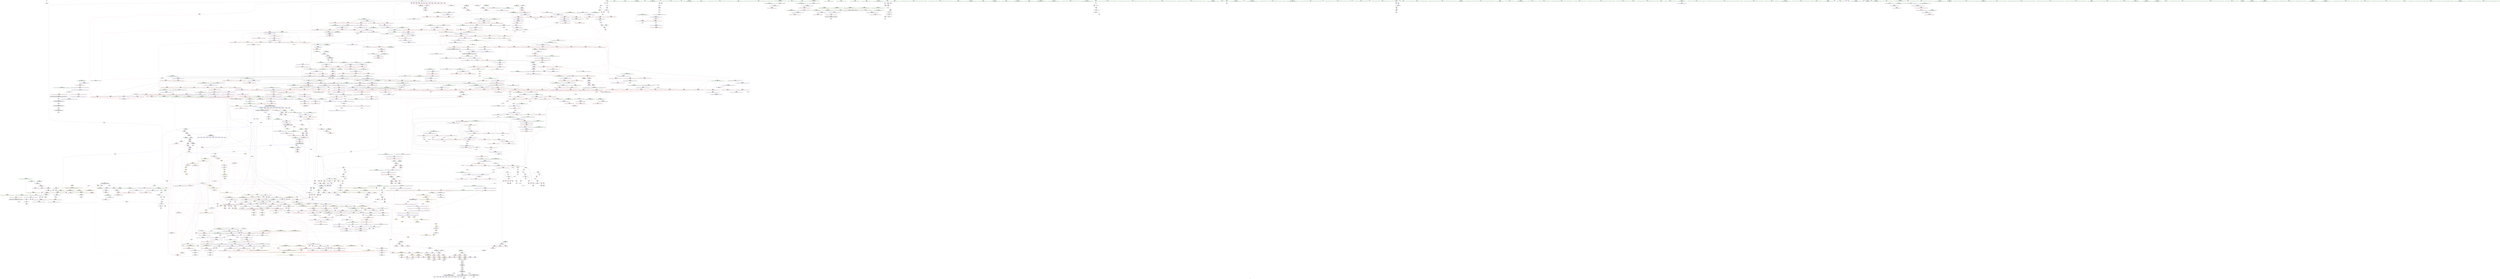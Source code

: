 digraph "SVFG" {
	label="SVFG";

	Node0x561cc73edcf0 [shape=record,color=grey,label="{NodeID: 0\nNullPtr}"];
	Node0x561cc73edcf0 -> Node0x561cc7491560[style=solid];
	Node0x561cc7557ee0 [shape=record,color=black,label="{NodeID: 1882\nMR_32V_2 = PHI(MR_32V_3, MR_32V_1, )\npts\{48 \}\n}"];
	Node0x561cc7557ee0 -> Node0x561cc75457e0[style=dashed];
	Node0x561cc7496ae0 [shape=record,color=red,label="{NodeID: 775\n1227\<--1226\n\<--first\n_ZStltIiSt4pairIiiEEbRKS0_IT_T0_ES6_\n}"];
	Node0x561cc7496ae0 -> Node0x561cc74f7d10[style=solid];
	Node0x561cc759a650 [shape=record,color=yellow,style=double,label="{NodeID: 2657\n12V_3 = CSCHI(MR_12V_2)\npts\{19 \}\nCS[]|{<s0>102}}"];
	Node0x561cc759a650:s0 -> Node0x561cc759a390[style=dashed,color=blue];
	Node0x561cc748d570 [shape=record,color=purple,label="{NodeID: 443\n1912\<--879\noffset_1\<--\n}"];
	Node0x561cc748d570 -> Node0x561cc74c3e30[style=solid];
	Node0x561cc7448d40 [shape=record,color=green,label="{NodeID: 111\n624\<--625\n__first.addr\<--__first.addr_field_insensitive\n_ZSt22__final_insertion_sortIPSt4pairIiS0_IiiEEN9__gnu_cxx5__ops15_Iter_less_iterEEvT_S7_T0_\n}"];
	Node0x561cc7448d40 -> Node0x561cc74a7f20[style=solid];
	Node0x561cc7448d40 -> Node0x561cc74a7ff0[style=solid];
	Node0x561cc7448d40 -> Node0x561cc74a80c0[style=solid];
	Node0x561cc7448d40 -> Node0x561cc74a8190[style=solid];
	Node0x561cc7448d40 -> Node0x561cc74a8260[style=solid];
	Node0x561cc7448d40 -> Node0x561cc74c26a0[style=solid];
	Node0x561cc749c510 [shape=record,color=red,label="{NodeID: 886\n1786\<--1777\n\<--__last.addr\n_ZNSt20__copy_move_backwardILb1ELb0ESt26random_access_iterator_tagE13__copy_move_bIPSt4pairIiS3_IiiEES6_EET0_T_S8_S7_\n}"];
	Node0x561cc749c510 -> Node0x561cc7495b70[style=solid];
	Node0x561cc7623510 [shape=record,color=black,label="{NodeID: 2768\n1412 = PHI(1318, 1328, 1332, 1342, 1350, 1354, 1404, 1855, )\n1st arg _ZSt9iter_swapIPSt4pairIiS0_IiiEES3_EvT_T0_ }"];
	Node0x561cc7623510 -> Node0x561cc74c7640[style=solid];
	Node0x561cc74a2f80 [shape=record,color=red,label="{NodeID: 554\n204\<--4\n\<--TC\nmain\n}"];
	Node0x561cc74a2f80 -> Node0x561cc74f3090[style=solid];
	Node0x561cc7485d70 [shape=record,color=green,label="{NodeID: 222\n1466\<--1467\n__a.addr\<--__a.addr_field_insensitive\n_ZSt4swapIiENSt9enable_ifIXsr6__and_ISt6__not_ISt15__is_tuple_likeIT_EESt21is_move_constructibleIS3_ESt18is_move_assignableIS3_EEE5valueEvE4typeERS3_SC_\n}"];
	Node0x561cc7485d70 -> Node0x561cc7499a00[style=solid];
	Node0x561cc7485d70 -> Node0x561cc7499ad0[style=solid];
	Node0x561cc7485d70 -> Node0x561cc74c7a50[style=solid];
	Node0x561cc74c1800 [shape=record,color=blue,label="{NodeID: 997\n452\<--449\nthis.addr\<--this\n_ZNSt4pairIiiEC2IRiiLb1EEEOT_OT0_\n}"];
	Node0x561cc74c1800 -> Node0x561cc74a6520[style=dashed];
	Node0x561cc74f8010 [shape=record,color=grey,label="{NodeID: 1772\n165 = cmp(162, 164, )\n}"];
	Node0x561cc74a89b0 [shape=record,color=red,label="{NodeID: 665\n708\<--696\n\<--__first.addr\n_ZSt27__unguarded_partition_pivotIPSt4pairIiS0_IiiEEN9__gnu_cxx5__ops15_Iter_less_iterEET_S7_S7_T0_\n}"];
	Node0x561cc74a89b0 -> Node0x561cc74a2420[style=solid];
	Node0x561cc7493bc0 [shape=record,color=black,label="{NodeID: 333\n843\<--841\nsub.ptr.lhs.cast\<--\n_ZSt11__make_heapIPSt4pairIiS0_IiiEEN9__gnu_cxx5__ops15_Iter_less_iterEEvT_S7_RT0_\n}"];
	Node0x561cc7493bc0 -> Node0x561cc74f5610[style=solid];
	Node0x561cc74c7230 [shape=record,color=blue,label="{NodeID: 1108\n1366\<--1382\n__first.addr\<--incdec.ptr\n_ZSt21__unguarded_partitionIPSt4pairIiS0_IiiEEN9__gnu_cxx5__ops15_Iter_less_iterEET_S7_S7_S7_T0_\n}"];
	Node0x561cc74c7230 -> Node0x561cc75632e0[style=dashed];
	Node0x561cc7417770 [shape=record,color=green,label="{NodeID: 1\n5\<--1\n\<--dummyObj\nCan only get source location for instruction, argument, global var or function.}"];
	Node0x561cc75583e0 [shape=record,color=black,label="{NodeID: 1883\nMR_34V_2 = PHI(MR_34V_4, MR_34V_1, )\npts\{50 \}\n}"];
	Node0x561cc75583e0 -> Node0x561cc74bfb90[style=dashed];
	Node0x561cc7496bb0 [shape=record,color=red,label="{NodeID: 776\n1230\<--1229\n\<--first1\n_ZStltIiSt4pairIiiEEbRKS0_IT_T0_ES6_\n}"];
	Node0x561cc7496bb0 -> Node0x561cc74f7d10[style=solid];
	Node0x561cc759a7b0 [shape=record,color=yellow,style=double,label="{NodeID: 2658\n12V_2 = CSCHI(MR_12V_1)\npts\{19 \}\nCS[]|{<s0>110|<s1>110|<s2>110}}"];
	Node0x561cc759a7b0:s0 -> Node0x561cc7499d40[style=dashed,color=red];
	Node0x561cc759a7b0:s1 -> Node0x561cc7499e10[style=dashed,color=red];
	Node0x561cc759a7b0:s2 -> Node0x561cc74c7cc0[style=dashed,color=red];
	Node0x561cc748d640 [shape=record,color=purple,label="{NodeID: 444\n1910\<--880\noffset_0\<--\n}"];
	Node0x561cc748d640 -> Node0x561cc749dd70[style=solid];
	Node0x561cc7448e10 [shape=record,color=green,label="{NodeID: 112\n626\<--627\n__last.addr\<--__last.addr_field_insensitive\n_ZSt22__final_insertion_sortIPSt4pairIiS0_IiiEEN9__gnu_cxx5__ops15_Iter_less_iterEEvT_S7_T0_\n}"];
	Node0x561cc7448e10 -> Node0x561cc74a8330[style=solid];
	Node0x561cc7448e10 -> Node0x561cc74a8400[style=solid];
	Node0x561cc7448e10 -> Node0x561cc74a84d0[style=solid];
	Node0x561cc7448e10 -> Node0x561cc74c2770[style=solid];
	Node0x561cc756b620 [shape=record,color=yellow,style=double,label="{NodeID: 1994\n12V_1 = ENCHI(MR_12V_0)\npts\{19 \}\nFun[_ZStltIiiEbRKSt4pairIT_T0_ES5_]}"];
	Node0x561cc756b620 -> Node0x561cc7497300[style=dashed];
	Node0x561cc756b620 -> Node0x561cc74973d0[style=dashed];
	Node0x561cc756b620 -> Node0x561cc74974a0[style=dashed];
	Node0x561cc756b620 -> Node0x561cc7497570[style=dashed];
	Node0x561cc756b620 -> Node0x561cc7497640[style=dashed];
	Node0x561cc756b620 -> Node0x561cc7497710[style=dashed];
	Node0x561cc749c5e0 [shape=record,color=red,label="{NodeID: 887\n1797\<--1777\n\<--__last.addr\n_ZNSt20__copy_move_backwardILb1ELb0ESt26random_access_iterator_tagE13__copy_move_bIPSt4pairIiS3_IiiEES6_EET0_T_S8_S7_\n}"];
	Node0x561cc749c5e0 -> Node0x561cc74a1c00[style=solid];
	Node0x561cc7623810 [shape=record,color=black,label="{NodeID: 2769\n544 = PHI(516, 597, )\n0th arg _ZSt16__introsort_loopIPSt4pairIiS0_IiiEElN9__gnu_cxx5__ops15_Iter_less_iterEEvT_S7_T0_T1_ }"];
	Node0x561cc7623810 -> Node0x561cc74c20f0[style=solid];
	Node0x561cc74a3050 [shape=record,color=red,label="{NodeID: 555\n58\<--7\n\<--T\nmain\n}"];
	Node0x561cc74a3050 -> Node0x561cc74f8f10[style=solid];
	Node0x561cc7485e40 [shape=record,color=green,label="{NodeID: 223\n1468\<--1469\n__b.addr\<--__b.addr_field_insensitive\n_ZSt4swapIiENSt9enable_ifIXsr6__and_ISt6__not_ISt15__is_tuple_likeIT_EESt21is_move_constructibleIS3_ESt18is_move_assignableIS3_EEE5valueEvE4typeERS3_SC_\n}"];
	Node0x561cc7485e40 -> Node0x561cc7499ba0[style=solid];
	Node0x561cc7485e40 -> Node0x561cc7499c70[style=solid];
	Node0x561cc7485e40 -> Node0x561cc74c7b20[style=solid];
	Node0x561cc74c18d0 [shape=record,color=blue,label="{NodeID: 998\n454\<--450\n__x.addr\<--__x\n_ZNSt4pairIiiEC2IRiiLb1EEEOT_OT0_\n}"];
	Node0x561cc74c18d0 -> Node0x561cc74a65f0[style=dashed];
	Node0x561cc74f8190 [shape=record,color=grey,label="{NodeID: 1773\n642 = cmp(641, 574, )\n}"];
	Node0x561cc74a8a80 [shape=record,color=red,label="{NodeID: 666\n710\<--696\n\<--__first.addr\n_ZSt27__unguarded_partition_pivotIPSt4pairIiS0_IiiEEN9__gnu_cxx5__ops15_Iter_less_iterEET_S7_S7_T0_\n}"];
	Node0x561cc74a8a80 -> Node0x561cc7493540[style=solid];
	Node0x561cc7493c90 [shape=record,color=black,label="{NodeID: 334\n844\<--842\nsub.ptr.rhs.cast\<--\n_ZSt11__make_heapIPSt4pairIiS0_IiiEEN9__gnu_cxx5__ops15_Iter_less_iterEEvT_S7_RT0_\n}"];
	Node0x561cc7493c90 -> Node0x561cc74f5610[style=solid];
	Node0x561cc74c7300 [shape=record,color=blue,label="{NodeID: 1109\n1368\<--1386\n__last.addr\<--incdec.ptr3\n_ZSt21__unguarded_partitionIPSt4pairIiS0_IiiEEN9__gnu_cxx5__ops15_Iter_less_iterEET_S7_S7_S7_T0_\n}"];
	Node0x561cc74c7300 -> Node0x561cc755bfe0[style=dashed];
	Node0x561cc7419f80 [shape=record,color=green,label="{NodeID: 2\n8\<--1\n\<--dummyObj\nCan only get source location for instruction, argument, global var or function.}"];
	Node0x561cc75588e0 [shape=record,color=black,label="{NodeID: 1884\nMR_36V_2 = PHI(MR_36V_3, MR_36V_1, )\npts\{420000 \}\n}"];
	Node0x561cc75588e0 -> Node0x561cc7545ce0[style=dashed];
	Node0x561cc7496c80 [shape=record,color=red,label="{NodeID: 777\n1235\<--1234\n\<--first2\n_ZStltIiSt4pairIiiEEbRKS0_IT_T0_ES6_\n}"];
	Node0x561cc7496c80 -> Node0x561cc74f8790[style=solid];
	Node0x561cc759a910 [shape=record,color=yellow,style=double,label="{NodeID: 2659\n12V_3 = CSCHI(MR_12V_2)\npts\{19 \}\nCS[]|{<s0>108}}"];
	Node0x561cc759a910:s0 -> Node0x561cc7599050[style=dashed,color=blue];
	Node0x561cc748d710 [shape=record,color=purple,label="{NodeID: 445\n1913\<--880\noffset_1\<--\n}"];
	Node0x561cc748d710 -> Node0x561cc749de40[style=solid];
	Node0x561cc7448ee0 [shape=record,color=green,label="{NodeID: 113\n628\<--629\nagg.tmp\<--agg.tmp_field_insensitive\n_ZSt22__final_insertion_sortIPSt4pairIiS0_IiiEEN9__gnu_cxx5__ops15_Iter_less_iterEEvT_S7_T0_\n}"];
	Node0x561cc749c6b0 [shape=record,color=red,label="{NodeID: 888\n1801\<--1779\n\<--__result.addr\n_ZNSt20__copy_move_backwardILb1ELb0ESt26random_access_iterator_tagE13__copy_move_bIPSt4pairIiS3_IiiEES6_EET0_T_S8_S7_\n}"];
	Node0x561cc749c6b0 -> Node0x561cc74a1cd0[style=solid];
	Node0x561cc7623960 [shape=record,color=black,label="{NodeID: 2770\n545 = PHI(517, 598, )\n1st arg _ZSt16__introsort_loopIPSt4pairIiS0_IiiEElN9__gnu_cxx5__ops15_Iter_less_iterEEvT_S7_T0_T1_ }"];
	Node0x561cc7623960 -> Node0x561cc74c21c0[style=solid];
	Node0x561cc74a3120 [shape=record,color=red,label="{NodeID: 556\n69\<--10\n\<--N\nmain\n}"];
	Node0x561cc74a3120 -> Node0x561cc74f9390[style=solid];
	Node0x561cc7485f10 [shape=record,color=green,label="{NodeID: 224\n1470\<--1471\n__tmp\<--__tmp_field_insensitive\n_ZSt4swapIiENSt9enable_ifIXsr6__and_ISt6__not_ISt15__is_tuple_likeIT_EESt21is_move_constructibleIS3_ESt18is_move_assignableIS3_EEE5valueEvE4typeERS3_SC_\n|{|<s1>107}}"];
	Node0x561cc7485f10 -> Node0x561cc74c7bf0[style=solid];
	Node0x561cc7485f10:s1 -> Node0x561cc762e380[style=solid,color=red];
	Node0x561cc74c19a0 [shape=record,color=blue,label="{NodeID: 999\n456\<--451\n__y.addr\<--__y\n_ZNSt4pairIiiEC2IRiiLb1EEEOT_OT0_\n}"];
	Node0x561cc74c19a0 -> Node0x561cc74a66c0[style=dashed];
	Node0x561cc74f8310 [shape=record,color=grey,label="{NodeID: 1774\n1566 = cmp(1564, 1565, )\n}"];
	Node0x561cc74a8b50 [shape=record,color=red,label="{NodeID: 667\n718\<--696\n\<--__first.addr\n_ZSt27__unguarded_partition_pivotIPSt4pairIiS0_IiiEEN9__gnu_cxx5__ops15_Iter_less_iterEET_S7_S7_T0_\n|{<s0>46}}"];
	Node0x561cc74a8b50:s0 -> Node0x561cc762ee80[style=solid,color=red];
	Node0x561cc7493d60 [shape=record,color=black,label="{NodeID: 335\n852\<--850\nsub.ptr.lhs.cast1\<--\n_ZSt11__make_heapIPSt4pairIiS0_IiiEEN9__gnu_cxx5__ops15_Iter_less_iterEEvT_S7_RT0_\n}"];
	Node0x561cc7493d60 -> Node0x561cc74f5190[style=solid];
	Node0x561cc74c73d0 [shape=record,color=blue,label="{NodeID: 1110\n1368\<--1394\n__last.addr\<--incdec.ptr7\n_ZSt21__unguarded_partitionIPSt4pairIiS0_IiiEEN9__gnu_cxx5__ops15_Iter_less_iterEET_S7_S7_S7_T0_\n}"];
	Node0x561cc74c73d0 -> Node0x561cc755bfe0[style=dashed];
	Node0x561cc741a130 [shape=record,color=green,label="{NodeID: 3\n20\<--1\n.str\<--dummyObj\nGlob }"];
	Node0x561cc7558de0 [shape=record,color=black,label="{NodeID: 1885\nMR_38V_2 = PHI(MR_38V_3, MR_38V_1, )\npts\{420001 \}\n}"];
	Node0x561cc7558de0 -> Node0x561cc75461e0[style=dashed];
	Node0x561cc7496d50 [shape=record,color=red,label="{NodeID: 778\n1238\<--1237\n\<--first3\n_ZStltIiSt4pairIiiEEbRKS0_IT_T0_ES6_\n}"];
	Node0x561cc7496d50 -> Node0x561cc74f8790[style=solid];
	Node0x561cc759aa70 [shape=record,color=yellow,style=double,label="{NodeID: 2660\n12V_4 = CSCHI(MR_12V_3)\npts\{19 \}\nCS[]|{<s0>116|<s1>116}}"];
	Node0x561cc759aa70:s0 -> Node0x561cc74a50d0[style=dashed,color=red];
	Node0x561cc759aa70:s1 -> Node0x561cc74c0550[style=dashed,color=red];
	Node0x561cc748d7e0 [shape=record,color=purple,label="{NodeID: 446\n967\<--937\n\<--agg.tmp.coerce\n_ZSt10__pop_heapIPSt4pairIiS0_IiiEEN9__gnu_cxx5__ops15_Iter_less_iterEEvT_S7_S7_RT0_\n}"];
	Node0x561cc748d7e0 -> Node0x561cc74ab4c0[style=solid];
	Node0x561cc7448fb0 [shape=record,color=green,label="{NodeID: 114\n630\<--631\nagg.tmp2\<--agg.tmp2_field_insensitive\n_ZSt22__final_insertion_sortIPSt4pairIiS0_IiiEEN9__gnu_cxx5__ops15_Iter_less_iterEEvT_S7_T0_\n}"];
	Node0x561cc749c780 [shape=record,color=red,label="{NodeID: 889\n1810\<--1779\n\<--__result.addr\n_ZNSt20__copy_move_backwardILb1ELb0ESt26random_access_iterator_tagE13__copy_move_bIPSt4pairIiS3_IiiEES6_EET0_T_S8_S7_\n}"];
	Node0x561cc749c780 -> Node0x561cc7495d10[style=solid];
	Node0x561cc7623ab0 [shape=record,color=black,label="{NodeID: 2771\n546 = PHI(527, 599, )\n2nd arg _ZSt16__introsort_loopIPSt4pairIiS0_IiiEElN9__gnu_cxx5__ops15_Iter_less_iterEEvT_S7_T0_T1_ }"];
	Node0x561cc7623ab0 -> Node0x561cc74c2290[style=solid];
	Node0x561cc74a31f0 [shape=record,color=red,label="{NodeID: 557\n89\<--10\n\<--N\nmain\n}"];
	Node0x561cc74a31f0 -> Node0x561cc74f7590[style=solid];
	Node0x561cc7485fe0 [shape=record,color=green,label="{NodeID: 225\n1476\<--1477\n_ZSt4moveIRiEONSt16remove_referenceIT_E4typeEOS2_\<--_ZSt4moveIRiEONSt16remove_referenceIT_E4typeEOS2__field_insensitive\n}"];
	Node0x561cc74c1a70 [shape=record,color=blue,label="{NodeID: 1000\n463\<--466\nfirst\<--\n_ZNSt4pairIiiEC2IRiiLb1EEEOT_OT0_\n|{<s0>19}}"];
	Node0x561cc74c1a70:s0 -> Node0x561cc7596f50[style=dashed,color=blue];
	Node0x561cc74f8490 [shape=record,color=grey,label="{NodeID: 1775\n1557 = cmp(1555, 1556, )\n}"];
	Node0x561cc74a8c20 [shape=record,color=red,label="{NodeID: 668\n719\<--696\n\<--__first.addr\n_ZSt27__unguarded_partition_pivotIPSt4pairIiS0_IiiEEN9__gnu_cxx5__ops15_Iter_less_iterEET_S7_S7_T0_\n}"];
	Node0x561cc74a8c20 -> Node0x561cc748c530[style=solid];
	Node0x561cc7493e30 [shape=record,color=black,label="{NodeID: 336\n853\<--851\nsub.ptr.rhs.cast2\<--\n_ZSt11__make_heapIPSt4pairIiS0_IiiEEN9__gnu_cxx5__ops15_Iter_less_iterEEvT_S7_RT0_\n}"];
	Node0x561cc7493e30 -> Node0x561cc74f5190[style=solid];
	Node0x561cc74c74a0 [shape=record,color=blue,label="{NodeID: 1111\n1366\<--1407\n__first.addr\<--incdec.ptr9\n_ZSt21__unguarded_partitionIPSt4pairIiS0_IiiEEN9__gnu_cxx5__ops15_Iter_less_iterEET_S7_S7_S7_T0_\n}"];
	Node0x561cc74c74a0 -> Node0x561cc75632e0[style=dashed];
	Node0x561cc7473df0 [shape=record,color=green,label="{NodeID: 4\n22\<--1\n.str.1\<--dummyObj\nGlob }"];
	Node0x561cc75592e0 [shape=record,color=black,label="{NodeID: 1886\nMR_12V_2 = PHI(MR_12V_3, MR_12V_1, )\npts\{19 \}\n|{<s0>135|<s1>137|<s2>137}}"];
	Node0x561cc75592e0:s0 -> Node0x561cc7598ad0[style=dashed,color=blue];
	Node0x561cc75592e0:s1 -> Node0x561cc74a50d0[style=dashed,color=red];
	Node0x561cc75592e0:s2 -> Node0x561cc74c0550[style=dashed,color=red];
	Node0x561cc7496e20 [shape=record,color=red,label="{NodeID: 779\n1262\<--1256\n\<--__x.addr\n_ZStltIiiEbRKSt4pairIT_T0_ES5_\n}"];
	Node0x561cc7496e20 -> Node0x561cc749fec0[style=solid];
	Node0x561cc748d8b0 [shape=record,color=purple,label="{NodeID: 447\n969\<--937\n\<--agg.tmp.coerce\n_ZSt10__pop_heapIPSt4pairIiS0_IiiEEN9__gnu_cxx5__ops15_Iter_less_iterEEvT_S7_S7_RT0_\n}"];
	Node0x561cc748d8b0 -> Node0x561cc74ab590[style=solid];
	Node0x561cc7486420 [shape=record,color=green,label="{NodeID: 115\n632\<--633\nagg.tmp3\<--agg.tmp3_field_insensitive\n_ZSt22__final_insertion_sortIPSt4pairIiS0_IiiEEN9__gnu_cxx5__ops15_Iter_less_iterEEvT_S7_T0_\n}"];
	Node0x561cc756b8f0 [shape=record,color=yellow,style=double,label="{NodeID: 1997\n330V_1 = ENCHI(MR_330V_0)\npts\{11340001 \}\nFun[_ZStltIiiEbRKSt4pairIT_T0_ES5_]}"];
	Node0x561cc756b8f0 -> Node0x561cc74973d0[style=dashed];
	Node0x561cc756b8f0 -> Node0x561cc74974a0[style=dashed];
	Node0x561cc749c850 [shape=record,color=red,label="{NodeID: 890\n1794\<--1781\n\<--__n\n_ZNSt20__copy_move_backwardILb1ELb0ESt26random_access_iterator_tagE13__copy_move_bIPSt4pairIiS3_IiiEES6_EET0_T_S8_S7_\n}"];
	Node0x561cc749c850 -> Node0x561cc74f9990[style=solid];
	Node0x561cc7623c00 [shape=record,color=black,label="{NodeID: 2772\n338 = PHI(172, )\n0th arg _Z4goodii }"];
	Node0x561cc7623c00 -> Node0x561cc74c0960[style=solid];
	Node0x561cc74a32c0 [shape=record,color=red,label="{NodeID: 558\n95\<--10\n\<--N\nmain\n}"];
	Node0x561cc74a32c0 -> Node0x561cc74f7710[style=solid];
	Node0x561cc74860e0 [shape=record,color=green,label="{NodeID: 226\n1493\<--1494\n__x.addr\<--__x.addr_field_insensitive\n_ZSt4swapIiiENSt9enable_ifIXsr6__and_ISt14__is_swappableIT_ES1_IT0_EEE5valueEvE4typeERSt4pairIS2_S4_ESA_\n}"];
	Node0x561cc74860e0 -> Node0x561cc7499fb0[style=solid];
	Node0x561cc74860e0 -> Node0x561cc74c7e60[style=solid];
	Node0x561cc74c1b40 [shape=record,color=blue,label="{NodeID: 1001\n468\<--471\nsecond\<--\n_ZNSt4pairIiiEC2IRiiLb1EEEOT_OT0_\n|{<s0>19}}"];
	Node0x561cc74c1b40:s0 -> Node0x561cc7596f50[style=dashed,color=blue];
	Node0x561cc74f8610 [shape=record,color=grey,label="{NodeID: 1776\n377 = cmp(375, 376, )\n}"];
	Node0x561cc74a8cf0 [shape=record,color=red,label="{NodeID: 669\n727\<--696\n\<--__first.addr\n_ZSt27__unguarded_partition_pivotIPSt4pairIiS0_IiiEEN9__gnu_cxx5__ops15_Iter_less_iterEET_S7_S7_T0_\n}"];
	Node0x561cc74a8cf0 -> Node0x561cc748c6d0[style=solid];
	Node0x561cc7493f00 [shape=record,color=black,label="{NodeID: 337\n869\<--865\n\<--call\n_ZSt11__make_heapIPSt4pairIiS0_IiiEEN9__gnu_cxx5__ops15_Iter_less_iterEEvT_S7_RT0_\n}"];
	Node0x561cc7493f00 -> Node0x561cc748cd50[style=solid];
	Node0x561cc7493f00 -> Node0x561cc748ce20[style=solid];
	Node0x561cc7493f00 -> Node0x561cc748cef0[style=solid];
	Node0x561cc74c7570 [shape=record,color=blue,label="{NodeID: 1112\n1413\<--1411\n__a.addr\<--__a\n_ZSt9iter_swapIPSt4pairIiS0_IiiEES3_EvT_T0_\n}"];
	Node0x561cc74c7570 -> Node0x561cc7499450[style=dashed];
	Node0x561cc7445250 [shape=record,color=green,label="{NodeID: 5\n85\<--1\n\<--dummyObj\nCan only get source location for instruction, argument, global var or function.}"];
	Node0x561cc75597e0 [shape=record,color=black,label="{NodeID: 1887\nMR_489V_3 = PHI(MR_489V_4, MR_489V_2, )\npts\{1778 \}\n}"];
	Node0x561cc75597e0 -> Node0x561cc749c5e0[style=dashed];
	Node0x561cc75597e0 -> Node0x561cc74c9ee0[style=dashed];
	Node0x561cc7496ef0 [shape=record,color=red,label="{NodeID: 780\n1273\<--1256\n\<--__x.addr\n_ZStltIiiEbRKSt4pairIT_T0_ES5_\n}"];
	Node0x561cc7496ef0 -> Node0x561cc74a0130[style=solid];
	Node0x561cc748d980 [shape=record,color=purple,label="{NodeID: 448\n1915\<--945\noffset_0\<--\n}"];
	Node0x561cc748d980 -> Node0x561cc74c4580[style=solid];
	Node0x561cc74864f0 [shape=record,color=green,label="{NodeID: 116\n648\<--649\n_ZSt16__insertion_sortIPSt4pairIiS0_IiiEEN9__gnu_cxx5__ops15_Iter_less_iterEEvT_S7_T0_\<--_ZSt16__insertion_sortIPSt4pairIiS0_IiiEEN9__gnu_cxx5__ops15_Iter_less_iterEEvT_S7_T0__field_insensitive\n}"];
	Node0x561cc756b9d0 [shape=record,color=yellow,style=double,label="{NodeID: 1998\n332V_1 = ENCHI(MR_332V_0)\npts\{11340002 \}\nFun[_ZStltIiiEbRKSt4pairIT_T0_ES5_]}"];
	Node0x561cc756b9d0 -> Node0x561cc7497710[style=dashed];
	Node0x561cc749c920 [shape=record,color=red,label="{NodeID: 891\n1806\<--1781\n\<--__n\n_ZNSt20__copy_move_backwardILb1ELb0ESt26random_access_iterator_tagE13__copy_move_bIPSt4pairIiS3_IiiEES6_EET0_T_S8_S7_\n}"];
	Node0x561cc749c920 -> Node0x561cc74f3f90[style=solid];
	Node0x561cc7623d10 [shape=record,color=black,label="{NodeID: 2773\n339 = PHI(178, )\n1st arg _Z4goodii }"];
	Node0x561cc7623d10 -> Node0x561cc74c0a30[style=solid];
	Node0x561cc74a3390 [shape=record,color=red,label="{NodeID: 559\n142\<--10\n\<--N\nmain\n}"];
	Node0x561cc74a3390 -> Node0x561cc7491b40[style=solid];
	Node0x561cc74861b0 [shape=record,color=green,label="{NodeID: 227\n1495\<--1496\n__y.addr\<--__y.addr_field_insensitive\n_ZSt4swapIiiENSt9enable_ifIXsr6__and_ISt14__is_swappableIT_ES1_IT0_EEE5valueEvE4typeERSt4pairIS2_S4_ESA_\n}"];
	Node0x561cc74861b0 -> Node0x561cc749a080[style=solid];
	Node0x561cc74861b0 -> Node0x561cc74c7f30[style=solid];
	Node0x561cc75729c0 [shape=record,color=yellow,style=double,label="{NodeID: 2109\n12V_1 = ENCHI(MR_12V_0)\npts\{19 \}\nFun[_ZNSt4pairIiS_IiiEE4swapERS1_]|{<s0>103|<s1>103|<s2>103}}"];
	Node0x561cc75729c0:s0 -> Node0x561cc7499d40[style=dashed,color=red];
	Node0x561cc75729c0:s1 -> Node0x561cc7499e10[style=dashed,color=red];
	Node0x561cc75729c0:s2 -> Node0x561cc74c7cc0[style=dashed,color=red];
	Node0x561cc74c1c10 [shape=record,color=blue,label="{NodeID: 1002\n477\<--475\nthis.addr\<--this\n_ZNSt4pairIiiEaSEOS0_\n}"];
	Node0x561cc74c1c10 -> Node0x561cc74a6930[style=dashed];
	Node0x561cc74f8790 [shape=record,color=grey,label="{NodeID: 1777\n1239 = cmp(1235, 1238, )\n}"];
	Node0x561cc74a8dc0 [shape=record,color=red,label="{NodeID: 670\n730\<--696\n\<--__first.addr\n_ZSt27__unguarded_partition_pivotIPSt4pairIiS0_IiiEEN9__gnu_cxx5__ops15_Iter_less_iterEET_S7_S7_T0_\n|{<s0>47}}"];
	Node0x561cc74a8dc0:s0 -> Node0x561cc7625bd0[style=solid,color=red];
	Node0x561cc7493fd0 [shape=record,color=black,label="{NodeID: 338\n876\<--874\n\<--call5\n_ZSt11__make_heapIPSt4pairIiS0_IiiEEN9__gnu_cxx5__ops15_Iter_less_iterEEvT_S7_RT0_\n}"];
	Node0x561cc7493fd0 -> Node0x561cc748d230[style=solid];
	Node0x561cc7493fd0 -> Node0x561cc748d300[style=solid];
	Node0x561cc7493fd0 -> Node0x561cc748d3d0[style=solid];
	Node0x561cc74c7640 [shape=record,color=blue,label="{NodeID: 1113\n1415\<--1412\n__b.addr\<--__b\n_ZSt9iter_swapIPSt4pairIiS0_IiiEES3_EvT_T0_\n}"];
	Node0x561cc74c7640 -> Node0x561cc7499520[style=dashed];
	Node0x561cc74452e0 [shape=record,color=green,label="{NodeID: 6\n116\<--1\n\<--dummyObj\nCan only get source location for instruction, argument, global var or function.}"];
	Node0x561cc7559ce0 [shape=record,color=black,label="{NodeID: 1888\nMR_491V_3 = PHI(MR_491V_4, MR_491V_2, )\npts\{1780 \}\n}"];
	Node0x561cc7559ce0 -> Node0x561cc749c6b0[style=dashed];
	Node0x561cc7559ce0 -> Node0x561cc749c780[style=dashed];
	Node0x561cc7559ce0 -> Node0x561cc74c9fb0[style=dashed];
	Node0x561cc7496fc0 [shape=record,color=red,label="{NodeID: 781\n1278\<--1256\n\<--__x.addr\n_ZStltIiiEbRKSt4pairIT_T0_ES5_\n}"];
	Node0x561cc7496fc0 -> Node0x561cc74a0200[style=solid];
	Node0x561cc748da50 [shape=record,color=purple,label="{NodeID: 449\n1918\<--945\noffset_1\<--\n}"];
	Node0x561cc748da50 -> Node0x561cc74c4650[style=solid];
	Node0x561cc74865f0 [shape=record,color=green,label="{NodeID: 117\n654\<--655\n_ZSt26__unguarded_insertion_sortIPSt4pairIiS0_IiiEEN9__gnu_cxx5__ops15_Iter_less_iterEEvT_S7_T0_\<--_ZSt26__unguarded_insertion_sortIPSt4pairIiS0_IiiEEN9__gnu_cxx5__ops15_Iter_less_iterEEvT_S7_T0__field_insensitive\n}"];
	Node0x561cc756bab0 [shape=record,color=yellow,style=double,label="{NodeID: 1999\n365V_1 = ENCHI(MR_365V_0)\npts\{16680001 \}\nFun[_ZStltIiiEbRKSt4pairIT_T0_ES5_]}"];
	Node0x561cc756bab0 -> Node0x561cc7497300[style=dashed];
	Node0x561cc756bab0 -> Node0x561cc7497570[style=dashed];
	Node0x561cc749c9f0 [shape=record,color=red,label="{NodeID: 892\n1825\<--1816\nthis1\<--this.addr\n_ZNK9__gnu_cxx5__ops14_Val_less_iterclISt4pairIiS3_IiiEEPS5_EEbRT_T0_\n}"];
	Node0x561cc7623e20 [shape=record,color=black,label="{NodeID: 2774\n1441 = PHI(1434, )\n0th arg _ZNSt4pairIiS_IiiEE4swapERS1_ }"];
	Node0x561cc7623e20 -> Node0x561cc74c78b0[style=solid];
	Node0x561cc74a3460 [shape=record,color=red,label="{NodeID: 560\n151\<--10\n\<--N\nmain\n}"];
	Node0x561cc74a3460 -> Node0x561cc7491c10[style=solid];
	Node0x561cc7486280 [shape=record,color=green,label="{NodeID: 228\n1502\<--1503\n_ZNSt4pairIiiE4swapERS0_\<--_ZNSt4pairIiiE4swapERS0__field_insensitive\n}"];
	Node0x561cc74c1ce0 [shape=record,color=blue,label="{NodeID: 1003\n479\<--476\n__p.addr\<--__p\n_ZNSt4pairIiiEaSEOS0_\n}"];
	Node0x561cc74c1ce0 -> Node0x561cc74a6a00[style=dashed];
	Node0x561cc74c1ce0 -> Node0x561cc74a6ad0[style=dashed];
	Node0x561cc74f8910 [shape=record,color=grey,label="{NodeID: 1778\n1276 = cmp(1272, 1275, )\n}"];
	Node0x561cc74a8e90 [shape=record,color=red,label="{NodeID: 671\n709\<--698\n\<--__last.addr\n_ZSt27__unguarded_partition_pivotIPSt4pairIiS0_IiiEEN9__gnu_cxx5__ops15_Iter_less_iterEET_S7_S7_T0_\n}"];
	Node0x561cc74a8e90 -> Node0x561cc7493470[style=solid];
	Node0x561cc74940a0 [shape=record,color=black,label="{NodeID: 339\n898\<--914\n_ZNK9__gnu_cxx5__ops15_Iter_less_iterclIPSt4pairIiS3_IiiEES6_EEbT_T0__ret\<--call\n_ZNK9__gnu_cxx5__ops15_Iter_less_iterclIPSt4pairIiS3_IiiEES6_EEbT_T0_\n|{<s0>49|<s1>68|<s2>87|<s3>88|<s4>90|<s5>93|<s6>95|<s7>98|<s8>99|<s9>111}}"];
	Node0x561cc74940a0:s0 -> Node0x561cc762bb80[style=solid,color=blue];
	Node0x561cc74940a0:s1 -> Node0x561cc762d0c0[style=solid,color=blue];
	Node0x561cc74940a0:s2 -> Node0x561cc761abb0[style=solid,color=blue];
	Node0x561cc74940a0:s3 -> Node0x561cc761acc0[style=solid,color=blue];
	Node0x561cc74940a0:s4 -> Node0x561cc761add0[style=solid,color=blue];
	Node0x561cc74940a0:s5 -> Node0x561cc761aee0[style=solid,color=blue];
	Node0x561cc74940a0:s6 -> Node0x561cc761aff0[style=solid,color=blue];
	Node0x561cc74940a0:s7 -> Node0x561cc761b100[style=solid,color=blue];
	Node0x561cc74940a0:s8 -> Node0x561cc761b240[style=solid,color=blue];
	Node0x561cc74940a0:s9 -> Node0x561cc761b380[style=solid,color=blue];
	Node0x561cc74c7710 [shape=record,color=blue,label="{NodeID: 1114\n1428\<--1426\n__x.addr\<--__x\n_ZSt4swapIiSt4pairIiiEENSt9enable_ifIXsr6__and_ISt14__is_swappableIT_ES3_IT0_EEE5valueEvE4typeERS0_IS4_S6_ESB_\n}"];
	Node0x561cc74c7710 -> Node0x561cc74995f0[style=dashed];
	Node0x561cc7445370 [shape=record,color=green,label="{NodeID: 7\n117\<--1\n\<--dummyObj\nCan only get source location for instruction, argument, global var or function.}"];
	Node0x561cc755a1e0 [shape=record,color=black,label="{NodeID: 1889\nMR_493V_3 = PHI(MR_493V_4, MR_493V_2, )\npts\{1782 \}\n}"];
	Node0x561cc755a1e0 -> Node0x561cc749c850[style=dashed];
	Node0x561cc755a1e0 -> Node0x561cc749c920[style=dashed];
	Node0x561cc755a1e0 -> Node0x561cc74ca080[style=dashed];
	Node0x561cc7497090 [shape=record,color=red,label="{NodeID: 782\n1265\<--1258\n\<--__y.addr\n_ZStltIiiEbRKSt4pairIT_T0_ES5_\n}"];
	Node0x561cc7497090 -> Node0x561cc749ff90[style=solid];
	Node0x561cc759aff0 [shape=record,color=yellow,style=double,label="{NodeID: 2664\n12V_2 = CSCHI(MR_12V_1)\npts\{19 \}\nCS[]|{<s0>114}}"];
	Node0x561cc759aff0:s0 -> Node0x561cc759aa70[style=dashed,color=blue];
	Node0x561cc748db20 [shape=record,color=purple,label="{NodeID: 450\n1921\<--945\noffset_2\<--\n}"];
	Node0x561cc748db20 -> Node0x561cc74c4720[style=solid];
	Node0x561cc74866f0 [shape=record,color=green,label="{NodeID: 118\n666\<--667\n__comp\<--__comp_field_insensitive\n_ZSt14__partial_sortIPSt4pairIiS0_IiiEEN9__gnu_cxx5__ops15_Iter_less_iterEEvT_S7_S7_T0_\n|{<s0>45}}"];
	Node0x561cc74866f0:s0 -> Node0x561cc76222e0[style=solid,color=red];
	Node0x561cc756bb90 [shape=record,color=yellow,style=double,label="{NodeID: 2000\n367V_1 = ENCHI(MR_367V_0)\npts\{16680002 \}\nFun[_ZStltIiiEbRKSt4pairIT_T0_ES5_]}"];
	Node0x561cc756bb90 -> Node0x561cc7497640[style=dashed];
	Node0x561cc749cac0 [shape=record,color=red,label="{NodeID: 893\n1826\<--1818\n\<--__val.addr\n_ZNK9__gnu_cxx5__ops14_Val_less_iterclISt4pairIiS3_IiiEEPS5_EEbRT_T0_\n|{<s0>138}}"];
	Node0x561cc749cac0:s0 -> Node0x561cc761fbd0[style=solid,color=red];
	Node0x561cc7623f30 [shape=record,color=black,label="{NodeID: 2775\n1442 = PHI(1435, )\n1st arg _ZNSt4pairIiS_IiiEE4swapERS1_ }"];
	Node0x561cc7623f30 -> Node0x561cc74c7980[style=solid];
	Node0x561cc74a3530 [shape=record,color=red,label="{NodeID: 561\n163\<--10\n\<--N\nmain\n}"];
	Node0x561cc74a3530 -> Node0x561cc74f3810[style=solid];
	Node0x561cc748e5a0 [shape=record,color=green,label="{NodeID: 229\n1507\<--1508\n__t.addr\<--__t.addr_field_insensitive\n_ZSt4moveIRiEONSt16remove_referenceIT_E4typeEOS2_\n}"];
	Node0x561cc748e5a0 -> Node0x561cc749a150[style=solid];
	Node0x561cc748e5a0 -> Node0x561cc74c8000[style=solid];
	Node0x561cc74c1db0 [shape=record,color=blue,label="{NodeID: 1004\n488\<--487\nfirst2\<--\n_ZNSt4pairIiiEaSEOS0_\n}"];
	Node0x561cc74c1db0 -> Node0x561cc74a6c70[style=dashed];
	Node0x561cc74c1db0 -> Node0x561cc74c1e80[style=dashed];
	Node0x561cc74f8a90 [shape=record,color=grey,label="{NodeID: 1779\n1268 = cmp(1264, 1267, )\n}"];
	Node0x561cc74a8f60 [shape=record,color=red,label="{NodeID: 672\n722\<--698\n\<--__last.addr\n_ZSt27__unguarded_partition_pivotIPSt4pairIiS0_IiiEEN9__gnu_cxx5__ops15_Iter_less_iterEET_S7_S7_T0_\n}"];
	Node0x561cc74a8f60 -> Node0x561cc748c600[style=solid];
	Node0x561cc7494170 [shape=record,color=black,label="{NodeID: 340\n945\<--931\n\<--__value\n_ZSt10__pop_heapIPSt4pairIiS0_IiiEEN9__gnu_cxx5__ops15_Iter_less_iterEEvT_S7_S7_RT0_\n}"];
	Node0x561cc7494170 -> Node0x561cc748d980[style=solid];
	Node0x561cc7494170 -> Node0x561cc748da50[style=solid];
	Node0x561cc7494170 -> Node0x561cc748db20[style=solid];
	Node0x561cc74c77e0 [shape=record,color=blue,label="{NodeID: 1115\n1430\<--1427\n__y.addr\<--__y\n_ZSt4swapIiSt4pairIiiEENSt9enable_ifIXsr6__and_ISt14__is_swappableIT_ES3_IT0_EEE5valueEvE4typeERS0_IS4_S6_ESB_\n}"];
	Node0x561cc74c77e0 -> Node0x561cc74996c0[style=dashed];
	Node0x561cc7445400 [shape=record,color=green,label="{NodeID: 8\n384\<--1\n\<--dummyObj\nCan only get source location for instruction, argument, global var or function.}"];
	Node0x561cc7497160 [shape=record,color=red,label="{NodeID: 783\n1270\<--1258\n\<--__y.addr\n_ZStltIiiEbRKSt4pairIT_T0_ES5_\n}"];
	Node0x561cc7497160 -> Node0x561cc74a0060[style=solid];
	Node0x561cc748dbf0 [shape=record,color=purple,label="{NodeID: 451\n1916\<--946\noffset_0\<--\n}"];
	Node0x561cc748dbf0 -> Node0x561cc749df10[style=solid];
	Node0x561cc74867c0 [shape=record,color=green,label="{NodeID: 119\n668\<--669\n__first.addr\<--__first.addr_field_insensitive\n_ZSt14__partial_sortIPSt4pairIiS0_IiiEEN9__gnu_cxx5__ops15_Iter_less_iterEEvT_S7_S7_T0_\n}"];
	Node0x561cc74867c0 -> Node0x561cc74a85a0[style=solid];
	Node0x561cc74867c0 -> Node0x561cc74a8670[style=solid];
	Node0x561cc74867c0 -> Node0x561cc74c2840[style=solid];
	Node0x561cc749cb90 [shape=record,color=red,label="{NodeID: 894\n1827\<--1820\n\<--__it.addr\n_ZNK9__gnu_cxx5__ops14_Val_less_iterclISt4pairIiS3_IiiEEPS5_EEbRT_T0_\n|{<s0>138}}"];
	Node0x561cc749cb90:s0 -> Node0x561cc761fd60[style=solid,color=red];
	Node0x561cc7624040 [shape=record,color=black,label="{NodeID: 2776\n1491 = PHI(1456, )\n0th arg _ZSt4swapIiiENSt9enable_ifIXsr6__and_ISt14__is_swappableIT_ES1_IT0_EEE5valueEvE4typeERSt4pairIS2_S4_ESA_ }"];
	Node0x561cc7624040 -> Node0x561cc74c7e60[style=solid];
	Node0x561cc74a3600 [shape=record,color=red,label="{NodeID: 562\n63\<--12\n\<--P\nmain\n}"];
	Node0x561cc74a3600 -> Node0x561cc74f4b90[style=solid];
	Node0x561cc748e630 [shape=record,color=green,label="{NodeID: 230\n1515\<--1516\nthis.addr\<--this.addr_field_insensitive\n_ZNSt4pairIiiE4swapERS0_\n}"];
	Node0x561cc748e630 -> Node0x561cc749a220[style=solid];
	Node0x561cc748e630 -> Node0x561cc74c80d0[style=solid];
	Node0x561cc7572c90 [shape=record,color=yellow,style=double,label="{NodeID: 2112\n12V_1 = ENCHI(MR_12V_0)\npts\{19 \}\nFun[_ZSt4swapIiiENSt9enable_ifIXsr6__and_ISt14__is_swappableIT_ES1_IT0_EEE5valueEvE4typeERSt4pairIS2_S4_ESA_]|{<s0>108}}"];
	Node0x561cc7572c90:s0 -> Node0x561cc753d4a0[style=dashed,color=red];
	Node0x561cc74c1e80 [shape=record,color=blue,label="{NodeID: 1005\n494\<--493\nsecond4\<--\n_ZNSt4pairIiiEaSEOS0_\n|{<s0>22}}"];
	Node0x561cc74c1e80:s0 -> Node0x561cc75970b0[style=dashed,color=blue];
	Node0x561cc74f8c10 [shape=record,color=grey,label="{NodeID: 1780\n1165 = cmp(1163, 1164, )\n}"];
	Node0x561cc74a9030 [shape=record,color=red,label="{NodeID: 673\n729\<--698\n\<--__last.addr\n_ZSt27__unguarded_partition_pivotIPSt4pairIiS0_IiiEEN9__gnu_cxx5__ops15_Iter_less_iterEET_S7_S7_T0_\n|{<s0>47}}"];
	Node0x561cc74a9030:s0 -> Node0x561cc7625ac0[style=solid,color=red];
	Node0x561cc7494240 [shape=record,color=black,label="{NodeID: 341\n960\<--933\n\<--agg.tmp\n_ZSt10__pop_heapIPSt4pairIiS0_IiiEEN9__gnu_cxx5__ops15_Iter_less_iterEEvT_S7_S7_RT0_\n}"];
	Node0x561cc7494240 -> Node0x561cc748de60[style=solid];
	Node0x561cc7494240 -> Node0x561cc748df30[style=solid];
	Node0x561cc7494240 -> Node0x561cc748e000[style=solid];
	Node0x561cc74c78b0 [shape=record,color=blue,label="{NodeID: 1116\n1443\<--1441\nthis.addr\<--this\n_ZNSt4pairIiS_IiiEE4swapERS1_\n}"];
	Node0x561cc74c78b0 -> Node0x561cc7499790[style=dashed];
	Node0x561cc7445c40 [shape=record,color=green,label="{NodeID: 9\n392\<--1\n\<--dummyObj\nCan only get source location for instruction, argument, global var or function.}"];
	Node0x561cc7497230 [shape=record,color=red,label="{NodeID: 784\n1281\<--1258\n\<--__y.addr\n_ZStltIiiEbRKSt4pairIT_T0_ES5_\n}"];
	Node0x561cc7497230 -> Node0x561cc74a02d0[style=solid];
	Node0x561cc759b2b0 [shape=record,color=yellow,style=double,label="{NodeID: 2666\n12V_4 = CSCHI(MR_12V_2)\npts\{19 \}\nCS[]|{<s0>118|<s1>120}}"];
	Node0x561cc759b2b0:s0 -> Node0x561cc754d4e0[style=dashed,color=blue];
	Node0x561cc759b2b0:s1 -> Node0x561cc7551ae0[style=dashed,color=blue];
	Node0x561cc748dcc0 [shape=record,color=purple,label="{NodeID: 452\n1919\<--946\noffset_1\<--\n}"];
	Node0x561cc748dcc0 -> Node0x561cc749dfe0[style=solid];
	Node0x561cc7486890 [shape=record,color=green,label="{NodeID: 120\n670\<--671\n__middle.addr\<--__middle.addr_field_insensitive\n_ZSt14__partial_sortIPSt4pairIiS0_IiiEEN9__gnu_cxx5__ops15_Iter_less_iterEEvT_S7_S7_T0_\n}"];
	Node0x561cc7486890 -> Node0x561cc74a8740[style=solid];
	Node0x561cc7486890 -> Node0x561cc74a8810[style=solid];
	Node0x561cc7486890 -> Node0x561cc74c2910[style=solid];
	Node0x561cc749cc60 [shape=record,color=red,label="{NodeID: 895\n1841\<--1835\n\<--__first.addr\n_ZSt9__reverseIPSt4pairIiS0_IiiEEEvT_S4_St26random_access_iterator_tag\n}"];
	Node0x561cc749cc60 -> Node0x561cc74f9c90[style=solid];
	Node0x561cc7624150 [shape=record,color=black,label="{NodeID: 2777\n1492 = PHI(1458, )\n1st arg _ZSt4swapIiiENSt9enable_ifIXsr6__and_ISt14__is_swappableIT_ES1_IT0_EEE5valueEvE4typeERSt4pairIS2_S4_ESA_ }"];
	Node0x561cc7624150 -> Node0x561cc74c7f30[style=solid];
	Node0x561cc74a36d0 [shape=record,color=red,label="{NodeID: 563\n68\<--29\n\<--i\nmain\n}"];
	Node0x561cc74a36d0 -> Node0x561cc74f9390[style=solid];
	Node0x561cc748e700 [shape=record,color=green,label="{NodeID: 231\n1517\<--1518\n__p.addr\<--__p.addr_field_insensitive\n_ZNSt4pairIiiE4swapERS0_\n}"];
	Node0x561cc748e700 -> Node0x561cc749a2f0[style=solid];
	Node0x561cc748e700 -> Node0x561cc749a3c0[style=solid];
	Node0x561cc748e700 -> Node0x561cc74c81a0[style=solid];
	Node0x561cc74c1f50 [shape=record,color=blue,label="{NodeID: 1006\n502\<--498\n__first.addr\<--__first\n_ZSt6__sortIPSt4pairIiS0_IiiEEN9__gnu_cxx5__ops15_Iter_less_iterEEvT_S7_T0_\n}"];
	Node0x561cc74c1f50 -> Node0x561cc74a6d40[style=dashed];
	Node0x561cc74c1f50 -> Node0x561cc74a6e10[style=dashed];
	Node0x561cc74c1f50 -> Node0x561cc74a6ee0[style=dashed];
	Node0x561cc74c1f50 -> Node0x561cc74a6fb0[style=dashed];
	Node0x561cc74f8d90 [shape=record,color=grey,label="{NodeID: 1781\n803 = cmp(802, 804, )\n}"];
	Node0x561cc74a9100 [shape=record,color=red,label="{NodeID: 674\n721\<--700\n\<--__mid\n_ZSt27__unguarded_partition_pivotIPSt4pairIiS0_IiiEEN9__gnu_cxx5__ops15_Iter_less_iterEET_S7_S7_T0_\n|{<s0>46}}"];
	Node0x561cc74a9100:s0 -> Node0x561cc762f100[style=solid,color=red];
	Node0x561cc7494310 [shape=record,color=black,label="{NodeID: 342\n965\<--933\n\<--agg.tmp\n_ZSt10__pop_heapIPSt4pairIiS0_IiiEEN9__gnu_cxx5__ops15_Iter_less_iterEEvT_S7_S7_RT0_\n}"];
	Node0x561cc7494310 -> Node0x561cc748e4e0[style=solid];
	Node0x561cc7494310 -> Node0x561cc749e590[style=solid];
	Node0x561cc74c7980 [shape=record,color=blue,label="{NodeID: 1117\n1445\<--1442\n__p.addr\<--__p\n_ZNSt4pairIiS_IiiEE4swapERS1_\n}"];
	Node0x561cc74c7980 -> Node0x561cc7499860[style=dashed];
	Node0x561cc74c7980 -> Node0x561cc7499930[style=dashed];
	Node0x561cc7445d00 [shape=record,color=green,label="{NodeID: 10\n439\<--1\n\<--dummyObj\nCan only get source location for instruction, argument, global var or function.}"];
	Node0x561cc7497300 [shape=record,color=red,label="{NodeID: 785\n1264\<--1263\n\<--first\n_ZStltIiiEbRKSt4pairIT_T0_ES5_\n}"];
	Node0x561cc7497300 -> Node0x561cc74f8a90[style=solid];
	Node0x561cc748dd90 [shape=record,color=purple,label="{NodeID: 453\n1922\<--946\noffset_2\<--\n}"];
	Node0x561cc748dd90 -> Node0x561cc749e0b0[style=solid];
	Node0x561cc7486960 [shape=record,color=green,label="{NodeID: 121\n672\<--673\n__last.addr\<--__last.addr_field_insensitive\n_ZSt14__partial_sortIPSt4pairIiS0_IiiEEN9__gnu_cxx5__ops15_Iter_less_iterEEvT_S7_S7_T0_\n}"];
	Node0x561cc7486960 -> Node0x561cc74a88e0[style=solid];
	Node0x561cc7486960 -> Node0x561cc74c29e0[style=solid];
	Node0x561cc749cd30 [shape=record,color=red,label="{NodeID: 896\n1850\<--1835\n\<--__first.addr\n_ZSt9__reverseIPSt4pairIiS0_IiiEEEvT_S4_St26random_access_iterator_tag\n}"];
	Node0x561cc749cd30 -> Node0x561cc74f9e10[style=solid];
	Node0x561cc7624260 [shape=record,color=black,label="{NodeID: 2778\n1831 = PHI(328, )\n0th arg _ZSt9__reverseIPSt4pairIiS0_IiiEEEvT_S4_St26random_access_iterator_tag }"];
	Node0x561cc7624260 -> Node0x561cc74ca3c0[style=solid];
	Node0x561cc74a37a0 [shape=record,color=red,label="{NodeID: 564\n72\<--29\n\<--i\nmain\n}"];
	Node0x561cc74a37a0 -> Node0x561cc74919a0[style=solid];
	Node0x561cc748e7d0 [shape=record,color=green,label="{NodeID: 232\n1537\<--1538\n__comp\<--__comp_field_insensitive\n_ZSt16__insertion_sortIPSt4pairIiS0_IiiEEN9__gnu_cxx5__ops15_Iter_less_iterEEvT_S7_T0_\n|{<s0>111}}"];
	Node0x561cc748e7d0:s0 -> Node0x561cc7624c60[style=solid,color=red];
	Node0x561cc74c2020 [shape=record,color=blue,label="{NodeID: 1007\n504\<--499\n__last.addr\<--__last\n_ZSt6__sortIPSt4pairIiS0_IiiEEN9__gnu_cxx5__ops15_Iter_less_iterEEvT_S7_T0_\n}"];
	Node0x561cc74c2020 -> Node0x561cc74a7080[style=dashed];
	Node0x561cc74c2020 -> Node0x561cc74a7150[style=dashed];
	Node0x561cc74c2020 -> Node0x561cc74a7220[style=dashed];
	Node0x561cc74c2020 -> Node0x561cc74a72f0[style=dashed];
	Node0x561cc74f8f10 [shape=record,color=grey,label="{NodeID: 1782\n59 = cmp(57, 58, )\n}"];
	Node0x561cc74a91d0 [shape=record,color=red,label="{NodeID: 675\n752\<--741\n\<--__first.addr\n_ZSt13__heap_selectIPSt4pairIiS0_IiiEEN9__gnu_cxx5__ops15_Iter_less_iterEEvT_S7_S7_T0_\n|{<s0>48}}"];
	Node0x561cc74a91d0:s0 -> Node0x561cc7620e90[style=solid,color=red];
	Node0x561cc74943e0 [shape=record,color=black,label="{NodeID: 343\n964\<--937\n\<--agg.tmp.coerce\n_ZSt10__pop_heapIPSt4pairIiS0_IiiEEN9__gnu_cxx5__ops15_Iter_less_iterEEvT_S7_S7_RT0_\n}"];
	Node0x561cc74943e0 -> Node0x561cc748e340[style=solid];
	Node0x561cc74943e0 -> Node0x561cc748e410[style=solid];
	Node0x561cc74c7a50 [shape=record,color=blue,label="{NodeID: 1118\n1466\<--1464\n__a.addr\<--__a\n_ZSt4swapIiENSt9enable_ifIXsr6__and_ISt6__not_ISt15__is_tuple_likeIT_EESt21is_move_constructibleIS3_ESt18is_move_assignableIS3_EEE5valueEvE4typeERS3_SC_\n}"];
	Node0x561cc74c7a50 -> Node0x561cc7499a00[style=dashed];
	Node0x561cc74c7a50 -> Node0x561cc7499ad0[style=dashed];
	Node0x561cc7445dc0 [shape=record,color=green,label="{NodeID: 11\n528\<--1\n\<--dummyObj\nCan only get source location for instruction, argument, global var or function.}"];
	Node0x561cc74973d0 [shape=record,color=red,label="{NodeID: 786\n1267\<--1266\n\<--first1\n_ZStltIiiEbRKSt4pairIT_T0_ES5_\n}"];
	Node0x561cc74973d0 -> Node0x561cc74f8a90[style=solid];
	Node0x561cc760ae40 [shape=record,color=black,label="{NodeID: 2668\n1734 = PHI(1650, 1654, )\n0th arg _ZSt12__miter_baseIPSt4pairIiS0_IiiEEET_S4_ }"];
	Node0x561cc760ae40 -> Node0x561cc74c96c0[style=solid];
	Node0x561cc748de60 [shape=record,color=purple,label="{NodeID: 454\n1924\<--960\noffset_0\<--\n}"];
	Node0x561cc748de60 -> Node0x561cc74c47f0[style=solid];
	Node0x561cc7486a30 [shape=record,color=green,label="{NodeID: 122\n674\<--675\nagg.tmp\<--agg.tmp_field_insensitive\n_ZSt14__partial_sortIPSt4pairIiS0_IiiEEN9__gnu_cxx5__ops15_Iter_less_iterEEvT_S7_S7_T0_\n}"];
	Node0x561cc749ce00 [shape=record,color=red,label="{NodeID: 897\n1854\<--1835\n\<--__first.addr\n_ZSt9__reverseIPSt4pairIiS0_IiiEEEvT_S4_St26random_access_iterator_tag\n|{<s0>139}}"];
	Node0x561cc749ce00:s0 -> Node0x561cc7622e20[style=solid,color=red];
	Node0x561cc7624370 [shape=record,color=black,label="{NodeID: 2779\n1832 = PHI(329, )\n1st arg _ZSt9__reverseIPSt4pairIiS0_IiiEEEvT_S4_St26random_access_iterator_tag }"];
	Node0x561cc7624370 -> Node0x561cc74ca490[style=solid];
	Node0x561cc74a3870 [shape=record,color=red,label="{NodeID: 565\n79\<--29\n\<--i\nmain\n}"];
	Node0x561cc74a3870 -> Node0x561cc74f6c90[style=solid];
	Node0x561cc748e8a0 [shape=record,color=green,label="{NodeID: 233\n1539\<--1540\n__first.addr\<--__first.addr_field_insensitive\n_ZSt16__insertion_sortIPSt4pairIiS0_IiiEEN9__gnu_cxx5__ops15_Iter_less_iterEEvT_S7_T0_\n}"];
	Node0x561cc748e8a0 -> Node0x561cc749a490[style=solid];
	Node0x561cc748e8a0 -> Node0x561cc749a560[style=solid];
	Node0x561cc748e8a0 -> Node0x561cc749a630[style=solid];
	Node0x561cc748e8a0 -> Node0x561cc749a700[style=solid];
	Node0x561cc748e8a0 -> Node0x561cc749a7d0[style=solid];
	Node0x561cc748e8a0 -> Node0x561cc74c8270[style=solid];
	Node0x561cc74c20f0 [shape=record,color=blue,label="{NodeID: 1008\n549\<--544\n__first.addr\<--__first\n_ZSt16__introsort_loopIPSt4pairIiS0_IiiEElN9__gnu_cxx5__ops15_Iter_less_iterEEvT_S7_T0_T1_\n}"];
	Node0x561cc74c20f0 -> Node0x561cc74a73c0[style=dashed];
	Node0x561cc74c20f0 -> Node0x561cc74a7490[style=dashed];
	Node0x561cc74c20f0 -> Node0x561cc74a7560[style=dashed];
	Node0x561cc74f9090 [shape=record,color=grey,label="{NodeID: 1783\n363 = cmp(362, 8, )\n}"];
	Node0x561cc74a92a0 [shape=record,color=red,label="{NodeID: 676\n765\<--741\n\<--__first.addr\n_ZSt13__heap_selectIPSt4pairIiS0_IiiEEN9__gnu_cxx5__ops15_Iter_less_iterEEvT_S7_S7_T0_\n|{<s0>49}}"];
	Node0x561cc74a92a0:s0 -> Node0x561cc7625630[style=solid,color=red];
	Node0x561cc74944b0 [shape=record,color=black,label="{NodeID: 344\n946\<--944\n\<--call\n_ZSt10__pop_heapIPSt4pairIiS0_IiiEEN9__gnu_cxx5__ops15_Iter_less_iterEEvT_S7_S7_RT0_\n}"];
	Node0x561cc74944b0 -> Node0x561cc748dbf0[style=solid];
	Node0x561cc74944b0 -> Node0x561cc748dcc0[style=solid];
	Node0x561cc74944b0 -> Node0x561cc748dd90[style=solid];
	Node0x561cc74c7b20 [shape=record,color=blue,label="{NodeID: 1119\n1468\<--1465\n__b.addr\<--__b\n_ZSt4swapIiENSt9enable_ifIXsr6__and_ISt6__not_ISt15__is_tuple_likeIT_EESt21is_move_constructibleIS3_ESt18is_move_assignableIS3_EEE5valueEvE4typeERS3_SC_\n}"];
	Node0x561cc74c7b20 -> Node0x561cc7499ba0[style=dashed];
	Node0x561cc74c7b20 -> Node0x561cc7499c70[style=dashed];
	Node0x561cc7445ec0 [shape=record,color=green,label="{NodeID: 12\n574\<--1\n\<--dummyObj\nCan only get source location for instruction, argument, global var or function.}"];
	Node0x561cc74974a0 [shape=record,color=red,label="{NodeID: 787\n1272\<--1271\n\<--first2\n_ZStltIiiEbRKSt4pairIT_T0_ES5_\n}"];
	Node0x561cc74974a0 -> Node0x561cc74f8910[style=solid];
	Node0x561cc760a9c0 [shape=record,color=black,label="{NodeID: 2669\n663 = PHI(580, )\n0th arg _ZSt14__partial_sortIPSt4pairIiS0_IiiEEN9__gnu_cxx5__ops15_Iter_less_iterEEvT_S7_S7_T0_ }"];
	Node0x561cc760a9c0 -> Node0x561cc74c2840[style=solid];
	Node0x561cc748df30 [shape=record,color=purple,label="{NodeID: 455\n1927\<--960\noffset_1\<--\n}"];
	Node0x561cc748df30 -> Node0x561cc74c48c0[style=solid];
	Node0x561cc7486b00 [shape=record,color=green,label="{NodeID: 123\n683\<--684\n_ZSt13__heap_selectIPSt4pairIiS0_IiiEEN9__gnu_cxx5__ops15_Iter_less_iterEEvT_S7_S7_T0_\<--_ZSt13__heap_selectIPSt4pairIiS0_IiiEEN9__gnu_cxx5__ops15_Iter_less_iterEEvT_S7_S7_T0__field_insensitive\n}"];
	Node0x561cc749ced0 [shape=record,color=red,label="{NodeID: 898\n1857\<--1835\n\<--__first.addr\n_ZSt9__reverseIPSt4pairIiS0_IiiEEEvT_S4_St26random_access_iterator_tag\n}"];
	Node0x561cc749ced0 -> Node0x561cc74a1e70[style=solid];
	Node0x561cc7624480 [shape=record,color=black,label="{NodeID: 2780\n1772 = PHI(1757, )\n0th arg _ZNSt20__copy_move_backwardILb1ELb0ESt26random_access_iterator_tagE13__copy_move_bIPSt4pairIiS3_IiiEES6_EET0_T_S8_S7_ }"];
	Node0x561cc7624480 -> Node0x561cc74c9ba0[style=solid];
	Node0x561cc74a3940 [shape=record,color=red,label="{NodeID: 566\n133\<--31\n\<--sum\nmain\n}"];
	Node0x561cc74a3940 -> Node0x561cc74f5a90[style=solid];
	Node0x561cc748e970 [shape=record,color=green,label="{NodeID: 234\n1541\<--1542\n__last.addr\<--__last.addr_field_insensitive\n_ZSt16__insertion_sortIPSt4pairIiS0_IiiEEN9__gnu_cxx5__ops15_Iter_less_iterEEvT_S7_T0_\n}"];
	Node0x561cc748e970 -> Node0x561cc749a8a0[style=solid];
	Node0x561cc748e970 -> Node0x561cc749a970[style=solid];
	Node0x561cc748e970 -> Node0x561cc74c8340[style=solid];
	Node0x561cc74c21c0 [shape=record,color=blue,label="{NodeID: 1009\n551\<--545\n__last.addr\<--__last\n_ZSt16__introsort_loopIPSt4pairIiS0_IiiEElN9__gnu_cxx5__ops15_Iter_less_iterEEvT_S7_T0_T1_\n}"];
	Node0x561cc74c21c0 -> Node0x561cc75524e0[style=dashed];
	Node0x561cc74f9210 [shape=record,color=grey,label="{NodeID: 1784\n357 = cmp(355, 356, )\n}"];
	Node0x561cc74a9370 [shape=record,color=red,label="{NodeID: 677\n770\<--741\n\<--__first.addr\n_ZSt13__heap_selectIPSt4pairIiS0_IiiEEN9__gnu_cxx5__ops15_Iter_less_iterEEvT_S7_S7_T0_\n|{<s0>50}}"];
	Node0x561cc74a9370:s0 -> Node0x561cc761f690[style=solid,color=red];
	Node0x561cc7494580 [shape=record,color=black,label="{NodeID: 345\n955\<--953\nsub.ptr.lhs.cast\<--\n_ZSt10__pop_heapIPSt4pairIiS0_IiiEEN9__gnu_cxx5__ops15_Iter_less_iterEEvT_S7_S7_RT0_\n}"];
	Node0x561cc7494580 -> Node0x561cc74f7110[style=solid];
	Node0x561cc74c7bf0 [shape=record,color=blue,label="{NodeID: 1120\n1470\<--1478\n__tmp\<--\n_ZSt4swapIiENSt9enable_ifIXsr6__and_ISt6__not_ISt15__is_tuple_likeIT_EESt21is_move_constructibleIS3_ESt18is_move_assignableIS3_EEE5valueEvE4typeERS3_SC_\n}"];
	Node0x561cc74c7bf0 -> Node0x561cc7499e10[style=dashed];
	Node0x561cc74c7bf0 -> Node0x561cc7499ee0[style=dashed];
	Node0x561cc7445fc0 [shape=record,color=green,label="{NodeID: 13\n578\<--1\n\<--dummyObj\nCan only get source location for instruction, argument, global var or function.|{<s0>66}}"];
	Node0x561cc7445fc0:s0 -> Node0x561cc761d6a0[style=solid,color=red];
	Node0x561cc755bfe0 [shape=record,color=black,label="{NodeID: 1895\nMR_381V_5 = PHI(MR_381V_6, MR_381V_4, )\npts\{1369 \}\n}"];
	Node0x561cc755bfe0 -> Node0x561cc7498ea0[style=dashed];
	Node0x561cc755bfe0 -> Node0x561cc7498f70[style=dashed];
	Node0x561cc755bfe0 -> Node0x561cc7499040[style=dashed];
	Node0x561cc755bfe0 -> Node0x561cc7499110[style=dashed];
	Node0x561cc755bfe0 -> Node0x561cc74991e0[style=dashed];
	Node0x561cc755bfe0 -> Node0x561cc74c7300[style=dashed];
	Node0x561cc755bfe0 -> Node0x561cc74c73d0[style=dashed];
	Node0x561cc7497570 [shape=record,color=red,label="{NodeID: 788\n1275\<--1274\n\<--first3\n_ZStltIiiEbRKSt4pairIT_T0_ES5_\n}"];
	Node0x561cc7497570 -> Node0x561cc74f8910[style=solid];
	Node0x561cc761abb0 [shape=record,color=black,label="{NodeID: 2670\n1311 = PHI(898, )\n}"];
	Node0x561cc748e000 [shape=record,color=purple,label="{NodeID: 456\n1930\<--960\noffset_2\<--\n}"];
	Node0x561cc748e000 -> Node0x561cc74c4990[style=solid];
	Node0x561cc7486c00 [shape=record,color=green,label="{NodeID: 124\n688\<--689\n_ZSt11__sort_heapIPSt4pairIiS0_IiiEEN9__gnu_cxx5__ops15_Iter_less_iterEEvT_S7_RT0_\<--_ZSt11__sort_heapIPSt4pairIiS0_IiiEEN9__gnu_cxx5__ops15_Iter_less_iterEEvT_S7_RT0__field_insensitive\n}"];
	Node0x561cc749cfa0 [shape=record,color=red,label="{NodeID: 899\n1842\<--1837\n\<--__last.addr\n_ZSt9__reverseIPSt4pairIiS0_IiiEEEvT_S4_St26random_access_iterator_tag\n}"];
	Node0x561cc749cfa0 -> Node0x561cc74f9c90[style=solid];
	Node0x561cc7624590 [shape=record,color=black,label="{NodeID: 2781\n1773 = PHI(1758, )\n1st arg _ZNSt20__copy_move_backwardILb1ELb0ESt26random_access_iterator_tagE13__copy_move_bIPSt4pairIiS3_IiiEES6_EET0_T_S8_S7_ }"];
	Node0x561cc7624590 -> Node0x561cc74c9c70[style=solid];
	Node0x561cc74a3a10 [shape=record,color=red,label="{NodeID: 567\n188\<--31\n\<--sum\nmain\n}"];
	Node0x561cc74a3a10 -> Node0x561cc74f2310[style=solid];
	Node0x561cc748ea40 [shape=record,color=green,label="{NodeID: 235\n1543\<--1544\n__i\<--__i_field_insensitive\n_ZSt16__insertion_sortIPSt4pairIiS0_IiiEEN9__gnu_cxx5__ops15_Iter_less_iterEEvT_S7_T0_\n}"];
	Node0x561cc748ea40 -> Node0x561cc749aa40[style=solid];
	Node0x561cc748ea40 -> Node0x561cc749ab10[style=solid];
	Node0x561cc748ea40 -> Node0x561cc749abe0[style=solid];
	Node0x561cc748ea40 -> Node0x561cc749acb0[style=solid];
	Node0x561cc748ea40 -> Node0x561cc749ad80[style=solid];
	Node0x561cc748ea40 -> Node0x561cc749ae50[style=solid];
	Node0x561cc748ea40 -> Node0x561cc749af20[style=solid];
	Node0x561cc748ea40 -> Node0x561cc74c8410[style=solid];
	Node0x561cc748ea40 -> Node0x561cc74c8750[style=solid];
	Node0x561cc74c2290 [shape=record,color=blue,label="{NodeID: 1010\n553\<--546\n__depth_limit.addr\<--__depth_limit\n_ZSt16__introsort_loopIPSt4pairIiS0_IiiEElN9__gnu_cxx5__ops15_Iter_less_iterEEvT_S7_T0_T1_\n}"];
	Node0x561cc74c2290 -> Node0x561cc75529e0[style=dashed];
	Node0x561cc74f9390 [shape=record,color=grey,label="{NodeID: 1785\n70 = cmp(68, 69, )\n}"];
	Node0x561cc74a9440 [shape=record,color=red,label="{NodeID: 678\n753\<--743\n\<--__middle.addr\n_ZSt13__heap_selectIPSt4pairIiS0_IiiEEN9__gnu_cxx5__ops15_Iter_less_iterEEvT_S7_S7_T0_\n|{<s0>48}}"];
	Node0x561cc74a9440:s0 -> Node0x561cc7620fa0[style=solid,color=red];
	Node0x561cc7494650 [shape=record,color=black,label="{NodeID: 346\n956\<--954\nsub.ptr.rhs.cast\<--\n_ZSt10__pop_heapIPSt4pairIiS0_IiiEEN9__gnu_cxx5__ops15_Iter_less_iterEEvT_S7_S7_RT0_\n}"];
	Node0x561cc7494650 -> Node0x561cc74f7110[style=solid];
	Node0x561cc74c7cc0 [shape=record,color=blue,label="{NodeID: 1121\n1483\<--1482\n\<--\n_ZSt4swapIiENSt9enable_ifIXsr6__and_ISt6__not_ISt15__is_tuple_likeIT_EESt21is_move_constructibleIS3_ESt18is_move_assignableIS3_EEE5valueEvE4typeERS3_SC_\n}"];
	Node0x561cc74c7cc0 -> Node0x561cc7499ee0[style=dashed];
	Node0x561cc74c7cc0 -> Node0x561cc74c7d90[style=dashed];
	Node0x561cc74460c0 [shape=record,color=green,label="{NodeID: 14\n589\<--1\n\<--dummyObj\nCan only get source location for instruction, argument, global var or function.}"];
	Node0x561cc755c4e0 [shape=record,color=black,label="{NodeID: 1896\nMR_12V_4 = PHI(MR_12V_3, MR_12V_1, )\npts\{19 \}\n|{<s0>24}}"];
	Node0x561cc755c4e0:s0 -> Node0x561cc7597370[style=dashed,color=blue];
	Node0x561cc7497640 [shape=record,color=red,label="{NodeID: 789\n1280\<--1279\n\<--second\n_ZStltIiiEbRKSt4pairIT_T0_ES5_\n}"];
	Node0x561cc7497640 -> Node0x561cc74f9690[style=solid];
	Node0x561cc761acc0 [shape=record,color=black,label="{NodeID: 2671\n1315 = PHI(898, )\n}"];
	Node0x561cc748e0d0 [shape=record,color=purple,label="{NodeID: 457\n1925\<--961\noffset_0\<--\n}"];
	Node0x561cc748e0d0 -> Node0x561cc749e180[style=solid];
	Node0x561cc7486d00 [shape=record,color=green,label="{NodeID: 125\n694\<--695\n__comp\<--__comp_field_insensitive\n_ZSt27__unguarded_partition_pivotIPSt4pairIiS0_IiiEEN9__gnu_cxx5__ops15_Iter_less_iterEET_S7_S7_T0_\n}"];
	Node0x561cc749d070 [shape=record,color=red,label="{NodeID: 900\n1846\<--1837\n\<--__last.addr\n_ZSt9__reverseIPSt4pairIiS0_IiiEEEvT_S4_St26random_access_iterator_tag\n}"];
	Node0x561cc749d070 -> Node0x561cc74a1da0[style=solid];
	Node0x561cc76246a0 [shape=record,color=black,label="{NodeID: 2782\n1774 = PHI(1759, )\n2nd arg _ZNSt20__copy_move_backwardILb1ELb0ESt26random_access_iterator_tagE13__copy_move_bIPSt4pairIiS3_IiiEES6_EET0_T_S8_S7_ }"];
	Node0x561cc76246a0 -> Node0x561cc74c9d40[style=solid];
	Node0x561cc74a3ae0 [shape=record,color=red,label="{NodeID: 568\n198\<--31\n\<--sum\nmain\n}"];
	Node0x561cc748eb10 [shape=record,color=green,label="{NodeID: 236\n1545\<--1546\n__val\<--__val_field_insensitive\n_ZSt16__insertion_sortIPSt4pairIiS0_IiiEEN9__gnu_cxx5__ops15_Iter_less_iterEEvT_S7_T0_\n|{|<s1>115}}"];
	Node0x561cc748eb10 -> Node0x561cc7495420[style=solid];
	Node0x561cc748eb10:s1 -> Node0x561cc761dec0[style=solid,color=red];
	Node0x561cc74c2360 [shape=record,color=blue,label="{NodeID: 1011\n553\<--588\n__depth_limit.addr\<--dec\n_ZSt16__introsort_loopIPSt4pairIiS0_IiiEElN9__gnu_cxx5__ops15_Iter_less_iterEEvT_S7_T0_T1_\n}"];
	Node0x561cc74c2360 -> Node0x561cc74a7be0[style=dashed];
	Node0x561cc74c2360 -> Node0x561cc75529e0[style=dashed];
	Node0x561cc74f9510 [shape=record,color=grey,label="{NodeID: 1786\n514 = cmp(512, 513, )\n}"];
	Node0x561cc74a9510 [shape=record,color=red,label="{NodeID: 679\n757\<--743\n\<--__middle.addr\n_ZSt13__heap_selectIPSt4pairIiS0_IiiEEN9__gnu_cxx5__ops15_Iter_less_iterEEvT_S7_S7_T0_\n}"];
	Node0x561cc74a9510 -> Node0x561cc74c2f90[style=solid];
	Node0x561cc7494720 [shape=record,color=black,label="{NodeID: 347\n961\<--959\n\<--call3\n_ZSt10__pop_heapIPSt4pairIiS0_IiiEEN9__gnu_cxx5__ops15_Iter_less_iterEEvT_S7_S7_RT0_\n}"];
	Node0x561cc7494720 -> Node0x561cc748e0d0[style=solid];
	Node0x561cc7494720 -> Node0x561cc748e1a0[style=solid];
	Node0x561cc7494720 -> Node0x561cc748e270[style=solid];
	Node0x561cc74c7d90 [shape=record,color=blue,label="{NodeID: 1122\n1487\<--1486\n\<--\n_ZSt4swapIiENSt9enable_ifIXsr6__and_ISt6__not_ISt15__is_tuple_likeIT_EESt21is_move_constructibleIS3_ESt18is_move_assignableIS3_EEE5valueEvE4typeERS3_SC_\n|{<s0>103|<s1>109|<s2>110}}"];
	Node0x561cc74c7d90:s0 -> Node0x561cc759a4f0[style=dashed,color=blue];
	Node0x561cc74c7d90:s1 -> Node0x561cc759a7b0[style=dashed,color=blue];
	Node0x561cc74c7d90:s2 -> Node0x561cc759a910[style=dashed,color=blue];
	Node0x561cc74461c0 [shape=record,color=green,label="{NodeID: 15\n617\<--1\n\<--dummyObj\nCan only get source location for instruction, argument, global var or function.}"];
	Node0x561cc755c9e0 [shape=record,color=black,label="{NodeID: 1897\nMR_12V_2 = PHI(MR_12V_1, MR_12V_3, )\npts\{19 \}\n|{<s0>41|<s1>43}}"];
	Node0x561cc755c9e0:s0 -> Node0x561cc7597bb0[style=dashed,color=blue];
	Node0x561cc755c9e0:s1 -> Node0x561cc75466e0[style=dashed,color=blue];
	Node0x561cc7497710 [shape=record,color=red,label="{NodeID: 790\n1283\<--1282\n\<--second5\n_ZStltIiiEbRKSt4pairIT_T0_ES5_\n}"];
	Node0x561cc7497710 -> Node0x561cc74f9690[style=solid];
	Node0x561cc761add0 [shape=record,color=black,label="{NodeID: 2672\n1325 = PHI(898, )\n}"];
	Node0x561cc748e1a0 [shape=record,color=purple,label="{NodeID: 458\n1928\<--961\noffset_1\<--\n}"];
	Node0x561cc748e1a0 -> Node0x561cc749e250[style=solid];
	Node0x561cc7486dd0 [shape=record,color=green,label="{NodeID: 126\n696\<--697\n__first.addr\<--__first.addr_field_insensitive\n_ZSt27__unguarded_partition_pivotIPSt4pairIiS0_IiiEEN9__gnu_cxx5__ops15_Iter_less_iterEET_S7_S7_T0_\n}"];
	Node0x561cc7486dd0 -> Node0x561cc74a89b0[style=solid];
	Node0x561cc7486dd0 -> Node0x561cc74a8a80[style=solid];
	Node0x561cc7486dd0 -> Node0x561cc74a8b50[style=solid];
	Node0x561cc7486dd0 -> Node0x561cc74a8c20[style=solid];
	Node0x561cc7486dd0 -> Node0x561cc74a8cf0[style=solid];
	Node0x561cc7486dd0 -> Node0x561cc74a8dc0[style=solid];
	Node0x561cc7486dd0 -> Node0x561cc74c2ab0[style=solid];
	Node0x561cc756c320 [shape=record,color=yellow,style=double,label="{NodeID: 2008\n124V_1 = ENCHI(MR_124V_0)\npts\{38 40 \}\nFun[_ZNSt4pairIiiEC2IRiiLb1EEEOT_OT0_]}"];
	Node0x561cc756c320 -> Node0x561cc74a6790[style=dashed];
	Node0x561cc749d140 [shape=record,color=red,label="{NodeID: 901\n1851\<--1837\n\<--__last.addr\n_ZSt9__reverseIPSt4pairIiS0_IiiEEEvT_S4_St26random_access_iterator_tag\n}"];
	Node0x561cc749d140 -> Node0x561cc74f9e10[style=solid];
	Node0x561cc76247b0 [shape=record,color=black,label="{NodeID: 2783\n1662 = PHI(1588, 1628, )\n0th arg _ZSt25__unguarded_linear_insertIPSt4pairIiS0_IiiEEN9__gnu_cxx5__ops14_Val_less_iterEEvT_T0_ }"];
	Node0x561cc76247b0 -> Node0x561cc74c8dd0[style=solid];
	Node0x561cc74a3bb0 [shape=record,color=red,label="{NodeID: 569\n88\<--33\n\<--len\nmain\n}"];
	Node0x561cc74a3bb0 -> Node0x561cc74f7590[style=solid];
	Node0x561cc748ebe0 [shape=record,color=green,label="{NodeID: 237\n1547\<--1548\nagg.tmp\<--agg.tmp_field_insensitive\n_ZSt16__insertion_sortIPSt4pairIiS0_IiiEEN9__gnu_cxx5__ops15_Iter_less_iterEEvT_S7_T0_\n}"];
	Node0x561cc74c2430 [shape=record,color=blue,label="{NodeID: 1012\n557\<--593\n__cut\<--call\n_ZSt16__introsort_loopIPSt4pairIiS0_IiiEElN9__gnu_cxx5__ops15_Iter_less_iterEEvT_S7_T0_T1_\n}"];
	Node0x561cc74c2430 -> Node0x561cc74a7cb0[style=dashed];
	Node0x561cc74c2430 -> Node0x561cc74a7d80[style=dashed];
	Node0x561cc74c2430 -> Node0x561cc7552ee0[style=dashed];
	Node0x561cc74f9690 [shape=record,color=grey,label="{NodeID: 1787\n1284 = cmp(1280, 1283, )\n}"];
	Node0x561cc74f9690 -> Node0x561cc74f11d0[style=solid];
	Node0x561cc74a95e0 [shape=record,color=red,label="{NodeID: 680\n771\<--743\n\<--__middle.addr\n_ZSt13__heap_selectIPSt4pairIiS0_IiiEEN9__gnu_cxx5__ops15_Iter_less_iterEEvT_S7_S7_T0_\n|{<s0>50}}"];
	Node0x561cc74a95e0:s0 -> Node0x561cc761f7e0[style=solid,color=red];
	Node0x561cc74947f0 [shape=record,color=black,label="{NodeID: 348\n973\<--978\n_ZSt4moveIRSt4pairIiS0_IiiEEEONSt16remove_referenceIT_E4typeEOS5__ret\<--\n_ZSt4moveIRSt4pairIiS0_IiiEEEONSt16remove_referenceIT_E4typeEOS5_\n|{<s0>52|<s1>54|<s2>59|<s3>61|<s4>63|<s5>69|<s6>71|<s7>75|<s8>81|<s9>83|<s10>112|<s11>115|<s12>124|<s13>127|<s14>129|<s15>136}}"];
	Node0x561cc74947f0:s0 -> Node0x561cc762afa0[style=solid,color=blue];
	Node0x561cc74947f0:s1 -> Node0x561cc762b0b0[style=solid,color=blue];
	Node0x561cc74947f0:s2 -> Node0x561cc762c800[style=solid,color=blue];
	Node0x561cc74947f0:s3 -> Node0x561cc762c940[style=solid,color=blue];
	Node0x561cc74947f0:s4 -> Node0x561cc762cc20[style=solid,color=blue];
	Node0x561cc74947f0:s5 -> Node0x561cc762d1d0[style=solid,color=blue];
	Node0x561cc74947f0:s6 -> Node0x561cc762d4e0[style=solid,color=blue];
	Node0x561cc74947f0:s7 -> Node0x561cc762d870[style=solid,color=blue];
	Node0x561cc74947f0:s8 -> Node0x561cc762dac0[style=solid,color=blue];
	Node0x561cc74947f0:s9 -> Node0x561cc762dda0[style=solid,color=blue];
	Node0x561cc74947f0:s10 -> Node0x561cc761b4c0[style=solid,color=blue];
	Node0x561cc74947f0:s11 -> Node0x561cc761b7a0[style=solid,color=blue];
	Node0x561cc74947f0:s12 -> Node0x561cc761be10[style=solid,color=blue];
	Node0x561cc74947f0:s13 -> Node0x561cc761c060[style=solid,color=blue];
	Node0x561cc74947f0:s14 -> Node0x561cc761c2e0[style=solid,color=blue];
	Node0x561cc74947f0:s15 -> Node0x561cc762c330[style=solid,color=blue];
	Node0x561cc74c7e60 [shape=record,color=blue,label="{NodeID: 1123\n1493\<--1491\n__x.addr\<--__x\n_ZSt4swapIiiENSt9enable_ifIXsr6__and_ISt14__is_swappableIT_ES1_IT0_EEE5valueEvE4typeERSt4pairIS2_S4_ESA_\n}"];
	Node0x561cc74c7e60 -> Node0x561cc7499fb0[style=dashed];
	Node0x561cc74462c0 [shape=record,color=green,label="{NodeID: 16\n804\<--1\n\<--dummyObj\nCan only get source location for instruction, argument, global var or function.}"];
	Node0x561cc755cee0 [shape=record,color=black,label="{NodeID: 1898\nMR_424V_2 = PHI(MR_424V_1, MR_424V_4, )\npts\{1544 \}\n}"];
	Node0x561cc74977e0 [shape=record,color=red,label="{NodeID: 791\n1317\<--1297\n\<--__result.addr\n_ZSt22__move_median_to_firstIPSt4pairIiS0_IiiEEN9__gnu_cxx5__ops15_Iter_less_iterEEvT_S7_S7_S7_T0_\n|{<s0>89}}"];
	Node0x561cc74977e0:s0 -> Node0x561cc7622e20[style=solid,color=red];
	Node0x561cc761aee0 [shape=record,color=black,label="{NodeID: 2673\n1339 = PHI(898, )\n}"];
	Node0x561cc748e270 [shape=record,color=purple,label="{NodeID: 459\n1931\<--961\noffset_2\<--\n}"];
	Node0x561cc748e270 -> Node0x561cc749e320[style=solid];
	Node0x561cc7486ea0 [shape=record,color=green,label="{NodeID: 127\n698\<--699\n__last.addr\<--__last.addr_field_insensitive\n_ZSt27__unguarded_partition_pivotIPSt4pairIiS0_IiiEEN9__gnu_cxx5__ops15_Iter_less_iterEET_S7_S7_T0_\n}"];
	Node0x561cc7486ea0 -> Node0x561cc74a8e90[style=solid];
	Node0x561cc7486ea0 -> Node0x561cc74a8f60[style=solid];
	Node0x561cc7486ea0 -> Node0x561cc74a9030[style=solid];
	Node0x561cc7486ea0 -> Node0x561cc74c2b80[style=solid];
	Node0x561cc756c400 [shape=record,color=yellow,style=double,label="{NodeID: 2009\n143V_1 = ENCHI(MR_143V_0)\npts\{19 46 420000 420001 420002 440000 440001 8310000 8310001 8310002 9320000 9320001 9320002 9870000 9870001 9870002 11340000 11340001 11340002 15460000 15460001 15460002 16680000 16680001 16680002 \}\nFun[_ZNSt4pairIiiEC2IRiiLb1EEEOT_OT0_]}"];
	Node0x561cc756c400 -> Node0x561cc74a6860[style=dashed];
	Node0x561cc749d210 [shape=record,color=red,label="{NodeID: 902\n1855\<--1837\n\<--__last.addr\n_ZSt9__reverseIPSt4pairIiS0_IiiEEEvT_S4_St26random_access_iterator_tag\n|{<s0>139}}"];
	Node0x561cc749d210:s0 -> Node0x561cc7623510[style=solid,color=red];
	Node0x561cc7624900 [shape=record,color=black,label="{NodeID: 2784\n442 = PHI(254, 280, 469, 485, 491, )\n0th arg _ZSt7forwardIiEOT_RNSt16remove_referenceIS0_E4typeE }"];
	Node0x561cc7624900 -> Node0x561cc74c1730[style=solid];
	Node0x561cc74a3c80 [shape=record,color=red,label="{NodeID: 570\n101\<--33\n\<--len\nmain\n}"];
	Node0x561cc74a3c80 -> Node0x561cc74f2190[style=solid];
	Node0x561cc748ecb0 [shape=record,color=green,label="{NodeID: 238\n1549\<--1550\nagg.tmp8\<--agg.tmp8_field_insensitive\n_ZSt16__insertion_sortIPSt4pairIiS0_IiiEEN9__gnu_cxx5__ops15_Iter_less_iterEEvT_S7_T0_\n}"];
	Node0x561cc74c2500 [shape=record,color=blue,label="{NodeID: 1013\n551\<--601\n__last.addr\<--\n_ZSt16__introsort_loopIPSt4pairIiS0_IiiEElN9__gnu_cxx5__ops15_Iter_less_iterEEvT_S7_T0_T1_\n}"];
	Node0x561cc74c2500 -> Node0x561cc75524e0[style=dashed];
	Node0x561cc74f9810 [shape=record,color=grey,label="{NodeID: 1788\n847 = cmp(846, 528, )\n}"];
	Node0x561cc74a96b0 [shape=record,color=red,label="{NodeID: 681\n761\<--745\n\<--__last.addr\n_ZSt13__heap_selectIPSt4pairIiS0_IiiEEN9__gnu_cxx5__ops15_Iter_less_iterEEvT_S7_S7_T0_\n}"];
	Node0x561cc74a96b0 -> Node0x561cc74f7b90[style=solid];
	Node0x561cc74948c0 [shape=record,color=black,label="{NodeID: 349\n1014\<--986\n\<--__value\n_ZSt13__adjust_heapIPSt4pairIiS0_IiiEElS2_N9__gnu_cxx5__ops15_Iter_less_iterEEvT_T0_S8_T1_T2_\n}"];
	Node0x561cc74948c0 -> Node0x561cc749e9a0[style=solid];
	Node0x561cc74948c0 -> Node0x561cc749ea70[style=solid];
	Node0x561cc74c7f30 [shape=record,color=blue,label="{NodeID: 1124\n1495\<--1492\n__y.addr\<--__y\n_ZSt4swapIiiENSt9enable_ifIXsr6__and_ISt14__is_swappableIT_ES1_IT0_EEE5valueEvE4typeERSt4pairIS2_S4_ESA_\n}"];
	Node0x561cc74c7f30 -> Node0x561cc749a080[style=dashed];
	Node0x561cc74463c0 [shape=record,color=green,label="{NodeID: 17\n1756\<--1\n\<--dummyObj\nCan only get source location for instruction, argument, global var or function.}"];
	Node0x561cc755d3e0 [shape=record,color=black,label="{NodeID: 1899\nMR_426V_2 = PHI(MR_426V_1, MR_426V_3, )\npts\{15460000 \}\n}"];
	Node0x561cc74978b0 [shape=record,color=red,label="{NodeID: 792\n1327\<--1297\n\<--__result.addr\n_ZSt22__move_median_to_firstIPSt4pairIiS0_IiiEEN9__gnu_cxx5__ops15_Iter_less_iterEEvT_S7_S7_S7_T0_\n|{<s0>91}}"];
	Node0x561cc74978b0:s0 -> Node0x561cc7622e20[style=solid,color=red];
	Node0x561cc761aff0 [shape=record,color=black,label="{NodeID: 2674\n1347 = PHI(898, )\n}"];
	Node0x561cc748e340 [shape=record,color=purple,label="{NodeID: 460\n1933\<--964\noffset_0\<--\n}"];
	Node0x561cc748e340 -> Node0x561cc74c4a60[style=solid];
	Node0x561cc7486f70 [shape=record,color=green,label="{NodeID: 128\n700\<--701\n__mid\<--__mid_field_insensitive\n_ZSt27__unguarded_partition_pivotIPSt4pairIiS0_IiiEEN9__gnu_cxx5__ops15_Iter_less_iterEET_S7_S7_T0_\n}"];
	Node0x561cc7486f70 -> Node0x561cc74a9100[style=solid];
	Node0x561cc7486f70 -> Node0x561cc74c2c50[style=solid];
	Node0x561cc749d2e0 [shape=record,color=red,label="{NodeID: 903\n1860\<--1837\n\<--__last.addr\n_ZSt9__reverseIPSt4pairIiS0_IiiEEEvT_S4_St26random_access_iterator_tag\n}"];
	Node0x561cc749d2e0 -> Node0x561cc74a1f40[style=solid];
	Node0x561cc7624c60 [shape=record,color=black,label="{NodeID: 2785\n899 = PHI(739, 990, 1295, 1295, 1295, 1295, 1295, 1364, 1364, 1537, )\n0th arg _ZNK9__gnu_cxx5__ops15_Iter_less_iterclIPSt4pairIiS3_IiiEES6_EEbT_T0_ }"];
	Node0x561cc7624c60 -> Node0x561cc74c3fd0[style=solid];
	Node0x561cc74a3d50 [shape=record,color=red,label="{NodeID: 571\n128\<--33\n\<--len\nmain\n}"];
	Node0x561cc74a3d50 -> Node0x561cc74f5790[style=solid];
	Node0x561cc748ed80 [shape=record,color=green,label="{NodeID: 239\n1551\<--1552\nundef.agg.tmp\<--undef.agg.tmp_field_insensitive\n_ZSt16__insertion_sortIPSt4pairIiS0_IiiEEN9__gnu_cxx5__ops15_Iter_less_iterEEvT_S7_T0_\n}"];
	Node0x561cc74c25d0 [shape=record,color=blue,label="{NodeID: 1014\n607\<--606\n__n.addr\<--__n\n_ZSt4__lgl\n}"];
	Node0x561cc74c25d0 -> Node0x561cc74a7e50[style=dashed];
	Node0x561cc74f9990 [shape=record,color=grey,label="{NodeID: 1789\n1795 = cmp(1794, 578, )\n}"];
	Node0x561cc74a9780 [shape=record,color=red,label="{NodeID: 682\n760\<--747\n\<--__i\n_ZSt13__heap_selectIPSt4pairIiS0_IiiEEN9__gnu_cxx5__ops15_Iter_less_iterEEvT_S7_S7_T0_\n}"];
	Node0x561cc74a9780 -> Node0x561cc74f7b90[style=solid];
	Node0x561cc7494990 [shape=record,color=black,label="{NodeID: 350\n1015\<--988\n\<--coerce\n_ZSt13__adjust_heapIPSt4pairIiS0_IiiEElS2_N9__gnu_cxx5__ops15_Iter_less_iterEEvT_T0_S8_T1_T2_\n}"];
	Node0x561cc7494990 -> Node0x561cc749eb40[style=solid];
	Node0x561cc7494990 -> Node0x561cc749ec10[style=solid];
	Node0x561cc74c8000 [shape=record,color=blue,label="{NodeID: 1125\n1507\<--1506\n__t.addr\<--__t\n_ZSt4moveIRiEONSt16remove_referenceIT_E4typeEOS2_\n}"];
	Node0x561cc74c8000 -> Node0x561cc749a150[style=dashed];
	Node0x561cc74464c0 [shape=record,color=green,label="{NodeID: 18\n4\<--6\nTC\<--TC_field_insensitive\nGlob }"];
	Node0x561cc74464c0 -> Node0x561cc74a2de0[style=solid];
	Node0x561cc74464c0 -> Node0x561cc74a2eb0[style=solid];
	Node0x561cc74464c0 -> Node0x561cc74a2f80[style=solid];
	Node0x561cc74464c0 -> Node0x561cc74be9f0[style=solid];
	Node0x561cc74464c0 -> Node0x561cc74bfe00[style=solid];
	Node0x561cc755d8e0 [shape=record,color=black,label="{NodeID: 1900\nMR_428V_2 = PHI(MR_428V_1, MR_428V_3, )\npts\{15460001 \}\n}"];
	Node0x561cc7497980 [shape=record,color=red,label="{NodeID: 793\n1331\<--1297\n\<--__result.addr\n_ZSt22__move_median_to_firstIPSt4pairIiS0_IiiEEN9__gnu_cxx5__ops15_Iter_less_iterEEvT_S7_S7_S7_T0_\n|{<s0>92}}"];
	Node0x561cc7497980:s0 -> Node0x561cc7622e20[style=solid,color=red];
	Node0x561cc761b100 [shape=record,color=black,label="{NodeID: 2675\n1379 = PHI(898, )\n}"];
	Node0x561cc748e410 [shape=record,color=purple,label="{NodeID: 461\n1936\<--964\noffset_1\<--\n}"];
	Node0x561cc748e410 -> Node0x561cc74c4b30[style=solid];
	Node0x561cc7487040 [shape=record,color=green,label="{NodeID: 129\n702\<--703\nagg.tmp\<--agg.tmp_field_insensitive\n_ZSt27__unguarded_partition_pivotIPSt4pairIiS0_IiiEEN9__gnu_cxx5__ops15_Iter_less_iterEET_S7_S7_T0_\n}"];
	Node0x561cc749d3b0 [shape=record,color=red,label="{NodeID: 904\n1875\<--1874\ndummyVal\<--offset_0\nmain\n}"];
	Node0x561cc749d3b0 -> Node0x561cc74bf6b0[style=solid];
	Node0x561cc76252b0 [shape=record,color=black,label="{NodeID: 2786\n900 = PHI(764, 1037, 1309, 1313, 1323, 1337, 1345, 1377, 1389, 1568, )\n1st arg _ZNK9__gnu_cxx5__ops15_Iter_less_iterclIPSt4pairIiS3_IiiEES6_EEbT_T0_ }"];
	Node0x561cc76252b0 -> Node0x561cc74c40a0[style=solid];
	Node0x561cc74a3e20 [shape=record,color=red,label="{NodeID: 572\n138\<--33\n\<--len\nmain\n}"];
	Node0x561cc74a3e20 -> Node0x561cc74f5d90[style=solid];
	Node0x561cc748ee50 [shape=record,color=green,label="{NodeID: 240\n1582\<--1583\n_ZSt13move_backwardIPSt4pairIiS0_IiiEES3_ET0_T_S5_S4_\<--_ZSt13move_backwardIPSt4pairIiS0_IiiEES3_ET0_T_S5_S4__field_insensitive\n}"];
	Node0x561cc74c26a0 [shape=record,color=blue,label="{NodeID: 1015\n624\<--620\n__first.addr\<--__first\n_ZSt22__final_insertion_sortIPSt4pairIiS0_IiiEEN9__gnu_cxx5__ops15_Iter_less_iterEEvT_S7_T0_\n}"];
	Node0x561cc74c26a0 -> Node0x561cc74a7f20[style=dashed];
	Node0x561cc74c26a0 -> Node0x561cc74a7ff0[style=dashed];
	Node0x561cc74c26a0 -> Node0x561cc74a80c0[style=dashed];
	Node0x561cc74c26a0 -> Node0x561cc74a8190[style=dashed];
	Node0x561cc74c26a0 -> Node0x561cc74a8260[style=dashed];
	Node0x561cc74f9b10 [shape=record,color=grey,label="{NodeID: 1790\n890 = cmp(889, 578, )\n}"];
	Node0x561cc74a9850 [shape=record,color=red,label="{NodeID: 683\n764\<--747\n\<--__i\n_ZSt13__heap_selectIPSt4pairIiS0_IiiEEN9__gnu_cxx5__ops15_Iter_less_iterEEvT_S7_S7_T0_\n|{<s0>49}}"];
	Node0x561cc74a9850:s0 -> Node0x561cc76252b0[style=solid,color=red];
	Node0x561cc7494a60 [shape=record,color=black,label="{NodeID: 351\n1096\<--1006\n\<--agg.tmp22\n_ZSt13__adjust_heapIPSt4pairIiS0_IiiEElS2_N9__gnu_cxx5__ops15_Iter_less_iterEEvT_T0_S8_T1_T2_\n}"];
	Node0x561cc7494a60 -> Node0x561cc749ece0[style=solid];
	Node0x561cc7494a60 -> Node0x561cc749edb0[style=solid];
	Node0x561cc7494a60 -> Node0x561cc749ee80[style=solid];
	Node0x561cc74c80d0 [shape=record,color=blue,label="{NodeID: 1126\n1515\<--1513\nthis.addr\<--this\n_ZNSt4pairIiiE4swapERS0_\n}"];
	Node0x561cc74c80d0 -> Node0x561cc749a220[style=dashed];
	Node0x561cc74465c0 [shape=record,color=green,label="{NodeID: 19\n7\<--9\nT\<--T_field_insensitive\nGlob }"];
	Node0x561cc74465c0 -> Node0x561cc74a3050[style=solid];
	Node0x561cc74465c0 -> Node0x561cc74beac0[style=solid];
	Node0x561cc755dde0 [shape=record,color=black,label="{NodeID: 1901\nMR_430V_2 = PHI(MR_430V_1, MR_430V_3, )\npts\{15460002 \}\n}"];
	Node0x561cc7497a50 [shape=record,color=red,label="{NodeID: 794\n1341\<--1297\n\<--__result.addr\n_ZSt22__move_median_to_firstIPSt4pairIiS0_IiiEEN9__gnu_cxx5__ops15_Iter_less_iterEEvT_S7_S7_S7_T0_\n|{<s0>94}}"];
	Node0x561cc7497a50:s0 -> Node0x561cc7622e20[style=solid,color=red];
	Node0x561cc761b240 [shape=record,color=black,label="{NodeID: 2676\n1391 = PHI(898, )\n}"];
	Node0x561cc748e4e0 [shape=record,color=purple,label="{NodeID: 462\n1934\<--965\noffset_0\<--\n}"];
	Node0x561cc748e4e0 -> Node0x561cc749e3f0[style=solid];
	Node0x561cc7487110 [shape=record,color=green,label="{NodeID: 130\n704\<--705\nagg.tmp4\<--agg.tmp4_field_insensitive\n_ZSt27__unguarded_partition_pivotIPSt4pairIiS0_IiiEEN9__gnu_cxx5__ops15_Iter_less_iterEET_S7_S7_T0_\n}"];
	Node0x561cc756c850 [shape=record,color=yellow,style=double,label="{NodeID: 2012\n432V_1 = ENCHI(MR_432V_0)\npts\{8310000 9320000 9870000 11340000 16680000 \}\nFun[_ZSt16__insertion_sortIPSt4pairIiS0_IiiEEN9__gnu_cxx5__ops15_Iter_less_iterEEvT_S7_T0_]|{|<s1>116}}"];
	Node0x561cc756c850 -> Node0x561cc74be510[style=dashed];
	Node0x561cc756c850:s1 -> Node0x561cc7575010[style=dashed,color=red];
	Node0x561cc749d480 [shape=record,color=red,label="{NodeID: 905\n1878\<--1877\ndummyVal\<--offset_1\nmain\n}"];
	Node0x561cc749d480 -> Node0x561cc74bf780[style=solid];
	Node0x561cc7625630 [shape=record,color=black,label="{NodeID: 2787\n901 = PHI(765, 1041, 1310, 1314, 1324, 1338, 1346, 1378, 1390, 1569, )\n2nd arg _ZNK9__gnu_cxx5__ops15_Iter_less_iterclIPSt4pairIiS3_IiiEES6_EEbT_T0_ }"];
	Node0x561cc7625630 -> Node0x561cc74c4170[style=solid];
	Node0x561cc74a3ef0 [shape=record,color=red,label="{NodeID: 573\n120\<--35\n\<--S\nmain\n}"];
	Node0x561cc74a3ef0 -> Node0x561cc7491a70[style=solid];
	Node0x561cc74a3ef0 -> Node0x561cc74f2790[style=solid];
	Node0x561cc748ef50 [shape=record,color=green,label="{NodeID: 241\n1590\<--1591\n_ZN9__gnu_cxx5__ops15__val_comp_iterENS0_15_Iter_less_iterE\<--_ZN9__gnu_cxx5__ops15__val_comp_iterENS0_15_Iter_less_iterE_field_insensitive\n}"];
	Node0x561cc75736c0 [shape=record,color=yellow,style=double,label="{NodeID: 2123\n495V_1 = ENCHI(MR_495V_0)\npts\{8310000 8310001 8310002 9320000 9320001 9320002 9870000 9870001 9870002 11340000 11340001 11340002 15460000 15460001 15460002 16680000 16680001 16680002 \}\nFun[_ZNSt20__copy_move_backwardILb1ELb0ESt26random_access_iterator_tagE13__copy_move_bIPSt4pairIiS3_IiiEES6_EET0_T_S8_S7_]|{<s0>137}}"];
	Node0x561cc75736c0:s0 -> Node0x561cc7575010[style=dashed,color=red];
	Node0x561cc74c2770 [shape=record,color=blue,label="{NodeID: 1016\n626\<--621\n__last.addr\<--__last\n_ZSt22__final_insertion_sortIPSt4pairIiS0_IiiEEN9__gnu_cxx5__ops15_Iter_less_iterEEvT_S7_T0_\n}"];
	Node0x561cc74c2770 -> Node0x561cc74a8330[style=dashed];
	Node0x561cc74c2770 -> Node0x561cc74a8400[style=dashed];
	Node0x561cc74c2770 -> Node0x561cc74a84d0[style=dashed];
	Node0x561cc74f9c90 [shape=record,color=grey,label="{NodeID: 1791\n1843 = cmp(1841, 1842, )\n}"];
	Node0x561cc74a9920 [shape=record,color=red,label="{NodeID: 684\n772\<--747\n\<--__i\n_ZSt13__heap_selectIPSt4pairIiS0_IiiEEN9__gnu_cxx5__ops15_Iter_less_iterEEvT_S7_S7_T0_\n|{<s0>50}}"];
	Node0x561cc74a9920:s0 -> Node0x561cc761f930[style=solid,color=red];
	Node0x561cc7494b30 [shape=record,color=black,label="{NodeID: 352\n1100\<--1006\n\<--agg.tmp22\n_ZSt13__adjust_heapIPSt4pairIiS0_IiiEElS2_N9__gnu_cxx5__ops15_Iter_less_iterEEvT_T0_S8_T1_T2_\n}"];
	Node0x561cc7494b30 -> Node0x561cc749f360[style=solid];
	Node0x561cc7494b30 -> Node0x561cc749f430[style=solid];
	Node0x561cc74c81a0 [shape=record,color=blue,label="{NodeID: 1127\n1517\<--1514\n__p.addr\<--__p\n_ZNSt4pairIiiE4swapERS0_\n}"];
	Node0x561cc74c81a0 -> Node0x561cc749a2f0[style=dashed];
	Node0x561cc74c81a0 -> Node0x561cc749a3c0[style=dashed];
	Node0x561cc74466c0 [shape=record,color=green,label="{NodeID: 20\n10\<--11\nN\<--N_field_insensitive\nGlob }"];
	Node0x561cc74466c0 -> Node0x561cc74a3120[style=solid];
	Node0x561cc74466c0 -> Node0x561cc74a31f0[style=solid];
	Node0x561cc74466c0 -> Node0x561cc74a32c0[style=solid];
	Node0x561cc74466c0 -> Node0x561cc74a3390[style=solid];
	Node0x561cc74466c0 -> Node0x561cc74a3460[style=solid];
	Node0x561cc74466c0 -> Node0x561cc74a3530[style=solid];
	Node0x561cc74466c0 -> Node0x561cc74bebc0[style=solid];
	Node0x561cc74466c0 -> Node0x561cc74bee90[style=solid];
	Node0x561cc755e2e0 [shape=record,color=black,label="{NodeID: 1902\nMR_12V_6 = PHI(MR_12V_3, MR_12V_2, )\npts\{19 \}\n|{<s0>35|<s1>39}}"];
	Node0x561cc755e2e0:s0 -> Node0x561cc7596970[style=dashed,color=blue];
	Node0x561cc755e2e0:s1 -> Node0x561cc7551fe0[style=dashed,color=blue];
	Node0x561cc7497b20 [shape=record,color=red,label="{NodeID: 795\n1349\<--1297\n\<--__result.addr\n_ZSt22__move_median_to_firstIPSt4pairIiS0_IiiEEN9__gnu_cxx5__ops15_Iter_less_iterEEvT_S7_S7_S7_T0_\n|{<s0>96}}"];
	Node0x561cc7497b20:s0 -> Node0x561cc7622e20[style=solid,color=red];
	Node0x561cc761b380 [shape=record,color=black,label="{NodeID: 2677\n1570 = PHI(898, )\n}"];
	Node0x561cc749e590 [shape=record,color=purple,label="{NodeID: 463\n1937\<--965\noffset_1\<--\n}"];
	Node0x561cc749e590 -> Node0x561cc749e4c0[style=solid];
	Node0x561cc74871e0 [shape=record,color=green,label="{NodeID: 131\n725\<--726\n_ZSt22__move_median_to_firstIPSt4pairIiS0_IiiEEN9__gnu_cxx5__ops15_Iter_less_iterEEvT_S7_S7_S7_T0_\<--_ZSt22__move_median_to_firstIPSt4pairIiS0_IiiEEN9__gnu_cxx5__ops15_Iter_less_iterEEvT_S7_S7_S7_T0__field_insensitive\n}"];
	Node0x561cc756c9f0 [shape=record,color=yellow,style=double,label="{NodeID: 2013\n434V_1 = ENCHI(MR_434V_0)\npts\{8310001 9320001 9870001 11340001 16680001 \}\nFun[_ZSt16__insertion_sortIPSt4pairIiS0_IiiEEN9__gnu_cxx5__ops15_Iter_less_iterEEvT_S7_T0_]|{|<s1>116}}"];
	Node0x561cc756c9f0 -> Node0x561cc74be5e0[style=dashed];
	Node0x561cc756c9f0:s1 -> Node0x561cc7575010[style=dashed,color=red];
	Node0x561cc749d550 [shape=record,color=red,label="{NodeID: 906\n1881\<--1880\ndummyVal\<--offset_0\n_ZSt9make_pairIRiSt4pairIiiEES1_INSt17__decay_and_stripIT_E6__typeENS3_IT0_E6__typeEEOS4_OS7_\n}"];
	Node0x561cc749d550 -> Node0x561cc74c0070[style=solid];
	Node0x561cc76259b0 [shape=record,color=black,label="{NodeID: 2788\n1361 = PHI(728, )\n0th arg _ZSt21__unguarded_partitionIPSt4pairIiS0_IiiEEN9__gnu_cxx5__ops15_Iter_less_iterEET_S7_S7_S7_T0_ }"];
	Node0x561cc76259b0 -> Node0x561cc74c6fc0[style=solid];
	Node0x561cc74a3fc0 [shape=record,color=red,label="{NodeID: 574\n132\<--37\n\<--cost\nmain\n}"];
	Node0x561cc74a3fc0 -> Node0x561cc74f5a90[style=solid];
	Node0x561cc748f050 [shape=record,color=green,label="{NodeID: 242\n1593\<--1594\n_ZSt25__unguarded_linear_insertIPSt4pairIiS0_IiiEEN9__gnu_cxx5__ops14_Val_less_iterEEvT_T0_\<--_ZSt25__unguarded_linear_insertIPSt4pairIiS0_IiiEEN9__gnu_cxx5__ops14_Val_less_iterEEvT_T0__field_insensitive\n}"];
	Node0x561cc74c2840 [shape=record,color=blue,label="{NodeID: 1017\n668\<--663\n__first.addr\<--__first\n_ZSt14__partial_sortIPSt4pairIiS0_IiiEEN9__gnu_cxx5__ops15_Iter_less_iterEEvT_S7_S7_T0_\n}"];
	Node0x561cc74c2840 -> Node0x561cc74a85a0[style=dashed];
	Node0x561cc74c2840 -> Node0x561cc74a8670[style=dashed];
	Node0x561cc74f9e10 [shape=record,color=grey,label="{NodeID: 1792\n1852 = cmp(1850, 1851, )\n}"];
	Node0x561cc74a99f0 [shape=record,color=red,label="{NodeID: 685\n778\<--747\n\<--__i\n_ZSt13__heap_selectIPSt4pairIiS0_IiiEEN9__gnu_cxx5__ops15_Iter_less_iterEEvT_S7_S7_T0_\n}"];
	Node0x561cc74a99f0 -> Node0x561cc748c7a0[style=solid];
	Node0x561cc7494c00 [shape=record,color=black,label="{NodeID: 353\n1099\<--1008\n\<--agg.tmp22.coerce\n_ZSt13__adjust_heapIPSt4pairIiS0_IiiEElS2_N9__gnu_cxx5__ops15_Iter_less_iterEEvT_T0_S8_T1_T2_\n}"];
	Node0x561cc7494c00 -> Node0x561cc749f1c0[style=solid];
	Node0x561cc7494c00 -> Node0x561cc749f290[style=solid];
	Node0x561cc74c8270 [shape=record,color=blue,label="{NodeID: 1128\n1539\<--1535\n__first.addr\<--__first\n_ZSt16__insertion_sortIPSt4pairIiS0_IiiEEN9__gnu_cxx5__ops15_Iter_less_iterEEvT_S7_T0_\n}"];
	Node0x561cc74c8270 -> Node0x561cc749a490[style=dashed];
	Node0x561cc74c8270 -> Node0x561cc749a560[style=dashed];
	Node0x561cc74c8270 -> Node0x561cc749a630[style=dashed];
	Node0x561cc74c8270 -> Node0x561cc749a700[style=dashed];
	Node0x561cc74c8270 -> Node0x561cc749a7d0[style=dashed];
	Node0x561cc74467c0 [shape=record,color=green,label="{NodeID: 21\n12\<--13\nP\<--P_field_insensitive\nGlob }"];
	Node0x561cc74467c0 -> Node0x561cc74a3600[style=solid];
	Node0x561cc74467c0 -> Node0x561cc74becc0[style=solid];
	Node0x561cc755e7e0 [shape=record,color=black,label="{NodeID: 1903\nMR_12V_2 = PHI(MR_12V_3, MR_12V_1, )\npts\{19 \}\n|{|<s1>68|<s2>70|<s3>70|<s4>72|<s5>72}}"];
	Node0x561cc755e7e0 -> Node0x561cc75484e0[style=dashed];
	Node0x561cc755e7e0:s1 -> Node0x561cc75743f0[style=dashed,color=red];
	Node0x561cc755e7e0:s2 -> Node0x561cc74a50d0[style=dashed,color=red];
	Node0x561cc755e7e0:s3 -> Node0x561cc74c0550[style=dashed,color=red];
	Node0x561cc755e7e0:s4 -> Node0x561cc74a50d0[style=dashed,color=red];
	Node0x561cc755e7e0:s5 -> Node0x561cc74c0550[style=dashed,color=red];
	Node0x561cc7497bf0 [shape=record,color=red,label="{NodeID: 796\n1353\<--1297\n\<--__result.addr\n_ZSt22__move_median_to_firstIPSt4pairIiS0_IiiEEN9__gnu_cxx5__ops15_Iter_less_iterEEvT_S7_S7_S7_T0_\n|{<s0>97}}"];
	Node0x561cc7497bf0:s0 -> Node0x561cc7622e20[style=solid,color=red];
	Node0x561cc761b4c0 [shape=record,color=black,label="{NodeID: 2678\n1573 = PHI(973, )\n}"];
	Node0x561cc761b4c0 -> Node0x561cc74954f0[style=solid];
	Node0x561cc749e660 [shape=record,color=purple,label="{NodeID: 464\n1010\<--988\n\<--coerce\n_ZSt13__adjust_heapIPSt4pairIiS0_IiiEElS2_N9__gnu_cxx5__ops15_Iter_less_iterEEvT_T0_S8_T1_T2_\n}"];
	Node0x561cc749e660 -> Node0x561cc74c4cd0[style=solid];
	Node0x561cc74872e0 [shape=record,color=green,label="{NodeID: 132\n732\<--733\n_ZSt21__unguarded_partitionIPSt4pairIiS0_IiiEEN9__gnu_cxx5__ops15_Iter_less_iterEET_S7_S7_S7_T0_\<--_ZSt21__unguarded_partitionIPSt4pairIiS0_IiiEEN9__gnu_cxx5__ops15_Iter_less_iterEET_S7_S7_S7_T0__field_insensitive\n}"];
	Node0x561cc756cb90 [shape=record,color=yellow,style=double,label="{NodeID: 2014\n436V_1 = ENCHI(MR_436V_0)\npts\{8310002 9320002 9870002 11340002 16680002 \}\nFun[_ZSt16__insertion_sortIPSt4pairIiS0_IiiEEN9__gnu_cxx5__ops15_Iter_less_iterEEvT_S7_T0_]|{|<s1>116}}"];
	Node0x561cc756cb90 -> Node0x561cc74be6b0[style=dashed];
	Node0x561cc756cb90:s1 -> Node0x561cc7575010[style=dashed,color=red];
	Node0x561cc749d620 [shape=record,color=red,label="{NodeID: 907\n1884\<--1883\ndummyVal\<--offset_1\n_ZSt9make_pairIRiSt4pairIiiEES1_INSt17__decay_and_stripIT_E6__typeENS3_IT0_E6__typeEEOS4_OS7_\n}"];
	Node0x561cc749d620 -> Node0x561cc74c0140[style=solid];
	Node0x561cc7625ac0 [shape=record,color=black,label="{NodeID: 2789\n1362 = PHI(729, )\n1st arg _ZSt21__unguarded_partitionIPSt4pairIiS0_IiiEEN9__gnu_cxx5__ops15_Iter_less_iterEET_S7_S7_S7_T0_ }"];
	Node0x561cc7625ac0 -> Node0x561cc74c7090[style=solid];
	Node0x561cc74a4090 [shape=record,color=red,label="{NodeID: 575\n94\<--39\n\<--start\nmain\n}"];
	Node0x561cc74a4090 -> Node0x561cc74f7710[style=solid];
	Node0x561cc748f150 [shape=record,color=green,label="{NodeID: 243\n1605\<--1606\n__comp\<--__comp_field_insensitive\n_ZSt26__unguarded_insertion_sortIPSt4pairIiS0_IiiEEN9__gnu_cxx5__ops15_Iter_less_iterEEvT_S7_T0_\n}"];
	Node0x561cc74c2910 [shape=record,color=blue,label="{NodeID: 1018\n670\<--664\n__middle.addr\<--__middle\n_ZSt14__partial_sortIPSt4pairIiS0_IiiEEN9__gnu_cxx5__ops15_Iter_less_iterEEvT_S7_S7_T0_\n}"];
	Node0x561cc74c2910 -> Node0x561cc74a8740[style=dashed];
	Node0x561cc74c2910 -> Node0x561cc74a8810[style=dashed];
	Node0x561cc74f9f90 [shape=record,color=grey,label="{NodeID: 1793\n1399 = cmp(1397, 1398, )\n}"];
	Node0x561cc74a9ac0 [shape=record,color=red,label="{NodeID: 686\n798\<--787\n\<--__first.addr\n_ZSt11__sort_heapIPSt4pairIiS0_IiiEEN9__gnu_cxx5__ops15_Iter_less_iterEEvT_S7_RT0_\n}"];
	Node0x561cc74a9ac0 -> Node0x561cc74937b0[style=solid];
	Node0x561cc7494cd0 [shape=record,color=black,label="{NodeID: 354\n1097\<--1095\n\<--call23\n_ZSt13__adjust_heapIPSt4pairIiS0_IiiEElS2_N9__gnu_cxx5__ops15_Iter_less_iterEEvT_T0_S8_T1_T2_\n}"];
	Node0x561cc7494cd0 -> Node0x561cc749ef50[style=solid];
	Node0x561cc7494cd0 -> Node0x561cc749f020[style=solid];
	Node0x561cc7494cd0 -> Node0x561cc749f0f0[style=solid];
	Node0x561cc74c8340 [shape=record,color=blue,label="{NodeID: 1129\n1541\<--1536\n__last.addr\<--__last\n_ZSt16__insertion_sortIPSt4pairIiS0_IiiEEN9__gnu_cxx5__ops15_Iter_less_iterEEvT_S7_T0_\n}"];
	Node0x561cc74c8340 -> Node0x561cc749a8a0[style=dashed];
	Node0x561cc74c8340 -> Node0x561cc749a970[style=dashed];
	Node0x561cc74468c0 [shape=record,color=green,label="{NodeID: 22\n14\<--16\nmiss\<--miss_field_insensitive\nGlob }"];
	Node0x561cc74468c0 -> Node0x561cc7495eb0[style=solid];
	Node0x561cc74468c0 -> Node0x561cc7495f80[style=solid];
	Node0x561cc74468c0 -> Node0x561cc7496050[style=solid];
	Node0x561cc74468c0 -> Node0x561cc74a2010[style=solid];
	Node0x561cc7497cc0 [shape=record,color=red,label="{NodeID: 797\n1309\<--1299\n\<--__a.addr\n_ZSt22__move_median_to_firstIPSt4pairIiS0_IiiEEN9__gnu_cxx5__ops15_Iter_less_iterEEvT_S7_S7_S7_T0_\n|{<s0>87}}"];
	Node0x561cc7497cc0:s0 -> Node0x561cc76252b0[style=solid,color=red];
	Node0x561cc761b690 [shape=record,color=black,label="{NodeID: 2679\n1581 = PHI(1637, )\n}"];
	Node0x561cc749e730 [shape=record,color=purple,label="{NodeID: 465\n1012\<--988\n\<--coerce\n_ZSt13__adjust_heapIPSt4pairIiS0_IiiEElS2_N9__gnu_cxx5__ops15_Iter_less_iterEEvT_T0_S8_T1_T2_\n}"];
	Node0x561cc749e730 -> Node0x561cc74c4da0[style=solid];
	Node0x561cc74873e0 [shape=record,color=green,label="{NodeID: 133\n739\<--740\n__comp\<--__comp_field_insensitive\n_ZSt13__heap_selectIPSt4pairIiS0_IiiEEN9__gnu_cxx5__ops15_Iter_less_iterEEvT_S7_S7_T0_\n|{<s0>48|<s1>49|<s2>50}}"];
	Node0x561cc74873e0:s0 -> Node0x561cc76210e0[style=solid,color=red];
	Node0x561cc74873e0:s1 -> Node0x561cc7624c60[style=solid,color=red];
	Node0x561cc74873e0:s2 -> Node0x561cc761fa80[style=solid,color=red];
	Node0x561cc749d6f0 [shape=record,color=red,label="{NodeID: 908\n1887\<--1886\ndummyVal\<--offset_0\n_ZNSt4pairIiS_IiiEEC2IRiS0_Lb1EEEOT_OT0_\n}"];
	Node0x561cc749d6f0 -> Node0x561cc74c1590[style=solid];
	Node0x561cc7625bd0 [shape=record,color=black,label="{NodeID: 2790\n1363 = PHI(730, )\n2nd arg _ZSt21__unguarded_partitionIPSt4pairIiS0_IiiEEN9__gnu_cxx5__ops15_Iter_less_iterEET_S7_S7_S7_T0_ }"];
	Node0x561cc7625bd0 -> Node0x561cc74c7160[style=solid];
	Node0x561cc74a4160 [shape=record,color=red,label="{NodeID: 576\n100\<--39\n\<--start\nmain\n}"];
	Node0x561cc74a4160 -> Node0x561cc74f2190[style=solid];
	Node0x561cc748f220 [shape=record,color=green,label="{NodeID: 244\n1607\<--1608\n__first.addr\<--__first.addr_field_insensitive\n_ZSt26__unguarded_insertion_sortIPSt4pairIiS0_IiiEEN9__gnu_cxx5__ops15_Iter_less_iterEEvT_S7_T0_\n}"];
	Node0x561cc748f220 -> Node0x561cc749aff0[style=solid];
	Node0x561cc748f220 -> Node0x561cc74c8820[style=solid];
	Node0x561cc74c29e0 [shape=record,color=blue,label="{NodeID: 1019\n672\<--665\n__last.addr\<--__last\n_ZSt14__partial_sortIPSt4pairIiS0_IiiEEN9__gnu_cxx5__ops15_Iter_less_iterEEvT_S7_S7_T0_\n}"];
	Node0x561cc74c29e0 -> Node0x561cc74a88e0[style=dashed];
	Node0x561cc74fa110 [shape=record,color=grey,label="{NodeID: 1794\n1029 = cmp(1025, 1028, )\n}"];
	Node0x561cc74a9b90 [shape=record,color=red,label="{NodeID: 687\n809\<--787\n\<--__first.addr\n_ZSt11__sort_heapIPSt4pairIiS0_IiiEEN9__gnu_cxx5__ops15_Iter_less_iterEEvT_S7_RT0_\n|{<s0>51}}"];
	Node0x561cc74a9b90:s0 -> Node0x561cc761f690[style=solid,color=red];
	Node0x561cc7494da0 [shape=record,color=black,label="{NodeID: 355\n1110\<--1115\n_ZSt4moveIRN9__gnu_cxx5__ops15_Iter_less_iterEEONSt16remove_referenceIT_E4typeEOS5__ret\<--\n_ZSt4moveIRN9__gnu_cxx5__ops15_Iter_less_iterEEONSt16remove_referenceIT_E4typeEOS5_\n|{<s0>73}}"];
	Node0x561cc7494da0:s0 -> Node0x561cc762d760[style=solid,color=blue];
	Node0x561cc74c8410 [shape=record,color=blue,label="{NodeID: 1130\n1543\<--1561\n__i\<--add.ptr\n_ZSt16__insertion_sortIPSt4pairIiS0_IiiEEN9__gnu_cxx5__ops15_Iter_less_iterEEvT_S7_T0_\n}"];
	Node0x561cc74c8410 -> Node0x561cc749aa40[style=dashed];
	Node0x561cc74c8410 -> Node0x561cc749ab10[style=dashed];
	Node0x561cc74c8410 -> Node0x561cc749abe0[style=dashed];
	Node0x561cc74c8410 -> Node0x561cc749acb0[style=dashed];
	Node0x561cc74c8410 -> Node0x561cc749ad80[style=dashed];
	Node0x561cc74c8410 -> Node0x561cc749ae50[style=dashed];
	Node0x561cc74c8410 -> Node0x561cc749af20[style=dashed];
	Node0x561cc74c8410 -> Node0x561cc74c8750[style=dashed];
	Node0x561cc74c8410 -> Node0x561cc755cee0[style=dashed];
	Node0x561cc74469c0 [shape=record,color=green,label="{NodeID: 23\n17\<--19\nticket\<--ticket_field_insensitive\nGlob }"];
	Node0x561cc74469c0 -> Node0x561cc7496120[style=solid];
	Node0x561cc74469c0 -> Node0x561cc74961f0[style=solid];
	Node0x561cc74469c0 -> Node0x561cc74962c0[style=solid];
	Node0x561cc74469c0 -> Node0x561cc7496390[style=solid];
	Node0x561cc74469c0 -> Node0x561cc7496460[style=solid];
	Node0x561cc74469c0 -> Node0x561cc748a580[style=solid];
	Node0x561cc74469c0 -> Node0x561cc748a650[style=solid];
	Node0x561cc74469c0 -> Node0x561cc748a720[style=solid];
	Node0x561cc74469c0 -> Node0x561cc748a7f0[style=solid];
	Node0x561cc74469c0 -> Node0x561cc748a8c0[style=solid];
	Node0x561cc74469c0 -> Node0x561cc748a990[style=solid];
	Node0x561cc74469c0 -> Node0x561cc748aa60[style=solid];
	Node0x561cc74469c0 -> Node0x561cc748ab30[style=solid];
	Node0x561cc74469c0 -> Node0x561cc74a20e0[style=solid];
	Node0x561cc74469c0 -> Node0x561cc74a21b0[style=solid];
	Node0x561cc74469c0 -> Node0x561cc74a2280[style=solid];
	Node0x561cc74469c0 -> Node0x561cc74a2350[style=solid];
	Node0x561cc7497d90 [shape=record,color=red,label="{NodeID: 798\n1323\<--1299\n\<--__a.addr\n_ZSt22__move_median_to_firstIPSt4pairIiS0_IiiEEN9__gnu_cxx5__ops15_Iter_less_iterEEvT_S7_S7_S7_T0_\n|{<s0>90}}"];
	Node0x561cc7497d90:s0 -> Node0x561cc76252b0[style=solid,color=red];
	Node0x561cc761b7a0 [shape=record,color=black,label="{NodeID: 2680\n1584 = PHI(973, )\n|{<s0>116}}"];
	Node0x561cc761b7a0:s0 -> Node0x561cc76262f0[style=solid,color=red];
	Node0x561cc749e800 [shape=record,color=purple,label="{NodeID: 466\n1102\<--1008\n\<--agg.tmp22.coerce\n_ZSt13__adjust_heapIPSt4pairIiS0_IiiEElS2_N9__gnu_cxx5__ops15_Iter_less_iterEEvT_T0_S8_T1_T2_\n}"];
	Node0x561cc749e800 -> Node0x561cc74acd20[style=solid];
	Node0x561cc74874b0 [shape=record,color=green,label="{NodeID: 134\n741\<--742\n__first.addr\<--__first.addr_field_insensitive\n_ZSt13__heap_selectIPSt4pairIiS0_IiiEEN9__gnu_cxx5__ops15_Iter_less_iterEEvT_S7_S7_T0_\n}"];
	Node0x561cc74874b0 -> Node0x561cc74a91d0[style=solid];
	Node0x561cc74874b0 -> Node0x561cc74a92a0[style=solid];
	Node0x561cc74874b0 -> Node0x561cc74a9370[style=solid];
	Node0x561cc74874b0 -> Node0x561cc74c2d20[style=solid];
	Node0x561cc749d7c0 [shape=record,color=red,label="{NodeID: 909\n1890\<--1889\ndummyVal\<--offset_1\n_ZNSt4pairIiS_IiiEEC2IRiS0_Lb1EEEOT_OT0_\n}"];
	Node0x561cc749d7c0 -> Node0x561cc74c1660[style=solid];
	Node0x561cc7625ce0 [shape=record,color=black,label="{NodeID: 2791\n400 = PHI(225, 252, 429, 464, )\n0th arg _ZSt7forwardIRiEOT_RNSt16remove_referenceIS1_E4typeE }"];
	Node0x561cc7625ce0 -> Node0x561cc74c10b0[style=solid];
	Node0x561cc74a4230 [shape=record,color=red,label="{NodeID: 577\n129\<--39\n\<--start\nmain\n}"];
	Node0x561cc74a4230 -> Node0x561cc74f5790[style=solid];
	Node0x561cc748f2f0 [shape=record,color=green,label="{NodeID: 245\n1609\<--1610\n__last.addr\<--__last.addr_field_insensitive\n_ZSt26__unguarded_insertion_sortIPSt4pairIiS0_IiiEEN9__gnu_cxx5__ops15_Iter_less_iterEEvT_S7_T0_\n}"];
	Node0x561cc748f2f0 -> Node0x561cc749b0c0[style=solid];
	Node0x561cc748f2f0 -> Node0x561cc74c88f0[style=solid];
	Node0x561cc74c2ab0 [shape=record,color=blue,label="{NodeID: 1020\n696\<--692\n__first.addr\<--__first\n_ZSt27__unguarded_partition_pivotIPSt4pairIiS0_IiiEEN9__gnu_cxx5__ops15_Iter_less_iterEET_S7_S7_T0_\n}"];
	Node0x561cc74c2ab0 -> Node0x561cc74a89b0[style=dashed];
	Node0x561cc74c2ab0 -> Node0x561cc74a8a80[style=dashed];
	Node0x561cc74c2ab0 -> Node0x561cc74a8b50[style=dashed];
	Node0x561cc74c2ab0 -> Node0x561cc74a8c20[style=dashed];
	Node0x561cc74c2ab0 -> Node0x561cc74a8cf0[style=dashed];
	Node0x561cc74c2ab0 -> Node0x561cc74a8dc0[style=dashed];
	Node0x561cc753afe0 [shape=record,color=black,label="{NodeID: 1795\nMR_12V_4 = PHI(MR_12V_5, MR_12V_3, )\npts\{19 \}\n|{|<s1>5|<s2>6|<s3>8|<s4>8}}"];
	Node0x561cc753afe0 -> Node0x561cc75434e0[style=dashed];
	Node0x561cc753afe0:s1 -> Node0x561cc7565560[style=dashed,color=red];
	Node0x561cc753afe0:s2 -> Node0x561cc756b2b0[style=dashed,color=red];
	Node0x561cc753afe0:s3 -> Node0x561cc74a50d0[style=dashed,color=red];
	Node0x561cc753afe0:s4 -> Node0x561cc74c0550[style=dashed,color=red];
	Node0x561cc74a9c60 [shape=record,color=red,label="{NodeID: 688\n797\<--789\n\<--__last.addr\n_ZSt11__sort_heapIPSt4pairIiS0_IiiEEN9__gnu_cxx5__ops15_Iter_less_iterEEvT_S7_RT0_\n}"];
	Node0x561cc74a9c60 -> Node0x561cc74936e0[style=solid];
	Node0x561cc7494e70 [shape=record,color=black,label="{NodeID: 356\n1151\<--1133\n\<--__value\n_ZSt11__push_heapIPSt4pairIiS0_IiiEElS2_N9__gnu_cxx5__ops14_Iter_less_valEEvT_T0_S8_T1_RT2_\n}"];
	Node0x561cc7494e70 -> Node0x561cc749f6a0[style=solid];
	Node0x561cc7494e70 -> Node0x561cc749f770[style=solid];
	Node0x561cc74c84e0 [shape=record,color=blue, style = dotted,label="{NodeID: 1131\n1966\<--1968\noffset_0\<--dummyVal\n_ZSt16__insertion_sortIPSt4pairIiS0_IiiEEN9__gnu_cxx5__ops15_Iter_less_iterEEvT_S7_T0_\n|{|<s1>116}}"];
	Node0x561cc74c84e0 -> Node0x561cc754dee0[style=dashed];
	Node0x561cc74c84e0:s1 -> Node0x561cc7575010[style=dashed,color=red];
	Node0x561cc7446ac0 [shape=record,color=green,label="{NodeID: 24\n24\<--25\nmain\<--main_field_insensitive\n}"];
	Node0x561cc755f6e0 [shape=record,color=black,label="{NodeID: 1906\nMR_10V_3 = PHI(MR_10V_4, MR_10V_2, )\npts\{16 \}\n|{|<s1>11|<s2>11|<s3>11|<s4>11}}"];
	Node0x561cc755f6e0 -> Node0x561cc75551e0[style=dashed];
	Node0x561cc755f6e0:s1 -> Node0x561cc74a5dd0[style=dashed,color=red];
	Node0x561cc755f6e0:s2 -> Node0x561cc74a5ea0[style=dashed,color=red];
	Node0x561cc755f6e0:s3 -> Node0x561cc74c0e40[style=dashed,color=red];
	Node0x561cc755f6e0:s4 -> Node0x561cc75506e0[style=dashed,color=red];
	Node0x561cc7497e60 [shape=record,color=red,label="{NodeID: 799\n1332\<--1299\n\<--__a.addr\n_ZSt22__move_median_to_firstIPSt4pairIiS0_IiiEEN9__gnu_cxx5__ops15_Iter_less_iterEEvT_S7_S7_S7_T0_\n|{<s0>92}}"];
	Node0x561cc7497e60:s0 -> Node0x561cc7623510[style=solid,color=red];
	Node0x561cc761b910 [shape=record,color=black,label="{NodeID: 2681\n1586 = PHI(269, )\n}"];
	Node0x561cc749e8d0 [shape=record,color=purple,label="{NodeID: 467\n1104\<--1008\n\<--agg.tmp22.coerce\n_ZSt13__adjust_heapIPSt4pairIiS0_IiiEElS2_N9__gnu_cxx5__ops15_Iter_less_iterEEvT_T0_S8_T1_T2_\n}"];
	Node0x561cc749e8d0 -> Node0x561cc74acdf0[style=solid];
	Node0x561cc7487580 [shape=record,color=green,label="{NodeID: 135\n743\<--744\n__middle.addr\<--__middle.addr_field_insensitive\n_ZSt13__heap_selectIPSt4pairIiS0_IiiEEN9__gnu_cxx5__ops15_Iter_less_iterEEvT_S7_S7_T0_\n}"];
	Node0x561cc7487580 -> Node0x561cc74a9440[style=solid];
	Node0x561cc7487580 -> Node0x561cc74a9510[style=solid];
	Node0x561cc7487580 -> Node0x561cc74a95e0[style=solid];
	Node0x561cc7487580 -> Node0x561cc74c2df0[style=solid];
	Node0x561cc749d890 [shape=record,color=red,label="{NodeID: 910\n1893\<--1892\ndummyVal\<--offset_0\n_ZSt11__make_heapIPSt4pairIiS0_IiiEEN9__gnu_cxx5__ops15_Iter_less_iterEEvT_S7_RT0_\n}"];
	Node0x561cc749d890 -> Node0x561cc74c3880[style=solid];
	Node0x561cc7625eb0 [shape=record,color=black,label="{NodeID: 2792\n270 = PHI(124, 950, 1054, 1080, 1183, 1195, 1585, 1690, 1699, 1802, )\n0th arg _ZNSt4pairIiS_IiiEEaSEOS1_ }"];
	Node0x561cc7625eb0 -> Node0x561cc74c03b0[style=solid];
	Node0x561cc74a4300 [shape=record,color=red,label="{NodeID: 578\n162\<--49\n\<--i28\nmain\n}"];
	Node0x561cc74a4300 -> Node0x561cc74f8010[style=solid];
	Node0x561cc748f3c0 [shape=record,color=green,label="{NodeID: 246\n1611\<--1612\n__i\<--__i_field_insensitive\n_ZSt26__unguarded_insertion_sortIPSt4pairIiS0_IiiEEN9__gnu_cxx5__ops15_Iter_less_iterEEvT_S7_T0_\n}"];
	Node0x561cc748f3c0 -> Node0x561cc749b190[style=solid];
	Node0x561cc748f3c0 -> Node0x561cc749b260[style=solid];
	Node0x561cc748f3c0 -> Node0x561cc749b330[style=solid];
	Node0x561cc748f3c0 -> Node0x561cc74c89c0[style=solid];
	Node0x561cc748f3c0 -> Node0x561cc74c8a90[style=solid];
	Node0x561cc74c2b80 [shape=record,color=blue,label="{NodeID: 1021\n698\<--693\n__last.addr\<--__last\n_ZSt27__unguarded_partition_pivotIPSt4pairIiS0_IiiEEN9__gnu_cxx5__ops15_Iter_less_iterEET_S7_S7_T0_\n}"];
	Node0x561cc74c2b80 -> Node0x561cc74a8e90[style=dashed];
	Node0x561cc74c2b80 -> Node0x561cc74a8f60[style=dashed];
	Node0x561cc74c2b80 -> Node0x561cc74a9030[style=dashed];
	Node0x561cc74a9d30 [shape=record,color=red,label="{NodeID: 689\n806\<--789\n\<--__last.addr\n_ZSt11__sort_heapIPSt4pairIiS0_IiiEEN9__gnu_cxx5__ops15_Iter_less_iterEEvT_S7_RT0_\n}"];
	Node0x561cc74a9d30 -> Node0x561cc748c870[style=solid];
	Node0x561cc7494f40 [shape=record,color=black,label="{NodeID: 357\n1152\<--1135\n\<--coerce\n_ZSt11__push_heapIPSt4pairIiS0_IiiEElS2_N9__gnu_cxx5__ops14_Iter_less_valEEvT_T0_S8_T1_RT2_\n}"];
	Node0x561cc7494f40 -> Node0x561cc749f840[style=solid];
	Node0x561cc7494f40 -> Node0x561cc749f910[style=solid];
	Node0x561cc74c85b0 [shape=record,color=blue, style = dotted,label="{NodeID: 1132\n1969\<--1971\noffset_1\<--dummyVal\n_ZSt16__insertion_sortIPSt4pairIiS0_IiiEEN9__gnu_cxx5__ops15_Iter_less_iterEEvT_S7_T0_\n|{|<s1>116}}"];
	Node0x561cc74c85b0 -> Node0x561cc754e3e0[style=dashed];
	Node0x561cc74c85b0:s1 -> Node0x561cc7575010[style=dashed,color=red];
	Node0x561cc7446bc0 [shape=record,color=green,label="{NodeID: 25\n27\<--28\nretval\<--retval_field_insensitive\nmain\n}"];
	Node0x561cc7446bc0 -> Node0x561cc74bedc0[style=solid];
	Node0x561cc7497f30 [shape=record,color=red,label="{NodeID: 800\n1337\<--1299\n\<--__a.addr\n_ZSt22__move_median_to_firstIPSt4pairIiS0_IiiEEN9__gnu_cxx5__ops15_Iter_less_iterEEvT_S7_S7_S7_T0_\n|{<s0>93}}"];
	Node0x561cc7497f30:s0 -> Node0x561cc76252b0[style=solid,color=red];
	Node0x561cc761ba20 [shape=record,color=black,label="{NodeID: 2682\n1651 = PHI(1733, )\n|{<s0>123}}"];
	Node0x561cc761ba20:s0 -> Node0x561cc761d0d0[style=solid,color=red];
	Node0x561cc749e9a0 [shape=record,color=purple,label="{NodeID: 468\n1939\<--1014\noffset_0\<--\n}"];
	Node0x561cc749e9a0 -> Node0x561cc74c4e70[style=solid];
	Node0x561cc7487650 [shape=record,color=green,label="{NodeID: 136\n745\<--746\n__last.addr\<--__last.addr_field_insensitive\n_ZSt13__heap_selectIPSt4pairIiS0_IiiEEN9__gnu_cxx5__ops15_Iter_less_iterEEvT_S7_S7_T0_\n}"];
	Node0x561cc7487650 -> Node0x561cc74a96b0[style=solid];
	Node0x561cc7487650 -> Node0x561cc74c2ec0[style=solid];
	Node0x561cc749d960 [shape=record,color=red,label="{NodeID: 911\n1896\<--1895\ndummyVal\<--offset_1\n_ZSt11__make_heapIPSt4pairIiS0_IiiEEN9__gnu_cxx5__ops15_Iter_less_iterEEvT_S7_RT0_\n}"];
	Node0x561cc749d960 -> Node0x561cc74c3950[style=solid];
	Node0x561cc76262f0 [shape=record,color=black,label="{NodeID: 2793\n271 = PHI(41, 949, 1051, 1077, 1180, 1192, 1584, 1689, 1698, 1800, )\n1st arg _ZNSt4pairIiS_IiiEEaSEOS1_ }"];
	Node0x561cc76262f0 -> Node0x561cc74c0480[style=solid];
	Node0x561cc74a43d0 [shape=record,color=red,label="{NodeID: 579\n167\<--49\n\<--i28\nmain\n}"];
	Node0x561cc74a43d0 -> Node0x561cc7491ce0[style=solid];
	Node0x561cc748f490 [shape=record,color=green,label="{NodeID: 247\n1613\<--1614\nagg.tmp\<--agg.tmp_field_insensitive\n_ZSt26__unguarded_insertion_sortIPSt4pairIiS0_IiiEEN9__gnu_cxx5__ops15_Iter_less_iterEEvT_S7_T0_\n}"];
	Node0x561cc74c2c50 [shape=record,color=blue,label="{NodeID: 1022\n700\<--716\n__mid\<--add.ptr\n_ZSt27__unguarded_partition_pivotIPSt4pairIiS0_IiiEEN9__gnu_cxx5__ops15_Iter_less_iterEET_S7_S7_T0_\n}"];
	Node0x561cc74c2c50 -> Node0x561cc74a9100[style=dashed];
	Node0x561cc74a9e00 [shape=record,color=red,label="{NodeID: 690\n810\<--789\n\<--__last.addr\n_ZSt11__sort_heapIPSt4pairIiS0_IiiEEN9__gnu_cxx5__ops15_Iter_less_iterEEvT_S7_RT0_\n|{<s0>51}}"];
	Node0x561cc74a9e00:s0 -> Node0x561cc761f7e0[style=solid,color=red];
	Node0x561cc7495010 [shape=record,color=black,label="{NodeID: 358\n1198\<--1214\n_ZNK9__gnu_cxx5__ops14_Iter_less_valclIPSt4pairIiS3_IiiEES5_EEbT_RT0__ret\<--call\n_ZNK9__gnu_cxx5__ops14_Iter_less_valclIPSt4pairIiS3_IiiEES5_EEbT_RT0_\n|{<s0>80}}"];
	Node0x561cc7495010:s0 -> Node0x561cc762d980[style=solid,color=blue];
	Node0x561cc74c8680 [shape=record,color=blue, style = dotted,label="{NodeID: 1133\n1972\<--1974\noffset_2\<--dummyVal\n_ZSt16__insertion_sortIPSt4pairIiS0_IiiEEN9__gnu_cxx5__ops15_Iter_less_iterEEvT_S7_T0_\n|{|<s1>116}}"];
	Node0x561cc74c8680 -> Node0x561cc754e8e0[style=dashed];
	Node0x561cc74c8680:s1 -> Node0x561cc7575010[style=dashed,color=red];
	Node0x561cc7446c90 [shape=record,color=green,label="{NodeID: 26\n29\<--30\ni\<--i_field_insensitive\nmain\n}"];
	Node0x561cc7446c90 -> Node0x561cc74a36d0[style=solid];
	Node0x561cc7446c90 -> Node0x561cc74a37a0[style=solid];
	Node0x561cc7446c90 -> Node0x561cc74a3870[style=solid];
	Node0x561cc7446c90 -> Node0x561cc74bef60[style=solid];
	Node0x561cc7446c90 -> Node0x561cc74bf030[style=solid];
	Node0x561cc7498000 [shape=record,color=red,label="{NodeID: 801\n1342\<--1299\n\<--__a.addr\n_ZSt22__move_median_to_firstIPSt4pairIiS0_IiiEEN9__gnu_cxx5__ops15_Iter_less_iterEEvT_S7_S7_S7_T0_\n|{<s0>94}}"];
	Node0x561cc7498000:s0 -> Node0x561cc7623510[style=solid,color=red];
	Node0x561cc761bb90 [shape=record,color=black,label="{NodeID: 2683\n1655 = PHI(1733, )\n|{<s0>123}}"];
	Node0x561cc761bb90:s0 -> Node0x561cc761d210[style=solid,color=red];
	Node0x561cc749ea70 [shape=record,color=purple,label="{NodeID: 469\n1942\<--1014\noffset_1\<--\n}"];
	Node0x561cc749ea70 -> Node0x561cc74c4f40[style=solid];
	Node0x561cc7487720 [shape=record,color=green,label="{NodeID: 137\n747\<--748\n__i\<--__i_field_insensitive\n_ZSt13__heap_selectIPSt4pairIiS0_IiiEEN9__gnu_cxx5__ops15_Iter_less_iterEEvT_S7_S7_T0_\n}"];
	Node0x561cc7487720 -> Node0x561cc74a9780[style=solid];
	Node0x561cc7487720 -> Node0x561cc74a9850[style=solid];
	Node0x561cc7487720 -> Node0x561cc74a9920[style=solid];
	Node0x561cc7487720 -> Node0x561cc74a99f0[style=solid];
	Node0x561cc7487720 -> Node0x561cc74c2f90[style=solid];
	Node0x561cc7487720 -> Node0x561cc74c3060[style=solid];
	Node0x561cc749da30 [shape=record,color=red,label="{NodeID: 912\n1899\<--1898\ndummyVal\<--offset_2\n_ZSt11__make_heapIPSt4pairIiS0_IiiEEN9__gnu_cxx5__ops15_Iter_less_iterEEvT_S7_RT0_\n}"];
	Node0x561cc749da30 -> Node0x561cc74c3a20[style=solid];
	Node0x561cc7629910 [shape=record,color=black,label="{NodeID: 2794\n62 = PHI()\n}"];
	Node0x561cc74a44a0 [shape=record,color=red,label="{NodeID: 580\n173\<--49\n\<--i28\nmain\n}"];
	Node0x561cc74a44a0 -> Node0x561cc7491db0[style=solid];
	Node0x561cc748f560 [shape=record,color=green,label="{NodeID: 248\n1615\<--1616\nagg.tmp1\<--agg.tmp1_field_insensitive\n_ZSt26__unguarded_insertion_sortIPSt4pairIiS0_IiiEEN9__gnu_cxx5__ops15_Iter_less_iterEEvT_S7_T0_\n}"];
	Node0x561cc7573e00 [shape=record,color=yellow,style=double,label="{NodeID: 2130\n460V_1 = ENCHI(MR_460V_0)\npts\{8310000 9320000 9870000 11340000 15460000 \}\nFun[_ZSt25__unguarded_linear_insertIPSt4pairIiS0_IiiEEN9__gnu_cxx5__ops14_Val_less_iterEEvT_T0_]|{|<s1>128|<s2>130}}"];
	Node0x561cc7573e00 -> Node0x561cc74be780[style=dashed];
	Node0x561cc7573e00:s1 -> Node0x561cc7575010[style=dashed,color=red];
	Node0x561cc7573e00:s2 -> Node0x561cc7575010[style=dashed,color=red];
	Node0x561cc74c2d20 [shape=record,color=blue,label="{NodeID: 1023\n741\<--736\n__first.addr\<--__first\n_ZSt13__heap_selectIPSt4pairIiS0_IiiEEN9__gnu_cxx5__ops15_Iter_less_iterEEvT_S7_S7_T0_\n}"];
	Node0x561cc74c2d20 -> Node0x561cc74a91d0[style=dashed];
	Node0x561cc74c2d20 -> Node0x561cc74a92a0[style=dashed];
	Node0x561cc74c2d20 -> Node0x561cc74a9370[style=dashed];
	Node0x561cc753bad0 [shape=record,color=black,label="{NodeID: 1798\nMR_26V_5 = PHI(MR_26V_6, MR_26V_4, )\npts\{40 \}\n|{|<s6>5}}"];
	Node0x561cc753bad0 -> Node0x561cc74a4090[style=dashed];
	Node0x561cc753bad0 -> Node0x561cc74a4160[style=dashed];
	Node0x561cc753bad0 -> Node0x561cc74a4230[style=dashed];
	Node0x561cc753bad0 -> Node0x561cc74bf370[style=dashed];
	Node0x561cc753bad0 -> Node0x561cc74bf920[style=dashed];
	Node0x561cc753bad0 -> Node0x561cc7556fe0[style=dashed];
	Node0x561cc753bad0:s6 -> Node0x561cc7565560[style=dashed,color=red];
	Node0x561cc74a9ed0 [shape=record,color=red,label="{NodeID: 691\n811\<--789\n\<--__last.addr\n_ZSt11__sort_heapIPSt4pairIiS0_IiiEEN9__gnu_cxx5__ops15_Iter_less_iterEEvT_S7_RT0_\n|{<s0>51}}"];
	Node0x561cc74a9ed0:s0 -> Node0x561cc761f930[style=solid,color=red];
	Node0x561cc74950e0 [shape=record,color=black,label="{NodeID: 359\n1216\<--1251\n_ZStltIiSt4pairIiiEEbRKS0_IT_T0_ES6__ret\<--\n_ZStltIiSt4pairIiiEEbRKS0_IT_T0_ES6_\n|{<s0>58|<s1>85|<s2>138}}"];
	Node0x561cc74950e0:s0 -> Node0x561cc762c6f0[style=solid,color=blue];
	Node0x561cc74950e0:s1 -> Node0x561cc762e020[style=solid,color=blue];
	Node0x561cc74950e0:s2 -> Node0x561cc762c5e0[style=solid,color=blue];
	Node0x561cc74c8750 [shape=record,color=blue,label="{NodeID: 1134\n1543\<--1598\n__i\<--incdec.ptr\n_ZSt16__insertion_sortIPSt4pairIiS0_IiiEEN9__gnu_cxx5__ops15_Iter_less_iterEEvT_S7_T0_\n}"];
	Node0x561cc74c8750 -> Node0x561cc749aa40[style=dashed];
	Node0x561cc74c8750 -> Node0x561cc749ab10[style=dashed];
	Node0x561cc74c8750 -> Node0x561cc749abe0[style=dashed];
	Node0x561cc74c8750 -> Node0x561cc749acb0[style=dashed];
	Node0x561cc74c8750 -> Node0x561cc749ad80[style=dashed];
	Node0x561cc74c8750 -> Node0x561cc749ae50[style=dashed];
	Node0x561cc74c8750 -> Node0x561cc749af20[style=dashed];
	Node0x561cc74c8750 -> Node0x561cc74c8750[style=dashed];
	Node0x561cc74c8750 -> Node0x561cc755cee0[style=dashed];
	Node0x561cc7446d60 [shape=record,color=green,label="{NodeID: 27\n31\<--32\nsum\<--sum_field_insensitive\nmain\n}"];
	Node0x561cc7446d60 -> Node0x561cc74a3940[style=solid];
	Node0x561cc7446d60 -> Node0x561cc74a3a10[style=solid];
	Node0x561cc7446d60 -> Node0x561cc74a3ae0[style=solid];
	Node0x561cc7446d60 -> Node0x561cc74bf100[style=solid];
	Node0x561cc7446d60 -> Node0x561cc74bf9f0[style=solid];
	Node0x561cc7446d60 -> Node0x561cc74bfc60[style=solid];
	Node0x561cc74980d0 [shape=record,color=red,label="{NodeID: 802\n1310\<--1301\n\<--__b.addr\n_ZSt22__move_median_to_firstIPSt4pairIiS0_IiiEEN9__gnu_cxx5__ops15_Iter_less_iterEEvT_S7_S7_S7_T0_\n|{<s0>87}}"];
	Node0x561cc74980d0:s0 -> Node0x561cc7625630[style=solid,color=red];
	Node0x561cc761bcd0 [shape=record,color=black,label="{NodeID: 2684\n1657 = PHI(1708, )\n}"];
	Node0x561cc761bcd0 -> Node0x561cc74955c0[style=solid];
	Node0x561cc749eb40 [shape=record,color=purple,label="{NodeID: 470\n1940\<--1015\noffset_0\<--\n}"];
	Node0x561cc749eb40 -> Node0x561cc74bddc0[style=solid];
	Node0x561cc74877f0 [shape=record,color=green,label="{NodeID: 138\n755\<--756\n_ZSt11__make_heapIPSt4pairIiS0_IiiEEN9__gnu_cxx5__ops15_Iter_less_iterEEvT_S7_RT0_\<--_ZSt11__make_heapIPSt4pairIiS0_IiiEEN9__gnu_cxx5__ops15_Iter_less_iterEEvT_S7_RT0__field_insensitive\n}"];
	Node0x561cc756d190 [shape=record,color=yellow,style=double,label="{NodeID: 2020\n12V_1 = ENCHI(MR_12V_0)\npts\{19 \}\nFun[_ZSt10__pop_heapIPSt4pairIiS0_IiiEEN9__gnu_cxx5__ops15_Iter_less_iterEEvT_S7_S7_RT0_]|{|<s3>62|<s4>62}}"];
	Node0x561cc756d190 -> Node0x561cc749df10[style=dashed];
	Node0x561cc756d190 -> Node0x561cc749dfe0[style=dashed];
	Node0x561cc756d190 -> Node0x561cc749e0b0[style=dashed];
	Node0x561cc756d190:s3 -> Node0x561cc74a50d0[style=dashed,color=red];
	Node0x561cc756d190:s4 -> Node0x561cc74c0550[style=dashed,color=red];
	Node0x561cc749db00 [shape=record,color=red,label="{NodeID: 913\n1902\<--1901\ndummyVal\<--offset_0\n_ZSt11__make_heapIPSt4pairIiS0_IiiEEN9__gnu_cxx5__ops15_Iter_less_iterEEvT_S7_RT0_\n}"];
	Node0x561cc749db00 -> Node0x561cc74c3af0[style=solid];
	Node0x561cc7629a10 [shape=record,color=black,label="{NodeID: 2795\n125 = PHI(269, )\n}"];
	Node0x561cc74a4570 [shape=record,color=red,label="{NodeID: 581\n183\<--49\n\<--i28\nmain\n}"];
	Node0x561cc74a4570 -> Node0x561cc7491e80[style=solid];
	Node0x561cc748f630 [shape=record,color=green,label="{NodeID: 249\n1617\<--1618\nundef.agg.tmp\<--undef.agg.tmp_field_insensitive\n_ZSt26__unguarded_insertion_sortIPSt4pairIiS0_IiiEEN9__gnu_cxx5__ops15_Iter_less_iterEEvT_S7_T0_\n}"];
	Node0x561cc7573fa0 [shape=record,color=yellow,style=double,label="{NodeID: 2131\n462V_1 = ENCHI(MR_462V_0)\npts\{8310001 9320001 9870001 11340001 15460001 \}\nFun[_ZSt25__unguarded_linear_insertIPSt4pairIiS0_IiiEEN9__gnu_cxx5__ops14_Val_less_iterEEvT_T0_]|{|<s1>128|<s2>130}}"];
	Node0x561cc7573fa0 -> Node0x561cc74be850[style=dashed];
	Node0x561cc7573fa0:s1 -> Node0x561cc7575010[style=dashed,color=red];
	Node0x561cc7573fa0:s2 -> Node0x561cc7575010[style=dashed,color=red];
	Node0x561cc74c2df0 [shape=record,color=blue,label="{NodeID: 1024\n743\<--737\n__middle.addr\<--__middle\n_ZSt13__heap_selectIPSt4pairIiS0_IiiEEN9__gnu_cxx5__ops15_Iter_less_iterEEvT_S7_S7_T0_\n}"];
	Node0x561cc74c2df0 -> Node0x561cc74a9440[style=dashed];
	Node0x561cc74c2df0 -> Node0x561cc74a9510[style=dashed];
	Node0x561cc74c2df0 -> Node0x561cc74a95e0[style=dashed];
	Node0x561cc74a9fa0 [shape=record,color=red,label="{NodeID: 692\n812\<--791\n\<--__comp.addr\n_ZSt11__sort_heapIPSt4pairIiS0_IiiEEN9__gnu_cxx5__ops15_Iter_less_iterEEvT_S7_RT0_\n|{<s0>51}}"];
	Node0x561cc74a9fa0:s0 -> Node0x561cc761fa80[style=solid,color=red];
	Node0x561cc74951b0 [shape=record,color=black,label="{NodeID: 360\n1253\<--1288\n_ZStltIiiEbRKSt4pairIT_T0_ES5__ret\<--\n_ZStltIiiEbRKSt4pairIT_T0_ES5_\n|{<s0>86}}"];
	Node0x561cc74951b0:s0 -> Node0x561cc762e130[style=solid,color=blue];
	Node0x561cc74c8820 [shape=record,color=blue,label="{NodeID: 1135\n1607\<--1603\n__first.addr\<--__first\n_ZSt26__unguarded_insertion_sortIPSt4pairIiS0_IiiEEN9__gnu_cxx5__ops15_Iter_less_iterEEvT_S7_T0_\n}"];
	Node0x561cc74c8820 -> Node0x561cc749aff0[style=dashed];
	Node0x561cc7446e30 [shape=record,color=green,label="{NodeID: 28\n33\<--34\nlen\<--len_field_insensitive\nmain\n}"];
	Node0x561cc7446e30 -> Node0x561cc74a3bb0[style=solid];
	Node0x561cc7446e30 -> Node0x561cc74a3c80[style=solid];
	Node0x561cc7446e30 -> Node0x561cc74a3d50[style=solid];
	Node0x561cc7446e30 -> Node0x561cc74a3e20[style=solid];
	Node0x561cc7446e30 -> Node0x561cc74bf1d0[style=solid];
	Node0x561cc7446e30 -> Node0x561cc74bfac0[style=solid];
	Node0x561cc74981a0 [shape=record,color=red,label="{NodeID: 803\n1313\<--1301\n\<--__b.addr\n_ZSt22__move_median_to_firstIPSt4pairIiS0_IiiEEN9__gnu_cxx5__ops15_Iter_less_iterEEvT_S7_S7_S7_T0_\n|{<s0>88}}"];
	Node0x561cc74981a0:s0 -> Node0x561cc76252b0[style=solid,color=red];
	Node0x561cc761be10 [shape=record,color=black,label="{NodeID: 2685\n1673 = PHI(973, )\n}"];
	Node0x561cc761be10 -> Node0x561cc7495760[style=solid];
	Node0x561cc749ec10 [shape=record,color=purple,label="{NodeID: 471\n1943\<--1015\noffset_1\<--\n}"];
	Node0x561cc749ec10 -> Node0x561cc74bde90[style=solid];
	Node0x561cc74878f0 [shape=record,color=green,label="{NodeID: 139\n767\<--768\n_ZNK9__gnu_cxx5__ops15_Iter_less_iterclIPSt4pairIiS3_IiiEES6_EEbT_T0_\<--_ZNK9__gnu_cxx5__ops15_Iter_less_iterclIPSt4pairIiS3_IiiEES6_EEbT_T0__field_insensitive\n}"];
	Node0x561cc749dbd0 [shape=record,color=red,label="{NodeID: 914\n1905\<--1904\ndummyVal\<--offset_1\n_ZSt11__make_heapIPSt4pairIiS0_IiiEEN9__gnu_cxx5__ops15_Iter_less_iterEEvT_S7_RT0_\n}"];
	Node0x561cc749dbd0 -> Node0x561cc74c3bc0[style=solid];
	Node0x561cc7629bb0 [shape=record,color=black,label="{NodeID: 2796\n53 = PHI()\n}"];
	Node0x561cc74a4640 [shape=record,color=red,label="{NodeID: 582\n193\<--49\n\<--i28\nmain\n}"];
	Node0x561cc74a4640 -> Node0x561cc74f2d90[style=solid];
	Node0x561cc748f700 [shape=record,color=green,label="{NodeID: 250\n1641\<--1642\n__first.addr\<--__first.addr_field_insensitive\n_ZSt13move_backwardIPSt4pairIiS0_IiiEES3_ET0_T_S5_S4_\n}"];
	Node0x561cc748f700 -> Node0x561cc749b400[style=solid];
	Node0x561cc748f700 -> Node0x561cc74c8b60[style=solid];
	Node0x561cc7574140 [shape=record,color=yellow,style=double,label="{NodeID: 2132\n464V_1 = ENCHI(MR_464V_0)\npts\{8310002 9320002 9870002 11340002 15460002 \}\nFun[_ZSt25__unguarded_linear_insertIPSt4pairIiS0_IiiEEN9__gnu_cxx5__ops14_Val_less_iterEEvT_T0_]|{|<s1>128|<s2>130}}"];
	Node0x561cc7574140 -> Node0x561cc74be920[style=dashed];
	Node0x561cc7574140:s1 -> Node0x561cc7575010[style=dashed,color=red];
	Node0x561cc7574140:s2 -> Node0x561cc7575010[style=dashed,color=red];
	Node0x561cc74c2ec0 [shape=record,color=blue,label="{NodeID: 1025\n745\<--738\n__last.addr\<--__last\n_ZSt13__heap_selectIPSt4pairIiS0_IiiEEN9__gnu_cxx5__ops15_Iter_less_iterEEvT_S7_S7_T0_\n}"];
	Node0x561cc74c2ec0 -> Node0x561cc74a96b0[style=dashed];
	Node0x561cc74aa070 [shape=record,color=red,label="{NodeID: 693\n842\<--820\n\<--__first.addr\n_ZSt11__make_heapIPSt4pairIiS0_IiiEEN9__gnu_cxx5__ops15_Iter_less_iterEEvT_S7_RT0_\n}"];
	Node0x561cc74aa070 -> Node0x561cc7493c90[style=solid];
	Node0x561cc7495280 [shape=record,color=black,label="{NodeID: 361\n1360\<--1401\n_ZSt21__unguarded_partitionIPSt4pairIiS0_IiiEEN9__gnu_cxx5__ops15_Iter_less_iterEET_S7_S7_S7_T0__ret\<--\n_ZSt21__unguarded_partitionIPSt4pairIiS0_IiiEEN9__gnu_cxx5__ops15_Iter_less_iterEET_S7_S7_S7_T0_\n|{<s0>47}}"];
	Node0x561cc7495280:s0 -> Node0x561cc762ba40[style=solid,color=blue];
	Node0x561cc74c88f0 [shape=record,color=blue,label="{NodeID: 1136\n1609\<--1604\n__last.addr\<--__last\n_ZSt26__unguarded_insertion_sortIPSt4pairIiS0_IiiEEN9__gnu_cxx5__ops15_Iter_less_iterEEvT_S7_T0_\n}"];
	Node0x561cc74c88f0 -> Node0x561cc749b0c0[style=dashed];
	Node0x561cc7446f00 [shape=record,color=green,label="{NodeID: 29\n35\<--36\nS\<--S_field_insensitive\nmain\n}"];
	Node0x561cc7446f00 -> Node0x561cc74a3ef0[style=solid];
	Node0x561cc7446f00 -> Node0x561cc74bf2a0[style=solid];
	Node0x561cc7446f00 -> Node0x561cc74bf850[style=solid];
	Node0x561cc7560fe0 [shape=record,color=black,label="{NodeID: 1911\nMR_12V_2 = PHI(MR_12V_1, MR_12V_3, )\npts\{19 \}\n|{<s0>47|<s1>98|<s2>99|<s3>100}}"];
	Node0x561cc7560fe0:s0 -> Node0x561cc75983f0[style=dashed,color=blue];
	Node0x561cc7560fe0:s1 -> Node0x561cc75743f0[style=dashed,color=red];
	Node0x561cc7560fe0:s2 -> Node0x561cc75743f0[style=dashed,color=red];
	Node0x561cc7560fe0:s3 -> Node0x561cc7571e00[style=dashed,color=red];
	Node0x561cc7498270 [shape=record,color=red,label="{NodeID: 804\n1318\<--1301\n\<--__b.addr\n_ZSt22__move_median_to_firstIPSt4pairIiS0_IiiEEN9__gnu_cxx5__ops15_Iter_less_iterEEvT_S7_S7_S7_T0_\n|{<s0>89}}"];
	Node0x561cc7498270:s0 -> Node0x561cc7623510[style=solid,color=red];
	Node0x561cc761bf50 [shape=record,color=black,label="{NodeID: 2686\n1684 = PHI(1812, )\n}"];
	Node0x561cc749ece0 [shape=record,color=purple,label="{NodeID: 472\n1945\<--1096\noffset_0\<--\n}"];
	Node0x561cc749ece0 -> Node0x561cc74c5830[style=solid];
	Node0x561cc74879f0 [shape=record,color=green,label="{NodeID: 140\n774\<--775\n_ZSt10__pop_heapIPSt4pairIiS0_IiiEEN9__gnu_cxx5__ops15_Iter_less_iterEEvT_S7_S7_RT0_\<--_ZSt10__pop_heapIPSt4pairIiS0_IiiEEN9__gnu_cxx5__ops15_Iter_less_iterEEvT_S7_S7_RT0__field_insensitive\n}"];
	Node0x561cc749dca0 [shape=record,color=red,label="{NodeID: 915\n1908\<--1907\ndummyVal\<--offset_2\n_ZSt11__make_heapIPSt4pairIiS0_IiiEEN9__gnu_cxx5__ops15_Iter_less_iterEEvT_S7_RT0_\n}"];
	Node0x561cc749dca0 -> Node0x561cc74c3c90[style=solid];
	Node0x561cc7629c80 [shape=record,color=black,label="{NodeID: 2797\n492 = PHI(441, )\n}"];
	Node0x561cc7629c80 -> Node0x561cc74a6c70[style=solid];
	Node0x561cc74a4710 [shape=record,color=red,label="{NodeID: 583\n172\<--171\n\<--first\nmain\n|{<s0>11}}"];
	Node0x561cc74a4710:s0 -> Node0x561cc7623c00[style=solid,color=red];
	Node0x561cc748f7d0 [shape=record,color=green,label="{NodeID: 251\n1643\<--1644\n__last.addr\<--__last.addr_field_insensitive\n_ZSt13move_backwardIPSt4pairIiS0_IiiEES3_ET0_T_S5_S4_\n}"];
	Node0x561cc748f7d0 -> Node0x561cc749b4d0[style=solid];
	Node0x561cc748f7d0 -> Node0x561cc74c8c30[style=solid];
	Node0x561cc74c2f90 [shape=record,color=blue,label="{NodeID: 1026\n747\<--757\n__i\<--\n_ZSt13__heap_selectIPSt4pairIiS0_IiiEEN9__gnu_cxx5__ops15_Iter_less_iterEEvT_S7_S7_T0_\n}"];
	Node0x561cc74c2f90 -> Node0x561cc75641e0[style=dashed];
	Node0x561cc74aa140 [shape=record,color=red,label="{NodeID: 694\n851\<--820\n\<--__first.addr\n_ZSt11__make_heapIPSt4pairIiS0_IiiEEN9__gnu_cxx5__ops15_Iter_less_iterEEvT_S7_RT0_\n}"];
	Node0x561cc74aa140 -> Node0x561cc7493e30[style=solid];
	Node0x561cc7495350 [shape=record,color=black,label="{NodeID: 362\n1505\<--1510\n_ZSt4moveIRiEONSt16remove_referenceIT_E4typeEOS2__ret\<--\n_ZSt4moveIRiEONSt16remove_referenceIT_E4typeEOS2_\n|{<s0>105|<s1>106|<s2>107}}"];
	Node0x561cc7495350:s0 -> Node0x561cc762cd30[style=solid,color=blue];
	Node0x561cc7495350:s1 -> Node0x561cc762ce40[style=solid,color=blue];
	Node0x561cc7495350:s2 -> Node0x561cc762cf80[style=solid,color=blue];
	Node0x561cc74c89c0 [shape=record,color=blue,label="{NodeID: 1137\n1611\<--1621\n__i\<--\n_ZSt26__unguarded_insertion_sortIPSt4pairIiS0_IiiEEN9__gnu_cxx5__ops15_Iter_less_iterEEvT_S7_T0_\n}"];
	Node0x561cc74c89c0 -> Node0x561cc75515e0[style=dashed];
	Node0x561cc7446fd0 [shape=record,color=green,label="{NodeID: 30\n37\<--38\ncost\<--cost_field_insensitive\nmain\n|{|<s1>6}}"];
	Node0x561cc7446fd0 -> Node0x561cc74a3fc0[style=solid];
	Node0x561cc7446fd0:s1 -> Node0x561cc761dca0[style=solid,color=red];
	Node0x561cc7498340 [shape=record,color=red,label="{NodeID: 805\n1345\<--1301\n\<--__b.addr\n_ZSt22__move_median_to_firstIPSt4pairIiS0_IiiEEN9__gnu_cxx5__ops15_Iter_less_iterEEvT_S7_S7_S7_T0_\n|{<s0>95}}"];
	Node0x561cc7498340:s0 -> Node0x561cc76252b0[style=solid,color=red];
	Node0x561cc761c060 [shape=record,color=black,label="{NodeID: 2687\n1689 = PHI(973, )\n|{<s0>128}}"];
	Node0x561cc761c060:s0 -> Node0x561cc76262f0[style=solid,color=red];
	Node0x561cc749edb0 [shape=record,color=purple,label="{NodeID: 473\n1948\<--1096\noffset_1\<--\n}"];
	Node0x561cc749edb0 -> Node0x561cc74c5900[style=solid];
	Node0x561cc7487af0 [shape=record,color=green,label="{NodeID: 141\n787\<--788\n__first.addr\<--__first.addr_field_insensitive\n_ZSt11__sort_heapIPSt4pairIiS0_IiiEEN9__gnu_cxx5__ops15_Iter_less_iterEEvT_S7_RT0_\n}"];
	Node0x561cc7487af0 -> Node0x561cc74a9ac0[style=solid];
	Node0x561cc7487af0 -> Node0x561cc74a9b90[style=solid];
	Node0x561cc7487af0 -> Node0x561cc74c3130[style=solid];
	Node0x561cc749dd70 [shape=record,color=red,label="{NodeID: 916\n1911\<--1910\ndummyVal\<--offset_0\n_ZSt11__make_heapIPSt4pairIiS0_IiiEEN9__gnu_cxx5__ops15_Iter_less_iterEEvT_S7_RT0_\n}"];
	Node0x561cc749dd70 -> Node0x561cc74c3d60[style=solid];
	Node0x561cc7629e80 [shape=record,color=black,label="{NodeID: 2798\n524 = PHI(605, )\n}"];
	Node0x561cc7629e80 -> Node0x561cc74f6390[style=solid];
	Node0x561cc74a47e0 [shape=record,color=red,label="{NodeID: 584\n178\<--177\n\<--second37\nmain\n|{<s0>11}}"];
	Node0x561cc74a47e0:s0 -> Node0x561cc7623d10[style=solid,color=red];
	Node0x561cc748f8a0 [shape=record,color=green,label="{NodeID: 252\n1645\<--1646\n__result.addr\<--__result.addr_field_insensitive\n_ZSt13move_backwardIPSt4pairIiS0_IiiEES3_ET0_T_S5_S4_\n}"];
	Node0x561cc748f8a0 -> Node0x561cc749b5a0[style=solid];
	Node0x561cc748f8a0 -> Node0x561cc74c8d00[style=solid];
	Node0x561cc75743f0 [shape=record,color=yellow,style=double,label="{NodeID: 2134\n12V_1 = ENCHI(MR_12V_0)\npts\{19 \}\nFun[_ZNK9__gnu_cxx5__ops15_Iter_less_iterclIPSt4pairIiS3_IiiEES6_EEbT_T0_]|{<s0>58}}"];
	Node0x561cc75743f0:s0 -> Node0x561cc756e200[style=dashed,color=red];
	Node0x561cc74c3060 [shape=record,color=blue,label="{NodeID: 1027\n747\<--779\n__i\<--incdec.ptr\n_ZSt13__heap_selectIPSt4pairIiS0_IiiEEN9__gnu_cxx5__ops15_Iter_less_iterEEvT_S7_S7_T0_\n}"];
	Node0x561cc74c3060 -> Node0x561cc75641e0[style=dashed];
	Node0x561cc74aa210 [shape=record,color=red,label="{NodeID: 695\n862\<--820\n\<--__first.addr\n_ZSt11__make_heapIPSt4pairIiS0_IiiEEN9__gnu_cxx5__ops15_Iter_less_iterEEvT_S7_RT0_\n}"];
	Node0x561cc74aa210 -> Node0x561cc74a24f0[style=solid];
	Node0x561cc7495420 [shape=record,color=black,label="{NodeID: 363\n1574\<--1545\n\<--__val\n_ZSt16__insertion_sortIPSt4pairIiS0_IiiEEN9__gnu_cxx5__ops15_Iter_less_iterEEvT_S7_T0_\n}"];
	Node0x561cc7495420 -> Node0x561cc74a0e30[style=solid];
	Node0x561cc7495420 -> Node0x561cc74a0f00[style=solid];
	Node0x561cc7495420 -> Node0x561cc74a0fd0[style=solid];
	Node0x561cc74c8a90 [shape=record,color=blue,label="{NodeID: 1138\n1611\<--1633\n__i\<--incdec.ptr\n_ZSt26__unguarded_insertion_sortIPSt4pairIiS0_IiiEEN9__gnu_cxx5__ops15_Iter_less_iterEEvT_S7_T0_\n}"];
	Node0x561cc74c8a90 -> Node0x561cc75515e0[style=dashed];
	Node0x561cc74470a0 [shape=record,color=green,label="{NodeID: 31\n39\<--40\nstart\<--start_field_insensitive\nmain\n|{|<s5>5}}"];
	Node0x561cc74470a0 -> Node0x561cc74a4090[style=solid];
	Node0x561cc74470a0 -> Node0x561cc74a4160[style=solid];
	Node0x561cc74470a0 -> Node0x561cc74a4230[style=solid];
	Node0x561cc74470a0 -> Node0x561cc74bf370[style=solid];
	Node0x561cc74470a0 -> Node0x561cc74bf920[style=solid];
	Node0x561cc74470a0:s5 -> Node0x561cc761c810[style=solid,color=red];
	Node0x561cc7498410 [shape=record,color=red,label="{NodeID: 806\n1354\<--1301\n\<--__b.addr\n_ZSt22__move_median_to_firstIPSt4pairIiS0_IiiEEN9__gnu_cxx5__ops15_Iter_less_iterEEvT_S7_S7_S7_T0_\n|{<s0>97}}"];
	Node0x561cc7498410:s0 -> Node0x561cc7623510[style=solid,color=red];
	Node0x561cc761c1d0 [shape=record,color=black,label="{NodeID: 2688\n1691 = PHI(269, )\n}"];
	Node0x561cc749ee80 [shape=record,color=purple,label="{NodeID: 474\n1951\<--1096\noffset_2\<--\n}"];
	Node0x561cc749ee80 -> Node0x561cc74c59d0[style=solid];
	Node0x561cc7487bc0 [shape=record,color=green,label="{NodeID: 142\n789\<--790\n__last.addr\<--__last.addr_field_insensitive\n_ZSt11__sort_heapIPSt4pairIiS0_IiiEEN9__gnu_cxx5__ops15_Iter_less_iterEEvT_S7_RT0_\n}"];
	Node0x561cc7487bc0 -> Node0x561cc74a9c60[style=solid];
	Node0x561cc7487bc0 -> Node0x561cc74a9d30[style=solid];
	Node0x561cc7487bc0 -> Node0x561cc74a9e00[style=solid];
	Node0x561cc7487bc0 -> Node0x561cc74a9ed0[style=solid];
	Node0x561cc7487bc0 -> Node0x561cc74c3200[style=solid];
	Node0x561cc7487bc0 -> Node0x561cc74c33a0[style=solid];
	Node0x561cc749de40 [shape=record,color=red,label="{NodeID: 917\n1914\<--1913\ndummyVal\<--offset_1\n_ZSt11__make_heapIPSt4pairIiS0_IiiEEN9__gnu_cxx5__ops15_Iter_less_iterEEvT_S7_RT0_\n}"];
	Node0x561cc749de40 -> Node0x561cc74c3e30[style=solid];
	Node0x561cc7629fc0 [shape=record,color=black,label="{NodeID: 2799\n77 = PHI()\n}"];
	Node0x561cc74a48b0 [shape=record,color=red,label="{NodeID: 585\n187\<--186\n\<--first41\nmain\n}"];
	Node0x561cc74a48b0 -> Node0x561cc74f2310[style=solid];
	Node0x561cc748f970 [shape=record,color=green,label="{NodeID: 253\n1652\<--1653\n_ZSt12__miter_baseIPSt4pairIiS0_IiiEEET_S4_\<--_ZSt12__miter_baseIPSt4pairIiS0_IiiEEET_S4__field_insensitive\n}"];
	Node0x561cc74c3130 [shape=record,color=blue,label="{NodeID: 1028\n787\<--784\n__first.addr\<--__first\n_ZSt11__sort_heapIPSt4pairIiS0_IiiEEN9__gnu_cxx5__ops15_Iter_less_iterEEvT_S7_RT0_\n}"];
	Node0x561cc74c3130 -> Node0x561cc74a9ac0[style=dashed];
	Node0x561cc74c3130 -> Node0x561cc74a9b90[style=dashed];
	Node0x561cc74aa2e0 [shape=record,color=red,label="{NodeID: 696\n871\<--820\n\<--__first.addr\n_ZSt11__make_heapIPSt4pairIiS0_IiiEEN9__gnu_cxx5__ops15_Iter_less_iterEEvT_S7_RT0_\n|{<s0>57}}"];
	Node0x561cc74aa2e0:s0 -> Node0x561cc761d490[style=solid,color=red];
	Node0x561cc74954f0 [shape=record,color=black,label="{NodeID: 364\n1575\<--1573\n\<--call3\n_ZSt16__insertion_sortIPSt4pairIiS0_IiiEEN9__gnu_cxx5__ops15_Iter_less_iterEEvT_S7_T0_\n}"];
	Node0x561cc74954f0 -> Node0x561cc74a10a0[style=solid];
	Node0x561cc74954f0 -> Node0x561cc74a1170[style=solid];
	Node0x561cc74954f0 -> Node0x561cc74a1240[style=solid];
	Node0x561cc74c8b60 [shape=record,color=blue,label="{NodeID: 1139\n1641\<--1638\n__first.addr\<--__first\n_ZSt13move_backwardIPSt4pairIiS0_IiiEES3_ET0_T_S5_S4_\n}"];
	Node0x561cc74c8b60 -> Node0x561cc749b400[style=dashed];
	Node0x561cc7447170 [shape=record,color=green,label="{NodeID: 32\n41\<--42\nref.tmp\<--ref.tmp_field_insensitive\nmain\n|{|<s1>8}}"];
	Node0x561cc7447170 -> Node0x561cc7491730[style=solid];
	Node0x561cc7447170:s1 -> Node0x561cc76262f0[style=solid,color=red];
	Node0x561cc7561ee0 [shape=record,color=black,label="{NodeID: 1914\nMR_12V_7 = PHI(MR_12V_9, MR_12V_3, )\npts\{19 \}\n|{<s0>46}}"];
	Node0x561cc7561ee0:s0 -> Node0x561cc7598290[style=dashed,color=blue];
	Node0x561cc74984e0 [shape=record,color=red,label="{NodeID: 807\n1314\<--1303\n\<--__c.addr\n_ZSt22__move_median_to_firstIPSt4pairIiS0_IiiEEN9__gnu_cxx5__ops15_Iter_less_iterEEvT_S7_S7_S7_T0_\n|{<s0>88}}"];
	Node0x561cc74984e0:s0 -> Node0x561cc7625630[style=solid,color=red];
	Node0x561cc761c2e0 [shape=record,color=black,label="{NodeID: 2689\n1698 = PHI(973, )\n|{<s0>130}}"];
	Node0x561cc761c2e0:s0 -> Node0x561cc76262f0[style=solid,color=red];
	Node0x561cc749ef50 [shape=record,color=purple,label="{NodeID: 475\n1946\<--1097\noffset_0\<--\n}"];
	Node0x561cc749ef50 -> Node0x561cc74bdf60[style=solid];
	Node0x561cc7487c90 [shape=record,color=green,label="{NodeID: 143\n791\<--792\n__comp.addr\<--__comp.addr_field_insensitive\n_ZSt11__sort_heapIPSt4pairIiS0_IiiEEN9__gnu_cxx5__ops15_Iter_less_iterEEvT_S7_RT0_\n}"];
	Node0x561cc7487c90 -> Node0x561cc74a9fa0[style=solid];
	Node0x561cc7487c90 -> Node0x561cc74c32d0[style=solid];
	Node0x561cc749df10 [shape=record,color=red,label="{NodeID: 918\n1917\<--1916\ndummyVal\<--offset_0\n_ZSt10__pop_heapIPSt4pairIiS0_IiiEEN9__gnu_cxx5__ops15_Iter_less_iterEEvT_S7_S7_RT0_\n}"];
	Node0x561cc749df10 -> Node0x561cc74c4580[style=solid];
	Node0x561cc762a090 [shape=record,color=black,label="{NodeID: 2800\n99 = PHI()\n}"];
	Node0x561cc74a4980 [shape=record,color=red,label="{NodeID: 586\n225\<--217\n\<--__x.addr\n_ZSt9make_pairIRiSt4pairIiiEES1_INSt17__decay_and_stripIT_E6__typeENS3_IT0_E6__typeEEOS4_OS7_\n|{<s0>13}}"];
	Node0x561cc74a4980:s0 -> Node0x561cc7625ce0[style=solid,color=red];
	Node0x561cc748fa70 [shape=record,color=green,label="{NodeID: 254\n1658\<--1659\n_ZSt23__copy_move_backward_a2ILb1EPSt4pairIiS0_IiiEES3_ET1_T0_S5_S4_\<--_ZSt23__copy_move_backward_a2ILb1EPSt4pairIiS0_IiiEES3_ET1_T0_S5_S4__field_insensitive\n}"];
	Node0x561cc74c3200 [shape=record,color=blue,label="{NodeID: 1029\n789\<--785\n__last.addr\<--__last\n_ZSt11__sort_heapIPSt4pairIiS0_IiiEEN9__gnu_cxx5__ops15_Iter_less_iterEEvT_S7_RT0_\n}"];
	Node0x561cc74c3200 -> Node0x561cc75501e0[style=dashed];
	Node0x561cc753f910 [shape=record,color=black,label="{NodeID: 1804\nMR_12V_2 = PHI(MR_12V_4, MR_12V_1, )\npts\{19 \}\n|{<s0>48}}"];
	Node0x561cc753f910:s0 -> Node0x561cc7563ce0[style=dashed,color=blue];
	Node0x561cc74aa3b0 [shape=record,color=red,label="{NodeID: 697\n841\<--822\n\<--__last.addr\n_ZSt11__make_heapIPSt4pairIiS0_IiiEEN9__gnu_cxx5__ops15_Iter_less_iterEEvT_S7_RT0_\n}"];
	Node0x561cc74aa3b0 -> Node0x561cc7493bc0[style=solid];
	Node0x561cc74955c0 [shape=record,color=black,label="{NodeID: 365\n1637\<--1657\n_ZSt13move_backwardIPSt4pairIiS0_IiiEES3_ET0_T_S5_S4__ret\<--call2\n_ZSt13move_backwardIPSt4pairIiS0_IiiEES3_ET0_T_S5_S4_\n|{<s0>114}}"];
	Node0x561cc74955c0:s0 -> Node0x561cc761b690[style=solid,color=blue];
	Node0x561cc74c8c30 [shape=record,color=blue,label="{NodeID: 1140\n1643\<--1639\n__last.addr\<--__last\n_ZSt13move_backwardIPSt4pairIiS0_IiiEES3_ET0_T_S5_S4_\n}"];
	Node0x561cc74c8c30 -> Node0x561cc749b4d0[style=dashed];
	Node0x561cc7447240 [shape=record,color=green,label="{NodeID: 33\n43\<--44\nref.tmp11\<--ref.tmp11_field_insensitive\nmain\n|{|<s1>6}}"];
	Node0x561cc7447240 -> Node0x561cc7491800[style=solid];
	Node0x561cc7447240:s1 -> Node0x561cc761ddb0[style=solid,color=red];
	Node0x561cc75623e0 [shape=record,color=black,label="{NodeID: 1915\nMR_12V_2 = PHI(MR_12V_3, MR_12V_1, )\npts\{19 \}\n|{<s0>126|<s1>128|<s2>128|<s3>130|<s4>130}}"];
	Node0x561cc75623e0:s0 -> Node0x561cc7571910[style=dashed,color=red];
	Node0x561cc75623e0:s1 -> Node0x561cc74a50d0[style=dashed,color=red];
	Node0x561cc75623e0:s2 -> Node0x561cc74c0550[style=dashed,color=red];
	Node0x561cc75623e0:s3 -> Node0x561cc74a50d0[style=dashed,color=red];
	Node0x561cc75623e0:s4 -> Node0x561cc74c0550[style=dashed,color=red];
	Node0x561cc74985b0 [shape=record,color=red,label="{NodeID: 808\n1324\<--1303\n\<--__c.addr\n_ZSt22__move_median_to_firstIPSt4pairIiS0_IiiEEN9__gnu_cxx5__ops15_Iter_less_iterEEvT_S7_S7_S7_T0_\n|{<s0>90}}"];
	Node0x561cc74985b0:s0 -> Node0x561cc7625630[style=solid,color=red];
	Node0x561cc761c450 [shape=record,color=black,label="{NodeID: 2690\n1700 = PHI(269, )\n}"];
	Node0x561cc749f020 [shape=record,color=purple,label="{NodeID: 476\n1949\<--1097\noffset_1\<--\n}"];
	Node0x561cc749f020 -> Node0x561cc74be030[style=solid];
	Node0x561cc7487d60 [shape=record,color=green,label="{NodeID: 144\n820\<--821\n__first.addr\<--__first.addr_field_insensitive\n_ZSt11__make_heapIPSt4pairIiS0_IiiEEN9__gnu_cxx5__ops15_Iter_less_iterEEvT_S7_RT0_\n}"];
	Node0x561cc7487d60 -> Node0x561cc74aa070[style=solid];
	Node0x561cc7487d60 -> Node0x561cc74aa140[style=solid];
	Node0x561cc7487d60 -> Node0x561cc74aa210[style=solid];
	Node0x561cc7487d60 -> Node0x561cc74aa2e0[style=solid];
	Node0x561cc7487d60 -> Node0x561cc74c3470[style=solid];
	Node0x561cc749dfe0 [shape=record,color=red,label="{NodeID: 919\n1920\<--1919\ndummyVal\<--offset_1\n_ZSt10__pop_heapIPSt4pairIiS0_IiiEEN9__gnu_cxx5__ops15_Iter_less_iterEEvT_S7_S7_RT0_\n}"];
	Node0x561cc749dfe0 -> Node0x561cc74c4650[style=solid];
	Node0x561cc762a160 [shape=record,color=black,label="{NodeID: 2801\n104 = PHI(241, )\n}"];
	Node0x561cc762a160 -> Node0x561cc74bf510[style=solid];
	Node0x561cc74a4a50 [shape=record,color=red,label="{NodeID: 587\n229\<--219\n\<--__y.addr\n_ZSt9make_pairIRiSt4pairIiiEES1_INSt17__decay_and_stripIT_E6__typeENS3_IT0_E6__typeEEOS4_OS7_\n|{<s0>14}}"];
	Node0x561cc74a4a50:s0 -> Node0x561cc762e660[style=solid,color=red];
	Node0x561cc748fb70 [shape=record,color=green,label="{NodeID: 255\n1663\<--1664\n__comp\<--__comp_field_insensitive\n_ZSt25__unguarded_linear_insertIPSt4pairIiS0_IiiEEN9__gnu_cxx5__ops14_Val_less_iterEEvT_T0_\n|{<s0>126}}"];
	Node0x561cc748fb70:s0 -> Node0x561cc76227e0[style=solid,color=red];
	Node0x561cc74c32d0 [shape=record,color=blue,label="{NodeID: 1030\n791\<--786\n__comp.addr\<--__comp\n_ZSt11__sort_heapIPSt4pairIiS0_IiiEEN9__gnu_cxx5__ops15_Iter_less_iterEEvT_S7_RT0_\n}"];
	Node0x561cc74c32d0 -> Node0x561cc74a9fa0[style=dashed];
	Node0x561cc753fde0 [shape=record,color=black,label="{NodeID: 1805\nMR_212V_2 = PHI(MR_212V_3, MR_212V_1, )\npts\{827 \}\n}"];
	Node0x561cc74aa480 [shape=record,color=red,label="{NodeID: 698\n850\<--822\n\<--__last.addr\n_ZSt11__make_heapIPSt4pairIiS0_IiiEEN9__gnu_cxx5__ops15_Iter_less_iterEEvT_S7_RT0_\n}"];
	Node0x561cc74aa480 -> Node0x561cc7493d60[style=solid];
	Node0x561cc7495690 [shape=record,color=black,label="{NodeID: 366\n1674\<--1667\n\<--__val\n_ZSt25__unguarded_linear_insertIPSt4pairIiS0_IiiEEN9__gnu_cxx5__ops14_Val_less_iterEEvT_T0_\n}"];
	Node0x561cc7495690 -> Node0x561cc74a1580[style=solid];
	Node0x561cc7495690 -> Node0x561cc74a1650[style=solid];
	Node0x561cc7495690 -> Node0x561cc74a1720[style=solid];
	Node0x561cc74c8d00 [shape=record,color=blue,label="{NodeID: 1141\n1645\<--1640\n__result.addr\<--__result\n_ZSt13move_backwardIPSt4pairIiS0_IiiEES3_ET0_T_S5_S4_\n}"];
	Node0x561cc74c8d00 -> Node0x561cc749b5a0[style=dashed];
	Node0x561cc7447310 [shape=record,color=green,label="{NodeID: 34\n45\<--46\nref.tmp12\<--ref.tmp12_field_insensitive\nmain\n|{|<s1>5}}"];
	Node0x561cc7447310 -> Node0x561cc74bf440[style=solid];
	Node0x561cc7447310:s1 -> Node0x561cc761c950[style=solid,color=red];
	Node0x561cc75628e0 [shape=record,color=black,label="{NodeID: 1916\nMR_453V_3 = PHI(MR_453V_4, MR_453V_2, )\npts\{1666 \}\n}"];
	Node0x561cc75628e0 -> Node0x561cc749b810[style=dashed];
	Node0x561cc75628e0 -> Node0x561cc749b8e0[style=dashed];
	Node0x561cc75628e0 -> Node0x561cc74c92b0[style=dashed];
	Node0x561cc7498680 [shape=record,color=red,label="{NodeID: 809\n1328\<--1303\n\<--__c.addr\n_ZSt22__move_median_to_firstIPSt4pairIiS0_IiiEEN9__gnu_cxx5__ops15_Iter_less_iterEEvT_S7_S7_S7_T0_\n|{<s0>91}}"];
	Node0x561cc7498680:s0 -> Node0x561cc7623510[style=solid,color=red];
	Node0x561cc761c560 [shape=record,color=black,label="{NodeID: 2691\n664 = PHI(581, )\n1st arg _ZSt14__partial_sortIPSt4pairIiS0_IiiEEN9__gnu_cxx5__ops15_Iter_less_iterEEvT_S7_S7_T0_ }"];
	Node0x561cc761c560 -> Node0x561cc74c2910[style=solid];
	Node0x561cc749f0f0 [shape=record,color=purple,label="{NodeID: 477\n1952\<--1097\noffset_2\<--\n}"];
	Node0x561cc749f0f0 -> Node0x561cc74be100[style=solid];
	Node0x561cc7487e30 [shape=record,color=green,label="{NodeID: 145\n822\<--823\n__last.addr\<--__last.addr_field_insensitive\n_ZSt11__make_heapIPSt4pairIiS0_IiiEEN9__gnu_cxx5__ops15_Iter_less_iterEEvT_S7_RT0_\n}"];
	Node0x561cc7487e30 -> Node0x561cc74aa3b0[style=solid];
	Node0x561cc7487e30 -> Node0x561cc74aa480[style=solid];
	Node0x561cc7487e30 -> Node0x561cc74c3540[style=solid];
	Node0x561cc749e0b0 [shape=record,color=red,label="{NodeID: 920\n1923\<--1922\ndummyVal\<--offset_2\n_ZSt10__pop_heapIPSt4pairIiS0_IiiEEN9__gnu_cxx5__ops15_Iter_less_iterEEvT_S7_S7_RT0_\n}"];
	Node0x561cc749e0b0 -> Node0x561cc74c4720[style=solid];
	Node0x561cc762a300 [shape=record,color=black,label="{NodeID: 2802\n109 = PHI(212, )\n}"];
	Node0x561cc762a300 -> Node0x561cc74bf5e0[style=solid];
	Node0x561cc74a4b20 [shape=record,color=red,label="{NodeID: 588\n239\<--221\n\<--tmp\n_ZSt9make_pairIRiSt4pairIiiEES1_INSt17__decay_and_stripIT_E6__typeENS3_IT0_E6__typeEEOS4_OS7_\n}"];
	Node0x561cc74a4b20 -> Node0x561cc74920f0[style=solid];
	Node0x561cc748fc40 [shape=record,color=green,label="{NodeID: 256\n1665\<--1666\n__last.addr\<--__last.addr_field_insensitive\n_ZSt25__unguarded_linear_insertIPSt4pairIiS0_IiiEEN9__gnu_cxx5__ops14_Val_less_iterEEvT_T0_\n}"];
	Node0x561cc748fc40 -> Node0x561cc749b670[style=solid];
	Node0x561cc748fc40 -> Node0x561cc749b740[style=solid];
	Node0x561cc748fc40 -> Node0x561cc749b810[style=solid];
	Node0x561cc748fc40 -> Node0x561cc749b8e0[style=solid];
	Node0x561cc748fc40 -> Node0x561cc74c8dd0[style=solid];
	Node0x561cc748fc40 -> Node0x561cc74c92b0[style=solid];
	Node0x561cc74c33a0 [shape=record,color=blue,label="{NodeID: 1031\n789\<--807\n__last.addr\<--incdec.ptr\n_ZSt11__sort_heapIPSt4pairIiS0_IiiEEN9__gnu_cxx5__ops15_Iter_less_iterEEvT_S7_RT0_\n}"];
	Node0x561cc74c33a0 -> Node0x561cc74a9e00[style=dashed];
	Node0x561cc74c33a0 -> Node0x561cc74a9ed0[style=dashed];
	Node0x561cc74c33a0 -> Node0x561cc75501e0[style=dashed];
	Node0x561cc75402e0 [shape=record,color=black,label="{NodeID: 1806\nMR_214V_2 = PHI(MR_214V_4, MR_214V_1, )\npts\{829 \}\n}"];
	Node0x561cc74aa550 [shape=record,color=red,label="{NodeID: 699\n878\<--824\n\<--__comp.addr\n_ZSt11__make_heapIPSt4pairIiS0_IiiEEN9__gnu_cxx5__ops15_Iter_less_iterEEvT_S7_RT0_\n}"];
	Node0x561cc7495760 [shape=record,color=black,label="{NodeID: 367\n1675\<--1673\n\<--call\n_ZSt25__unguarded_linear_insertIPSt4pairIiS0_IiiEEN9__gnu_cxx5__ops14_Val_less_iterEEvT_T0_\n}"];
	Node0x561cc7495760 -> Node0x561cc74a17f0[style=solid];
	Node0x561cc7495760 -> Node0x561cc74a18c0[style=solid];
	Node0x561cc7495760 -> Node0x561cc74a1990[style=solid];
	Node0x561cc74c8dd0 [shape=record,color=blue,label="{NodeID: 1142\n1665\<--1662\n__last.addr\<--__last\n_ZSt25__unguarded_linear_insertIPSt4pairIiS0_IiiEEN9__gnu_cxx5__ops14_Val_less_iterEEvT_T0_\n}"];
	Node0x561cc74c8dd0 -> Node0x561cc749b670[style=dashed];
	Node0x561cc74c8dd0 -> Node0x561cc749b740[style=dashed];
	Node0x561cc74c8dd0 -> Node0x561cc75628e0[style=dashed];
	Node0x561cc74473e0 [shape=record,color=green,label="{NodeID: 35\n47\<--48\ntmp\<--tmp_field_insensitive\nmain\n}"];
	Node0x561cc74473e0 -> Node0x561cc74918d0[style=solid];
	Node0x561cc74473e0 -> Node0x561cc74bf5e0[style=solid];
	Node0x561cc7562de0 [shape=record,color=black,label="{NodeID: 1917\nMR_455V_4 = PHI(MR_455V_5, MR_455V_3, )\npts\{1670 \}\n}"];
	Node0x561cc7562de0 -> Node0x561cc749ba80[style=dashed];
	Node0x561cc7562de0 -> Node0x561cc749bb50[style=dashed];
	Node0x561cc7562de0 -> Node0x561cc749bc20[style=dashed];
	Node0x561cc7562de0 -> Node0x561cc749bcf0[style=dashed];
	Node0x561cc7562de0 -> Node0x561cc74c9380[style=dashed];
	Node0x561cc7498750 [shape=record,color=red,label="{NodeID: 810\n1338\<--1303\n\<--__c.addr\n_ZSt22__move_median_to_firstIPSt4pairIiS0_IiiEEN9__gnu_cxx5__ops15_Iter_less_iterEEvT_S7_S7_S7_T0_\n|{<s0>93}}"];
	Node0x561cc7498750:s0 -> Node0x561cc7625630[style=solid,color=red];
	Node0x561cc761c6d0 [shape=record,color=black,label="{NodeID: 2692\n665 = PHI(582, )\n2nd arg _ZSt14__partial_sortIPSt4pairIiS0_IiiEEN9__gnu_cxx5__ops15_Iter_less_iterEEvT_S7_S7_T0_ }"];
	Node0x561cc761c6d0 -> Node0x561cc74c29e0[style=solid];
	Node0x561cc749f1c0 [shape=record,color=purple,label="{NodeID: 478\n1954\<--1099\noffset_0\<--\n}"];
	Node0x561cc749f1c0 -> Node0x561cc74c5aa0[style=solid];
	Node0x561cc7487f00 [shape=record,color=green,label="{NodeID: 146\n824\<--825\n__comp.addr\<--__comp.addr_field_insensitive\n_ZSt11__make_heapIPSt4pairIiS0_IiiEEN9__gnu_cxx5__ops15_Iter_less_iterEEvT_S7_RT0_\n}"];
	Node0x561cc7487f00 -> Node0x561cc74aa550[style=solid];
	Node0x561cc7487f00 -> Node0x561cc74c3610[style=solid];
	Node0x561cc749e180 [shape=record,color=red,label="{NodeID: 921\n1926\<--1925\ndummyVal\<--offset_0\n_ZSt10__pop_heapIPSt4pairIiS0_IiiEEN9__gnu_cxx5__ops15_Iter_less_iterEEvT_S7_S7_RT0_\n}"];
	Node0x561cc749e180 -> Node0x561cc74c47f0[style=solid];
	Node0x561cc762a440 [shape=record,color=black,label="{NodeID: 2803\n179 = PHI(337, )\n}"];
	Node0x561cc74a4bf0 [shape=record,color=red,label="{NodeID: 589\n252\<--246\n\<--__x.addr\n_ZSt9make_pairIRiiESt4pairINSt17__decay_and_stripIT_E6__typeENS2_IT0_E6__typeEEOS3_OS6_\n|{<s0>17}}"];
	Node0x561cc74a4bf0:s0 -> Node0x561cc7625ce0[style=solid,color=red];
	Node0x561cc748fd10 [shape=record,color=green,label="{NodeID: 257\n1667\<--1668\n__val\<--__val_field_insensitive\n_ZSt25__unguarded_linear_insertIPSt4pairIiS0_IiiEEN9__gnu_cxx5__ops14_Val_less_iterEEvT_T0_\n|{|<s1>126|<s2>129}}"];
	Node0x561cc748fd10 -> Node0x561cc7495690[style=solid];
	Node0x561cc748fd10:s1 -> Node0x561cc7622920[style=solid,color=red];
	Node0x561cc748fd10:s2 -> Node0x561cc761dec0[style=solid,color=red];
	Node0x561cc74c3470 [shape=record,color=blue,label="{NodeID: 1032\n820\<--817\n__first.addr\<--__first\n_ZSt11__make_heapIPSt4pairIiS0_IiiEEN9__gnu_cxx5__ops15_Iter_less_iterEEvT_S7_RT0_\n}"];
	Node0x561cc74c3470 -> Node0x561cc74aa070[style=dashed];
	Node0x561cc74c3470 -> Node0x561cc74aa140[style=dashed];
	Node0x561cc74c3470 -> Node0x561cc74aa210[style=dashed];
	Node0x561cc74c3470 -> Node0x561cc74aa2e0[style=dashed];
	Node0x561cc75407e0 [shape=record,color=black,label="{NodeID: 1807\nMR_216V_2 = PHI(MR_216V_4, MR_216V_1, )\npts\{8310000 \}\n}"];
	Node0x561cc74aa620 [shape=record,color=red,label="{NodeID: 700\n857\<--826\n\<--__len\n_ZSt11__make_heapIPSt4pairIiS0_IiiEEN9__gnu_cxx5__ops15_Iter_less_iterEEvT_S7_RT0_\n}"];
	Node0x561cc74aa620 -> Node0x561cc74f4e90[style=solid];
	Node0x561cc7495830 [shape=record,color=black,label="{NodeID: 368\n1708\<--1729\n_ZSt23__copy_move_backward_a2ILb1EPSt4pairIiS0_IiiEES3_ET1_T0_S5_S4__ret\<--call3\n_ZSt23__copy_move_backward_a2ILb1EPSt4pairIiS0_IiiEES3_ET1_T0_S5_S4_\n|{<s0>123}}"];
	Node0x561cc7495830:s0 -> Node0x561cc761bcd0[style=solid,color=blue];
	Node0x561cc74c8ea0 [shape=record,color=blue, style = dotted,label="{NodeID: 1143\n1975\<--1977\noffset_0\<--dummyVal\n_ZSt25__unguarded_linear_insertIPSt4pairIiS0_IiiEEN9__gnu_cxx5__ops14_Val_less_iterEEvT_T0_\n|{<s0>126|<s1>128|<s2>130}}"];
	Node0x561cc74c8ea0:s0 -> Node0x561cc7571910[style=dashed,color=red];
	Node0x561cc74c8ea0:s1 -> Node0x561cc7575010[style=dashed,color=red];
	Node0x561cc74c8ea0:s2 -> Node0x561cc7575010[style=dashed,color=red];
	Node0x561cc74474b0 [shape=record,color=green,label="{NodeID: 36\n49\<--50\ni28\<--i28_field_insensitive\nmain\n}"];
	Node0x561cc74474b0 -> Node0x561cc74a4300[style=solid];
	Node0x561cc74474b0 -> Node0x561cc74a43d0[style=solid];
	Node0x561cc74474b0 -> Node0x561cc74a44a0[style=solid];
	Node0x561cc74474b0 -> Node0x561cc74a4570[style=solid];
	Node0x561cc74474b0 -> Node0x561cc74a4640[style=solid];
	Node0x561cc74474b0 -> Node0x561cc74bfb90[style=solid];
	Node0x561cc74474b0 -> Node0x561cc74bfd30[style=solid];
	Node0x561cc75632e0 [shape=record,color=black,label="{NodeID: 1918\nMR_379V_4 = PHI(MR_379V_5, MR_379V_3, )\npts\{1367 \}\n}"];
	Node0x561cc75632e0 -> Node0x561cc74989c0[style=dashed];
	Node0x561cc75632e0 -> Node0x561cc7498a90[style=dashed];
	Node0x561cc75632e0 -> Node0x561cc7498b60[style=dashed];
	Node0x561cc75632e0 -> Node0x561cc7498c30[style=dashed];
	Node0x561cc75632e0 -> Node0x561cc7498d00[style=dashed];
	Node0x561cc75632e0 -> Node0x561cc7498dd0[style=dashed];
	Node0x561cc75632e0 -> Node0x561cc74c7230[style=dashed];
	Node0x561cc75632e0 -> Node0x561cc74c74a0[style=dashed];
	Node0x561cc7498820 [shape=record,color=red,label="{NodeID: 811\n1346\<--1303\n\<--__c.addr\n_ZSt22__move_median_to_firstIPSt4pairIiS0_IiiEEN9__gnu_cxx5__ops15_Iter_less_iterEEvT_S7_S7_S7_T0_\n|{<s0>95}}"];
	Node0x561cc7498820:s0 -> Node0x561cc7625630[style=solid,color=red];
	Node0x561cc761c810 [shape=record,color=black,label="{NodeID: 2693\n242 = PHI(39, )\n0th arg _ZSt9make_pairIRiiESt4pairINSt17__decay_and_stripIT_E6__typeENS2_IT0_E6__typeEEOS3_OS6_ }"];
	Node0x561cc761c810 -> Node0x561cc74c0210[style=solid];
	Node0x561cc749f290 [shape=record,color=purple,label="{NodeID: 479\n1957\<--1099\noffset_1\<--\n}"];
	Node0x561cc749f290 -> Node0x561cc74c5b70[style=solid];
	Node0x561cc7487fd0 [shape=record,color=green,label="{NodeID: 147\n826\<--827\n__len\<--__len_field_insensitive\n_ZSt11__make_heapIPSt4pairIiS0_IiiEEN9__gnu_cxx5__ops15_Iter_less_iterEEvT_S7_RT0_\n}"];
	Node0x561cc7487fd0 -> Node0x561cc74aa620[style=solid];
	Node0x561cc7487fd0 -> Node0x561cc74aa6f0[style=solid];
	Node0x561cc7487fd0 -> Node0x561cc74c36e0[style=solid];
	Node0x561cc749e250 [shape=record,color=red,label="{NodeID: 922\n1929\<--1928\ndummyVal\<--offset_1\n_ZSt10__pop_heapIPSt4pairIiS0_IiiEEN9__gnu_cxx5__ops15_Iter_less_iterEEvT_S7_S7_RT0_\n}"];
	Node0x561cc749e250 -> Node0x561cc74c48c0[style=solid];
	Node0x561cc762a550 [shape=record,color=black,label="{NodeID: 2804\n200 = PHI()\n}"];
	Node0x561cc74a4cc0 [shape=record,color=red,label="{NodeID: 590\n254\<--248\n\<--__y.addr\n_ZSt9make_pairIRiiESt4pairINSt17__decay_and_stripIT_E6__typeENS2_IT0_E6__typeEEOS3_OS6_\n|{<s0>18}}"];
	Node0x561cc74a4cc0:s0 -> Node0x561cc7624900[style=solid,color=red];
	Node0x561cc748fde0 [shape=record,color=green,label="{NodeID: 258\n1669\<--1670\n__next\<--__next_field_insensitive\n_ZSt25__unguarded_linear_insertIPSt4pairIiS0_IiiEEN9__gnu_cxx5__ops14_Val_less_iterEEvT_T0_\n}"];
	Node0x561cc748fde0 -> Node0x561cc749b9b0[style=solid];
	Node0x561cc748fde0 -> Node0x561cc749ba80[style=solid];
	Node0x561cc748fde0 -> Node0x561cc749bb50[style=solid];
	Node0x561cc748fde0 -> Node0x561cc749bc20[style=solid];
	Node0x561cc748fde0 -> Node0x561cc749bcf0[style=solid];
	Node0x561cc748fde0 -> Node0x561cc74c9110[style=solid];
	Node0x561cc748fde0 -> Node0x561cc74c91e0[style=solid];
	Node0x561cc748fde0 -> Node0x561cc74c9380[style=solid];
	Node0x561cc74c3540 [shape=record,color=blue,label="{NodeID: 1033\n822\<--818\n__last.addr\<--__last\n_ZSt11__make_heapIPSt4pairIiS0_IiiEEN9__gnu_cxx5__ops15_Iter_less_iterEEvT_S7_RT0_\n}"];
	Node0x561cc74c3540 -> Node0x561cc74aa3b0[style=dashed];
	Node0x561cc74c3540 -> Node0x561cc74aa480[style=dashed];
	Node0x561cc7540ce0 [shape=record,color=black,label="{NodeID: 1808\nMR_218V_2 = PHI(MR_218V_4, MR_218V_1, )\npts\{8310001 \}\n}"];
	Node0x561cc74aa6f0 [shape=record,color=red,label="{NodeID: 701\n873\<--826\n\<--__len\n_ZSt11__make_heapIPSt4pairIiS0_IiiEEN9__gnu_cxx5__ops15_Iter_less_iterEEvT_S7_RT0_\n|{<s0>57}}"];
	Node0x561cc74aa6f0:s0 -> Node0x561cc761d820[style=solid,color=red];
	Node0x561cc7495900 [shape=record,color=black,label="{NodeID: 369\n1733\<--1738\n_ZSt12__miter_baseIPSt4pairIiS0_IiiEEET_S4__ret\<--\n_ZSt12__miter_baseIPSt4pairIiS0_IiiEEET_S4_\n|{<s0>121|<s1>122}}"];
	Node0x561cc7495900:s0 -> Node0x561cc761ba20[style=solid,color=blue];
	Node0x561cc7495900:s1 -> Node0x561cc761bb90[style=solid,color=blue];
	Node0x561cc74c8f70 [shape=record,color=blue, style = dotted,label="{NodeID: 1144\n1978\<--1980\noffset_1\<--dummyVal\n_ZSt25__unguarded_linear_insertIPSt4pairIiS0_IiiEEN9__gnu_cxx5__ops14_Val_less_iterEEvT_T0_\n|{<s0>126|<s1>128|<s2>130}}"];
	Node0x561cc74c8f70:s0 -> Node0x561cc7571910[style=dashed,color=red];
	Node0x561cc74c8f70:s1 -> Node0x561cc7575010[style=dashed,color=red];
	Node0x561cc74c8f70:s2 -> Node0x561cc7575010[style=dashed,color=red];
	Node0x561cc7447580 [shape=record,color=green,label="{NodeID: 37\n54\<--55\nscanf\<--scanf_field_insensitive\n}"];
	Node0x561cc74988f0 [shape=record,color=red,label="{NodeID: 812\n1350\<--1303\n\<--__c.addr\n_ZSt22__move_median_to_firstIPSt4pairIiS0_IiiEEN9__gnu_cxx5__ops15_Iter_less_iterEEvT_S7_S7_S7_T0_\n|{<s0>96}}"];
	Node0x561cc74988f0:s0 -> Node0x561cc7623510[style=solid,color=red];
	Node0x561cc761c950 [shape=record,color=black,label="{NodeID: 2694\n243 = PHI(45, )\n1st arg _ZSt9make_pairIRiiESt4pairINSt17__decay_and_stripIT_E6__typeENS2_IT0_E6__typeEEOS3_OS6_ }"];
	Node0x561cc761c950 -> Node0x561cc74c02e0[style=solid];
	Node0x561cc749f360 [shape=record,color=purple,label="{NodeID: 480\n1955\<--1100\noffset_0\<--\n}"];
	Node0x561cc749f360 -> Node0x561cc74be1d0[style=solid];
	Node0x561cc74880a0 [shape=record,color=green,label="{NodeID: 148\n828\<--829\n__parent\<--__parent_field_insensitive\n_ZSt11__make_heapIPSt4pairIiS0_IiiEEN9__gnu_cxx5__ops15_Iter_less_iterEEvT_S7_RT0_\n}"];
	Node0x561cc74880a0 -> Node0x561cc74aa7c0[style=solid];
	Node0x561cc74880a0 -> Node0x561cc74aa890[style=solid];
	Node0x561cc74880a0 -> Node0x561cc74aa960[style=solid];
	Node0x561cc74880a0 -> Node0x561cc74aaa30[style=solid];
	Node0x561cc74880a0 -> Node0x561cc74c37b0[style=solid];
	Node0x561cc74880a0 -> Node0x561cc74c3f00[style=solid];
	Node0x561cc749e320 [shape=record,color=red,label="{NodeID: 923\n1932\<--1931\ndummyVal\<--offset_2\n_ZSt10__pop_heapIPSt4pairIiS0_IiiEEN9__gnu_cxx5__ops15_Iter_less_iterEEvT_S7_S7_RT0_\n}"];
	Node0x561cc749e320 -> Node0x561cc74c4990[style=solid];
	Node0x561cc762a620 [shape=record,color=black,label="{NodeID: 2805\n226 = PHI(399, )\n|{<s0>15}}"];
	Node0x561cc762a620:s0 -> Node0x561cc7622560[style=solid,color=red];
	Node0x561cc74a4d90 [shape=record,color=red,label="{NodeID: 591\n262\<--261\n\<--\n_ZSt9make_pairIRiiESt4pairINSt17__decay_and_stripIT_E6__typeENS2_IT0_E6__typeEEOS3_OS6_\n}"];
	Node0x561cc74a4d90 -> Node0x561cc7492290[style=solid];
	Node0x561cc748feb0 [shape=record,color=green,label="{NodeID: 259\n1685\<--1686\n_ZNK9__gnu_cxx5__ops14_Val_less_iterclISt4pairIiS3_IiiEEPS5_EEbRT_T0_\<--_ZNK9__gnu_cxx5__ops14_Val_less_iterclISt4pairIiS3_IiiEEPS5_EEbRT_T0__field_insensitive\n}"];
	Node0x561cc74c3610 [shape=record,color=blue,label="{NodeID: 1034\n824\<--819\n__comp.addr\<--__comp\n_ZSt11__make_heapIPSt4pairIiS0_IiiEEN9__gnu_cxx5__ops15_Iter_less_iterEEvT_S7_RT0_\n}"];
	Node0x561cc74c3610 -> Node0x561cc74aa550[style=dashed];
	Node0x561cc75411e0 [shape=record,color=black,label="{NodeID: 1809\nMR_220V_2 = PHI(MR_220V_4, MR_220V_1, )\npts\{8310002 \}\n}"];
	Node0x561cc74aa7c0 [shape=record,color=red,label="{NodeID: 702\n863\<--828\n\<--__parent\n_ZSt11__make_heapIPSt4pairIiS0_IiiEEN9__gnu_cxx5__ops15_Iter_less_iterEEvT_S7_RT0_\n}"];
	Node0x561cc74959d0 [shape=record,color=black,label="{NodeID: 370\n1740\<--1760\n_ZSt22__copy_move_backward_aILb1EPSt4pairIiS0_IiiEES3_ET1_T0_S5_S4__ret\<--call\n_ZSt22__copy_move_backward_aILb1EPSt4pairIiS0_IiiEES3_ET1_T0_S5_S4_\n|{<s0>134}}"];
	Node0x561cc74959d0:s0 -> Node0x561cc762c110[style=solid,color=blue];
	Node0x561cc74c9040 [shape=record,color=blue, style = dotted,label="{NodeID: 1145\n1981\<--1983\noffset_2\<--dummyVal\n_ZSt25__unguarded_linear_insertIPSt4pairIiS0_IiiEEN9__gnu_cxx5__ops14_Val_less_iterEEvT_T0_\n|{<s0>126|<s1>128|<s2>130}}"];
	Node0x561cc74c9040:s0 -> Node0x561cc7571910[style=dashed,color=red];
	Node0x561cc74c9040:s1 -> Node0x561cc7575010[style=dashed,color=red];
	Node0x561cc74c9040:s2 -> Node0x561cc7575010[style=dashed,color=red];
	Node0x561cc7447680 [shape=record,color=green,label="{NodeID: 38\n105\<--106\n_ZSt9make_pairIRiiESt4pairINSt17__decay_and_stripIT_E6__typeENS2_IT0_E6__typeEEOS3_OS6_\<--_ZSt9make_pairIRiiESt4pairINSt17__decay_and_stripIT_E6__typeENS2_IT0_E6__typeEEOS3_OS6__field_insensitive\n}"];
	Node0x561cc7563ce0 [shape=record,color=black,label="{NodeID: 1920\nMR_12V_3 = PHI(MR_12V_5, MR_12V_2, )\npts\{19 \}\n|{|<s1>44|<s2>49|<s3>50}}"];
	Node0x561cc7563ce0 -> Node0x561cc7563ce0[style=dashed];
	Node0x561cc7563ce0:s1 -> Node0x561cc7597fd0[style=dashed,color=blue];
	Node0x561cc7563ce0:s2 -> Node0x561cc75743f0[style=dashed,color=red];
	Node0x561cc7563ce0:s3 -> Node0x561cc756d190[style=dashed,color=red];
	Node0x561cc74989c0 [shape=record,color=red,label="{NodeID: 813\n1377\<--1366\n\<--__first.addr\n_ZSt21__unguarded_partitionIPSt4pairIiS0_IiiEEN9__gnu_cxx5__ops15_Iter_less_iterEET_S7_S7_S7_T0_\n|{<s0>98}}"];
	Node0x561cc74989c0:s0 -> Node0x561cc76252b0[style=solid,color=red];
	Node0x561cc761ca90 [shape=record,color=black,label="{NodeID: 2695\n1111 = PHI(990, )\n0th arg _ZSt4moveIRN9__gnu_cxx5__ops15_Iter_less_iterEEONSt16remove_referenceIT_E4typeEOS5_ }"];
	Node0x561cc761ca90 -> Node0x561cc74c5c40[style=solid];
	Node0x561cc749f430 [shape=record,color=purple,label="{NodeID: 481\n1958\<--1100\noffset_1\<--\n}"];
	Node0x561cc749f430 -> Node0x561cc74be2a0[style=solid];
	Node0x561cc7488170 [shape=record,color=green,label="{NodeID: 149\n830\<--831\n__value\<--__value_field_insensitive\n_ZSt11__make_heapIPSt4pairIiS0_IiiEEN9__gnu_cxx5__ops15_Iter_less_iterEEvT_S7_RT0_\n|{|<s1>54}}"];
	Node0x561cc7488170 -> Node0x561cc7493880[style=solid];
	Node0x561cc7488170:s1 -> Node0x561cc761dec0[style=solid,color=red];
	Node0x561cc749e3f0 [shape=record,color=red,label="{NodeID: 924\n1935\<--1934\ndummyVal\<--offset_0\n_ZSt10__pop_heapIPSt4pairIiS0_IiiEEN9__gnu_cxx5__ops15_Iter_less_iterEEvT_S7_S7_RT0_\n}"];
	Node0x561cc749e3f0 -> Node0x561cc74c4a60[style=solid];
	Node0x561cc762a850 [shape=record,color=black,label="{NodeID: 2806\n230 = PHI(406, )\n|{<s0>15}}"];
	Node0x561cc762a850:s0 -> Node0x561cc76226a0[style=solid,color=red];
	Node0x561cc74a4e60 [shape=record,color=red,label="{NodeID: 592\n278\<--272\nthis1\<--this.addr\n_ZNSt4pairIiS_IiiEEaSEOS1_\n}"];
	Node0x561cc74a4e60 -> Node0x561cc7492360[style=solid];
	Node0x561cc74a4e60 -> Node0x561cc748b690[style=solid];
	Node0x561cc74a4e60 -> Node0x561cc748b760[style=solid];
	Node0x561cc748ffb0 [shape=record,color=green,label="{NodeID: 260\n1703\<--1704\nretval\<--retval_field_insensitive\n_ZN9__gnu_cxx5__ops15__val_comp_iterENS0_15_Iter_less_iterE\n}"];
	Node0x561cc74c36e0 [shape=record,color=blue,label="{NodeID: 1035\n826\<--855\n__len\<--sub.ptr.div4\n_ZSt11__make_heapIPSt4pairIiS0_IiiEEN9__gnu_cxx5__ops15_Iter_less_iterEEvT_S7_RT0_\n}"];
	Node0x561cc74c36e0 -> Node0x561cc74aa620[style=dashed];
	Node0x561cc74c36e0 -> Node0x561cc74aa6f0[style=dashed];
	Node0x561cc74c36e0 -> Node0x561cc753fde0[style=dashed];
	Node0x561cc75416e0 [shape=record,color=black,label="{NodeID: 1810\nMR_222V_2 = PHI(MR_222V_4, MR_222V_1, )\npts\{8330000 \}\n}"];
	Node0x561cc74aa890 [shape=record,color=red,label="{NodeID: 703\n872\<--828\n\<--__parent\n_ZSt11__make_heapIPSt4pairIiS0_IiiEEN9__gnu_cxx5__ops15_Iter_less_iterEEvT_S7_RT0_\n|{<s0>57}}"];
	Node0x561cc74aa890:s0 -> Node0x561cc761d6a0[style=solid,color=red];
	Node0x561cc7495aa0 [shape=record,color=black,label="{NodeID: 371\n1764\<--1769\n_ZSt12__niter_baseIPSt4pairIiS0_IiiEEET_S4__ret\<--\n_ZSt12__niter_baseIPSt4pairIiS0_IiiEEET_S4_\n|{<s0>131|<s1>132|<s2>133}}"];
	Node0x561cc7495aa0:s0 -> Node0x561cc762bc90[style=solid,color=blue];
	Node0x561cc7495aa0:s1 -> Node0x561cc762be90[style=solid,color=blue];
	Node0x561cc7495aa0:s2 -> Node0x561cc762bfd0[style=solid,color=blue];
	Node0x561cc74c9110 [shape=record,color=blue,label="{NodeID: 1146\n1669\<--1677\n__next\<--\n_ZSt25__unguarded_linear_insertIPSt4pairIiS0_IiiEEN9__gnu_cxx5__ops14_Val_less_iterEEvT_T0_\n}"];
	Node0x561cc74c9110 -> Node0x561cc749b9b0[style=dashed];
	Node0x561cc74c9110 -> Node0x561cc74c91e0[style=dashed];
	Node0x561cc7447780 [shape=record,color=green,label="{NodeID: 39\n110\<--111\n_ZSt9make_pairIRiSt4pairIiiEES1_INSt17__decay_and_stripIT_E6__typeENS3_IT0_E6__typeEEOS4_OS7_\<--_ZSt9make_pairIRiSt4pairIiiEES1_INSt17__decay_and_stripIT_E6__typeENS3_IT0_E6__typeEEOS4_OS7__field_insensitive\n}"];
	Node0x561cc75641e0 [shape=record,color=black,label="{NodeID: 1921\nMR_189V_3 = PHI(MR_189V_4, MR_189V_2, )\npts\{748 \}\n}"];
	Node0x561cc75641e0 -> Node0x561cc74a9780[style=dashed];
	Node0x561cc75641e0 -> Node0x561cc74a9850[style=dashed];
	Node0x561cc75641e0 -> Node0x561cc74a9920[style=dashed];
	Node0x561cc75641e0 -> Node0x561cc74a99f0[style=dashed];
	Node0x561cc75641e0 -> Node0x561cc74c3060[style=dashed];
	Node0x561cc7498a90 [shape=record,color=red,label="{NodeID: 814\n1381\<--1366\n\<--__first.addr\n_ZSt21__unguarded_partitionIPSt4pairIiS0_IiiEEN9__gnu_cxx5__ops15_Iter_less_iterEET_S7_S7_S7_T0_\n}"];
	Node0x561cc7498a90 -> Node0x561cc74a03a0[style=solid];
	Node0x561cc761cbd0 [shape=record,color=black,label="{NodeID: 2696\n498 = PHI(306, )\n0th arg _ZSt6__sortIPSt4pairIiS0_IiiEEN9__gnu_cxx5__ops15_Iter_less_iterEEvT_S7_T0_ }"];
	Node0x561cc761cbd0 -> Node0x561cc74c1f50[style=solid];
	Node0x561cc749f500 [shape=record,color=purple,label="{NodeID: 482\n1147\<--1135\n\<--coerce\n_ZSt11__push_heapIPSt4pairIiS0_IiiEElS2_N9__gnu_cxx5__ops14_Iter_less_valEEvT_T0_S8_T1_RT2_\n}"];
	Node0x561cc749f500 -> Node0x561cc74c5de0[style=solid];
	Node0x561cc7488240 [shape=record,color=green,label="{NodeID: 150\n832\<--833\nagg.tmp\<--agg.tmp_field_insensitive\n_ZSt11__make_heapIPSt4pairIiS0_IiiEEN9__gnu_cxx5__ops15_Iter_less_iterEEvT_S7_RT0_\n}"];
	Node0x561cc7488240 -> Node0x561cc7493950[style=solid];
	Node0x561cc7488240 -> Node0x561cc7493a20[style=solid];
	Node0x561cc749e4c0 [shape=record,color=red,label="{NodeID: 925\n1938\<--1937\ndummyVal\<--offset_1\n_ZSt10__pop_heapIPSt4pairIiS0_IiiEEN9__gnu_cxx5__ops15_Iter_less_iterEEvT_S7_S7_RT0_\n}"];
	Node0x561cc749e4c0 -> Node0x561cc74c4b30[style=solid];
	Node0x561cc762a990 [shape=record,color=black,label="{NodeID: 2807\n253 = PHI(399, )\n|{<s0>19}}"];
	Node0x561cc762a990:s0 -> Node0x561cc761f1d0[style=solid,color=red];
	Node0x561cc74a4f30 [shape=record,color=red,label="{NodeID: 593\n279\<--274\n\<--__p.addr\n_ZNSt4pairIiS_IiiEEaSEOS1_\n}"];
	Node0x561cc74a4f30 -> Node0x561cc748b830[style=solid];
	Node0x561cc7490080 [shape=record,color=green,label="{NodeID: 261\n1705\<--1706\n\<--field_insensitive\n_ZN9__gnu_cxx5__ops15__val_comp_iterENS0_15_Iter_less_iterE\n}"];
	Node0x561cc74c37b0 [shape=record,color=blue,label="{NodeID: 1036\n828\<--859\n__parent\<--div\n_ZSt11__make_heapIPSt4pairIiS0_IiiEEN9__gnu_cxx5__ops15_Iter_less_iterEEvT_S7_RT0_\n}"];
	Node0x561cc74c37b0 -> Node0x561cc74aa7c0[style=dashed];
	Node0x561cc74c37b0 -> Node0x561cc74aa890[style=dashed];
	Node0x561cc74c37b0 -> Node0x561cc74aa960[style=dashed];
	Node0x561cc74c37b0 -> Node0x561cc74aaa30[style=dashed];
	Node0x561cc74c37b0 -> Node0x561cc74c3f00[style=dashed];
	Node0x561cc74c37b0 -> Node0x561cc75402e0[style=dashed];
	Node0x561cc7541be0 [shape=record,color=black,label="{NodeID: 1811\nMR_224V_2 = PHI(MR_224V_4, MR_224V_1, )\npts\{8330001 \}\n}"];
	Node0x561cc74aa960 [shape=record,color=red,label="{NodeID: 704\n889\<--828\n\<--__parent\n_ZSt11__make_heapIPSt4pairIiS0_IiiEEN9__gnu_cxx5__ops15_Iter_less_iterEEvT_S7_RT0_\n}"];
	Node0x561cc74aa960 -> Node0x561cc74f9b10[style=solid];
	Node0x561cc7495b70 [shape=record,color=black,label="{NodeID: 372\n1788\<--1786\nsub.ptr.lhs.cast\<--\n_ZNSt20__copy_move_backwardILb1ELb0ESt26random_access_iterator_tagE13__copy_move_bIPSt4pairIiS3_IiiEES6_EET0_T_S8_S7_\n}"];
	Node0x561cc7495b70 -> Node0x561cc74f6090[style=solid];
	Node0x561cc74c91e0 [shape=record,color=blue,label="{NodeID: 1147\n1669\<--1680\n__next\<--incdec.ptr\n_ZSt25__unguarded_linear_insertIPSt4pairIiS0_IiiEEN9__gnu_cxx5__ops14_Val_less_iterEEvT_T0_\n}"];
	Node0x561cc74c91e0 -> Node0x561cc7562de0[style=dashed];
	Node0x561cc7447880 [shape=record,color=green,label="{NodeID: 40\n118\<--119\nllvm.memcpy.p0i8.p0i8.i64\<--llvm.memcpy.p0i8.p0i8.i64_field_insensitive\n}"];
	Node0x561cc7498b60 [shape=record,color=red,label="{NodeID: 815\n1397\<--1366\n\<--__first.addr\n_ZSt21__unguarded_partitionIPSt4pairIiS0_IiiEEN9__gnu_cxx5__ops15_Iter_less_iterEET_S7_S7_S7_T0_\n}"];
	Node0x561cc7498b60 -> Node0x561cc74f9f90[style=solid];
	Node0x561cc761cd10 [shape=record,color=black,label="{NodeID: 2697\n499 = PHI(307, )\n1st arg _ZSt6__sortIPSt4pairIiS0_IiiEEN9__gnu_cxx5__ops15_Iter_less_iterEEvT_S7_T0_ }"];
	Node0x561cc761cd10 -> Node0x561cc74c2020[style=solid];
	Node0x561cc749f5d0 [shape=record,color=purple,label="{NodeID: 483\n1149\<--1135\n\<--coerce\n_ZSt11__push_heapIPSt4pairIiS0_IiiEElS2_N9__gnu_cxx5__ops14_Iter_less_valEEvT_T0_S8_T1_RT2_\n}"];
	Node0x561cc749f5d0 -> Node0x561cc74c5eb0[style=solid];
	Node0x561cc7488310 [shape=record,color=green,label="{NodeID: 151\n834\<--835\nagg.tmp6\<--agg.tmp6_field_insensitive\n_ZSt11__make_heapIPSt4pairIiS0_IiiEEN9__gnu_cxx5__ops15_Iter_less_iterEEvT_S7_RT0_\n}"];
	Node0x561cc756dd20 [shape=record,color=yellow,style=double,label="{NodeID: 2033\n270V_1 = ENCHI(MR_270V_0)\npts\{8310000 9870000 11340000 15460000 16680000 \}\nFun[_ZSt10__pop_heapIPSt4pairIiS0_IiiEEN9__gnu_cxx5__ops15_Iter_less_iterEEvT_S7_S7_RT0_]|{|<s2>62}}"];
	Node0x561cc756dd20 -> Node0x561cc749df10[style=dashed];
	Node0x561cc756dd20 -> Node0x561cc749e180[style=dashed];
	Node0x561cc756dd20:s2 -> Node0x561cc7575010[style=dashed,color=red];
	Node0x561cc74bddc0 [shape=record,color=red,label="{NodeID: 926\n1941\<--1940\ndummyVal\<--offset_0\n_ZSt13__adjust_heapIPSt4pairIiS0_IiiEElS2_N9__gnu_cxx5__ops15_Iter_less_iterEEvT_T0_S8_T1_T2_\n}"];
	Node0x561cc74bddc0 -> Node0x561cc74c4e70[style=solid];
	Node0x561cc762aad0 [shape=record,color=black,label="{NodeID: 2808\n255 = PHI(441, )\n|{<s0>19}}"];
	Node0x561cc762aad0:s0 -> Node0x561cc761f2e0[style=solid,color=red];
	Node0x561cc6d6a090 [shape=record,color=black,label="{NodeID: 1701\n1175 = PHI(117, 1171, )\n}"];
	Node0x561cc74a5000 [shape=record,color=red,label="{NodeID: 594\n285\<--274\n\<--__p.addr\n_ZNSt4pairIiS_IiiEEaSEOS1_\n}"];
	Node0x561cc74a5000 -> Node0x561cc748b900[style=solid];
	Node0x561cc7490150 [shape=record,color=green,label="{NodeID: 262\n1712\<--1713\n__first.addr\<--__first.addr_field_insensitive\n_ZSt23__copy_move_backward_a2ILb1EPSt4pairIiS0_IiiEES3_ET1_T0_S5_S4_\n}"];
	Node0x561cc7490150 -> Node0x561cc749bdc0[style=solid];
	Node0x561cc7490150 -> Node0x561cc74c9450[style=solid];
	Node0x561cc7574d70 [shape=record,color=yellow,style=double,label="{NodeID: 2144\n30V_1 = ENCHI(MR_30V_0)\npts\{46 \}\nFun[_ZNSt4pairIiS_IiiEEaSEOS1_]}"];
	Node0x561cc7574d70 -> Node0x561cc74a50d0[style=dashed];
	Node0x561cc74c3880 [shape=record,color=blue, style = dotted,label="{NodeID: 1037\n1891\<--1893\noffset_0\<--dummyVal\n_ZSt11__make_heapIPSt4pairIiS0_IiiEEN9__gnu_cxx5__ops15_Iter_less_iterEEvT_S7_RT0_\n}"];
	Node0x561cc74c3880 -> Node0x561cc749d890[style=dashed];
	Node0x561cc74c3880 -> Node0x561cc749db00[style=dashed];
	Node0x561cc74c3880 -> Node0x561cc74c3880[style=dashed];
	Node0x561cc74c3880 -> Node0x561cc75407e0[style=dashed];
	Node0x561cc75420e0 [shape=record,color=black,label="{NodeID: 1812\nMR_226V_2 = PHI(MR_226V_4, MR_226V_1, )\npts\{8330002 \}\n}"];
	Node0x561cc74aaa30 [shape=record,color=red,label="{NodeID: 705\n893\<--828\n\<--__parent\n_ZSt11__make_heapIPSt4pairIiS0_IiiEEN9__gnu_cxx5__ops15_Iter_less_iterEEvT_S7_RT0_\n}"];
	Node0x561cc74aaa30 -> Node0x561cc74f4d10[style=solid];
	Node0x561cc7495c40 [shape=record,color=black,label="{NodeID: 373\n1789\<--1787\nsub.ptr.rhs.cast\<--\n_ZNSt20__copy_move_backwardILb1ELb0ESt26random_access_iterator_tagE13__copy_move_bIPSt4pairIiS3_IiiEES6_EET0_T_S8_S7_\n}"];
	Node0x561cc7495c40 -> Node0x561cc74f6090[style=solid];
	Node0x561cc74c92b0 [shape=record,color=blue,label="{NodeID: 1148\n1665\<--1692\n__last.addr\<--\n_ZSt25__unguarded_linear_insertIPSt4pairIiS0_IiiEEN9__gnu_cxx5__ops14_Val_less_iterEEvT_T0_\n}"];
	Node0x561cc74c92b0 -> Node0x561cc75628e0[style=dashed];
	Node0x561cc7447980 [shape=record,color=green,label="{NodeID: 41\n126\<--127\n_ZNSt4pairIiS_IiiEEaSEOS1_\<--_ZNSt4pairIiS_IiiEEaSEOS1__field_insensitive\n}"];
	Node0x561cc6848990 [shape=record,color=yellow,style=double,label="{NodeID: 1923\n12V_1 = ENCHI(MR_12V_0)\npts\{19 \}\nFun[_ZSt14__partial_sortIPSt4pairIiS0_IiiEEN9__gnu_cxx5__ops15_Iter_less_iterEEvT_S7_S7_T0_]|{<s0>44}}"];
	Node0x561cc6848990:s0 -> Node0x561cc75647f0[style=dashed,color=red];
	Node0x561cc7498c30 [shape=record,color=red,label="{NodeID: 816\n1401\<--1366\n\<--__first.addr\n_ZSt21__unguarded_partitionIPSt4pairIiS0_IiiEEN9__gnu_cxx5__ops15_Iter_less_iterEET_S7_S7_S7_T0_\n}"];
	Node0x561cc7498c30 -> Node0x561cc7495280[style=solid];
	Node0x561cc761ce50 [shape=record,color=black,label="{NodeID: 2698\n1513 = PHI(1499, )\n0th arg _ZNSt4pairIiiE4swapERS0_ }"];
	Node0x561cc761ce50 -> Node0x561cc74c80d0[style=solid];
	Node0x561cc749f6a0 [shape=record,color=purple,label="{NodeID: 484\n1960\<--1151\noffset_0\<--\n}"];
	Node0x561cc749f6a0 -> Node0x561cc74c5f80[style=solid];
	Node0x561cc74883e0 [shape=record,color=green,label="{NodeID: 152\n836\<--837\nagg.tmp.coerce\<--agg.tmp.coerce_field_insensitive\n_ZSt11__make_heapIPSt4pairIiS0_IiiEEN9__gnu_cxx5__ops15_Iter_less_iterEEvT_S7_RT0_\n}"];
	Node0x561cc74883e0 -> Node0x561cc7493af0[style=solid];
	Node0x561cc74883e0 -> Node0x561cc748c940[style=solid];
	Node0x561cc74883e0 -> Node0x561cc748ca10[style=solid];
	Node0x561cc756dec0 [shape=record,color=yellow,style=double,label="{NodeID: 2034\n272V_1 = ENCHI(MR_272V_0)\npts\{8310001 9870001 11340001 15460001 16680001 \}\nFun[_ZSt10__pop_heapIPSt4pairIiS0_IiiEEN9__gnu_cxx5__ops15_Iter_less_iterEEvT_S7_S7_RT0_]|{|<s2>62}}"];
	Node0x561cc756dec0 -> Node0x561cc749dfe0[style=dashed];
	Node0x561cc756dec0 -> Node0x561cc749e250[style=dashed];
	Node0x561cc756dec0:s2 -> Node0x561cc7575010[style=dashed,color=red];
	Node0x561cc74bde90 [shape=record,color=red,label="{NodeID: 927\n1944\<--1943\ndummyVal\<--offset_1\n_ZSt13__adjust_heapIPSt4pairIiS0_IiiEElS2_N9__gnu_cxx5__ops15_Iter_less_iterEEvT_T0_S8_T1_T2_\n}"];
	Node0x561cc74bde90 -> Node0x561cc74c4f40[style=solid];
	Node0x561cc762ac10 [shape=record,color=black,label="{NodeID: 2809\n281 = PHI(441, )\n}"];
	Node0x561cc762ac10 -> Node0x561cc74a50d0[style=solid];
	Node0x561cc6d6a9a0 [shape=record,color=black,label="{NodeID: 1702\n1249 = PHI(117, 1245, )\n}"];
	Node0x561cc6d6a9a0 -> Node0x561cc74f0c30[style=solid];
	Node0x561cc74a50d0 [shape=record,color=red,label="{NodeID: 595\n282\<--281\n\<--call\n_ZNSt4pairIiS_IiiEEaSEOS1_\n}"];
	Node0x561cc74a50d0 -> Node0x561cc74c0550[style=solid];
	Node0x561cc7490220 [shape=record,color=green,label="{NodeID: 263\n1714\<--1715\n__last.addr\<--__last.addr_field_insensitive\n_ZSt23__copy_move_backward_a2ILb1EPSt4pairIiS0_IiiEES3_ET1_T0_S5_S4_\n}"];
	Node0x561cc7490220 -> Node0x561cc749be90[style=solid];
	Node0x561cc7490220 -> Node0x561cc74c9520[style=solid];
	Node0x561cc74c3950 [shape=record,color=blue, style = dotted,label="{NodeID: 1038\n1894\<--1896\noffset_1\<--dummyVal\n_ZSt11__make_heapIPSt4pairIiS0_IiiEEN9__gnu_cxx5__ops15_Iter_less_iterEEvT_S7_RT0_\n}"];
	Node0x561cc74c3950 -> Node0x561cc749d960[style=dashed];
	Node0x561cc74c3950 -> Node0x561cc749dbd0[style=dashed];
	Node0x561cc74c3950 -> Node0x561cc74c3950[style=dashed];
	Node0x561cc74c3950 -> Node0x561cc7540ce0[style=dashed];
	Node0x561cc75425e0 [shape=record,color=black,label="{NodeID: 1813\nMR_228V_2 = PHI(MR_228V_4, MR_228V_1, )\npts\{8370000 \}\n}"];
	Node0x561cc74aab00 [shape=record,color=red,label="{NodeID: 706\n883\<--882\n\<--\n_ZSt11__make_heapIPSt4pairIiS0_IiiEEN9__gnu_cxx5__ops15_Iter_less_iterEEvT_S7_RT0_\n|{<s0>57}}"];
	Node0x561cc74aab00:s0 -> Node0x561cc761d9a0[style=solid,color=red];
	Node0x561cc7495d10 [shape=record,color=black,label="{NodeID: 374\n1771\<--1810\n_ZNSt20__copy_move_backwardILb1ELb0ESt26random_access_iterator_tagE13__copy_move_bIPSt4pairIiS3_IiiEES6_EET0_T_S8_S7__ret\<--\n_ZNSt20__copy_move_backwardILb1ELb0ESt26random_access_iterator_tagE13__copy_move_bIPSt4pairIiS3_IiiEES6_EET0_T_S8_S7_\n|{<s0>135}}"];
	Node0x561cc7495d10:s0 -> Node0x561cc762c220[style=solid,color=blue];
	Node0x561cc74c9380 [shape=record,color=blue,label="{NodeID: 1149\n1669\<--1695\n__next\<--incdec.ptr4\n_ZSt25__unguarded_linear_insertIPSt4pairIiS0_IiiEEN9__gnu_cxx5__ops14_Val_less_iterEEvT_T0_\n}"];
	Node0x561cc74c9380 -> Node0x561cc7562de0[style=dashed];
	Node0x561cc7447a80 [shape=record,color=green,label="{NodeID: 42\n149\<--150\n_ZSt4sortIPSt4pairIiS0_IiiEEEvT_S4_\<--_ZSt4sortIPSt4pairIiS0_IiiEEEvT_S4__field_insensitive\n}"];
	Node0x561cc7498d00 [shape=record,color=red,label="{NodeID: 817\n1403\<--1366\n\<--__first.addr\n_ZSt21__unguarded_partitionIPSt4pairIiS0_IiiEEN9__gnu_cxx5__ops15_Iter_less_iterEET_S7_S7_S7_T0_\n|{<s0>100}}"];
	Node0x561cc7498d00:s0 -> Node0x561cc7622e20[style=solid,color=red];
	Node0x561cc761cf90 [shape=record,color=black,label="{NodeID: 2699\n1514 = PHI(1500, )\n1st arg _ZNSt4pairIiiE4swapERS0_ }"];
	Node0x561cc761cf90 -> Node0x561cc74c81a0[style=solid];
	Node0x561cc749f770 [shape=record,color=purple,label="{NodeID: 485\n1963\<--1151\noffset_1\<--\n}"];
	Node0x561cc749f770 -> Node0x561cc74c6050[style=solid];
	Node0x561cc74884b0 [shape=record,color=green,label="{NodeID: 153\n866\<--867\n_ZSt4moveIRSt4pairIiS0_IiiEEEONSt16remove_referenceIT_E4typeEOS5_\<--_ZSt4moveIRSt4pairIiS0_IiiEEEONSt16remove_referenceIT_E4typeEOS5__field_insensitive\n}"];
	Node0x561cc756e060 [shape=record,color=yellow,style=double,label="{NodeID: 2035\n274V_1 = ENCHI(MR_274V_0)\npts\{8310002 9870002 11340002 15460002 16680002 \}\nFun[_ZSt10__pop_heapIPSt4pairIiS0_IiiEEN9__gnu_cxx5__ops15_Iter_less_iterEEvT_S7_S7_RT0_]|{|<s2>62}}"];
	Node0x561cc756e060 -> Node0x561cc749e0b0[style=dashed];
	Node0x561cc756e060 -> Node0x561cc749e320[style=dashed];
	Node0x561cc756e060:s2 -> Node0x561cc7575010[style=dashed,color=red];
	Node0x561cc74bdf60 [shape=record,color=red,label="{NodeID: 928\n1947\<--1946\ndummyVal\<--offset_0\n_ZSt13__adjust_heapIPSt4pairIiS0_IiiEElS2_N9__gnu_cxx5__ops15_Iter_less_iterEEvT_T0_S8_T1_T2_\n}"];
	Node0x561cc74bdf60 -> Node0x561cc74c5830[style=solid];
	Node0x561cc762ad20 [shape=record,color=black,label="{NodeID: 2810\n287 = PHI(406, )\n|{<s0>22}}"];
	Node0x561cc762ad20:s0 -> Node0x561cc7620090[style=solid,color=red];
	Node0x561cc74f0c30 [shape=record,color=black,label="{NodeID: 1703\n1251 = PHI(392, 1249, )\n}"];
	Node0x561cc74f0c30 -> Node0x561cc74950e0[style=solid];
	Node0x561cc74a51a0 [shape=record,color=red,label="{NodeID: 596\n306\<--296\n\<--__first.addr\n_ZSt4sortIPSt4pairIiS0_IiiEEEvT_S4_\n|{<s0>24}}"];
	Node0x561cc74a51a0:s0 -> Node0x561cc761cbd0[style=solid,color=red];
	Node0x561cc74902f0 [shape=record,color=green,label="{NodeID: 264\n1716\<--1717\n__result.addr\<--__result.addr_field_insensitive\n_ZSt23__copy_move_backward_a2ILb1EPSt4pairIiS0_IiiEES3_ET1_T0_S5_S4_\n}"];
	Node0x561cc74902f0 -> Node0x561cc749bf60[style=solid];
	Node0x561cc74902f0 -> Node0x561cc74c95f0[style=solid];
	Node0x561cc74c3a20 [shape=record,color=blue, style = dotted,label="{NodeID: 1039\n1897\<--1899\noffset_2\<--dummyVal\n_ZSt11__make_heapIPSt4pairIiS0_IiiEEN9__gnu_cxx5__ops15_Iter_less_iterEEvT_S7_RT0_\n}"];
	Node0x561cc74c3a20 -> Node0x561cc749da30[style=dashed];
	Node0x561cc74c3a20 -> Node0x561cc749dca0[style=dashed];
	Node0x561cc74c3a20 -> Node0x561cc74c3a20[style=dashed];
	Node0x561cc74c3a20 -> Node0x561cc75411e0[style=dashed];
	Node0x561cc7542ae0 [shape=record,color=black,label="{NodeID: 1814\nMR_230V_2 = PHI(MR_230V_4, MR_230V_1, )\npts\{8370001 \}\n}"];
	Node0x561cc74aabd0 [shape=record,color=red,label="{NodeID: 707\n885\<--884\n\<--\n_ZSt11__make_heapIPSt4pairIiS0_IiiEEN9__gnu_cxx5__ops15_Iter_less_iterEEvT_S7_RT0_\n|{<s0>57}}"];
	Node0x561cc74aabd0:s0 -> Node0x561cc761db20[style=solid,color=red];
	Node0x561cc7495de0 [shape=record,color=black,label="{NodeID: 375\n1812\<--1828\n_ZNK9__gnu_cxx5__ops14_Val_less_iterclISt4pairIiS3_IiiEEPS5_EEbRT_T0__ret\<--call\n_ZNK9__gnu_cxx5__ops14_Val_less_iterclISt4pairIiS3_IiiEEPS5_EEbRT_T0_\n|{<s0>126}}"];
	Node0x561cc7495de0:s0 -> Node0x561cc761bf50[style=solid,color=blue];
	Node0x561cc74c9450 [shape=record,color=blue,label="{NodeID: 1150\n1712\<--1709\n__first.addr\<--__first\n_ZSt23__copy_move_backward_a2ILb1EPSt4pairIiS0_IiiEES3_ET1_T0_S5_S4_\n}"];
	Node0x561cc74c9450 -> Node0x561cc749bdc0[style=dashed];
	Node0x561cc7447b80 [shape=record,color=green,label="{NodeID: 43\n158\<--159\n_ZSt7reverseIPSt4pairIiS0_IiiEEEvT_S4_\<--_ZSt7reverseIPSt4pairIiS0_IiiEEEvT_S4__field_insensitive\n}"];
	Node0x561cc7498dd0 [shape=record,color=red,label="{NodeID: 818\n1406\<--1366\n\<--__first.addr\n_ZSt21__unguarded_partitionIPSt4pairIiS0_IiiEEN9__gnu_cxx5__ops15_Iter_less_iterEET_S7_S7_S7_T0_\n}"];
	Node0x561cc7498dd0 -> Node0x561cc74a0610[style=solid];
	Node0x561cc761d0d0 [shape=record,color=black,label="{NodeID: 2700\n1709 = PHI(1651, )\n0th arg _ZSt23__copy_move_backward_a2ILb1EPSt4pairIiS0_IiiEES3_ET1_T0_S5_S4_ }"];
	Node0x561cc761d0d0 -> Node0x561cc74c9450[style=solid];
	Node0x561cc749f840 [shape=record,color=purple,label="{NodeID: 486\n1961\<--1152\noffset_0\<--\n}"];
	Node0x561cc749f840 -> Node0x561cc74be370[style=solid];
	Node0x561cc74885b0 [shape=record,color=green,label="{NodeID: 154\n887\<--888\n_ZSt13__adjust_heapIPSt4pairIiS0_IiiEElS2_N9__gnu_cxx5__ops15_Iter_less_iterEEvT_T0_S8_T1_T2_\<--_ZSt13__adjust_heapIPSt4pairIiS0_IiiEElS2_N9__gnu_cxx5__ops15_Iter_less_iterEEvT_T0_S8_T1_T2__field_insensitive\n}"];
	Node0x561cc756e200 [shape=record,color=yellow,style=double,label="{NodeID: 2036\n12V_1 = ENCHI(MR_12V_0)\npts\{19 \}\nFun[_ZStltIiSt4pairIiiEEbRKS0_IT_T0_ES6_]|{|<s4>86}}"];
	Node0x561cc756e200 -> Node0x561cc7496ae0[style=dashed];
	Node0x561cc756e200 -> Node0x561cc7496bb0[style=dashed];
	Node0x561cc756e200 -> Node0x561cc7496c80[style=dashed];
	Node0x561cc756e200 -> Node0x561cc7496d50[style=dashed];
	Node0x561cc756e200:s4 -> Node0x561cc756b620[style=dashed,color=red];
	Node0x561cc74be030 [shape=record,color=red,label="{NodeID: 929\n1950\<--1949\ndummyVal\<--offset_1\n_ZSt13__adjust_heapIPSt4pairIiS0_IiiEElS2_N9__gnu_cxx5__ops15_Iter_less_iterEEvT_T0_S8_T1_T2_\n}"];
	Node0x561cc74be030 -> Node0x561cc74c5900[style=solid];
	Node0x561cc762ae90 [shape=record,color=black,label="{NodeID: 2811\n289 = PHI(474, )\n}"];
	Node0x561cc74f11d0 [shape=record,color=black,label="{NodeID: 1704\n1286 = PHI(117, 1284, )\n}"];
	Node0x561cc74f11d0 -> Node0x561cc74f1770[style=solid];
	Node0x561cc74a5270 [shape=record,color=red,label="{NodeID: 597\n307\<--298\n\<--__last.addr\n_ZSt4sortIPSt4pairIiS0_IiiEEEvT_S4_\n|{<s0>24}}"];
	Node0x561cc74a5270:s0 -> Node0x561cc761cd10[style=solid,color=red];
	Node0x561cc74903c0 [shape=record,color=green,label="{NodeID: 265\n1723\<--1724\n_ZSt12__niter_baseIPSt4pairIiS0_IiiEEET_S4_\<--_ZSt12__niter_baseIPSt4pairIiS0_IiiEEET_S4__field_insensitive\n}"];
	Node0x561cc7575010 [shape=record,color=yellow,style=double,label="{NodeID: 2147\n82V_1 = ENCHI(MR_82V_0)\npts\{420000 420001 420002 440000 440001 8310000 8310001 8310002 9320000 9320001 9320002 9870000 9870001 9870002 11340000 11340001 11340002 15460000 15460001 15460002 16680000 16680001 16680002 \}\nFun[_ZNSt4pairIiS_IiiEEaSEOS1_]|{|<s1>22}}"];
	Node0x561cc7575010 -> Node0x561cc74a50d0[style=dashed];
	Node0x561cc7575010:s1 -> Node0x561cc756f010[style=dashed,color=red];
	Node0x561cc74c3af0 [shape=record,color=blue, style = dotted,label="{NodeID: 1040\n1900\<--1902\noffset_0\<--dummyVal\n_ZSt11__make_heapIPSt4pairIiS0_IiiEEN9__gnu_cxx5__ops15_Iter_less_iterEEvT_S7_RT0_\n}"];
	Node0x561cc74c3af0 -> Node0x561cc749dd70[style=dashed];
	Node0x561cc74c3af0 -> Node0x561cc74c3af0[style=dashed];
	Node0x561cc74c3af0 -> Node0x561cc75416e0[style=dashed];
	Node0x561cc74aaca0 [shape=record,color=red,label="{NodeID: 708\n911\<--902\nthis1\<--this.addr\n_ZNK9__gnu_cxx5__ops15_Iter_less_iterclIPSt4pairIiS3_IiiEES6_EEbT_T0_\n}"];
	Node0x561cc7495eb0 [shape=record,color=purple,label="{NodeID: 376\n74\<--14\n\<--miss\nmain\n}"];
	Node0x561cc74c9520 [shape=record,color=blue,label="{NodeID: 1151\n1714\<--1710\n__last.addr\<--__last\n_ZSt23__copy_move_backward_a2ILb1EPSt4pairIiS0_IiiEES3_ET1_T0_S5_S4_\n}"];
	Node0x561cc74c9520 -> Node0x561cc749be90[style=dashed];
	Node0x561cc7447c80 [shape=record,color=green,label="{NodeID: 44\n180\<--181\n_Z4goodii\<--_Z4goodii_field_insensitive\n}"];
	Node0x561cc7498ea0 [shape=record,color=red,label="{NodeID: 819\n1385\<--1368\n\<--__last.addr\n_ZSt21__unguarded_partitionIPSt4pairIiS0_IiiEEN9__gnu_cxx5__ops15_Iter_less_iterEET_S7_S7_S7_T0_\n}"];
	Node0x561cc7498ea0 -> Node0x561cc74a0470[style=solid];
	Node0x561cc761d210 [shape=record,color=black,label="{NodeID: 2701\n1710 = PHI(1655, )\n1st arg _ZSt23__copy_move_backward_a2ILb1EPSt4pairIiS0_IiiEES3_ET1_T0_S5_S4_ }"];
	Node0x561cc761d210 -> Node0x561cc74c9520[style=solid];
	Node0x561cc749f910 [shape=record,color=purple,label="{NodeID: 487\n1964\<--1152\noffset_1\<--\n}"];
	Node0x561cc749f910 -> Node0x561cc74be440[style=solid];
	Node0x561cc74886b0 [shape=record,color=green,label="{NodeID: 155\n902\<--903\nthis.addr\<--this.addr_field_insensitive\n_ZNK9__gnu_cxx5__ops15_Iter_less_iterclIPSt4pairIiS3_IiiEES6_EEbT_T0_\n}"];
	Node0x561cc74886b0 -> Node0x561cc74aaca0[style=solid];
	Node0x561cc74886b0 -> Node0x561cc74c3fd0[style=solid];
	Node0x561cc74be100 [shape=record,color=red,label="{NodeID: 930\n1953\<--1952\ndummyVal\<--offset_2\n_ZSt13__adjust_heapIPSt4pairIiS0_IiiEElS2_N9__gnu_cxx5__ops15_Iter_less_iterEEvT_T0_S8_T1_T2_\n}"];
	Node0x561cc74be100 -> Node0x561cc74c59d0[style=solid];
	Node0x561cc762afa0 [shape=record,color=black,label="{NodeID: 2812\n865 = PHI(973, )\n}"];
	Node0x561cc762afa0 -> Node0x561cc7493f00[style=solid];
	Node0x561cc74f1770 [shape=record,color=black,label="{NodeID: 1705\n1288 = PHI(392, 1286, )\n}"];
	Node0x561cc74f1770 -> Node0x561cc74951b0[style=solid];
	Node0x561cc74a5340 [shape=record,color=red,label="{NodeID: 598\n328\<--318\n\<--__first.addr\n_ZSt7reverseIPSt4pairIiS0_IiiEEEvT_S4_\n|{<s0>26}}"];
	Node0x561cc74a5340:s0 -> Node0x561cc7624260[style=solid,color=red];
	Node0x561cc74904c0 [shape=record,color=green,label="{NodeID: 266\n1730\<--1731\n_ZSt22__copy_move_backward_aILb1EPSt4pairIiS0_IiiEES3_ET1_T0_S5_S4_\<--_ZSt22__copy_move_backward_aILb1EPSt4pairIiS0_IiiEES3_ET1_T0_S5_S4__field_insensitive\n}"];
	Node0x561cc74c3bc0 [shape=record,color=blue, style = dotted,label="{NodeID: 1041\n1903\<--1905\noffset_1\<--dummyVal\n_ZSt11__make_heapIPSt4pairIiS0_IiiEEN9__gnu_cxx5__ops15_Iter_less_iterEEvT_S7_RT0_\n}"];
	Node0x561cc74c3bc0 -> Node0x561cc749de40[style=dashed];
	Node0x561cc74c3bc0 -> Node0x561cc74c3bc0[style=dashed];
	Node0x561cc74c3bc0 -> Node0x561cc7541be0[style=dashed];
	Node0x561cc75434e0 [shape=record,color=black,label="{NodeID: 1816\nMR_12V_3 = PHI(MR_12V_4, MR_12V_2, )\npts\{19 \}\n|{|<s1>9}}"];
	Node0x561cc75434e0 -> Node0x561cc753afe0[style=dashed];
	Node0x561cc75434e0:s1 -> Node0x561cc7564c80[style=dashed,color=red];
	Node0x561cc74aad70 [shape=record,color=red,label="{NodeID: 709\n912\<--904\n\<--__it1.addr\n_ZNK9__gnu_cxx5__ops15_Iter_less_iterclIPSt4pairIiS3_IiiEES6_EEbT_T0_\n|{<s0>58}}"];
	Node0x561cc74aad70:s0 -> Node0x561cc761fbd0[style=solid,color=red];
	Node0x561cc7495f80 [shape=record,color=purple,label="{NodeID: 377\n361\<--14\narrayidx\<--miss\n_Z4goodii\n}"];
	Node0x561cc7495f80 -> Node0x561cc74a5dd0[style=solid];
	Node0x561cc74c95f0 [shape=record,color=blue,label="{NodeID: 1152\n1716\<--1711\n__result.addr\<--__result\n_ZSt23__copy_move_backward_a2ILb1EPSt4pairIiS0_IiiEES3_ET1_T0_S5_S4_\n}"];
	Node0x561cc74c95f0 -> Node0x561cc749bf60[style=dashed];
	Node0x561cc7447d80 [shape=record,color=green,label="{NodeID: 45\n201\<--202\nprintf\<--printf_field_insensitive\n}"];
	Node0x561cc7565450 [shape=record,color=yellow,style=double,label="{NodeID: 1927\n72V_1 = ENCHI(MR_72V_0)\npts\{2450000 2450001 \}\nFun[_ZSt9make_pairIRiiESt4pairINSt17__decay_and_stripIT_E6__typeENS2_IT0_E6__typeEEOS3_OS6_]|{<s0>19|<s1>19}}"];
	Node0x561cc7565450:s0 -> Node0x561cc74c1a70[style=dashed,color=red];
	Node0x561cc7565450:s1 -> Node0x561cc74c1b40[style=dashed,color=red];
	Node0x561cc7498f70 [shape=record,color=red,label="{NodeID: 820\n1390\<--1368\n\<--__last.addr\n_ZSt21__unguarded_partitionIPSt4pairIiS0_IiiEEN9__gnu_cxx5__ops15_Iter_less_iterEET_S7_S7_S7_T0_\n|{<s0>99}}"];
	Node0x561cc7498f70:s0 -> Node0x561cc7625630[style=solid,color=red];
	Node0x561cc761d350 [shape=record,color=black,label="{NodeID: 2702\n1711 = PHI(1656, )\n2nd arg _ZSt23__copy_move_backward_a2ILb1EPSt4pairIiS0_IiiEES3_ET1_T0_S5_S4_ }"];
	Node0x561cc761d350 -> Node0x561cc74c95f0[style=solid];
	Node0x561cc749f9e0 [shape=record,color=purple,label="{NodeID: 488\n1226\<--1225\nfirst\<--\n_ZStltIiSt4pairIiiEEbRKS0_IT_T0_ES6_\n}"];
	Node0x561cc749f9e0 -> Node0x561cc7496ae0[style=solid];
	Node0x561cc7488780 [shape=record,color=green,label="{NodeID: 156\n904\<--905\n__it1.addr\<--__it1.addr_field_insensitive\n_ZNK9__gnu_cxx5__ops15_Iter_less_iterclIPSt4pairIiS3_IiiEES6_EEbT_T0_\n}"];
	Node0x561cc7488780 -> Node0x561cc74aad70[style=solid];
	Node0x561cc7488780 -> Node0x561cc74c40a0[style=solid];
	Node0x561cc74be1d0 [shape=record,color=red,label="{NodeID: 931\n1956\<--1955\ndummyVal\<--offset_0\n_ZSt13__adjust_heapIPSt4pairIiS0_IiiEElS2_N9__gnu_cxx5__ops15_Iter_less_iterEEvT_T0_S8_T1_T2_\n}"];
	Node0x561cc74be1d0 -> Node0x561cc74c5aa0[style=solid];
	Node0x561cc762b0b0 [shape=record,color=black,label="{NodeID: 2813\n874 = PHI(973, )\n}"];
	Node0x561cc762b0b0 -> Node0x561cc7493fd0[style=solid];
	Node0x561cc74f1d10 [shape=record,color=grey,label="{NodeID: 1706\n588 = Binary(587, 589, )\n}"];
	Node0x561cc74f1d10 -> Node0x561cc74c2360[style=solid];
	Node0x561cc74a5410 [shape=record,color=red,label="{NodeID: 599\n329\<--320\n\<--__last.addr\n_ZSt7reverseIPSt4pairIiS0_IiiEEEvT_S4_\n|{<s0>26}}"];
	Node0x561cc74a5410:s0 -> Node0x561cc7624370[style=solid,color=red];
	Node0x561cc74905c0 [shape=record,color=green,label="{NodeID: 267\n1735\<--1736\n__it.addr\<--__it.addr_field_insensitive\n_ZSt12__miter_baseIPSt4pairIiS0_IiiEEET_S4_\n}"];
	Node0x561cc74905c0 -> Node0x561cc749c030[style=solid];
	Node0x561cc74905c0 -> Node0x561cc74c96c0[style=solid];
	Node0x561cc74c3c90 [shape=record,color=blue, style = dotted,label="{NodeID: 1042\n1906\<--1908\noffset_2\<--dummyVal\n_ZSt11__make_heapIPSt4pairIiS0_IiiEEN9__gnu_cxx5__ops15_Iter_less_iterEEvT_S7_RT0_\n}"];
	Node0x561cc74c3c90 -> Node0x561cc74c3c90[style=dashed];
	Node0x561cc74c3c90 -> Node0x561cc75420e0[style=dashed];
	Node0x561cc75439e0 [shape=record,color=black,label="{NodeID: 1817\nMR_18V_4 = PHI(MR_18V_5, MR_18V_3, )\npts\{32 \}\n}"];
	Node0x561cc75439e0 -> Node0x561cc74a3940[style=dashed];
	Node0x561cc75439e0 -> Node0x561cc74a3a10[style=dashed];
	Node0x561cc75439e0 -> Node0x561cc74a3ae0[style=dashed];
	Node0x561cc75439e0 -> Node0x561cc74bf9f0[style=dashed];
	Node0x561cc75439e0 -> Node0x561cc74bfc60[style=dashed];
	Node0x561cc75439e0 -> Node0x561cc75439e0[style=dashed];
	Node0x561cc75439e0 -> Node0x561cc7553de0[style=dashed];
	Node0x561cc75439e0 -> Node0x561cc75560e0[style=dashed];
	Node0x561cc74aae40 [shape=record,color=red,label="{NodeID: 710\n913\<--906\n\<--__it2.addr\n_ZNK9__gnu_cxx5__ops15_Iter_less_iterclIPSt4pairIiS3_IiiEES6_EEbT_T0_\n|{<s0>58}}"];
	Node0x561cc74aae40:s0 -> Node0x561cc761fd60[style=solid,color=red];
	Node0x561cc7496050 [shape=record,color=purple,label="{NodeID: 378\n381\<--14\narrayidx7\<--miss\n_Z4goodii\n}"];
	Node0x561cc7496050 -> Node0x561cc74a5ea0[style=solid];
	Node0x561cc7496050 -> Node0x561cc74c0e40[style=solid];
	Node0x561cc74c96c0 [shape=record,color=blue,label="{NodeID: 1153\n1735\<--1734\n__it.addr\<--__it\n_ZSt12__miter_baseIPSt4pairIiS0_IiiEEET_S4_\n}"];
	Node0x561cc74c96c0 -> Node0x561cc749c030[style=dashed];
	Node0x561cc7447e80 [shape=record,color=green,label="{NodeID: 46\n215\<--216\nretval\<--retval_field_insensitive\n_ZSt9make_pairIRiSt4pairIiiEES1_INSt17__decay_and_stripIT_E6__typeENS3_IT0_E6__typeEEOS4_OS7_\n|{|<s1>15}}"];
	Node0x561cc7447e80 -> Node0x561cc7491f50[style=solid];
	Node0x561cc7447e80:s1 -> Node0x561cc7622420[style=solid,color=red];
	Node0x561cc7565560 [shape=record,color=yellow,style=double,label="{NodeID: 1928\n74V_1 = ENCHI(MR_74V_0)\npts\{19 38 40 46 420000 420001 420002 440000 440001 8310000 8310001 8310002 9320000 9320001 9320002 9870000 9870001 9870002 11340000 11340001 11340002 15460000 15460001 15460002 16680000 16680001 16680002 \}\nFun[_ZSt9make_pairIRiiESt4pairINSt17__decay_and_stripIT_E6__typeENS2_IT0_E6__typeEEOS3_OS6_]|{<s0>19|<s1>19}}"];
	Node0x561cc7565560:s0 -> Node0x561cc756c320[style=dashed,color=red];
	Node0x561cc7565560:s1 -> Node0x561cc756c400[style=dashed,color=red];
	Node0x561cc7499040 [shape=record,color=red,label="{NodeID: 821\n1393\<--1368\n\<--__last.addr\n_ZSt21__unguarded_partitionIPSt4pairIiS0_IiiEEN9__gnu_cxx5__ops15_Iter_less_iterEET_S7_S7_S7_T0_\n}"];
	Node0x561cc7499040 -> Node0x561cc74a0540[style=solid];
	Node0x561cc761d490 [shape=record,color=black,label="{NodeID: 2703\n981 = PHI(871, 952, )\n0th arg _ZSt13__adjust_heapIPSt4pairIiS0_IiiEElS2_N9__gnu_cxx5__ops15_Iter_less_iterEEvT_T0_S8_T1_T2_ }"];
	Node0x561cc761d490 -> Node0x561cc74c5010[style=solid];
	Node0x561cc749fab0 [shape=record,color=purple,label="{NodeID: 489\n1229\<--1228\nfirst1\<--\n_ZStltIiSt4pairIiiEEbRKS0_IT_T0_ES6_\n}"];
	Node0x561cc749fab0 -> Node0x561cc7496bb0[style=solid];
	Node0x561cc7488850 [shape=record,color=green,label="{NodeID: 157\n906\<--907\n__it2.addr\<--__it2.addr_field_insensitive\n_ZNK9__gnu_cxx5__ops15_Iter_less_iterclIPSt4pairIiS3_IiiEES6_EEbT_T0_\n}"];
	Node0x561cc7488850 -> Node0x561cc74aae40[style=solid];
	Node0x561cc7488850 -> Node0x561cc74c4170[style=solid];
	Node0x561cc756e4d0 [shape=record,color=yellow,style=double,label="{NodeID: 2039\n328V_1 = ENCHI(MR_328V_0)\npts\{11340000 \}\nFun[_ZStltIiSt4pairIiiEEbRKS0_IT_T0_ES6_]}"];
	Node0x561cc756e4d0 -> Node0x561cc7496bb0[style=dashed];
	Node0x561cc756e4d0 -> Node0x561cc7496c80[style=dashed];
	Node0x561cc74be2a0 [shape=record,color=red,label="{NodeID: 932\n1959\<--1958\ndummyVal\<--offset_1\n_ZSt13__adjust_heapIPSt4pairIiS0_IiiEElS2_N9__gnu_cxx5__ops15_Iter_less_iterEEvT_T0_S8_T1_T2_\n}"];
	Node0x561cc74be2a0 -> Node0x561cc74c5b70[style=solid];
	Node0x561cc762b1c0 [shape=record,color=black,label="{NodeID: 2814\n430 = PHI(399, )\n}"];
	Node0x561cc762b1c0 -> Node0x561cc74a6380[style=solid];
	Node0x561cc74f1e90 [shape=record,color=grey,label="{NodeID: 1707\n571 = Binary(569, 570, )\n}"];
	Node0x561cc74f1e90 -> Node0x561cc74f2010[style=solid];
	Node0x561cc74a54e0 [shape=record,color=red,label="{NodeID: 600\n394\<--340\n\<--retval\n_Z4goodii\n}"];
	Node0x561cc74a54e0 -> Node0x561cc74925d0[style=solid];
	Node0x561cc7490690 [shape=record,color=green,label="{NodeID: 268\n1744\<--1745\n__first.addr\<--__first.addr_field_insensitive\n_ZSt22__copy_move_backward_aILb1EPSt4pairIiS0_IiiEES3_ET1_T0_S5_S4_\n}"];
	Node0x561cc7490690 -> Node0x561cc749c100[style=solid];
	Node0x561cc7490690 -> Node0x561cc74c9790[style=solid];
	Node0x561cc74c3d60 [shape=record,color=blue, style = dotted,label="{NodeID: 1043\n1909\<--1911\noffset_0\<--dummyVal\n_ZSt11__make_heapIPSt4pairIiS0_IiiEEN9__gnu_cxx5__ops15_Iter_less_iterEEvT_S7_RT0_\n}"];
	Node0x561cc74c3d60 -> Node0x561cc74aab00[style=dashed];
	Node0x561cc74c3d60 -> Node0x561cc74c3d60[style=dashed];
	Node0x561cc74c3d60 -> Node0x561cc75425e0[style=dashed];
	Node0x561cc74aaf10 [shape=record,color=red,label="{NodeID: 711\n948\<--923\n\<--__first.addr\n_ZSt10__pop_heapIPSt4pairIiS0_IiiEEN9__gnu_cxx5__ops15_Iter_less_iterEEvT_S7_S7_RT0_\n|{<s0>61}}"];
	Node0x561cc74aaf10:s0 -> Node0x561cc761dec0[style=solid,color=red];
	Node0x561cc7496120 [shape=record,color=purple,label="{NodeID: 379\n124\<--17\narrayidx\<--ticket\nmain\n|{<s0>8}}"];
	Node0x561cc7496120:s0 -> Node0x561cc7625eb0[style=solid,color=red];
	Node0x561cc74c9790 [shape=record,color=blue,label="{NodeID: 1154\n1744\<--1741\n__first.addr\<--__first\n_ZSt22__copy_move_backward_aILb1EPSt4pairIiS0_IiiEES3_ET1_T0_S5_S4_\n}"];
	Node0x561cc74c9790 -> Node0x561cc749c100[style=dashed];
	Node0x561cc7447f50 [shape=record,color=green,label="{NodeID: 47\n217\<--218\n__x.addr\<--__x.addr_field_insensitive\n_ZSt9make_pairIRiSt4pairIiiEES1_INSt17__decay_and_stripIT_E6__typeENS3_IT0_E6__typeEEOS4_OS7_\n}"];
	Node0x561cc7447f50 -> Node0x561cc74a4980[style=solid];
	Node0x561cc7447f50 -> Node0x561cc74bfed0[style=solid];
	Node0x561cc75657c0 [shape=record,color=yellow,style=double,label="{NodeID: 1929\n66V_1 = ENCHI(MR_66V_0)\npts\{245 \}\nFun[_ZSt9make_pairIRiiESt4pairINSt17__decay_and_stripIT_E6__typeENS2_IT0_E6__typeEEOS3_OS6_]}"];
	Node0x561cc75657c0 -> Node0x561cc74a4d90[style=dashed];
	Node0x561cc7499110 [shape=record,color=red,label="{NodeID: 822\n1398\<--1368\n\<--__last.addr\n_ZSt21__unguarded_partitionIPSt4pairIiS0_IiiEEN9__gnu_cxx5__ops15_Iter_less_iterEET_S7_S7_S7_T0_\n}"];
	Node0x561cc7499110 -> Node0x561cc74f9f90[style=solid];
	Node0x561cc761d6a0 [shape=record,color=black,label="{NodeID: 2704\n982 = PHI(872, 578, )\n1st arg _ZSt13__adjust_heapIPSt4pairIiS0_IiiEElS2_N9__gnu_cxx5__ops15_Iter_less_iterEEvT_T0_S8_T1_T2_ }"];
	Node0x561cc761d6a0 -> Node0x561cc74c50e0[style=solid];
	Node0x561cc749fb80 [shape=record,color=purple,label="{NodeID: 490\n1234\<--1233\nfirst2\<--\n_ZStltIiSt4pairIiiEEbRKS0_IT_T0_ES6_\n}"];
	Node0x561cc749fb80 -> Node0x561cc7496c80[style=solid];
	Node0x561cc7488920 [shape=record,color=green,label="{NodeID: 158\n915\<--916\n_ZStltIiSt4pairIiiEEbRKS0_IT_T0_ES6_\<--_ZStltIiSt4pairIiiEEbRKS0_IT_T0_ES6__field_insensitive\n}"];
	Node0x561cc756e5b0 [shape=record,color=yellow,style=double,label="{NodeID: 2040\n354V_1 = ENCHI(MR_354V_0)\npts\{16680000 \}\nFun[_ZStltIiSt4pairIiiEEbRKS0_IT_T0_ES6_]}"];
	Node0x561cc756e5b0 -> Node0x561cc7496ae0[style=dashed];
	Node0x561cc756e5b0 -> Node0x561cc7496d50[style=dashed];
	Node0x561cc74be370 [shape=record,color=red,label="{NodeID: 933\n1962\<--1961\ndummyVal\<--offset_0\n_ZSt11__push_heapIPSt4pairIiS0_IiiEElS2_N9__gnu_cxx5__ops14_Iter_less_valEEvT_T0_S8_T1_RT2_\n}"];
	Node0x561cc74be370 -> Node0x561cc74c5f80[style=solid];
	Node0x561cc762b300 [shape=record,color=black,label="{NodeID: 2815\n435 = PHI(406, )\n}"];
	Node0x561cc762b300 -> Node0x561cc74929e0[style=solid];
	Node0x561cc74f2010 [shape=record,color=grey,label="{NodeID: 1708\n572 = Binary(571, 116, )\n}"];
	Node0x561cc74f2010 -> Node0x561cc74f7890[style=solid];
	Node0x561cc74a55b0 [shape=record,color=red,label="{NodeID: 601\n352\<--342\n\<--a.addr\n_Z4goodii\n}"];
	Node0x561cc74a55b0 -> Node0x561cc74c0b00[style=solid];
	Node0x561cc7490760 [shape=record,color=green,label="{NodeID: 269\n1746\<--1747\n__last.addr\<--__last.addr_field_insensitive\n_ZSt22__copy_move_backward_aILb1EPSt4pairIiS0_IiiEES3_ET1_T0_S5_S4_\n}"];
	Node0x561cc7490760 -> Node0x561cc749c1d0[style=solid];
	Node0x561cc7490760 -> Node0x561cc74c9860[style=solid];
	Node0x561cc74c3e30 [shape=record,color=blue, style = dotted,label="{NodeID: 1044\n1912\<--1914\noffset_1\<--dummyVal\n_ZSt11__make_heapIPSt4pairIiS0_IiiEEN9__gnu_cxx5__ops15_Iter_less_iterEEvT_S7_RT0_\n}"];
	Node0x561cc74c3e30 -> Node0x561cc74aabd0[style=dashed];
	Node0x561cc74c3e30 -> Node0x561cc74c3e30[style=dashed];
	Node0x561cc74c3e30 -> Node0x561cc7542ae0[style=dashed];
	Node0x561cc75443e0 [shape=record,color=black,label="{NodeID: 1819\nMR_22V_4 = PHI(MR_22V_5, MR_22V_3, )\npts\{36 \}\n}"];
	Node0x561cc75443e0 -> Node0x561cc74a3ef0[style=dashed];
	Node0x561cc75443e0 -> Node0x561cc74bf850[style=dashed];
	Node0x561cc75443e0 -> Node0x561cc75443e0[style=dashed];
	Node0x561cc75443e0 -> Node0x561cc7556ae0[style=dashed];
	Node0x561cc74aafe0 [shape=record,color=red,label="{NodeID: 712\n952\<--923\n\<--__first.addr\n_ZSt10__pop_heapIPSt4pairIiS0_IiiEEN9__gnu_cxx5__ops15_Iter_less_iterEEvT_S7_S7_RT0_\n|{<s0>66}}"];
	Node0x561cc74aafe0:s0 -> Node0x561cc761d490[style=solid,color=red];
	Node0x561cc74961f0 [shape=record,color=purple,label="{NodeID: 380\n144\<--17\n\<--ticket\nmain\n}"];
	Node0x561cc74c9860 [shape=record,color=blue,label="{NodeID: 1155\n1746\<--1742\n__last.addr\<--__last\n_ZSt22__copy_move_backward_aILb1EPSt4pairIiS0_IiiEES3_ET1_T0_S5_S4_\n}"];
	Node0x561cc74c9860 -> Node0x561cc749c1d0[style=dashed];
	Node0x561cc7449040 [shape=record,color=green,label="{NodeID: 48\n219\<--220\n__y.addr\<--__y.addr_field_insensitive\n_ZSt9make_pairIRiSt4pairIiiEES1_INSt17__decay_and_stripIT_E6__typeENS3_IT0_E6__typeEEOS4_OS7_\n}"];
	Node0x561cc7449040 -> Node0x561cc74a4a50[style=solid];
	Node0x561cc7449040 -> Node0x561cc74bffa0[style=solid];
	Node0x561cc74991e0 [shape=record,color=red,label="{NodeID: 823\n1404\<--1368\n\<--__last.addr\n_ZSt21__unguarded_partitionIPSt4pairIiS0_IiiEEN9__gnu_cxx5__ops15_Iter_less_iterEET_S7_S7_S7_T0_\n|{<s0>100}}"];
	Node0x561cc74991e0:s0 -> Node0x561cc7623510[style=solid,color=red];
	Node0x561cc761d820 [shape=record,color=black,label="{NodeID: 2705\n983 = PHI(873, 958, )\n2nd arg _ZSt13__adjust_heapIPSt4pairIiS0_IiiEElS2_N9__gnu_cxx5__ops15_Iter_less_iterEEvT_T0_S8_T1_T2_ }"];
	Node0x561cc761d820 -> Node0x561cc74c51b0[style=solid];
	Node0x561cc749fc50 [shape=record,color=purple,label="{NodeID: 491\n1237\<--1236\nfirst3\<--\n_ZStltIiSt4pairIiiEEbRKS0_IT_T0_ES6_\n}"];
	Node0x561cc749fc50 -> Node0x561cc7496d50[style=solid];
	Node0x561cc7488a20 [shape=record,color=green,label="{NodeID: 159\n923\<--924\n__first.addr\<--__first.addr_field_insensitive\n_ZSt10__pop_heapIPSt4pairIiS0_IiiEEN9__gnu_cxx5__ops15_Iter_less_iterEEvT_S7_S7_RT0_\n}"];
	Node0x561cc7488a20 -> Node0x561cc74aaf10[style=solid];
	Node0x561cc7488a20 -> Node0x561cc74aafe0[style=solid];
	Node0x561cc7488a20 -> Node0x561cc74ab0b0[style=solid];
	Node0x561cc7488a20 -> Node0x561cc74c4240[style=solid];
	Node0x561cc756e690 [shape=record,color=yellow,style=double,label="{NodeID: 2041\n356V_1 = ENCHI(MR_356V_0)\npts\{11340001 11340002 16680001 16680002 \}\nFun[_ZStltIiSt4pairIiiEEbRKS0_IT_T0_ES6_]|{<s0>86|<s1>86|<s2>86|<s3>86}}"];
	Node0x561cc756e690:s0 -> Node0x561cc756b8f0[style=dashed,color=red];
	Node0x561cc756e690:s1 -> Node0x561cc756b9d0[style=dashed,color=red];
	Node0x561cc756e690:s2 -> Node0x561cc756bab0[style=dashed,color=red];
	Node0x561cc756e690:s3 -> Node0x561cc756bb90[style=dashed,color=red];
	Node0x561cc74be440 [shape=record,color=red,label="{NodeID: 934\n1965\<--1964\ndummyVal\<--offset_1\n_ZSt11__push_heapIPSt4pairIiS0_IiiEElS2_N9__gnu_cxx5__ops14_Iter_less_valEEvT_T0_S8_T1_RT2_\n}"];
	Node0x561cc74be440 -> Node0x561cc74c6050[style=solid];
	Node0x561cc762b440 [shape=record,color=black,label="{NodeID: 2816\n465 = PHI(399, )\n}"];
	Node0x561cc762b440 -> Node0x561cc74a6790[style=solid];
	Node0x561cc74f2190 [shape=record,color=grey,label="{NodeID: 1709\n102 = Binary(100, 101, )\n}"];
	Node0x561cc74f2190 -> Node0x561cc74bf440[style=solid];
	Node0x561cc74a5680 [shape=record,color=red,label="{NodeID: 602\n372\<--342\n\<--a.addr\n_Z4goodii\n}"];
	Node0x561cc74a5680 -> Node0x561cc74c0d70[style=solid];
	Node0x561cc7490830 [shape=record,color=green,label="{NodeID: 270\n1748\<--1749\n__result.addr\<--__result.addr_field_insensitive\n_ZSt22__copy_move_backward_aILb1EPSt4pairIiS0_IiiEES3_ET1_T0_S5_S4_\n}"];
	Node0x561cc7490830 -> Node0x561cc749c2a0[style=solid];
	Node0x561cc7490830 -> Node0x561cc74c9930[style=solid];
	Node0x561cc74c3f00 [shape=record,color=blue,label="{NodeID: 1045\n828\<--894\n__parent\<--dec\n_ZSt11__make_heapIPSt4pairIiS0_IiiEEN9__gnu_cxx5__ops15_Iter_less_iterEEvT_S7_RT0_\n}"];
	Node0x561cc74c3f00 -> Node0x561cc74aa7c0[style=dashed];
	Node0x561cc74c3f00 -> Node0x561cc74aa890[style=dashed];
	Node0x561cc74c3f00 -> Node0x561cc74aa960[style=dashed];
	Node0x561cc74c3f00 -> Node0x561cc74aaa30[style=dashed];
	Node0x561cc74c3f00 -> Node0x561cc74c3f00[style=dashed];
	Node0x561cc74c3f00 -> Node0x561cc75402e0[style=dashed];
	Node0x561cc74ab0b0 [shape=record,color=red,label="{NodeID: 713\n954\<--923\n\<--__first.addr\n_ZSt10__pop_heapIPSt4pairIiS0_IiiEEN9__gnu_cxx5__ops15_Iter_less_iterEEvT_S7_S7_RT0_\n}"];
	Node0x561cc74ab0b0 -> Node0x561cc7494650[style=solid];
	Node0x561cc74962c0 [shape=record,color=purple,label="{NodeID: 381\n147\<--17\n\<--ticket\nmain\n|{<s0>9}}"];
	Node0x561cc74962c0:s0 -> Node0x561cc762eb50[style=solid,color=red];
	Node0x561cc74c9930 [shape=record,color=blue,label="{NodeID: 1156\n1748\<--1743\n__result.addr\<--__result\n_ZSt22__copy_move_backward_aILb1EPSt4pairIiS0_IiiEES3_ET1_T0_S5_S4_\n}"];
	Node0x561cc74c9930 -> Node0x561cc749c2a0[style=dashed];
	Node0x561cc7449110 [shape=record,color=green,label="{NodeID: 49\n221\<--222\ntmp\<--tmp_field_insensitive\n_ZSt9make_pairIRiSt4pairIiiEES1_INSt17__decay_and_stripIT_E6__typeENS3_IT0_E6__typeEEOS4_OS7_\n}"];
	Node0x561cc7449110 -> Node0x561cc7492020[style=solid];
	Node0x561cc7449110 -> Node0x561cc74a4b20[style=solid];
	Node0x561cc74992b0 [shape=record,color=red,label="{NodeID: 824\n1378\<--1370\n\<--__pivot.addr\n_ZSt21__unguarded_partitionIPSt4pairIiS0_IiiEEN9__gnu_cxx5__ops15_Iter_less_iterEET_S7_S7_S7_T0_\n|{<s0>98}}"];
	Node0x561cc74992b0:s0 -> Node0x561cc7625630[style=solid,color=red];
	Node0x561cc761d9a0 [shape=record,color=black,label="{NodeID: 2706\n984 = PHI(883, 968, )\n3rd arg _ZSt13__adjust_heapIPSt4pairIiS0_IiiEElS2_N9__gnu_cxx5__ops15_Iter_less_iterEEvT_T0_S8_T1_T2_ }"];
	Node0x561cc761d9a0 -> Node0x561cc74c4cd0[style=solid];
	Node0x561cc749fd20 [shape=record,color=purple,label="{NodeID: 492\n1242\<--1241\nsecond\<--\n_ZStltIiSt4pairIiiEEbRKS0_IT_T0_ES6_\n|{<s0>86}}"];
	Node0x561cc749fd20:s0 -> Node0x561cc761ec00[style=solid,color=red];
	Node0x561cc7488af0 [shape=record,color=green,label="{NodeID: 160\n925\<--926\n__last.addr\<--__last.addr_field_insensitive\n_ZSt10__pop_heapIPSt4pairIiS0_IiiEEN9__gnu_cxx5__ops15_Iter_less_iterEEvT_S7_S7_RT0_\n}"];
	Node0x561cc7488af0 -> Node0x561cc74ab180[style=solid];
	Node0x561cc7488af0 -> Node0x561cc74c4310[style=solid];
	Node0x561cc74be510 [shape=record,color=red,label="{NodeID: 935\n1968\<--1967\ndummyVal\<--offset_0\n_ZSt16__insertion_sortIPSt4pairIiS0_IiiEEN9__gnu_cxx5__ops15_Iter_less_iterEEvT_S7_T0_\n}"];
	Node0x561cc74be510 -> Node0x561cc74c84e0[style=solid];
	Node0x561cc762b580 [shape=record,color=black,label="{NodeID: 2817\n470 = PHI(441, )\n}"];
	Node0x561cc762b580 -> Node0x561cc74a6860[style=solid];
	Node0x561cc74f2310 [shape=record,color=grey,label="{NodeID: 1710\n189 = Binary(188, 187, )\n}"];
	Node0x561cc74f2310 -> Node0x561cc74bfc60[style=solid];
	Node0x561cc74a5750 [shape=record,color=red,label="{NodeID: 603\n356\<--344\n\<--b.addr\n_Z4goodii\n}"];
	Node0x561cc74a5750 -> Node0x561cc74f9210[style=solid];
	Node0x561cc7490900 [shape=record,color=green,label="{NodeID: 271\n1750\<--1751\n__simple\<--__simple_field_insensitive\n_ZSt22__copy_move_backward_aILb1EPSt4pairIiS0_IiiEES3_ET1_T0_S5_S4_\n}"];
	Node0x561cc7490900 -> Node0x561cc74c9a00[style=solid];
	Node0x561cc74c3fd0 [shape=record,color=blue,label="{NodeID: 1046\n902\<--899\nthis.addr\<--this\n_ZNK9__gnu_cxx5__ops15_Iter_less_iterclIPSt4pairIiS3_IiiEES6_EEbT_T0_\n}"];
	Node0x561cc74c3fd0 -> Node0x561cc74aaca0[style=dashed];
	Node0x561cc7544de0 [shape=record,color=black,label="{NodeID: 1821\nMR_28V_3 = PHI(MR_28V_4, MR_28V_2, )\npts\{44 \}\n}"];
	Node0x561cc7544de0 -> Node0x561cc74bf510[style=dashed];
	Node0x561cc7544de0 -> Node0x561cc7544de0[style=dashed];
	Node0x561cc7544de0 -> Node0x561cc75574e0[style=dashed];
	Node0x561cc74ab180 [shape=record,color=red,label="{NodeID: 714\n953\<--925\n\<--__last.addr\n_ZSt10__pop_heapIPSt4pairIiS0_IiiEEN9__gnu_cxx5__ops15_Iter_less_iterEEvT_S7_S7_RT0_\n}"];
	Node0x561cc74ab180 -> Node0x561cc7494580[style=solid];
	Node0x561cc7496390 [shape=record,color=purple,label="{NodeID: 382\n153\<--17\n\<--ticket\nmain\n}"];
	Node0x561cc74c9a00 [shape=record,color=blue,label="{NodeID: 1157\n1750\<--1756\n__simple\<--\n_ZSt22__copy_move_backward_aILb1EPSt4pairIiS0_IiiEES3_ET1_T0_S5_S4_\n}"];
	Node0x561cc74491e0 [shape=record,color=green,label="{NodeID: 50\n227\<--228\n_ZSt7forwardIRiEOT_RNSt16remove_referenceIS1_E4typeE\<--_ZSt7forwardIRiEOT_RNSt16remove_referenceIS1_E4typeE_field_insensitive\n}"];
	Node0x561cc7499380 [shape=record,color=red,label="{NodeID: 825\n1389\<--1370\n\<--__pivot.addr\n_ZSt21__unguarded_partitionIPSt4pairIiS0_IiiEEN9__gnu_cxx5__ops15_Iter_less_iterEET_S7_S7_S7_T0_\n|{<s0>99}}"];
	Node0x561cc7499380:s0 -> Node0x561cc76252b0[style=solid,color=red];
	Node0x561cc761db20 [shape=record,color=black,label="{NodeID: 2707\n985 = PHI(885, 970, )\n4th arg _ZSt13__adjust_heapIPSt4pairIiS0_IiiEElS2_N9__gnu_cxx5__ops15_Iter_less_iterEEvT_T0_S8_T1_T2_ }"];
	Node0x561cc761db20 -> Node0x561cc74c4da0[style=solid];
	Node0x561cc749fdf0 [shape=record,color=purple,label="{NodeID: 493\n1244\<--1243\nsecond5\<--\n_ZStltIiSt4pairIiiEEbRKS0_IT_T0_ES6_\n|{<s0>86}}"];
	Node0x561cc749fdf0:s0 -> Node0x561cc761ed10[style=solid,color=red];
	Node0x561cc7488bc0 [shape=record,color=green,label="{NodeID: 161\n927\<--928\n__result.addr\<--__result.addr_field_insensitive\n_ZSt10__pop_heapIPSt4pairIiS0_IiiEEN9__gnu_cxx5__ops15_Iter_less_iterEEvT_S7_S7_RT0_\n}"];
	Node0x561cc7488bc0 -> Node0x561cc74ab250[style=solid];
	Node0x561cc7488bc0 -> Node0x561cc74ab320[style=solid];
	Node0x561cc7488bc0 -> Node0x561cc74c43e0[style=solid];
	Node0x561cc74be5e0 [shape=record,color=red,label="{NodeID: 936\n1971\<--1970\ndummyVal\<--offset_1\n_ZSt16__insertion_sortIPSt4pairIiS0_IiiEEN9__gnu_cxx5__ops15_Iter_less_iterEEvT_S7_T0_\n}"];
	Node0x561cc74be5e0 -> Node0x561cc74c85b0[style=solid];
	Node0x561cc762b6c0 [shape=record,color=black,label="{NodeID: 2818\n486 = PHI(441, )\n}"];
	Node0x561cc762b6c0 -> Node0x561cc74a6ba0[style=solid];
	Node0x561cc74f2490 [shape=record,color=grey,label="{NodeID: 1711\n1160 = Binary(1159, 528, )\n}"];
	Node0x561cc74f2490 -> Node0x561cc74c6460[style=solid];
	Node0x561cc74a5820 [shape=record,color=red,label="{NodeID: 604\n376\<--344\n\<--b.addr\n_Z4goodii\n}"];
	Node0x561cc74a5820 -> Node0x561cc74f8610[style=solid];
	Node0x561cc74909d0 [shape=record,color=green,label="{NodeID: 272\n1761\<--1762\n_ZNSt20__copy_move_backwardILb1ELb0ESt26random_access_iterator_tagE13__copy_move_bIPSt4pairIiS3_IiiEES6_EET0_T_S8_S7_\<--_ZNSt20__copy_move_backwardILb1ELb0ESt26random_access_iterator_tagE13__copy_move_bIPSt4pairIiS3_IiiEES6_EET0_T_S8_S7__field_insensitive\n}"];
	Node0x561cc74c40a0 [shape=record,color=blue,label="{NodeID: 1047\n904\<--900\n__it1.addr\<--__it1\n_ZNK9__gnu_cxx5__ops15_Iter_less_iterclIPSt4pairIiS3_IiiEES6_EEbT_T0_\n}"];
	Node0x561cc74c40a0 -> Node0x561cc74aad70[style=dashed];
	Node0x561cc75452e0 [shape=record,color=black,label="{NodeID: 1822\nMR_30V_3 = PHI(MR_30V_4, MR_30V_2, )\npts\{46 \}\n}"];
	Node0x561cc75452e0 -> Node0x561cc74bf440[style=dashed];
	Node0x561cc75452e0 -> Node0x561cc75452e0[style=dashed];
	Node0x561cc75452e0 -> Node0x561cc75579e0[style=dashed];
	Node0x561cc74ab250 [shape=record,color=red,label="{NodeID: 715\n943\<--927\n\<--__result.addr\n_ZSt10__pop_heapIPSt4pairIiS0_IiiEEN9__gnu_cxx5__ops15_Iter_less_iterEEvT_S7_S7_RT0_\n|{<s0>59}}"];
	Node0x561cc74ab250:s0 -> Node0x561cc761dec0[style=solid,color=red];
	Node0x561cc7496460 [shape=record,color=purple,label="{NodeID: 383\n156\<--17\n\<--ticket\nmain\n|{<s0>10}}"];
	Node0x561cc7496460:s0 -> Node0x561cc7621de0[style=solid,color=red];
	Node0x561cc74c9ad0 [shape=record,color=blue,label="{NodeID: 1158\n1766\<--1765\n__it.addr\<--__it\n_ZSt12__niter_baseIPSt4pairIiS0_IiiEEET_S4_\n}"];
	Node0x561cc74c9ad0 -> Node0x561cc749c370[style=dashed];
	Node0x561cc74492e0 [shape=record,color=green,label="{NodeID: 51\n231\<--232\n_ZSt7forwardISt4pairIiiEEOT_RNSt16remove_referenceIS2_E4typeE\<--_ZSt7forwardISt4pairIiiEEOT_RNSt16remove_referenceIS2_E4typeE_field_insensitive\n}"];
	Node0x561cc7499450 [shape=record,color=red,label="{NodeID: 826\n1419\<--1413\n\<--__a.addr\n_ZSt9iter_swapIPSt4pairIiS0_IiiEES3_EvT_T0_\n|{<s0>101}}"];
	Node0x561cc7499450:s0 -> Node0x561cc7622ba0[style=solid,color=red];
	Node0x561cc761dca0 [shape=record,color=black,label="{NodeID: 2708\n213 = PHI(37, )\n0th arg _ZSt9make_pairIRiSt4pairIiiEES1_INSt17__decay_and_stripIT_E6__typeENS3_IT0_E6__typeEEOS4_OS7_ }"];
	Node0x561cc761dca0 -> Node0x561cc74bfed0[style=solid];
	Node0x561cc749fec0 [shape=record,color=purple,label="{NodeID: 494\n1263\<--1262\nfirst\<--\n_ZStltIiiEbRKSt4pairIT_T0_ES5_\n}"];
	Node0x561cc749fec0 -> Node0x561cc7497300[style=solid];
	Node0x561cc7488c90 [shape=record,color=green,label="{NodeID: 162\n929\<--930\n__comp.addr\<--__comp.addr_field_insensitive\n_ZSt10__pop_heapIPSt4pairIiS0_IiiEEN9__gnu_cxx5__ops15_Iter_less_iterEEvT_S7_S7_RT0_\n}"];
	Node0x561cc7488c90 -> Node0x561cc74ab3f0[style=solid];
	Node0x561cc7488c90 -> Node0x561cc74c44b0[style=solid];
	Node0x561cc74be6b0 [shape=record,color=red,label="{NodeID: 937\n1974\<--1973\ndummyVal\<--offset_2\n_ZSt16__insertion_sortIPSt4pairIiS0_IiiEEN9__gnu_cxx5__ops15_Iter_less_iterEEvT_S7_T0_\n}"];
	Node0x561cc74be6b0 -> Node0x561cc74c8680[style=solid];
	Node0x561cc762b800 [shape=record,color=black,label="{NodeID: 2819\n593 = PHI(691, )\n}"];
	Node0x561cc762b800 -> Node0x561cc74c2430[style=solid];
	Node0x561cc74f2610 [shape=record,color=grey,label="{NodeID: 1712\n1159 = Binary(1158, 804, )\n}"];
	Node0x561cc74f2610 -> Node0x561cc74f2490[style=solid];
	Node0x561cc74a58f0 [shape=record,color=red,label="{NodeID: 605\n355\<--346\n\<--i\n_Z4goodii\n}"];
	Node0x561cc74a58f0 -> Node0x561cc74f9210[style=solid];
	Node0x561cc7490ad0 [shape=record,color=green,label="{NodeID: 273\n1766\<--1767\n__it.addr\<--__it.addr_field_insensitive\n_ZSt12__niter_baseIPSt4pairIiS0_IiiEEET_S4_\n}"];
	Node0x561cc7490ad0 -> Node0x561cc749c370[style=solid];
	Node0x561cc7490ad0 -> Node0x561cc74c9ad0[style=solid];
	Node0x561cc74c4170 [shape=record,color=blue,label="{NodeID: 1048\n906\<--901\n__it2.addr\<--__it2\n_ZNK9__gnu_cxx5__ops15_Iter_less_iterclIPSt4pairIiS3_IiiEES6_EEbT_T0_\n}"];
	Node0x561cc74c4170 -> Node0x561cc74aae40[style=dashed];
	Node0x561cc75457e0 [shape=record,color=black,label="{NodeID: 1823\nMR_32V_3 = PHI(MR_32V_4, MR_32V_2, )\npts\{48 \}\n}"];
	Node0x561cc75457e0 -> Node0x561cc74bf5e0[style=dashed];
	Node0x561cc75457e0 -> Node0x561cc75457e0[style=dashed];
	Node0x561cc75457e0 -> Node0x561cc7557ee0[style=dashed];
	Node0x561cc74ab320 [shape=record,color=red,label="{NodeID: 716\n950\<--927\n\<--__result.addr\n_ZSt10__pop_heapIPSt4pairIiS0_IiiEEN9__gnu_cxx5__ops15_Iter_less_iterEEvT_S7_S7_RT0_\n|{<s0>62}}"];
	Node0x561cc74ab320:s0 -> Node0x561cc7625eb0[style=solid,color=red];
	Node0x561cc748a580 [shape=record,color=purple,label="{NodeID: 384\n169\<--17\narrayidx33\<--ticket\nmain\n}"];
	Node0x561cc74c9ba0 [shape=record,color=blue,label="{NodeID: 1159\n1775\<--1772\n__first.addr\<--__first\n_ZNSt20__copy_move_backwardILb1ELb0ESt26random_access_iterator_tagE13__copy_move_bIPSt4pairIiS3_IiiEES6_EET0_T_S8_S7_\n}"];
	Node0x561cc74c9ba0 -> Node0x561cc749c440[style=dashed];
	Node0x561cc74493e0 [shape=record,color=green,label="{NodeID: 52\n234\<--235\n_ZNSt4pairIiS_IiiEEC2IRiS0_Lb1EEEOT_OT0_\<--_ZNSt4pairIiS_IiiEEC2IRiS0_Lb1EEEOT_OT0__field_insensitive\n}"];
	Node0x561cc7565c80 [shape=record,color=yellow,style=double,label="{NodeID: 1934\n4V_1 = ENCHI(MR_4V_0)\npts\{9 \}\nFun[main]}"];
	Node0x561cc7565c80 -> Node0x561cc74a3050[style=dashed];
	Node0x561cc7499520 [shape=record,color=red,label="{NodeID: 827\n1420\<--1415\n\<--__b.addr\n_ZSt9iter_swapIPSt4pairIiS0_IiiEES3_EvT_T0_\n|{<s0>101}}"];
	Node0x561cc7499520:s0 -> Node0x561cc7622ce0[style=solid,color=red];
	Node0x561cc761ddb0 [shape=record,color=black,label="{NodeID: 2709\n214 = PHI(43, )\n1st arg _ZSt9make_pairIRiSt4pairIiiEES1_INSt17__decay_and_stripIT_E6__typeENS3_IT0_E6__typeEEOS4_OS7_ }"];
	Node0x561cc761ddb0 -> Node0x561cc74bffa0[style=solid];
	Node0x561cc749ff90 [shape=record,color=purple,label="{NodeID: 495\n1266\<--1265\nfirst1\<--\n_ZStltIiiEbRKSt4pairIT_T0_ES5_\n}"];
	Node0x561cc749ff90 -> Node0x561cc74973d0[style=solid];
	Node0x561cc7488d60 [shape=record,color=green,label="{NodeID: 163\n931\<--932\n__value\<--__value_field_insensitive\n_ZSt10__pop_heapIPSt4pairIiS0_IiiEEN9__gnu_cxx5__ops15_Iter_less_iterEEvT_S7_S7_RT0_\n|{|<s1>63}}"];
	Node0x561cc7488d60 -> Node0x561cc7494170[style=solid];
	Node0x561cc7488d60:s1 -> Node0x561cc761dec0[style=solid,color=red];
	Node0x561cc756ea70 [shape=record,color=yellow,style=double,label="{NodeID: 2045\n12V_1 = ENCHI(MR_12V_0)\npts\{19 \}\nFun[_ZSt22__copy_move_backward_aILb1EPSt4pairIiS0_IiiEES3_ET1_T0_S5_S4_]|{<s0>135}}"];
	Node0x561cc756ea70:s0 -> Node0x561cc75592e0[style=dashed,color=red];
	Node0x561cc74be780 [shape=record,color=red,label="{NodeID: 938\n1977\<--1976\ndummyVal\<--offset_0\n_ZSt25__unguarded_linear_insertIPSt4pairIiS0_IiiEEN9__gnu_cxx5__ops14_Val_less_iterEEvT_T0_\n}"];
	Node0x561cc74be780 -> Node0x561cc74c8ea0[style=solid];
	Node0x561cc762b940 [shape=record,color=black,label="{NodeID: 2820\n611 = PHI()\n}"];
	Node0x561cc762b940 -> Node0x561cc7493060[style=solid];
	Node0x561cc762b940 -> Node0x561cc7493130[style=solid];
	Node0x561cc74f2790 [shape=record,color=grey,label="{NodeID: 1713\n121 = Binary(120, 5, )\n}"];
	Node0x561cc74f2790 -> Node0x561cc74bf850[style=solid];
	Node0x561cc74a59c0 [shape=record,color=red,label="{NodeID: 606\n359\<--346\n\<--i\n_Z4goodii\n}"];
	Node0x561cc74a59c0 -> Node0x561cc7492430[style=solid];
	Node0x561cc7490ba0 [shape=record,color=green,label="{NodeID: 274\n1775\<--1776\n__first.addr\<--__first.addr_field_insensitive\n_ZNSt20__copy_move_backwardILb1ELb0ESt26random_access_iterator_tagE13__copy_move_bIPSt4pairIiS3_IiiEES6_EET0_T_S8_S7_\n}"];
	Node0x561cc7490ba0 -> Node0x561cc749c440[style=solid];
	Node0x561cc7490ba0 -> Node0x561cc74c9ba0[style=solid];
	Node0x561cc7575970 [shape=record,color=yellow,style=double,label="{NodeID: 2156\n332V_1 = ENCHI(MR_332V_0)\npts\{11340002 \}\nFun[_ZSt11__push_heapIPSt4pairIiS0_IiiEElS2_N9__gnu_cxx5__ops14_Iter_less_valEEvT_T0_S8_T1_RT2_]|{<s0>80|<s1>82|<s2>84}}"];
	Node0x561cc7575970:s0 -> Node0x561cc7570320[style=dashed,color=red];
	Node0x561cc7575970:s1 -> Node0x561cc7575010[style=dashed,color=red];
	Node0x561cc7575970:s2 -> Node0x561cc7575010[style=dashed,color=red];
	Node0x561cc74c4240 [shape=record,color=blue,label="{NodeID: 1049\n923\<--919\n__first.addr\<--__first\n_ZSt10__pop_heapIPSt4pairIiS0_IiiEEN9__gnu_cxx5__ops15_Iter_less_iterEEvT_S7_S7_RT0_\n}"];
	Node0x561cc74c4240 -> Node0x561cc74aaf10[style=dashed];
	Node0x561cc74c4240 -> Node0x561cc74aafe0[style=dashed];
	Node0x561cc74c4240 -> Node0x561cc74ab0b0[style=dashed];
	Node0x561cc7545ce0 [shape=record,color=black,label="{NodeID: 1824\nMR_36V_3 = PHI(MR_36V_4, MR_36V_2, )\npts\{420000 \}\n}"];
	Node0x561cc7545ce0 -> Node0x561cc74bf6b0[style=dashed];
	Node0x561cc7545ce0 -> Node0x561cc7545ce0[style=dashed];
	Node0x561cc7545ce0 -> Node0x561cc75588e0[style=dashed];
	Node0x561cc74ab3f0 [shape=record,color=red,label="{NodeID: 717\n963\<--929\n\<--__comp.addr\n_ZSt10__pop_heapIPSt4pairIiS0_IiiEEN9__gnu_cxx5__ops15_Iter_less_iterEEvT_S7_S7_RT0_\n}"];
	Node0x561cc748a650 [shape=record,color=purple,label="{NodeID: 385\n170\<--17\nsecond\<--ticket\nmain\n}"];
	Node0x561cc74c9c70 [shape=record,color=blue,label="{NodeID: 1160\n1777\<--1773\n__last.addr\<--__last\n_ZNSt20__copy_move_backwardILb1ELb0ESt26random_access_iterator_tagE13__copy_move_bIPSt4pairIiS3_IiiEES6_EET0_T_S8_S7_\n}"];
	Node0x561cc74c9c70 -> Node0x561cc749c510[style=dashed];
	Node0x561cc74c9c70 -> Node0x561cc75597e0[style=dashed];
	Node0x561cc74494e0 [shape=record,color=green,label="{NodeID: 53\n244\<--245\nretval\<--retval_field_insensitive\n_ZSt9make_pairIRiiESt4pairINSt17__decay_and_stripIT_E6__typeENS2_IT0_E6__typeEEOS3_OS6_\n|{|<s1>19}}"];
	Node0x561cc74494e0 -> Node0x561cc74921c0[style=solid];
	Node0x561cc74494e0:s1 -> Node0x561cc761f0c0[style=solid,color=red];
	Node0x561cc74995f0 [shape=record,color=red,label="{NodeID: 828\n1434\<--1428\n\<--__x.addr\n_ZSt4swapIiSt4pairIiiEENSt9enable_ifIXsr6__and_ISt14__is_swappableIT_ES3_IT0_EEE5valueEvE4typeERS0_IS4_S6_ESB_\n|{<s0>102}}"];
	Node0x561cc74995f0:s0 -> Node0x561cc7623e20[style=solid,color=red];
	Node0x561cc761dec0 [shape=record,color=black,label="{NodeID: 2710\n974 = PHI(864, 830, 943, 948, 931, 1050, 1076, 986, 1179, 1133, 1572, 1545, 1672, 1688, 1667, 1798, )\n0th arg _ZSt4moveIRSt4pairIiS0_IiiEEEONSt16remove_referenceIT_E4typeEOS5_ }"];
	Node0x561cc761dec0 -> Node0x561cc74c4c00[style=solid];
	Node0x561cc74a0060 [shape=record,color=purple,label="{NodeID: 496\n1271\<--1270\nfirst2\<--\n_ZStltIiiEbRKSt4pairIT_T0_ES5_\n}"];
	Node0x561cc74a0060 -> Node0x561cc74974a0[style=solid];
	Node0x561cc7488e30 [shape=record,color=green,label="{NodeID: 164\n933\<--934\nagg.tmp\<--agg.tmp_field_insensitive\n_ZSt10__pop_heapIPSt4pairIiS0_IiiEEN9__gnu_cxx5__ops15_Iter_less_iterEEvT_S7_S7_RT0_\n}"];
	Node0x561cc7488e30 -> Node0x561cc7494240[style=solid];
	Node0x561cc7488e30 -> Node0x561cc7494310[style=solid];
	Node0x561cc74be850 [shape=record,color=red,label="{NodeID: 939\n1980\<--1979\ndummyVal\<--offset_1\n_ZSt25__unguarded_linear_insertIPSt4pairIiS0_IiiEEN9__gnu_cxx5__ops14_Val_less_iterEEvT_T0_\n}"];
	Node0x561cc74be850 -> Node0x561cc74c8f70[style=solid];
	Node0x561cc762ba40 [shape=record,color=black,label="{NodeID: 2821\n731 = PHI(1360, )\n}"];
	Node0x561cc762ba40 -> Node0x561cc7493610[style=solid];
	Node0x561cc74f2910 [shape=record,color=grey,label="{NodeID: 1714\n1060 = Binary(1059, 804, )\n}"];
	Node0x561cc74f2910 -> Node0x561cc74f7a10[style=solid];
	Node0x561cc74a5a90 [shape=record,color=red,label="{NodeID: 607\n368\<--346\n\<--i\n_Z4goodii\n}"];
	Node0x561cc74a5a90 -> Node0x561cc74f3e10[style=solid];
	Node0x561cc7490c70 [shape=record,color=green,label="{NodeID: 275\n1777\<--1778\n__last.addr\<--__last.addr_field_insensitive\n_ZNSt20__copy_move_backwardILb1ELb0ESt26random_access_iterator_tagE13__copy_move_bIPSt4pairIiS3_IiiEES6_EET0_T_S8_S7_\n}"];
	Node0x561cc7490c70 -> Node0x561cc749c510[style=solid];
	Node0x561cc7490c70 -> Node0x561cc749c5e0[style=solid];
	Node0x561cc7490c70 -> Node0x561cc74c9c70[style=solid];
	Node0x561cc7490c70 -> Node0x561cc74c9ee0[style=solid];
	Node0x561cc74c4310 [shape=record,color=blue,label="{NodeID: 1050\n925\<--920\n__last.addr\<--__last\n_ZSt10__pop_heapIPSt4pairIiS0_IiiEEN9__gnu_cxx5__ops15_Iter_less_iterEEvT_S7_S7_RT0_\n}"];
	Node0x561cc74c4310 -> Node0x561cc74ab180[style=dashed];
	Node0x561cc75461e0 [shape=record,color=black,label="{NodeID: 1825\nMR_38V_3 = PHI(MR_38V_4, MR_38V_2, )\npts\{420001 \}\n}"];
	Node0x561cc75461e0 -> Node0x561cc74bf780[style=dashed];
	Node0x561cc75461e0 -> Node0x561cc75461e0[style=dashed];
	Node0x561cc75461e0 -> Node0x561cc7558de0[style=dashed];
	Node0x561cc74ab4c0 [shape=record,color=red,label="{NodeID: 718\n968\<--967\n\<--\n_ZSt10__pop_heapIPSt4pairIiS0_IiiEEN9__gnu_cxx5__ops15_Iter_less_iterEEvT_S7_S7_RT0_\n|{<s0>66}}"];
	Node0x561cc74ab4c0:s0 -> Node0x561cc761d9a0[style=solid,color=red];
	Node0x561cc748a720 [shape=record,color=purple,label="{NodeID: 386\n171\<--17\nfirst\<--ticket\nmain\n}"];
	Node0x561cc748a720 -> Node0x561cc74a4710[style=solid];
	Node0x561cc74c9d40 [shape=record,color=blue,label="{NodeID: 1161\n1779\<--1774\n__result.addr\<--__result\n_ZNSt20__copy_move_backwardILb1ELb0ESt26random_access_iterator_tagE13__copy_move_bIPSt4pairIiS3_IiiEES6_EET0_T_S8_S7_\n}"];
	Node0x561cc74c9d40 -> Node0x561cc7559ce0[style=dashed];
	Node0x561cc74495b0 [shape=record,color=green,label="{NodeID: 54\n246\<--247\n__x.addr\<--__x.addr_field_insensitive\n_ZSt9make_pairIRiiESt4pairINSt17__decay_and_stripIT_E6__typeENS2_IT0_E6__typeEEOS3_OS6_\n}"];
	Node0x561cc74495b0 -> Node0x561cc74a4bf0[style=solid];
	Node0x561cc74495b0 -> Node0x561cc74c0210[style=solid];
	Node0x561cc7565e40 [shape=record,color=yellow,style=double,label="{NodeID: 1936\n8V_1 = ENCHI(MR_8V_0)\npts\{13 \}\nFun[main]}"];
	Node0x561cc7565e40 -> Node0x561cc74a3600[style=dashed];
	Node0x561cc74996c0 [shape=record,color=red,label="{NodeID: 829\n1435\<--1430\n\<--__y.addr\n_ZSt4swapIiSt4pairIiiEENSt9enable_ifIXsr6__and_ISt14__is_swappableIT_ES3_IT0_EEE5valueEvE4typeERS0_IS4_S6_ESB_\n|{<s0>102}}"];
	Node0x561cc74996c0:s0 -> Node0x561cc7623f30[style=solid,color=red];
	Node0x561cc761ec00 [shape=record,color=black,label="{NodeID: 2711\n1254 = PHI(1242, )\n0th arg _ZStltIiiEbRKSt4pairIT_T0_ES5_ }"];
	Node0x561cc761ec00 -> Node0x561cc74c6ae0[style=solid];
	Node0x561cc74a0130 [shape=record,color=purple,label="{NodeID: 497\n1274\<--1273\nfirst3\<--\n_ZStltIiiEbRKSt4pairIT_T0_ES5_\n}"];
	Node0x561cc74a0130 -> Node0x561cc7497570[style=solid];
	Node0x561cc7488f00 [shape=record,color=green,label="{NodeID: 165\n935\<--936\nagg.tmp4\<--agg.tmp4_field_insensitive\n_ZSt10__pop_heapIPSt4pairIiS0_IiiEEN9__gnu_cxx5__ops15_Iter_less_iterEEvT_S7_S7_RT0_\n}"];
	Node0x561cc74be920 [shape=record,color=red,label="{NodeID: 940\n1983\<--1982\ndummyVal\<--offset_2\n_ZSt25__unguarded_linear_insertIPSt4pairIiS0_IiiEEN9__gnu_cxx5__ops14_Val_less_iterEEvT_T0_\n}"];
	Node0x561cc74be920 -> Node0x561cc74c9040[style=solid];
	Node0x561cc762bb80 [shape=record,color=black,label="{NodeID: 2822\n766 = PHI(898, )\n}"];
	Node0x561cc74f2a90 [shape=record,color=grey,label="{NodeID: 1715\n1045 = Binary(1044, 589, )\n}"];
	Node0x561cc74f2a90 -> Node0x561cc74c54f0[style=solid];
	Node0x561cc74a5b60 [shape=record,color=red,label="{NodeID: 608\n375\<--348\n\<--i2\n_Z4goodii\n}"];
	Node0x561cc74a5b60 -> Node0x561cc74f8610[style=solid];
	Node0x561cc7490d40 [shape=record,color=green,label="{NodeID: 276\n1779\<--1780\n__result.addr\<--__result.addr_field_insensitive\n_ZNSt20__copy_move_backwardILb1ELb0ESt26random_access_iterator_tagE13__copy_move_bIPSt4pairIiS3_IiiEES6_EET0_T_S8_S7_\n}"];
	Node0x561cc7490d40 -> Node0x561cc749c6b0[style=solid];
	Node0x561cc7490d40 -> Node0x561cc749c780[style=solid];
	Node0x561cc7490d40 -> Node0x561cc74c9d40[style=solid];
	Node0x561cc7490d40 -> Node0x561cc74c9fb0[style=solid];
	Node0x561cc74c43e0 [shape=record,color=blue,label="{NodeID: 1051\n927\<--921\n__result.addr\<--__result\n_ZSt10__pop_heapIPSt4pairIiS0_IiiEEN9__gnu_cxx5__ops15_Iter_less_iterEEvT_S7_S7_RT0_\n}"];
	Node0x561cc74c43e0 -> Node0x561cc74ab250[style=dashed];
	Node0x561cc74c43e0 -> Node0x561cc74ab320[style=dashed];
	Node0x561cc75466e0 [shape=record,color=black,label="{NodeID: 1826\nMR_12V_4 = PHI(MR_12V_5, MR_12V_3, )\npts\{19 \}\n|{<s0>36}}"];
	Node0x561cc75466e0:s0 -> Node0x561cc755c4e0[style=dashed,color=blue];
	Node0x561cc74ab590 [shape=record,color=red,label="{NodeID: 719\n970\<--969\n\<--\n_ZSt10__pop_heapIPSt4pairIiS0_IiiEEN9__gnu_cxx5__ops15_Iter_less_iterEEvT_S7_S7_RT0_\n|{<s0>66}}"];
	Node0x561cc74ab590:s0 -> Node0x561cc761db20[style=solid,color=red];
	Node0x561cc748a7f0 [shape=record,color=purple,label="{NodeID: 387\n175\<--17\narrayidx35\<--ticket\nmain\n}"];
	Node0x561cc74c9e10 [shape=record,color=blue,label="{NodeID: 1162\n1781\<--1791\n__n\<--sub.ptr.div\n_ZNSt20__copy_move_backwardILb1ELb0ESt26random_access_iterator_tagE13__copy_move_bIPSt4pairIiS3_IiiEES6_EET0_T_S8_S7_\n}"];
	Node0x561cc74c9e10 -> Node0x561cc755a1e0[style=dashed];
	Node0x561cc7449680 [shape=record,color=green,label="{NodeID: 55\n248\<--249\n__y.addr\<--__y.addr_field_insensitive\n_ZSt9make_pairIRiiESt4pairINSt17__decay_and_stripIT_E6__typeENS2_IT0_E6__typeEEOS3_OS6_\n}"];
	Node0x561cc7449680 -> Node0x561cc74a4cc0[style=solid];
	Node0x561cc7449680 -> Node0x561cc74c02e0[style=solid];
	Node0x561cc7499790 [shape=record,color=red,label="{NodeID: 830\n1449\<--1443\nthis1\<--this.addr\n_ZNSt4pairIiS_IiiEE4swapERS1_\n}"];
	Node0x561cc7499790 -> Node0x561cc74a06e0[style=solid];
	Node0x561cc7499790 -> Node0x561cc74a07b0[style=solid];
	Node0x561cc761ed10 [shape=record,color=black,label="{NodeID: 2712\n1255 = PHI(1244, )\n1st arg _ZStltIiiEbRKSt4pairIT_T0_ES5_ }"];
	Node0x561cc761ed10 -> Node0x561cc74c6bb0[style=solid];
	Node0x561cc74a0200 [shape=record,color=purple,label="{NodeID: 498\n1279\<--1278\nsecond\<--\n_ZStltIiiEbRKSt4pairIT_T0_ES5_\n}"];
	Node0x561cc74a0200 -> Node0x561cc7497640[style=solid];
	Node0x561cc7488fd0 [shape=record,color=green,label="{NodeID: 166\n937\<--938\nagg.tmp.coerce\<--agg.tmp.coerce_field_insensitive\n_ZSt10__pop_heapIPSt4pairIiS0_IiiEEN9__gnu_cxx5__ops15_Iter_less_iterEEvT_S7_S7_RT0_\n}"];
	Node0x561cc7488fd0 -> Node0x561cc74943e0[style=solid];
	Node0x561cc7488fd0 -> Node0x561cc748d7e0[style=solid];
	Node0x561cc7488fd0 -> Node0x561cc748d8b0[style=solid];
	Node0x561cc74be9f0 [shape=record,color=blue,label="{NodeID: 941\n4\<--5\nTC\<--\nGlob }"];
	Node0x561cc74be9f0 -> Node0x561cc75547e0[style=dashed];
	Node0x561cc762bc90 [shape=record,color=black,label="{NodeID: 2823\n1722 = PHI(1764, )\n|{<s0>134}}"];
	Node0x561cc762bc90:s0 -> Node0x561cc761fef0[style=solid,color=red];
	Node0x561cc74f2c10 [shape=record,color=grey,label="{NodeID: 1716\n616 = Binary(617, 615, )\n}"];
	Node0x561cc74f2c10 -> Node0x561cc7493200[style=solid];
	Node0x561cc74a5c30 [shape=record,color=red,label="{NodeID: 609\n379\<--348\n\<--i2\n_Z4goodii\n}"];
	Node0x561cc74a5c30 -> Node0x561cc7492500[style=solid];
	Node0x561cc7490e10 [shape=record,color=green,label="{NodeID: 277\n1781\<--1782\n__n\<--__n_field_insensitive\n_ZNSt20__copy_move_backwardILb1ELb0ESt26random_access_iterator_tagE13__copy_move_bIPSt4pairIiS3_IiiEES6_EET0_T_S8_S7_\n}"];
	Node0x561cc7490e10 -> Node0x561cc749c850[style=solid];
	Node0x561cc7490e10 -> Node0x561cc749c920[style=solid];
	Node0x561cc7490e10 -> Node0x561cc74c9e10[style=solid];
	Node0x561cc7490e10 -> Node0x561cc74ca080[style=solid];
	Node0x561cc7575c10 [shape=record,color=yellow,style=double,label="{NodeID: 2159\n338V_1 = ENCHI(MR_338V_0)\npts\{8310000 8310001 8310002 9320000 9320001 9320002 9870000 9870001 9870002 15460000 15460001 15460002 16680000 16680001 16680002 \}\nFun[_ZSt11__push_heapIPSt4pairIiS0_IiiEElS2_N9__gnu_cxx5__ops14_Iter_less_valEEvT_T0_S8_T1_RT2_]|{<s0>82|<s1>84}}"];
	Node0x561cc7575c10:s0 -> Node0x561cc7575010[style=dashed,color=red];
	Node0x561cc7575c10:s1 -> Node0x561cc7575010[style=dashed,color=red];
	Node0x561cc74c44b0 [shape=record,color=blue,label="{NodeID: 1052\n929\<--922\n__comp.addr\<--__comp\n_ZSt10__pop_heapIPSt4pairIiS0_IiiEEN9__gnu_cxx5__ops15_Iter_less_iterEEvT_S7_S7_RT0_\n}"];
	Node0x561cc74c44b0 -> Node0x561cc74ab3f0[style=dashed];
	Node0x561cc7546be0 [shape=record,color=black,label="{NodeID: 1827\nMR_12V_2 = PHI(MR_12V_1, MR_12V_3, )\npts\{19 \}\n|{<s0>26}}"];
	Node0x561cc7546be0:s0 -> Node0x561cc75974d0[style=dashed,color=blue];
	Node0x561cc74ab660 [shape=record,color=red,label="{NodeID: 720\n978\<--975\n\<--__t.addr\n_ZSt4moveIRSt4pairIiS0_IiiEEEONSt16remove_referenceIT_E4typeEOS5_\n}"];
	Node0x561cc74ab660 -> Node0x561cc74947f0[style=solid];
	Node0x561cc748a8c0 [shape=record,color=purple,label="{NodeID: 388\n176\<--17\nsecond36\<--ticket\nmain\n}"];
	Node0x561cc74c9ee0 [shape=record,color=blue,label="{NodeID: 1163\n1777\<--1798\n__last.addr\<--incdec.ptr\n_ZNSt20__copy_move_backwardILb1ELb0ESt26random_access_iterator_tagE13__copy_move_bIPSt4pairIiS3_IiiEES6_EET0_T_S8_S7_\n}"];
	Node0x561cc74c9ee0 -> Node0x561cc75597e0[style=dashed];
	Node0x561cc7449750 [shape=record,color=green,label="{NodeID: 56\n256\<--257\n_ZSt7forwardIiEOT_RNSt16remove_referenceIS0_E4typeE\<--_ZSt7forwardIiEOT_RNSt16remove_referenceIS0_E4typeE_field_insensitive\n}"];
	Node0x561cc7499860 [shape=record,color=red,label="{NodeID: 831\n1451\<--1445\n\<--__p.addr\n_ZNSt4pairIiS_IiiEE4swapERS1_\n}"];
	Node0x561cc7499860 -> Node0x561cc74a0880[style=solid];
	Node0x561cc761ee20 [shape=record,color=black,label="{NodeID: 2713\n1866 = PHI(318, )\n0th arg _ZSt19__iterator_categoryIPSt4pairIiS0_IiiEEENSt15iterator_traitsIT_E17iterator_categoryERKS5_ }"];
	Node0x561cc761ee20 -> Node0x561cc74ca7d0[style=solid];
	Node0x561cc74a02d0 [shape=record,color=purple,label="{NodeID: 499\n1282\<--1281\nsecond5\<--\n_ZStltIiiEbRKSt4pairIT_T0_ES5_\n}"];
	Node0x561cc74a02d0 -> Node0x561cc7497710[style=solid];
	Node0x561cc74890a0 [shape=record,color=green,label="{NodeID: 167\n975\<--976\n__t.addr\<--__t.addr_field_insensitive\n_ZSt4moveIRSt4pairIiS0_IiiEEEONSt16remove_referenceIT_E4typeEOS5_\n}"];
	Node0x561cc74890a0 -> Node0x561cc74ab660[style=solid];
	Node0x561cc74890a0 -> Node0x561cc74c4c00[style=solid];
	Node0x561cc74beac0 [shape=record,color=blue,label="{NodeID: 942\n7\<--8\nT\<--\nGlob }"];
	Node0x561cc74beac0 -> Node0x561cc7565c80[style=dashed];
	Node0x561cc762be90 [shape=record,color=black,label="{NodeID: 2824\n1726 = PHI(1764, )\n|{<s0>134}}"];
	Node0x561cc762be90:s0 -> Node0x561cc750b930[style=solid,color=red];
	Node0x561cc74f2d90 [shape=record,color=grey,label="{NodeID: 1717\n194 = Binary(193, 5, )\n}"];
	Node0x561cc74f2d90 -> Node0x561cc74bfd30[style=solid];
	Node0x561cc74a5d00 [shape=record,color=red,label="{NodeID: 610\n387\<--348\n\<--i2\n_Z4goodii\n}"];
	Node0x561cc74a5d00 -> Node0x561cc74f5c10[style=solid];
	Node0x561cc7490ee0 [shape=record,color=green,label="{NodeID: 278\n1816\<--1817\nthis.addr\<--this.addr_field_insensitive\n_ZNK9__gnu_cxx5__ops14_Val_less_iterclISt4pairIiS3_IiiEEPS5_EEbRT_T0_\n}"];
	Node0x561cc7490ee0 -> Node0x561cc749c9f0[style=solid];
	Node0x561cc7490ee0 -> Node0x561cc74ca150[style=solid];
	Node0x561cc74c4580 [shape=record,color=blue, style = dotted,label="{NodeID: 1053\n1915\<--1917\noffset_0\<--dummyVal\n_ZSt10__pop_heapIPSt4pairIiS0_IiiEEN9__gnu_cxx5__ops15_Iter_less_iterEEvT_S7_S7_RT0_\n|{|<s1>62}}"];
	Node0x561cc74c4580 -> Node0x561cc749e180[style=dashed];
	Node0x561cc74c4580:s1 -> Node0x561cc7575010[style=dashed,color=red];
	Node0x561cc75470e0 [shape=record,color=black,label="{NodeID: 1828\nMR_199V_3 = PHI(MR_199V_2, MR_199V_4, )\npts\{1836 \}\n}"];
	Node0x561cc74ab730 [shape=record,color=red,label="{NodeID: 721\n1035\<--992\n\<--__first.addr\n_ZSt13__adjust_heapIPSt4pairIiS0_IiiEElS2_N9__gnu_cxx5__ops15_Iter_less_iterEEvT_T0_S8_T1_T2_\n}"];
	Node0x561cc74ab730 -> Node0x561cc74a25c0[style=solid];
	Node0x561cc748a990 [shape=record,color=purple,label="{NodeID: 389\n177\<--17\nsecond37\<--ticket\nmain\n}"];
	Node0x561cc748a990 -> Node0x561cc74a47e0[style=solid];
	Node0x561cc74c9fb0 [shape=record,color=blue,label="{NodeID: 1164\n1779\<--1802\n__result.addr\<--incdec.ptr1\n_ZNSt20__copy_move_backwardILb1ELb0ESt26random_access_iterator_tagE13__copy_move_bIPSt4pairIiS3_IiiEES6_EET0_T_S8_S7_\n}"];
	Node0x561cc74c9fb0 -> Node0x561cc7559ce0[style=dashed];
	Node0x561cc7449850 [shape=record,color=green,label="{NodeID: 57\n259\<--260\n_ZNSt4pairIiiEC2IRiiLb1EEEOT_OT0_\<--_ZNSt4pairIiiEC2IRiiLb1EEEOT_OT0__field_insensitive\n}"];
	Node0x561cc7499930 [shape=record,color=red,label="{NodeID: 832\n1457\<--1445\n\<--__p.addr\n_ZNSt4pairIiS_IiiEE4swapERS1_\n}"];
	Node0x561cc7499930 -> Node0x561cc74a0950[style=solid];
	Node0x561cc761ef30 [shape=record,color=black,label="{NodeID: 2714\n1765 = PHI(1721, 1725, 1727, )\n0th arg _ZSt12__niter_baseIPSt4pairIiS0_IiiEEET_S4_ }"];
	Node0x561cc761ef30 -> Node0x561cc74c9ad0[style=solid];
	Node0x561cc74a03a0 [shape=record,color=purple,label="{NodeID: 500\n1382\<--1381\nincdec.ptr\<--\n_ZSt21__unguarded_partitionIPSt4pairIiS0_IiiEEN9__gnu_cxx5__ops15_Iter_less_iterEET_S7_S7_S7_T0_\n}"];
	Node0x561cc74a03a0 -> Node0x561cc74c7230[style=solid];
	Node0x561cc7489170 [shape=record,color=green,label="{NodeID: 168\n986\<--987\n__value\<--__value_field_insensitive\n_ZSt13__adjust_heapIPSt4pairIiS0_IiiEElS2_N9__gnu_cxx5__ops15_Iter_less_iterEEvT_T0_S8_T1_T2_\n|{|<s1>75}}"];
	Node0x561cc7489170 -> Node0x561cc74948c0[style=solid];
	Node0x561cc7489170:s1 -> Node0x561cc761dec0[style=solid,color=red];
	Node0x561cc74bebc0 [shape=record,color=blue,label="{NodeID: 943\n10\<--8\nN\<--\nGlob }"];
	Node0x561cc74bebc0 -> Node0x561cc7554ce0[style=dashed];
	Node0x561cc762bfd0 [shape=record,color=black,label="{NodeID: 2825\n1728 = PHI(1764, )\n|{<s0>134}}"];
	Node0x561cc762bfd0:s0 -> Node0x561cc750ba40[style=solid,color=red];
	Node0x561cc74f2f10 [shape=record,color=grey,label="{NodeID: 1718\n1075 = Binary(1074, 804, )\n}"];
	Node0x561cc74a5dd0 [shape=record,color=red,label="{NodeID: 611\n362\<--361\n\<--arrayidx\n_Z4goodii\n}"];
	Node0x561cc74a5dd0 -> Node0x561cc74f9090[style=solid];
	Node0x561cc7490fb0 [shape=record,color=green,label="{NodeID: 279\n1818\<--1819\n__val.addr\<--__val.addr_field_insensitive\n_ZNK9__gnu_cxx5__ops14_Val_less_iterclISt4pairIiS3_IiiEEPS5_EEbRT_T0_\n}"];
	Node0x561cc7490fb0 -> Node0x561cc749cac0[style=solid];
	Node0x561cc7490fb0 -> Node0x561cc74ca220[style=solid];
	Node0x561cc7575ec0 [shape=record,color=yellow,style=double,label="{NodeID: 2161\n232V_1 = ENCHI(MR_232V_0)\npts\{9320000 9870000 11340000 15460000 16680000 \}\nFun[_ZSt11__make_heapIPSt4pairIiS0_IiiEEN9__gnu_cxx5__ops15_Iter_less_iterEEvT_S7_RT0_]}"];
	Node0x561cc7575ec0 -> Node0x561cc749d890[style=dashed];
	Node0x561cc7575ec0 -> Node0x561cc749db00[style=dashed];
	Node0x561cc74c4650 [shape=record,color=blue, style = dotted,label="{NodeID: 1054\n1918\<--1920\noffset_1\<--dummyVal\n_ZSt10__pop_heapIPSt4pairIiS0_IiiEEN9__gnu_cxx5__ops15_Iter_less_iterEEvT_S7_S7_RT0_\n|{|<s1>62}}"];
	Node0x561cc74c4650 -> Node0x561cc749e250[style=dashed];
	Node0x561cc74c4650:s1 -> Node0x561cc7575010[style=dashed,color=red];
	Node0x561cc75475e0 [shape=record,color=black,label="{NodeID: 1829\nMR_201V_3 = PHI(MR_201V_2, MR_201V_5, )\npts\{1838 \}\n}"];
	Node0x561cc74ab800 [shape=record,color=red,label="{NodeID: 722\n1038\<--992\n\<--__first.addr\n_ZSt13__adjust_heapIPSt4pairIiS0_IiiEElS2_N9__gnu_cxx5__ops15_Iter_less_iterEEvT_T0_S8_T1_T2_\n}"];
	Node0x561cc74ab800 -> Node0x561cc74a2690[style=solid];
	Node0x561cc748aa60 [shape=record,color=purple,label="{NodeID: 390\n185\<--17\narrayidx40\<--ticket\nmain\n}"];
	Node0x561cc74ca080 [shape=record,color=blue,label="{NodeID: 1165\n1781\<--1807\n__n\<--dec\n_ZNSt20__copy_move_backwardILb1ELb0ESt26random_access_iterator_tagE13__copy_move_bIPSt4pairIiS3_IiiEES6_EET0_T_S8_S7_\n}"];
	Node0x561cc74ca080 -> Node0x561cc755a1e0[style=dashed];
	Node0x561cc7449950 [shape=record,color=green,label="{NodeID: 58\n272\<--273\nthis.addr\<--this.addr_field_insensitive\n_ZNSt4pairIiS_IiiEEaSEOS1_\n}"];
	Node0x561cc7449950 -> Node0x561cc74a4e60[style=solid];
	Node0x561cc7449950 -> Node0x561cc74c03b0[style=solid];
	Node0x561cc7499a00 [shape=record,color=red,label="{NodeID: 833\n1474\<--1466\n\<--__a.addr\n_ZSt4swapIiENSt9enable_ifIXsr6__and_ISt6__not_ISt15__is_tuple_likeIT_EESt21is_move_constructibleIS3_ESt18is_move_assignableIS3_EEE5valueEvE4typeERS3_SC_\n|{<s0>105}}"];
	Node0x561cc7499a00:s0 -> Node0x561cc762e380[style=solid,color=red];
	Node0x561cc761f0c0 [shape=record,color=black,label="{NodeID: 2715\n449 = PHI(244, )\n0th arg _ZNSt4pairIiiEC2IRiiLb1EEEOT_OT0_ }"];
	Node0x561cc761f0c0 -> Node0x561cc74c1800[style=solid];
	Node0x561cc74a0470 [shape=record,color=purple,label="{NodeID: 501\n1386\<--1385\nincdec.ptr3\<--\n_ZSt21__unguarded_partitionIPSt4pairIiS0_IiiEEN9__gnu_cxx5__ops15_Iter_less_iterEET_S7_S7_S7_T0_\n}"];
	Node0x561cc74a0470 -> Node0x561cc74c7300[style=solid];
	Node0x561cc7489240 [shape=record,color=green,label="{NodeID: 169\n988\<--989\ncoerce\<--coerce_field_insensitive\n_ZSt13__adjust_heapIPSt4pairIiS0_IiiEElS2_N9__gnu_cxx5__ops15_Iter_less_iterEEvT_T0_S8_T1_T2_\n}"];
	Node0x561cc7489240 -> Node0x561cc7494990[style=solid];
	Node0x561cc7489240 -> Node0x561cc749e660[style=solid];
	Node0x561cc7489240 -> Node0x561cc749e730[style=solid];
	Node0x561cc756f010 [shape=record,color=yellow,style=double,label="{NodeID: 2051\n150V_1 = ENCHI(MR_150V_0)\npts\{46 420000 420001 420002 440000 440001 8310000 8310001 8310002 9320000 9320001 9320002 9870000 9870001 9870002 11340000 11340001 11340002 15460000 15460001 15460002 16680000 16680001 16680002 \}\nFun[_ZNSt4pairIiiEaSEOS0_]}"];
	Node0x561cc756f010 -> Node0x561cc74a6ba0[style=dashed];
	Node0x561cc756f010 -> Node0x561cc74a6c70[style=dashed];
	Node0x561cc74becc0 [shape=record,color=blue,label="{NodeID: 944\n12\<--8\nP\<--\nGlob }"];
	Node0x561cc74becc0 -> Node0x561cc7565e40[style=dashed];
	Node0x561cc762c110 [shape=record,color=black,label="{NodeID: 2826\n1729 = PHI(1740, )\n}"];
	Node0x561cc762c110 -> Node0x561cc7495830[style=solid];
	Node0x561cc74f3090 [shape=record,color=grey,label="{NodeID: 1719\n205 = Binary(204, 5, )\n}"];
	Node0x561cc74f3090 -> Node0x561cc74bfe00[style=solid];
	Node0x561cc74a5ea0 [shape=record,color=red,label="{NodeID: 612\n382\<--381\n\<--arrayidx7\n_Z4goodii\n}"];
	Node0x561cc74a5ea0 -> Node0x561cc74f5910[style=solid];
	Node0x561cc7491080 [shape=record,color=green,label="{NodeID: 280\n1820\<--1821\n__it.addr\<--__it.addr_field_insensitive\n_ZNK9__gnu_cxx5__ops14_Val_less_iterclISt4pairIiS3_IiiEEPS5_EEbRT_T0_\n}"];
	Node0x561cc7491080 -> Node0x561cc749cb90[style=solid];
	Node0x561cc7491080 -> Node0x561cc74ca2f0[style=solid];
	Node0x561cc7576060 [shape=record,color=yellow,style=double,label="{NodeID: 2162\n234V_1 = ENCHI(MR_234V_0)\npts\{9320001 9870001 11340001 15460001 16680001 \}\nFun[_ZSt11__make_heapIPSt4pairIiS0_IiiEEN9__gnu_cxx5__ops15_Iter_less_iterEEvT_S7_RT0_]}"];
	Node0x561cc7576060 -> Node0x561cc749d960[style=dashed];
	Node0x561cc7576060 -> Node0x561cc749dbd0[style=dashed];
	Node0x561cc74c4720 [shape=record,color=blue, style = dotted,label="{NodeID: 1055\n1921\<--1923\noffset_2\<--dummyVal\n_ZSt10__pop_heapIPSt4pairIiS0_IiiEEN9__gnu_cxx5__ops15_Iter_less_iterEEvT_S7_S7_RT0_\n|{|<s1>62}}"];
	Node0x561cc74c4720 -> Node0x561cc749e320[style=dashed];
	Node0x561cc74c4720:s1 -> Node0x561cc7575010[style=dashed,color=red];
	Node0x561cc74ab8d0 [shape=record,color=red,label="{NodeID: 723\n1048\<--992\n\<--__first.addr\n_ZSt13__adjust_heapIPSt4pairIiS0_IiiEElS2_N9__gnu_cxx5__ops15_Iter_less_iterEEvT_T0_S8_T1_T2_\n}"];
	Node0x561cc74ab8d0 -> Node0x561cc74a2760[style=solid];
	Node0x561cc748ab30 [shape=record,color=purple,label="{NodeID: 391\n186\<--17\nfirst41\<--ticket\nmain\n}"];
	Node0x561cc748ab30 -> Node0x561cc74a48b0[style=solid];
	Node0x561cc74ca150 [shape=record,color=blue,label="{NodeID: 1166\n1816\<--1813\nthis.addr\<--this\n_ZNK9__gnu_cxx5__ops14_Val_less_iterclISt4pairIiS3_IiiEEPS5_EEbRT_T0_\n}"];
	Node0x561cc74ca150 -> Node0x561cc749c9f0[style=dashed];
	Node0x561cc7449a20 [shape=record,color=green,label="{NodeID: 59\n274\<--275\n__p.addr\<--__p.addr_field_insensitive\n_ZNSt4pairIiS_IiiEEaSEOS1_\n}"];
	Node0x561cc7449a20 -> Node0x561cc74a4f30[style=solid];
	Node0x561cc7449a20 -> Node0x561cc74a5000[style=solid];
	Node0x561cc7449a20 -> Node0x561cc74c0480[style=solid];
	Node0x561cc7499ad0 [shape=record,color=red,label="{NodeID: 834\n1483\<--1466\n\<--__a.addr\n_ZSt4swapIiENSt9enable_ifIXsr6__and_ISt6__not_ISt15__is_tuple_likeIT_EESt21is_move_constructibleIS3_ESt18is_move_assignableIS3_EEE5valueEvE4typeERS3_SC_\n}"];
	Node0x561cc7499ad0 -> Node0x561cc74c7cc0[style=solid];
	Node0x561cc761f1d0 [shape=record,color=black,label="{NodeID: 2716\n450 = PHI(253, )\n1st arg _ZNSt4pairIiiEC2IRiiLb1EEEOT_OT0_ }"];
	Node0x561cc761f1d0 -> Node0x561cc74c18d0[style=solid];
	Node0x561cc74a0540 [shape=record,color=purple,label="{NodeID: 502\n1394\<--1393\nincdec.ptr7\<--\n_ZSt21__unguarded_partitionIPSt4pairIiS0_IiiEEN9__gnu_cxx5__ops15_Iter_less_iterEET_S7_S7_S7_T0_\n}"];
	Node0x561cc74a0540 -> Node0x561cc74c73d0[style=solid];
	Node0x561cc7489310 [shape=record,color=green,label="{NodeID: 170\n990\<--991\n__comp\<--__comp_field_insensitive\n_ZSt13__adjust_heapIPSt4pairIiS0_IiiEElS2_N9__gnu_cxx5__ops15_Iter_less_iterEEvT_T0_S8_T1_T2_\n|{<s0>68|<s1>73}}"];
	Node0x561cc7489310:s0 -> Node0x561cc7624c60[style=solid,color=red];
	Node0x561cc7489310:s1 -> Node0x561cc761ca90[style=solid,color=red];
	Node0x561cc74bedc0 [shape=record,color=blue,label="{NodeID: 945\n27\<--8\nretval\<--\nmain\n}"];
	Node0x561cc762c220 [shape=record,color=black,label="{NodeID: 2827\n1760 = PHI(1771, )\n}"];
	Node0x561cc762c220 -> Node0x561cc74959d0[style=solid];
	Node0x561cc74f3210 [shape=record,color=grey,label="{NodeID: 1720\n1065 = Binary(1064, 528, )\n}"];
	Node0x561cc74f3210 -> Node0x561cc74f3390[style=solid];
	Node0x561cc74a5f70 [shape=record,color=red,label="{NodeID: 613\n404\<--401\n\<--__t.addr\n_ZSt7forwardIRiEOT_RNSt16remove_referenceIS1_E4typeE\n}"];
	Node0x561cc74a5f70 -> Node0x561cc74926a0[style=solid];
	Node0x561cc7491150 [shape=record,color=green,label="{NodeID: 281\n1833\<--1834\n\<--field_insensitive\n_ZSt9__reverseIPSt4pairIiS0_IiiEEEvT_S4_St26random_access_iterator_tag\n}"];
	Node0x561cc7576200 [shape=record,color=yellow,style=double,label="{NodeID: 2163\n236V_1 = ENCHI(MR_236V_0)\npts\{9320002 9870002 11340002 15460002 16680002 \}\nFun[_ZSt11__make_heapIPSt4pairIiS0_IiiEEN9__gnu_cxx5__ops15_Iter_less_iterEEvT_S7_RT0_]}"];
	Node0x561cc7576200 -> Node0x561cc749da30[style=dashed];
	Node0x561cc7576200 -> Node0x561cc749dca0[style=dashed];
	Node0x561cc74c47f0 [shape=record,color=blue, style = dotted,label="{NodeID: 1056\n1924\<--1926\noffset_0\<--dummyVal\n_ZSt10__pop_heapIPSt4pairIiS0_IiiEEN9__gnu_cxx5__ops15_Iter_less_iterEEvT_S7_S7_RT0_\n}"];
	Node0x561cc74c47f0 -> Node0x561cc749e3f0[style=dashed];
	Node0x561cc74ab9a0 [shape=record,color=red,label="{NodeID: 724\n1052\<--992\n\<--__first.addr\n_ZSt13__adjust_heapIPSt4pairIiS0_IiiEElS2_N9__gnu_cxx5__ops15_Iter_less_iterEEvT_T0_S8_T1_T2_\n}"];
	Node0x561cc74ab9a0 -> Node0x561cc74a2830[style=solid];
	Node0x561cc748ac00 [shape=record,color=purple,label="{NodeID: 392\n52\<--20\n\<--.str\nmain\n}"];
	Node0x561cc74ca220 [shape=record,color=blue,label="{NodeID: 1167\n1818\<--1814\n__val.addr\<--__val\n_ZNK9__gnu_cxx5__ops14_Val_less_iterclISt4pairIiS3_IiiEEPS5_EEbRT_T0_\n}"];
	Node0x561cc74ca220 -> Node0x561cc749cac0[style=dashed];
	Node0x561cc7449af0 [shape=record,color=green,label="{NodeID: 60\n290\<--291\n_ZNSt4pairIiiEaSEOS0_\<--_ZNSt4pairIiiEaSEOS0__field_insensitive\n}"];
	Node0x561cc7499ba0 [shape=record,color=red,label="{NodeID: 835\n1480\<--1468\n\<--__b.addr\n_ZSt4swapIiENSt9enable_ifIXsr6__and_ISt6__not_ISt15__is_tuple_likeIT_EESt21is_move_constructibleIS3_ESt18is_move_assignableIS3_EEE5valueEvE4typeERS3_SC_\n|{<s0>106}}"];
	Node0x561cc7499ba0:s0 -> Node0x561cc762e380[style=solid,color=red];
	Node0x561cc761f2e0 [shape=record,color=black,label="{NodeID: 2717\n451 = PHI(255, )\n2nd arg _ZNSt4pairIiiEC2IRiiLb1EEEOT_OT0_ }"];
	Node0x561cc761f2e0 -> Node0x561cc74c19a0[style=solid];
	Node0x561cc74a0610 [shape=record,color=purple,label="{NodeID: 503\n1407\<--1406\nincdec.ptr9\<--\n_ZSt21__unguarded_partitionIPSt4pairIiS0_IiiEEN9__gnu_cxx5__ops15_Iter_less_iterEET_S7_S7_S7_T0_\n}"];
	Node0x561cc74a0610 -> Node0x561cc74c74a0[style=solid];
	Node0x561cc74893e0 [shape=record,color=green,label="{NodeID: 171\n992\<--993\n__first.addr\<--__first.addr_field_insensitive\n_ZSt13__adjust_heapIPSt4pairIiS0_IiiEElS2_N9__gnu_cxx5__ops15_Iter_less_iterEEvT_T0_S8_T1_T2_\n}"];
	Node0x561cc74893e0 -> Node0x561cc74ab730[style=solid];
	Node0x561cc74893e0 -> Node0x561cc74ab800[style=solid];
	Node0x561cc74893e0 -> Node0x561cc74ab8d0[style=solid];
	Node0x561cc74893e0 -> Node0x561cc74ab9a0[style=solid];
	Node0x561cc74893e0 -> Node0x561cc74aba70[style=solid];
	Node0x561cc74893e0 -> Node0x561cc74abb40[style=solid];
	Node0x561cc74893e0 -> Node0x561cc74abc10[style=solid];
	Node0x561cc74893e0 -> Node0x561cc74c5010[style=solid];
	Node0x561cc74bee90 [shape=record,color=blue,label="{NodeID: 946\n10\<--64\nN\<--shl\nmain\n}"];
	Node0x561cc74bee90 -> Node0x561cc74a3120[style=dashed];
	Node0x561cc74bee90 -> Node0x561cc74a31f0[style=dashed];
	Node0x561cc74bee90 -> Node0x561cc74a32c0[style=dashed];
	Node0x561cc74bee90 -> Node0x561cc74a3390[style=dashed];
	Node0x561cc74bee90 -> Node0x561cc74a3460[style=dashed];
	Node0x561cc74bee90 -> Node0x561cc74a3530[style=dashed];
	Node0x561cc74bee90 -> Node0x561cc7554ce0[style=dashed];
	Node0x561cc762c330 [shape=record,color=black,label="{NodeID: 2828\n1800 = PHI(973, )\n|{<s0>137}}"];
	Node0x561cc762c330:s0 -> Node0x561cc76262f0[style=solid,color=red];
	Node0x561cc74f3390 [shape=record,color=grey,label="{NodeID: 1721\n1066 = Binary(1065, 528, )\n}"];
	Node0x561cc74f3390 -> Node0x561cc74f7e90[style=solid];
	Node0x561cc74a6040 [shape=record,color=red,label="{NodeID: 614\n411\<--408\n\<--__t.addr\n_ZSt7forwardISt4pairIiiEEOT_RNSt16remove_referenceIS2_E4typeE\n}"];
	Node0x561cc74a6040 -> Node0x561cc7492770[style=solid];
	Node0x561cc7491220 [shape=record,color=green,label="{NodeID: 282\n1835\<--1836\n__first.addr\<--__first.addr_field_insensitive\n_ZSt9__reverseIPSt4pairIiS0_IiiEEEvT_S4_St26random_access_iterator_tag\n}"];
	Node0x561cc7491220 -> Node0x561cc749cc60[style=solid];
	Node0x561cc7491220 -> Node0x561cc749cd30[style=solid];
	Node0x561cc7491220 -> Node0x561cc749ce00[style=solid];
	Node0x561cc7491220 -> Node0x561cc749ced0[style=solid];
	Node0x561cc7491220 -> Node0x561cc74ca3c0[style=solid];
	Node0x561cc7491220 -> Node0x561cc74ca630[style=solid];
	Node0x561cc74c48c0 [shape=record,color=blue, style = dotted,label="{NodeID: 1057\n1927\<--1929\noffset_1\<--dummyVal\n_ZSt10__pop_heapIPSt4pairIiS0_IiiEEN9__gnu_cxx5__ops15_Iter_less_iterEEvT_S7_S7_RT0_\n}"];
	Node0x561cc74c48c0 -> Node0x561cc749e4c0[style=dashed];
	Node0x561cc75484e0 [shape=record,color=black,label="{NodeID: 1832\nMR_12V_5 = PHI(MR_12V_4, MR_12V_2, MR_12V_2, )\npts\{19 \}\n|{|<s3>78}}"];
	Node0x561cc75484e0 -> Node0x561cc74bdf60[style=dashed];
	Node0x561cc75484e0 -> Node0x561cc74be030[style=dashed];
	Node0x561cc75484e0 -> Node0x561cc74be100[style=dashed];
	Node0x561cc75484e0:s3 -> Node0x561cc75493e0[style=dashed,color=red];
	Node0x561cc74aba70 [shape=record,color=red,label="{NodeID: 725\n1073\<--992\n\<--__first.addr\n_ZSt13__adjust_heapIPSt4pairIiS0_IiiEElS2_N9__gnu_cxx5__ops15_Iter_less_iterEEvT_T0_S8_T1_T2_\n}"];
	Node0x561cc74aba70 -> Node0x561cc74a2900[style=solid];
	Node0x561cc748acd0 [shape=record,color=purple,label="{NodeID: 393\n61\<--20\n\<--.str\nmain\n}"];
	Node0x561cc74ca2f0 [shape=record,color=blue,label="{NodeID: 1168\n1820\<--1815\n__it.addr\<--__it\n_ZNK9__gnu_cxx5__ops14_Val_less_iterclISt4pairIiS3_IiiEEPS5_EEbRT_T0_\n}"];
	Node0x561cc74ca2f0 -> Node0x561cc749cb90[style=dashed];
	Node0x561cc7449bf0 [shape=record,color=green,label="{NodeID: 61\n296\<--297\n__first.addr\<--__first.addr_field_insensitive\n_ZSt4sortIPSt4pairIiS0_IiiEEEvT_S4_\n}"];
	Node0x561cc7449bf0 -> Node0x561cc74a51a0[style=solid];
	Node0x561cc7449bf0 -> Node0x561cc74c0620[style=solid];
	Node0x561cc7499c70 [shape=record,color=red,label="{NodeID: 836\n1487\<--1468\n\<--__b.addr\n_ZSt4swapIiENSt9enable_ifIXsr6__and_ISt6__not_ISt15__is_tuple_likeIT_EESt21is_move_constructibleIS3_ESt18is_move_assignableIS3_EEE5valueEvE4typeERS3_SC_\n}"];
	Node0x561cc7499c70 -> Node0x561cc74c7d90[style=solid];
	Node0x561cc761f3f0 [shape=record,color=black,label="{NodeID: 2718\n1535 = PHI(644, 657, )\n0th arg _ZSt16__insertion_sortIPSt4pairIiS0_IiiEEN9__gnu_cxx5__ops15_Iter_less_iterEEvT_S7_T0_ }"];
	Node0x561cc761f3f0 -> Node0x561cc74c8270[style=solid];
	Node0x561cc74a06e0 [shape=record,color=purple,label="{NodeID: 504\n1450\<--1449\nfirst\<--this1\n_ZNSt4pairIiS_IiiEE4swapERS1_\n|{<s0>103}}"];
	Node0x561cc74a06e0:s0 -> Node0x561cc7620660[style=solid,color=red];
	Node0x561cc74894b0 [shape=record,color=green,label="{NodeID: 172\n994\<--995\n__holeIndex.addr\<--__holeIndex.addr_field_insensitive\n_ZSt13__adjust_heapIPSt4pairIiS0_IiiEElS2_N9__gnu_cxx5__ops15_Iter_less_iterEEvT_T0_S8_T1_T2_\n}"];
	Node0x561cc74894b0 -> Node0x561cc74abce0[style=solid];
	Node0x561cc74894b0 -> Node0x561cc74abdb0[style=solid];
	Node0x561cc74894b0 -> Node0x561cc74abe80[style=solid];
	Node0x561cc74894b0 -> Node0x561cc74abf50[style=solid];
	Node0x561cc74894b0 -> Node0x561cc74ac020[style=solid];
	Node0x561cc74894b0 -> Node0x561cc74c50e0[style=solid];
	Node0x561cc74894b0 -> Node0x561cc74c55c0[style=solid];
	Node0x561cc74894b0 -> Node0x561cc74c5760[style=solid];
	Node0x561cc74bef60 [shape=record,color=blue,label="{NodeID: 947\n29\<--8\ni\<--\nmain\n}"];
	Node0x561cc74bef60 -> Node0x561cc74a36d0[style=dashed];
	Node0x561cc74bef60 -> Node0x561cc74a37a0[style=dashed];
	Node0x561cc74bef60 -> Node0x561cc74a3870[style=dashed];
	Node0x561cc74bef60 -> Node0x561cc74bf030[style=dashed];
	Node0x561cc74bef60 -> Node0x561cc7555be0[style=dashed];
	Node0x561cc762c4d0 [shape=record,color=black,label="{NodeID: 2829\n1804 = PHI(269, )\n}"];
	Node0x561cc74f3510 [shape=record,color=grey,label="{NodeID: 1722\n1070 = Binary(1069, 804, )\n}"];
	Node0x561cc74f3510 -> Node0x561cc74f3690[style=solid];
	Node0x561cc74a6110 [shape=record,color=red,label="{NodeID: 615\n426\<--417\nthis1\<--this.addr\n_ZNSt4pairIiS_IiiEEC2IRiS0_Lb1EEEOT_OT0_\n}"];
	Node0x561cc74a6110 -> Node0x561cc7492840[style=solid];
	Node0x561cc74a6110 -> Node0x561cc748b9d0[style=solid];
	Node0x561cc74a6110 -> Node0x561cc748baa0[style=solid];
	Node0x561cc74912f0 [shape=record,color=green,label="{NodeID: 283\n1837\<--1838\n__last.addr\<--__last.addr_field_insensitive\n_ZSt9__reverseIPSt4pairIiS0_IiiEEEvT_S4_St26random_access_iterator_tag\n}"];
	Node0x561cc74912f0 -> Node0x561cc749cfa0[style=solid];
	Node0x561cc74912f0 -> Node0x561cc749d070[style=solid];
	Node0x561cc74912f0 -> Node0x561cc749d140[style=solid];
	Node0x561cc74912f0 -> Node0x561cc749d210[style=solid];
	Node0x561cc74912f0 -> Node0x561cc749d2e0[style=solid];
	Node0x561cc74912f0 -> Node0x561cc74ca490[style=solid];
	Node0x561cc74912f0 -> Node0x561cc74ca560[style=solid];
	Node0x561cc74912f0 -> Node0x561cc74ca700[style=solid];
	Node0x561cc74c4990 [shape=record,color=blue, style = dotted,label="{NodeID: 1058\n1930\<--1932\noffset_2\<--dummyVal\n_ZSt10__pop_heapIPSt4pairIiS0_IiiEEN9__gnu_cxx5__ops15_Iter_less_iterEEvT_S7_S7_RT0_\n}"];
	Node0x561cc75489e0 [shape=record,color=black,label="{NodeID: 1833\nMR_281V_6 = PHI(MR_281V_5, MR_281V_3, MR_281V_3, )\npts\{995 \}\n}"];
	Node0x561cc75489e0 -> Node0x561cc74ac020[style=dashed];
	Node0x561cc74abb40 [shape=record,color=red,label="{NodeID: 726\n1078\<--992\n\<--__first.addr\n_ZSt13__adjust_heapIPSt4pairIiS0_IiiEElS2_N9__gnu_cxx5__ops15_Iter_less_iterEEvT_T0_S8_T1_T2_\n}"];
	Node0x561cc74abb40 -> Node0x561cc74a29d0[style=solid];
	Node0x561cc748ada0 [shape=record,color=purple,label="{NodeID: 394\n76\<--20\n\<--.str\nmain\n}"];
	Node0x561cc74ca3c0 [shape=record,color=blue,label="{NodeID: 1169\n1835\<--1831\n__first.addr\<--__first\n_ZSt9__reverseIPSt4pairIiS0_IiiEEEvT_S4_St26random_access_iterator_tag\n}"];
	Node0x561cc74ca3c0 -> Node0x561cc749cc60[style=dashed];
	Node0x561cc74ca3c0 -> Node0x561cc749cd30[style=dashed];
	Node0x561cc74ca3c0 -> Node0x561cc749ce00[style=dashed];
	Node0x561cc74ca3c0 -> Node0x561cc749ced0[style=dashed];
	Node0x561cc74ca3c0 -> Node0x561cc74ca630[style=dashed];
	Node0x561cc74ca3c0 -> Node0x561cc75470e0[style=dashed];
	Node0x561cc7449cc0 [shape=record,color=green,label="{NodeID: 62\n298\<--299\n__last.addr\<--__last.addr_field_insensitive\n_ZSt4sortIPSt4pairIiS0_IiiEEEvT_S4_\n}"];
	Node0x561cc7449cc0 -> Node0x561cc74a5270[style=solid];
	Node0x561cc7449cc0 -> Node0x561cc74c06f0[style=solid];
	Node0x561cc7566540 [shape=record,color=yellow,style=double,label="{NodeID: 1944\n24V_1 = ENCHI(MR_24V_0)\npts\{38 \}\nFun[main]|{|<s1>6}}"];
	Node0x561cc7566540 -> Node0x561cc74a3fc0[style=dashed];
	Node0x561cc7566540:s1 -> Node0x561cc756b2b0[style=dashed,color=red];
	Node0x561cc7499d40 [shape=record,color=red,label="{NodeID: 837\n1478\<--1475\n\<--call\n_ZSt4swapIiENSt9enable_ifIXsr6__and_ISt6__not_ISt15__is_tuple_likeIT_EESt21is_move_constructibleIS3_ESt18is_move_assignableIS3_EEE5valueEvE4typeERS3_SC_\n}"];
	Node0x561cc7499d40 -> Node0x561cc74c7bf0[style=solid];
	Node0x561cc761f540 [shape=record,color=black,label="{NodeID: 2719\n1536 = PHI(646, 658, )\n1st arg _ZSt16__insertion_sortIPSt4pairIiS0_IiiEEN9__gnu_cxx5__ops15_Iter_less_iterEEvT_S7_T0_ }"];
	Node0x561cc761f540 -> Node0x561cc74c8340[style=solid];
	Node0x561cc74a07b0 [shape=record,color=purple,label="{NodeID: 505\n1456\<--1449\nsecond\<--this1\n_ZNSt4pairIiS_IiiEE4swapERS1_\n|{<s0>104}}"];
	Node0x561cc74a07b0:s0 -> Node0x561cc7624040[style=solid,color=red];
	Node0x561cc7489580 [shape=record,color=green,label="{NodeID: 173\n996\<--997\n__len.addr\<--__len.addr_field_insensitive\n_ZSt13__adjust_heapIPSt4pairIiS0_IiiEElS2_N9__gnu_cxx5__ops15_Iter_less_iterEEvT_T0_S8_T1_T2_\n}"];
	Node0x561cc7489580 -> Node0x561cc74ac0f0[style=solid];
	Node0x561cc7489580 -> Node0x561cc74ac1c0[style=solid];
	Node0x561cc7489580 -> Node0x561cc74ac290[style=solid];
	Node0x561cc7489580 -> Node0x561cc74c51b0[style=solid];
	Node0x561cc74bf030 [shape=record,color=blue,label="{NodeID: 948\n29\<--80\ni\<--inc\nmain\n}"];
	Node0x561cc74bf030 -> Node0x561cc74a36d0[style=dashed];
	Node0x561cc74bf030 -> Node0x561cc74a37a0[style=dashed];
	Node0x561cc74bf030 -> Node0x561cc74a3870[style=dashed];
	Node0x561cc74bf030 -> Node0x561cc74bf030[style=dashed];
	Node0x561cc74bf030 -> Node0x561cc7555be0[style=dashed];
	Node0x561cc762c5e0 [shape=record,color=black,label="{NodeID: 2830\n1828 = PHI(1216, )\n}"];
	Node0x561cc762c5e0 -> Node0x561cc7495de0[style=solid];
	Node0x561cc74f3690 [shape=record,color=grey,label="{NodeID: 1723\n1071 = Binary(528, 1070, )\n}"];
	Node0x561cc74f3690 -> Node0x561cc74c5690[style=solid];
	Node0x561cc74a61e0 [shape=record,color=red,label="{NodeID: 616\n429\<--419\n\<--__x.addr\n_ZNSt4pairIiS_IiiEEC2IRiS0_Lb1EEEOT_OT0_\n|{<s0>27}}"];
	Node0x561cc74a61e0:s0 -> Node0x561cc7625ce0[style=solid,color=red];
	Node0x561cc74913c0 [shape=record,color=green,label="{NodeID: 284\n1867\<--1868\nretval\<--retval_field_insensitive\n_ZSt19__iterator_categoryIPSt4pairIiS0_IiiEEENSt15iterator_traitsIT_E17iterator_categoryERKS5_\n}"];
	Node0x561cc74c4a60 [shape=record,color=blue, style = dotted,label="{NodeID: 1059\n1933\<--1935\noffset_0\<--dummyVal\n_ZSt10__pop_heapIPSt4pairIiS0_IiiEEN9__gnu_cxx5__ops15_Iter_less_iterEEvT_S7_S7_RT0_\n}"];
	Node0x561cc74c4a60 -> Node0x561cc74ab4c0[style=dashed];
	Node0x561cc7548ee0 [shape=record,color=black,label="{NodeID: 1834\nMR_287V_8 = PHI(MR_287V_7, MR_287V_3, MR_287V_3, )\npts\{1001 \}\n}"];
	Node0x561cc74abc10 [shape=record,color=red,label="{NodeID: 727\n1092\<--992\n\<--__first.addr\n_ZSt13__adjust_heapIPSt4pairIiS0_IiiEElS2_N9__gnu_cxx5__ops15_Iter_less_iterEEvT_T0_S8_T1_T2_\n|{<s0>78}}"];
	Node0x561cc74abc10:s0 -> Node0x561cc762e240[style=solid,color=red];
	Node0x561cc748ae70 [shape=record,color=purple,label="{NodeID: 395\n98\<--20\n\<--.str\nmain\n}"];
	Node0x561cc74ca490 [shape=record,color=blue,label="{NodeID: 1170\n1837\<--1832\n__last.addr\<--__last\n_ZSt9__reverseIPSt4pairIiS0_IiiEEEvT_S4_St26random_access_iterator_tag\n}"];
	Node0x561cc74ca490 -> Node0x561cc749cfa0[style=dashed];
	Node0x561cc74ca490 -> Node0x561cc749d070[style=dashed];
	Node0x561cc74ca490 -> Node0x561cc74ca560[style=dashed];
	Node0x561cc74ca490 -> Node0x561cc75475e0[style=dashed];
	Node0x561cc7449d90 [shape=record,color=green,label="{NodeID: 63\n300\<--301\nagg.tmp\<--agg.tmp_field_insensitive\n_ZSt4sortIPSt4pairIiS0_IiiEEEvT_S4_\n}"];
	Node0x561cc7499e10 [shape=record,color=red,label="{NodeID: 838\n1482\<--1481\n\<--call1\n_ZSt4swapIiENSt9enable_ifIXsr6__and_ISt6__not_ISt15__is_tuple_likeIT_EESt21is_move_constructibleIS3_ESt18is_move_assignableIS3_EEE5valueEvE4typeERS3_SC_\n}"];
	Node0x561cc7499e10 -> Node0x561cc74c7cc0[style=solid];
	Node0x561cc761f690 [shape=record,color=black,label="{NodeID: 2720\n919 = PHI(770, 809, )\n0th arg _ZSt10__pop_heapIPSt4pairIiS0_IiiEEN9__gnu_cxx5__ops15_Iter_less_iterEEvT_S7_S7_RT0_ }"];
	Node0x561cc761f690 -> Node0x561cc74c4240[style=solid];
	Node0x561cc74a0880 [shape=record,color=purple,label="{NodeID: 506\n1452\<--1451\nfirst2\<--\n_ZNSt4pairIiS_IiiEE4swapERS1_\n|{<s0>103}}"];
	Node0x561cc74a0880:s0 -> Node0x561cc76214a0[style=solid,color=red];
	Node0x561cc7489650 [shape=record,color=green,label="{NodeID: 174\n998\<--999\n__topIndex\<--__topIndex_field_insensitive\n_ZSt13__adjust_heapIPSt4pairIiS0_IiiEElS2_N9__gnu_cxx5__ops15_Iter_less_iterEEvT_T0_S8_T1_T2_\n}"];
	Node0x561cc7489650 -> Node0x561cc74ac360[style=solid];
	Node0x561cc7489650 -> Node0x561cc74c5280[style=solid];
	Node0x561cc756f620 [shape=record,color=yellow,style=double,label="{NodeID: 2056\n12V_1 = ENCHI(MR_12V_0)\npts\{19 \}\nFun[_ZSt22__final_insertion_sortIPSt4pairIiS0_IiiEEN9__gnu_cxx5__ops15_Iter_less_iterEEvT_S7_T0_]|{<s0>41|<s1>41|<s2>43|<s3>43}}"];
	Node0x561cc756f620:s0 -> Node0x561cc754d4e0[style=dashed,color=red];
	Node0x561cc756f620:s1 -> Node0x561cc755c9e0[style=dashed,color=red];
	Node0x561cc756f620:s2 -> Node0x561cc754d4e0[style=dashed,color=red];
	Node0x561cc756f620:s3 -> Node0x561cc755c9e0[style=dashed,color=red];
	Node0x561cc74bf100 [shape=record,color=blue,label="{NodeID: 949\n31\<--8\nsum\<--\nmain\n}"];
	Node0x561cc74bf100 -> Node0x561cc75439e0[style=dashed];
	Node0x561cc762c6f0 [shape=record,color=black,label="{NodeID: 2831\n914 = PHI(1216, )\n}"];
	Node0x561cc762c6f0 -> Node0x561cc74940a0[style=solid];
	Node0x561cc74f3810 [shape=record,color=grey,label="{NodeID: 1724\n164 = Binary(163, 5, )\n}"];
	Node0x561cc74f3810 -> Node0x561cc74f8010[style=solid];
	Node0x561cc74a62b0 [shape=record,color=red,label="{NodeID: 617\n434\<--421\n\<--__y.addr\n_ZNSt4pairIiS_IiiEEC2IRiS0_Lb1EEEOT_OT0_\n|{<s0>28}}"];
	Node0x561cc74a62b0:s0 -> Node0x561cc762e660[style=solid,color=red];
	Node0x561cc7491490 [shape=record,color=green,label="{NodeID: 285\n1869\<--1870\n.addr\<--.addr_field_insensitive\n_ZSt19__iterator_categoryIPSt4pairIiS0_IiiEEENSt15iterator_traitsIT_E17iterator_categoryERKS5_\n}"];
	Node0x561cc7491490 -> Node0x561cc74ca7d0[style=solid];
	Node0x561cc74c4b30 [shape=record,color=blue, style = dotted,label="{NodeID: 1060\n1936\<--1938\noffset_1\<--dummyVal\n_ZSt10__pop_heapIPSt4pairIiS0_IiiEEN9__gnu_cxx5__ops15_Iter_less_iterEEvT_S7_S7_RT0_\n}"];
	Node0x561cc74c4b30 -> Node0x561cc74ab590[style=dashed];
	Node0x561cc75493e0 [shape=record,color=black,label="{NodeID: 1835\nMR_12V_2 = PHI(MR_12V_3, MR_12V_1, )\npts\{19 \}\n|{<s0>80|<s1>82|<s2>82|<s3>84|<s4>84}}"];
	Node0x561cc75493e0:s0 -> Node0x561cc7570320[style=dashed,color=red];
	Node0x561cc75493e0:s1 -> Node0x561cc74a50d0[style=dashed,color=red];
	Node0x561cc75493e0:s2 -> Node0x561cc74c0550[style=dashed,color=red];
	Node0x561cc75493e0:s3 -> Node0x561cc74a50d0[style=dashed,color=red];
	Node0x561cc75493e0:s4 -> Node0x561cc74c0550[style=dashed,color=red];
	Node0x561cc74abce0 [shape=record,color=red,label="{NodeID: 728\n1020\<--994\n\<--__holeIndex.addr\n_ZSt13__adjust_heapIPSt4pairIiS0_IiiEElS2_N9__gnu_cxx5__ops15_Iter_less_iterEEvT_T0_S8_T1_T2_\n}"];
	Node0x561cc74abce0 -> Node0x561cc74c5280[style=solid];
	Node0x561cc75966b0 [shape=record,color=yellow,style=double,label="{NodeID: 2610\n12V_6 = CSCHI(MR_12V_3)\npts\{19 \}\nCS[]|{<s0>10}}"];
	Node0x561cc75966b0:s0 -> Node0x561cc7570430[style=dashed,color=red];
	Node0x561cc748af40 [shape=record,color=purple,label="{NodeID: 396\n199\<--22\n\<--.str.1\nmain\n}"];
	Node0x561cc74ca560 [shape=record,color=blue,label="{NodeID: 1171\n1837\<--1847\n__last.addr\<--incdec.ptr\n_ZSt9__reverseIPSt4pairIiS0_IiiEEEvT_S4_St26random_access_iterator_tag\n}"];
	Node0x561cc74ca560 -> Node0x561cc749d140[style=dashed];
	Node0x561cc74ca560 -> Node0x561cc749d210[style=dashed];
	Node0x561cc74ca560 -> Node0x561cc749d2e0[style=dashed];
	Node0x561cc74ca560 -> Node0x561cc74ca700[style=dashed];
	Node0x561cc74ca560 -> Node0x561cc75475e0[style=dashed];
	Node0x561cc7449e60 [shape=record,color=green,label="{NodeID: 64\n302\<--303\nundef.agg.tmp\<--undef.agg.tmp_field_insensitive\n_ZSt4sortIPSt4pairIiS0_IiiEEEvT_S4_\n}"];
	Node0x561cc7499ee0 [shape=record,color=red,label="{NodeID: 839\n1486\<--1485\n\<--call2\n_ZSt4swapIiENSt9enable_ifIXsr6__and_ISt6__not_ISt15__is_tuple_likeIT_EESt21is_move_constructibleIS3_ESt18is_move_assignableIS3_EEE5valueEvE4typeERS3_SC_\n}"];
	Node0x561cc7499ee0 -> Node0x561cc74c7d90[style=solid];
	Node0x561cc761f7e0 [shape=record,color=black,label="{NodeID: 2721\n920 = PHI(771, 810, )\n1st arg _ZSt10__pop_heapIPSt4pairIiS0_IiiEEN9__gnu_cxx5__ops15_Iter_less_iterEEvT_S7_S7_RT0_ }"];
	Node0x561cc761f7e0 -> Node0x561cc74c4310[style=solid];
	Node0x561cc74a0950 [shape=record,color=purple,label="{NodeID: 507\n1458\<--1457\nsecond3\<--\n_ZNSt4pairIiS_IiiEE4swapERS1_\n|{<s0>104}}"];
	Node0x561cc74a0950:s0 -> Node0x561cc7624150[style=solid,color=red];
	Node0x561cc7489720 [shape=record,color=green,label="{NodeID: 175\n1000\<--1001\n__secondChild\<--__secondChild_field_insensitive\n_ZSt13__adjust_heapIPSt4pairIiS0_IiiEElS2_N9__gnu_cxx5__ops15_Iter_less_iterEEvT_T0_S8_T1_T2_\n}"];
	Node0x561cc7489720 -> Node0x561cc74ac430[style=solid];
	Node0x561cc7489720 -> Node0x561cc74ac500[style=solid];
	Node0x561cc7489720 -> Node0x561cc74ac5d0[style=solid];
	Node0x561cc7489720 -> Node0x561cc74ac6a0[style=solid];
	Node0x561cc7489720 -> Node0x561cc74ac770[style=solid];
	Node0x561cc7489720 -> Node0x561cc74ac840[style=solid];
	Node0x561cc7489720 -> Node0x561cc74ac910[style=solid];
	Node0x561cc7489720 -> Node0x561cc74ac9e0[style=solid];
	Node0x561cc7489720 -> Node0x561cc74acab0[style=solid];
	Node0x561cc7489720 -> Node0x561cc74acb80[style=solid];
	Node0x561cc7489720 -> Node0x561cc74acc50[style=solid];
	Node0x561cc7489720 -> Node0x561cc74c5350[style=solid];
	Node0x561cc7489720 -> Node0x561cc74c5420[style=solid];
	Node0x561cc7489720 -> Node0x561cc74c54f0[style=solid];
	Node0x561cc7489720 -> Node0x561cc74c5690[style=solid];
	Node0x561cc74bf1d0 [shape=record,color=blue,label="{NodeID: 950\n33\<--85\nlen\<--\nmain\n}"];
	Node0x561cc74bf1d0 -> Node0x561cc74a3bb0[style=dashed];
	Node0x561cc74bf1d0 -> Node0x561cc74a3c80[style=dashed];
	Node0x561cc74bf1d0 -> Node0x561cc74a3d50[style=dashed];
	Node0x561cc74bf1d0 -> Node0x561cc74a3e20[style=dashed];
	Node0x561cc74bf1d0 -> Node0x561cc74bfac0[style=dashed];
	Node0x561cc74bf1d0 -> Node0x561cc75565e0[style=dashed];
	Node0x561cc762c800 [shape=record,color=black,label="{NodeID: 2832\n944 = PHI(973, )\n}"];
	Node0x561cc762c800 -> Node0x561cc74944b0[style=solid];
	Node0x561cc74f3990 [shape=record,color=grey,label="{NodeID: 1725\n1083 = Binary(1082, 804, )\n}"];
	Node0x561cc74f3990 -> Node0x561cc74c5760[style=solid];
	Node0x561cc74a6380 [shape=record,color=red,label="{NodeID: 618\n431\<--430\n\<--call\n_ZNSt4pairIiS_IiiEEC2IRiS0_Lb1EEEOT_OT0_\n}"];
	Node0x561cc74a6380 -> Node0x561cc74c14c0[style=solid];
	Node0x561cc7491560 [shape=record,color=black,label="{NodeID: 286\n2\<--3\ndummyVal\<--dummyVal\n}"];
	Node0x561cc74c4c00 [shape=record,color=blue,label="{NodeID: 1061\n975\<--974\n__t.addr\<--__t\n_ZSt4moveIRSt4pairIiS0_IiiEEEONSt16remove_referenceIT_E4typeEOS5_\n}"];
	Node0x561cc74c4c00 -> Node0x561cc74ab660[style=dashed];
	Node0x561cc75498e0 [shape=record,color=black,label="{NodeID: 1836\nMR_320V_3 = PHI(MR_320V_4, MR_320V_2, )\npts\{1140 \}\n}"];
	Node0x561cc75498e0 -> Node0x561cc74ad470[style=dashed];
	Node0x561cc75498e0 -> Node0x561cc74ad540[style=dashed];
	Node0x561cc75498e0 -> Node0x561cc74ad6e0[style=dashed];
	Node0x561cc75498e0 -> Node0x561cc74c6530[style=dashed];
	Node0x561cc74abdb0 [shape=record,color=red,label="{NodeID: 729\n1022\<--994\n\<--__holeIndex.addr\n_ZSt13__adjust_heapIPSt4pairIiS0_IiiEElS2_N9__gnu_cxx5__ops15_Iter_less_iterEEvT_T0_S8_T1_T2_\n}"];
	Node0x561cc74abdb0 -> Node0x561cc74c5350[style=solid];
	Node0x561cc748b010 [shape=record,color=purple,label="{NodeID: 397\n1874\<--113\noffset_0\<--\n}"];
	Node0x561cc748b010 -> Node0x561cc749d3b0[style=solid];
	Node0x561cc74ca630 [shape=record,color=blue,label="{NodeID: 1172\n1835\<--1858\n__first.addr\<--incdec.ptr2\n_ZSt9__reverseIPSt4pairIiS0_IiiEEEvT_S4_St26random_access_iterator_tag\n}"];
	Node0x561cc74ca630 -> Node0x561cc749cd30[style=dashed];
	Node0x561cc74ca630 -> Node0x561cc749ce00[style=dashed];
	Node0x561cc74ca630 -> Node0x561cc749ced0[style=dashed];
	Node0x561cc74ca630 -> Node0x561cc74ca630[style=dashed];
	Node0x561cc74ca630 -> Node0x561cc75470e0[style=dashed];
	Node0x561cc7449f30 [shape=record,color=green,label="{NodeID: 65\n309\<--310\n_ZN9__gnu_cxx5__ops16__iter_less_iterEv\<--_ZN9__gnu_cxx5__ops16__iter_less_iterEv_field_insensitive\n}"];
	Node0x561cc7499fb0 [shape=record,color=red,label="{NodeID: 840\n1499\<--1493\n\<--__x.addr\n_ZSt4swapIiiENSt9enable_ifIXsr6__and_ISt14__is_swappableIT_ES1_IT0_EEE5valueEvE4typeERSt4pairIS2_S4_ESA_\n|{<s0>108}}"];
	Node0x561cc7499fb0:s0 -> Node0x561cc761ce50[style=solid,color=red];
	Node0x561cc761f930 [shape=record,color=black,label="{NodeID: 2722\n921 = PHI(772, 811, )\n2nd arg _ZSt10__pop_heapIPSt4pairIiS0_IiiEEN9__gnu_cxx5__ops15_Iter_less_iterEEvT_S7_S7_RT0_ }"];
	Node0x561cc761f930 -> Node0x561cc74c43e0[style=solid];
	Node0x561cc74a0a20 [shape=record,color=purple,label="{NodeID: 508\n1522\<--1521\nfirst\<--this1\n_ZNSt4pairIiiE4swapERS0_\n|{<s0>109}}"];
	Node0x561cc74a0a20:s0 -> Node0x561cc7620660[style=solid,color=red];
	Node0x561cc74897f0 [shape=record,color=green,label="{NodeID: 176\n1002\<--1003\n__cmp\<--__cmp_field_insensitive\n_ZSt13__adjust_heapIPSt4pairIiS0_IiiEElS2_N9__gnu_cxx5__ops15_Iter_less_iterEEvT_T0_S8_T1_T2_\n|{<s0>74|<s1>78}}"];
	Node0x561cc74897f0:s0 -> Node0x561cc762ed70[style=solid,color=red];
	Node0x561cc74897f0:s1 -> Node0x561cc7620d80[style=solid,color=red];
	Node0x561cc74bf2a0 [shape=record,color=blue,label="{NodeID: 951\n35\<--8\nS\<--\nmain\n}"];
	Node0x561cc74bf2a0 -> Node0x561cc75443e0[style=dashed];
	Node0x561cc762c940 [shape=record,color=black,label="{NodeID: 2833\n949 = PHI(973, )\n|{<s0>62}}"];
	Node0x561cc762c940:s0 -> Node0x561cc76262f0[style=solid,color=red];
	Node0x561cc74f3b10 [shape=record,color=grey,label="{NodeID: 1726\n640 = Binary(638, 639, )\n}"];
	Node0x561cc74f3b10 -> Node0x561cc74f3c90[style=solid];
	Node0x561cc74a6450 [shape=record,color=red,label="{NodeID: 619\n446\<--443\n\<--__t.addr\n_ZSt7forwardIiEOT_RNSt16remove_referenceIS0_E4typeE\n}"];
	Node0x561cc74a6450 -> Node0x561cc7492ab0[style=solid];
	Node0x561cc7491660 [shape=record,color=black,label="{NodeID: 287\n26\<--8\nmain_ret\<--\nmain\n}"];
	Node0x561cc74c4cd0 [shape=record,color=blue,label="{NodeID: 1062\n1010\<--984\n\<--__value.coerce0\n_ZSt13__adjust_heapIPSt4pairIiS0_IiiEElS2_N9__gnu_cxx5__ops15_Iter_less_iterEEvT_T0_S8_T1_T2_\n}"];
	Node0x561cc74c4cd0 -> Node0x561cc74bddc0[style=dashed];
	Node0x561cc7549de0 [shape=record,color=black,label="{NodeID: 1837\nMR_326V_3 = PHI(MR_326V_4, MR_326V_2, )\npts\{1146 \}\n}"];
	Node0x561cc7549de0 -> Node0x561cc74ad950[style=dashed];
	Node0x561cc7549de0 -> Node0x561cc74ada20[style=dashed];
	Node0x561cc7549de0 -> Node0x561cc74adaf0[style=dashed];
	Node0x561cc7549de0 -> Node0x561cc74c6600[style=dashed];
	Node0x561cc74abe80 [shape=record,color=red,label="{NodeID: 730\n1053\<--994\n\<--__holeIndex.addr\n_ZSt13__adjust_heapIPSt4pairIiS0_IiiEElS2_N9__gnu_cxx5__ops15_Iter_less_iterEEvT_T0_S8_T1_T2_\n}"];
	Node0x561cc7596970 [shape=record,color=yellow,style=double,label="{NodeID: 2612\n12V_2 = CSCHI(MR_12V_1)\npts\{19 \}\nCS[]|{<s0>36}}"];
	Node0x561cc7596970:s0 -> Node0x561cc756f620[style=dashed,color=red];
	Node0x561cc748b0e0 [shape=record,color=purple,label="{NodeID: 398\n1877\<--113\noffset_1\<--\n}"];
	Node0x561cc748b0e0 -> Node0x561cc749d480[style=solid];
	Node0x561cc74ca700 [shape=record,color=blue,label="{NodeID: 1173\n1837\<--1861\n__last.addr\<--incdec.ptr3\n_ZSt9__reverseIPSt4pairIiS0_IiiEEEvT_S4_St26random_access_iterator_tag\n}"];
	Node0x561cc74ca700 -> Node0x561cc749d140[style=dashed];
	Node0x561cc74ca700 -> Node0x561cc749d210[style=dashed];
	Node0x561cc74ca700 -> Node0x561cc749d2e0[style=dashed];
	Node0x561cc74ca700 -> Node0x561cc74ca700[style=dashed];
	Node0x561cc74ca700 -> Node0x561cc75475e0[style=dashed];
	Node0x561cc744a030 [shape=record,color=green,label="{NodeID: 66\n312\<--313\n_ZSt6__sortIPSt4pairIiS0_IiiEEN9__gnu_cxx5__ops15_Iter_less_iterEEvT_S7_T0_\<--_ZSt6__sortIPSt4pairIiS0_IiiEEN9__gnu_cxx5__ops15_Iter_less_iterEEvT_S7_T0__field_insensitive\n}"];
	Node0x561cc749a080 [shape=record,color=red,label="{NodeID: 841\n1500\<--1495\n\<--__y.addr\n_ZSt4swapIiiENSt9enable_ifIXsr6__and_ISt14__is_swappableIT_ES1_IT0_EEE5valueEvE4typeERSt4pairIS2_S4_ESA_\n|{<s0>108}}"];
	Node0x561cc749a080:s0 -> Node0x561cc761cf90[style=solid,color=red];
	Node0x561cc761fa80 [shape=record,color=black,label="{NodeID: 2723\n922 = PHI(739, 812, )\n3rd arg _ZSt10__pop_heapIPSt4pairIiS0_IiiEEN9__gnu_cxx5__ops15_Iter_less_iterEEvT_S7_S7_RT0_ }"];
	Node0x561cc761fa80 -> Node0x561cc74c44b0[style=solid];
	Node0x561cc74a0af0 [shape=record,color=purple,label="{NodeID: 509\n1526\<--1521\nsecond\<--this1\n_ZNSt4pairIiiE4swapERS0_\n|{<s0>110}}"];
	Node0x561cc74a0af0:s0 -> Node0x561cc7620660[style=solid,color=red];
	Node0x561cc74898c0 [shape=record,color=green,label="{NodeID: 177\n1004\<--1005\nagg.tmp\<--agg.tmp_field_insensitive\n_ZSt13__adjust_heapIPSt4pairIiS0_IiiEElS2_N9__gnu_cxx5__ops15_Iter_less_iterEEvT_T0_S8_T1_T2_\n}"];
	Node0x561cc74bf370 [shape=record,color=blue,label="{NodeID: 952\n39\<--8\nstart\<--\nmain\n}"];
	Node0x561cc74bf370 -> Node0x561cc753bad0[style=dashed];
	Node0x561cc762cb10 [shape=record,color=black,label="{NodeID: 2834\n951 = PHI(269, )\n}"];
	Node0x561cc74f3c90 [shape=record,color=grey,label="{NodeID: 1727\n641 = Binary(640, 116, )\n}"];
	Node0x561cc74f3c90 -> Node0x561cc74f8190[style=solid];
	Node0x561cc74a6520 [shape=record,color=red,label="{NodeID: 620\n461\<--452\nthis1\<--this.addr\n_ZNSt4pairIiiEC2IRiiLb1EEEOT_OT0_\n}"];
	Node0x561cc74a6520 -> Node0x561cc7492b80[style=solid];
	Node0x561cc74a6520 -> Node0x561cc748beb0[style=solid];
	Node0x561cc74a6520 -> Node0x561cc748bf80[style=solid];
	Node0x561cc7491730 [shape=record,color=black,label="{NodeID: 288\n114\<--41\n\<--ref.tmp\nmain\n}"];
	Node0x561cc7491730 -> Node0x561cc748b1b0[style=solid];
	Node0x561cc7491730 -> Node0x561cc748b280[style=solid];
	Node0x561cc74c4da0 [shape=record,color=blue,label="{NodeID: 1063\n1012\<--985\n\<--__value.coerce1\n_ZSt13__adjust_heapIPSt4pairIiS0_IiiEElS2_N9__gnu_cxx5__ops15_Iter_less_iterEEvT_T0_S8_T1_T2_\n}"];
	Node0x561cc74c4da0 -> Node0x561cc74bde90[style=dashed];
	Node0x561cc74abf50 [shape=record,color=red,label="{NodeID: 731\n1079\<--994\n\<--__holeIndex.addr\n_ZSt13__adjust_heapIPSt4pairIiS0_IiiEElS2_N9__gnu_cxx5__ops15_Iter_less_iterEEvT_T0_S8_T1_T2_\n}"];
	Node0x561cc748b1b0 [shape=record,color=purple,label="{NodeID: 399\n1873\<--114\noffset_0\<--\n}"];
	Node0x561cc748b1b0 -> Node0x561cc74bf6b0[style=solid];
	Node0x561cc74ca7d0 [shape=record,color=blue,label="{NodeID: 1174\n1869\<--1866\n.addr\<--\n_ZSt19__iterator_categoryIPSt4pairIiS0_IiiEEENSt15iterator_traitsIT_E17iterator_categoryERKS5_\n}"];
	Node0x561cc744a130 [shape=record,color=green,label="{NodeID: 67\n318\<--319\n__first.addr\<--__first.addr_field_insensitive\n_ZSt7reverseIPSt4pairIiS0_IiiEEEvT_S4_\n|{|<s2>25}}"];
	Node0x561cc744a130 -> Node0x561cc74a5340[style=solid];
	Node0x561cc744a130 -> Node0x561cc74c07c0[style=solid];
	Node0x561cc744a130:s2 -> Node0x561cc761ee20[style=solid,color=red];
	Node0x561cc749a150 [shape=record,color=red,label="{NodeID: 842\n1510\<--1507\n\<--__t.addr\n_ZSt4moveIRiEONSt16remove_referenceIT_E4typeEOS2_\n}"];
	Node0x561cc749a150 -> Node0x561cc7495350[style=solid];
	Node0x561cc761fbd0 [shape=record,color=black,label="{NodeID: 2724\n1217 = PHI(912, 1212, 1826, )\n0th arg _ZStltIiSt4pairIiiEEbRKS0_IT_T0_ES6_ }"];
	Node0x561cc761fbd0 -> Node0x561cc74c6940[style=solid];
	Node0x561cc74a0bc0 [shape=record,color=purple,label="{NodeID: 510\n1524\<--1523\nfirst2\<--\n_ZNSt4pairIiiE4swapERS0_\n|{<s0>109}}"];
	Node0x561cc74a0bc0:s0 -> Node0x561cc76214a0[style=solid,color=red];
	Node0x561cc7489990 [shape=record,color=green,label="{NodeID: 178\n1006\<--1007\nagg.tmp22\<--agg.tmp22_field_insensitive\n_ZSt13__adjust_heapIPSt4pairIiS0_IiiEElS2_N9__gnu_cxx5__ops15_Iter_less_iterEEvT_T0_S8_T1_T2_\n}"];
	Node0x561cc7489990 -> Node0x561cc7494a60[style=solid];
	Node0x561cc7489990 -> Node0x561cc7494b30[style=solid];
	Node0x561cc74bf440 [shape=record,color=blue,label="{NodeID: 953\n45\<--102\nref.tmp12\<--add\nmain\n|{|<s2>5}}"];
	Node0x561cc74bf440 -> Node0x561cc74bf440[style=dashed];
	Node0x561cc74bf440 -> Node0x561cc75452e0[style=dashed];
	Node0x561cc74bf440:s2 -> Node0x561cc7565560[style=dashed,color=red];
	Node0x561cc762cc20 [shape=record,color=black,label="{NodeID: 2835\n959 = PHI(973, )\n}"];
	Node0x561cc762cc20 -> Node0x561cc7494720[style=solid];
	Node0x561cc74f3e10 [shape=record,color=grey,label="{NodeID: 1728\n369 = Binary(368, 5, )\n}"];
	Node0x561cc74f3e10 -> Node0x561cc74c0ca0[style=solid];
	Node0x561cc74a65f0 [shape=record,color=red,label="{NodeID: 621\n464\<--454\n\<--__x.addr\n_ZNSt4pairIiiEC2IRiiLb1EEEOT_OT0_\n|{<s0>30}}"];
	Node0x561cc74a65f0:s0 -> Node0x561cc7625ce0[style=solid,color=red];
	Node0x561cc7491800 [shape=record,color=black,label="{NodeID: 289\n107\<--43\n\<--ref.tmp11\nmain\n}"];
	Node0x561cc7491800 -> Node0x561cc74bf510[style=solid];
	Node0x561cc74c4e70 [shape=record,color=blue, style = dotted,label="{NodeID: 1064\n1939\<--1941\noffset_0\<--dummyVal\n_ZSt13__adjust_heapIPSt4pairIiS0_IiiEElS2_N9__gnu_cxx5__ops15_Iter_less_iterEEvT_T0_S8_T1_T2_\n|{|<s1>70|<s2>72}}"];
	Node0x561cc74c4e70 -> Node0x561cc74bdf60[style=dashed];
	Node0x561cc74c4e70:s1 -> Node0x561cc7575010[style=dashed,color=red];
	Node0x561cc74c4e70:s2 -> Node0x561cc7575010[style=dashed,color=red];
	Node0x561cc74ac020 [shape=record,color=red,label="{NodeID: 732\n1093\<--994\n\<--__holeIndex.addr\n_ZSt13__adjust_heapIPSt4pairIiS0_IiiEElS2_N9__gnu_cxx5__ops15_Iter_less_iterEEvT_T0_S8_T1_T2_\n|{<s0>78}}"];
	Node0x561cc74ac020:s0 -> Node0x561cc7620940[style=solid,color=red];
	Node0x561cc7596c30 [shape=record,color=yellow,style=double,label="{NodeID: 2614\n56V_2 = CSCHI(MR_56V_1)\npts\{2160001 \}\nCS[]}"];
	Node0x561cc7596c30 -> Node0x561cc749d620[style=dashed];
	Node0x561cc748b280 [shape=record,color=purple,label="{NodeID: 400\n1876\<--114\noffset_1\<--\n}"];
	Node0x561cc748b280 -> Node0x561cc74bf780[style=solid];
	Node0x561cc744a200 [shape=record,color=green,label="{NodeID: 68\n320\<--321\n__last.addr\<--__last.addr_field_insensitive\n_ZSt7reverseIPSt4pairIiS0_IiiEEEvT_S4_\n}"];
	Node0x561cc744a200 -> Node0x561cc74a5410[style=solid];
	Node0x561cc744a200 -> Node0x561cc74c0890[style=solid];
	Node0x561cc749a220 [shape=record,color=red,label="{NodeID: 843\n1521\<--1515\nthis1\<--this.addr\n_ZNSt4pairIiiE4swapERS0_\n}"];
	Node0x561cc749a220 -> Node0x561cc74a0a20[style=solid];
	Node0x561cc749a220 -> Node0x561cc74a0af0[style=solid];
	Node0x561cc761fd60 [shape=record,color=black,label="{NodeID: 2725\n1218 = PHI(913, 1213, 1827, )\n1st arg _ZStltIiSt4pairIiiEEbRKS0_IT_T0_ES6_ }"];
	Node0x561cc761fd60 -> Node0x561cc74c6a10[style=solid];
	Node0x561cc74a0c90 [shape=record,color=purple,label="{NodeID: 511\n1528\<--1527\nsecond3\<--\n_ZNSt4pairIiiE4swapERS0_\n|{<s0>110}}"];
	Node0x561cc74a0c90:s0 -> Node0x561cc76214a0[style=solid,color=red];
	Node0x561cc7489a60 [shape=record,color=green,label="{NodeID: 179\n1008\<--1009\nagg.tmp22.coerce\<--agg.tmp22.coerce_field_insensitive\n_ZSt13__adjust_heapIPSt4pairIiS0_IiiEElS2_N9__gnu_cxx5__ops15_Iter_less_iterEEvT_T0_S8_T1_T2_\n}"];
	Node0x561cc7489a60 -> Node0x561cc7494c00[style=solid];
	Node0x561cc7489a60 -> Node0x561cc749e800[style=solid];
	Node0x561cc7489a60 -> Node0x561cc749e8d0[style=solid];
	Node0x561cc74bf510 [shape=record,color=blue,label="{NodeID: 954\n107\<--104\n\<--call13\nmain\n}"];
	Node0x561cc74bf510 -> Node0x561cc74bf510[style=dashed];
	Node0x561cc74bf510 -> Node0x561cc7544de0[style=dashed];
	Node0x561cc762cd30 [shape=record,color=black,label="{NodeID: 2836\n1475 = PHI(1505, )\n}"];
	Node0x561cc762cd30 -> Node0x561cc7499d40[style=solid];
	Node0x561cc74f3f90 [shape=record,color=grey,label="{NodeID: 1729\n1807 = Binary(1806, 589, )\n}"];
	Node0x561cc74f3f90 -> Node0x561cc74ca080[style=solid];
	Node0x561cc74a66c0 [shape=record,color=red,label="{NodeID: 622\n469\<--456\n\<--__y.addr\n_ZNSt4pairIiiEC2IRiiLb1EEEOT_OT0_\n|{<s0>31}}"];
	Node0x561cc74a66c0:s0 -> Node0x561cc7624900[style=solid,color=red];
	Node0x561cc74918d0 [shape=record,color=black,label="{NodeID: 290\n113\<--47\n\<--tmp\nmain\n}"];
	Node0x561cc74918d0 -> Node0x561cc748b010[style=solid];
	Node0x561cc74918d0 -> Node0x561cc748b0e0[style=solid];
	Node0x561cc74c4f40 [shape=record,color=blue, style = dotted,label="{NodeID: 1065\n1942\<--1944\noffset_1\<--dummyVal\n_ZSt13__adjust_heapIPSt4pairIiS0_IiiEElS2_N9__gnu_cxx5__ops15_Iter_less_iterEEvT_T0_S8_T1_T2_\n|{|<s1>70|<s2>72}}"];
	Node0x561cc74c4f40 -> Node0x561cc74be030[style=dashed];
	Node0x561cc74c4f40:s1 -> Node0x561cc7575010[style=dashed,color=red];
	Node0x561cc74c4f40:s2 -> Node0x561cc7575010[style=dashed,color=red];
	Node0x561cc74ac0f0 [shape=record,color=red,label="{NodeID: 733\n1026\<--996\n\<--__len.addr\n_ZSt13__adjust_heapIPSt4pairIiS0_IiiEElS2_N9__gnu_cxx5__ops15_Iter_less_iterEEvT_T0_S8_T1_T2_\n}"];
	Node0x561cc74ac0f0 -> Node0x561cc74f6e10[style=solid];
	Node0x561cc7596d90 [shape=record,color=yellow,style=double,label="{NodeID: 2615\n58V_2 = CSCHI(MR_58V_1)\npts\{2160002 \}\nCS[]}"];
	Node0x561cc748b350 [shape=record,color=purple,label="{NodeID: 401\n1879\<--236\noffset_0\<--\n}"];
	Node0x561cc748b350 -> Node0x561cc74c0070[style=solid];
	Node0x561cc744a2d0 [shape=record,color=green,label="{NodeID: 69\n322\<--323\nagg.tmp\<--agg.tmp_field_insensitive\n_ZSt7reverseIPSt4pairIiS0_IiiEEEvT_S4_\n}"];
	Node0x561cc749a2f0 [shape=record,color=red,label="{NodeID: 844\n1523\<--1517\n\<--__p.addr\n_ZNSt4pairIiiE4swapERS0_\n}"];
	Node0x561cc749a2f0 -> Node0x561cc74a0bc0[style=solid];
	Node0x561cc761fef0 [shape=record,color=black,label="{NodeID: 2726\n1741 = PHI(1722, )\n0th arg _ZSt22__copy_move_backward_aILb1EPSt4pairIiS0_IiiEES3_ET1_T0_S5_S4_ }"];
	Node0x561cc761fef0 -> Node0x561cc74c9790[style=solid];
	Node0x561cc74a0d60 [shape=record,color=purple,label="{NodeID: 512\n1561\<--1560\nadd.ptr\<--\n_ZSt16__insertion_sortIPSt4pairIiS0_IiiEEN9__gnu_cxx5__ops15_Iter_less_iterEEvT_S7_T0_\n}"];
	Node0x561cc74a0d60 -> Node0x561cc74c8410[style=solid];
	Node0x561cc7489b30 [shape=record,color=green,label="{NodeID: 180\n1087\<--1088\n_ZSt4moveIRN9__gnu_cxx5__ops15_Iter_less_iterEEONSt16remove_referenceIT_E4typeEOS5_\<--_ZSt4moveIRN9__gnu_cxx5__ops15_Iter_less_iterEEONSt16remove_referenceIT_E4typeEOS5__field_insensitive\n}"];
	Node0x561cc74bf5e0 [shape=record,color=blue,label="{NodeID: 955\n47\<--109\ntmp\<--call14\nmain\n}"];
	Node0x561cc74bf5e0 -> Node0x561cc74bf5e0[style=dashed];
	Node0x561cc74bf5e0 -> Node0x561cc75457e0[style=dashed];
	Node0x561cc762ce40 [shape=record,color=black,label="{NodeID: 2837\n1481 = PHI(1505, )\n}"];
	Node0x561cc762ce40 -> Node0x561cc7499e10[style=solid];
	Node0x561cc74f4110 [shape=record,color=grey,label="{NodeID: 1730\n715 = Binary(714, 528, )\n}"];
	Node0x561cc74a6790 [shape=record,color=red,label="{NodeID: 623\n466\<--465\n\<--call\n_ZNSt4pairIiiEC2IRiiLb1EEEOT_OT0_\n}"];
	Node0x561cc74a6790 -> Node0x561cc74c1a70[style=solid];
	Node0x561cc74919a0 [shape=record,color=black,label="{NodeID: 291\n73\<--72\nidx.ext\<--\nmain\n}"];
	Node0x561cc74c5010 [shape=record,color=blue,label="{NodeID: 1066\n992\<--981\n__first.addr\<--__first\n_ZSt13__adjust_heapIPSt4pairIiS0_IiiEElS2_N9__gnu_cxx5__ops15_Iter_less_iterEEvT_T0_S8_T1_T2_\n}"];
	Node0x561cc74c5010 -> Node0x561cc74ab730[style=dashed];
	Node0x561cc74c5010 -> Node0x561cc74ab800[style=dashed];
	Node0x561cc74c5010 -> Node0x561cc74ab8d0[style=dashed];
	Node0x561cc74c5010 -> Node0x561cc74ab9a0[style=dashed];
	Node0x561cc74c5010 -> Node0x561cc74aba70[style=dashed];
	Node0x561cc74c5010 -> Node0x561cc74abb40[style=dashed];
	Node0x561cc74c5010 -> Node0x561cc74abc10[style=dashed];
	Node0x561cc754b1e0 [shape=record,color=black,label="{NodeID: 1841\nMR_12V_3 = PHI(MR_12V_1, MR_12V_4, )\npts\{19 \}\n|{|<s6>57}}"];
	Node0x561cc754b1e0 -> Node0x561cc749d890[style=dashed];
	Node0x561cc754b1e0 -> Node0x561cc749d960[style=dashed];
	Node0x561cc754b1e0 -> Node0x561cc749da30[style=dashed];
	Node0x561cc754b1e0 -> Node0x561cc749db00[style=dashed];
	Node0x561cc754b1e0 -> Node0x561cc749dbd0[style=dashed];
	Node0x561cc754b1e0 -> Node0x561cc749dca0[style=dashed];
	Node0x561cc754b1e0:s6 -> Node0x561cc755e7e0[style=dashed,color=red];
	Node0x561cc74ac1c0 [shape=record,color=red,label="{NodeID: 734\n1059\<--996\n\<--__len.addr\n_ZSt13__adjust_heapIPSt4pairIiS0_IiiEElS2_N9__gnu_cxx5__ops15_Iter_less_iterEEvT_T0_S8_T1_T2_\n}"];
	Node0x561cc74ac1c0 -> Node0x561cc74f2910[style=solid];
	Node0x561cc7596e70 [shape=record,color=yellow,style=double,label="{NodeID: 2616\n54V_2 = CSCHI(MR_54V_1)\npts\{2160000 \}\nCS[]}"];
	Node0x561cc7596e70 -> Node0x561cc749d550[style=dashed];
	Node0x561cc748b420 [shape=record,color=purple,label="{NodeID: 402\n1882\<--236\noffset_1\<--\n}"];
	Node0x561cc748b420 -> Node0x561cc74c0140[style=solid];
	Node0x561cc744a3a0 [shape=record,color=green,label="{NodeID: 70\n324\<--325\nundef.agg.tmp\<--undef.agg.tmp_field_insensitive\n_ZSt7reverseIPSt4pairIiS0_IiiEEEvT_S4_\n}"];
	Node0x561cc753caa0 [shape=record,color=yellow,style=double,label="{NodeID: 1952\n40V_1 = ENCHI(MR_40V_0)\npts\{420002 \}\nFun[main]|{<s0>8}}"];
	Node0x561cc753caa0:s0 -> Node0x561cc7575010[style=dashed,color=red];
	Node0x561cc749a3c0 [shape=record,color=red,label="{NodeID: 845\n1527\<--1517\n\<--__p.addr\n_ZNSt4pairIiiE4swapERS0_\n}"];
	Node0x561cc749a3c0 -> Node0x561cc74a0c90[style=solid];
	Node0x561cc750b930 [shape=record,color=black,label="{NodeID: 2727\n1742 = PHI(1726, )\n1st arg _ZSt22__copy_move_backward_aILb1EPSt4pairIiS0_IiiEES3_ET1_T0_S5_S4_ }"];
	Node0x561cc750b930 -> Node0x561cc74c9860[style=solid];
	Node0x561cc74a0e30 [shape=record,color=purple,label="{NodeID: 513\n1966\<--1574\noffset_0\<--\n}"];
	Node0x561cc74a0e30 -> Node0x561cc74c84e0[style=solid];
	Node0x561cc7489c30 [shape=record,color=green,label="{NodeID: 181\n1090\<--1091\n_ZN9__gnu_cxx5__ops14_Iter_less_valC2ENS0_15_Iter_less_iterE\<--_ZN9__gnu_cxx5__ops14_Iter_less_valC2ENS0_15_Iter_less_iterE_field_insensitive\n}"];
	Node0x561cc756fca0 [shape=record,color=yellow,style=double,label="{NodeID: 2063\n12V_1 = ENCHI(MR_12V_0)\npts\{19 \}\nFun[_ZSt13move_backwardIPSt4pairIiS0_IiiEES3_ET0_T_S5_S4_]|{<s0>123}}"];
	Node0x561cc756fca0:s0 -> Node0x561cc753d3c0[style=dashed,color=red];
	Node0x561cc74bf6b0 [shape=record,color=blue, style = dotted,label="{NodeID: 956\n1873\<--1875\noffset_0\<--dummyVal\nmain\n|{|<s2>8}}"];
	Node0x561cc74bf6b0 -> Node0x561cc74bf6b0[style=dashed];
	Node0x561cc74bf6b0 -> Node0x561cc7545ce0[style=dashed];
	Node0x561cc74bf6b0:s2 -> Node0x561cc7575010[style=dashed,color=red];
	Node0x561cc762cf80 [shape=record,color=black,label="{NodeID: 2838\n1485 = PHI(1505, )\n}"];
	Node0x561cc762cf80 -> Node0x561cc7499ee0[style=solid];
	Node0x561cc74f4290 [shape=record,color=grey,label="{NodeID: 1731\n714 = Binary(713, 116, )\n}"];
	Node0x561cc74f4290 -> Node0x561cc74f4110[style=solid];
	Node0x561cc74a6860 [shape=record,color=red,label="{NodeID: 624\n471\<--470\n\<--call2\n_ZNSt4pairIiiEC2IRiiLb1EEEOT_OT0_\n}"];
	Node0x561cc74a6860 -> Node0x561cc74c1b40[style=solid];
	Node0x561cc7491a70 [shape=record,color=black,label="{NodeID: 292\n123\<--120\nidxprom\<--\nmain\n}"];
	Node0x561cc74c50e0 [shape=record,color=blue,label="{NodeID: 1067\n994\<--982\n__holeIndex.addr\<--__holeIndex\n_ZSt13__adjust_heapIPSt4pairIiS0_IiiEElS2_N9__gnu_cxx5__ops15_Iter_less_iterEEvT_T0_S8_T1_T2_\n}"];
	Node0x561cc74c50e0 -> Node0x561cc74abce0[style=dashed];
	Node0x561cc74c50e0 -> Node0x561cc74abdb0[style=dashed];
	Node0x561cc74c50e0 -> Node0x561cc74abe80[style=dashed];
	Node0x561cc74c50e0 -> Node0x561cc74abf50[style=dashed];
	Node0x561cc74c50e0 -> Node0x561cc74c55c0[style=dashed];
	Node0x561cc74c50e0 -> Node0x561cc74c5760[style=dashed];
	Node0x561cc74c50e0 -> Node0x561cc75489e0[style=dashed];
	Node0x561cc74ac290 [shape=record,color=red,label="{NodeID: 735\n1064\<--996\n\<--__len.addr\n_ZSt13__adjust_heapIPSt4pairIiS0_IiiEElS2_N9__gnu_cxx5__ops15_Iter_less_iterEEvT_T0_S8_T1_T2_\n}"];
	Node0x561cc74ac290 -> Node0x561cc74f3210[style=solid];
	Node0x561cc7596f50 [shape=record,color=yellow,style=double,label="{NodeID: 2617\n72V_2 = CSCHI(MR_72V_1)\npts\{2450000 2450001 \}\nCS[]}"];
	Node0x561cc748b4f0 [shape=record,color=purple,label="{NodeID: 403\n1880\<--237\noffset_0\<--\n}"];
	Node0x561cc748b4f0 -> Node0x561cc749d550[style=solid];
	Node0x561cc744a470 [shape=record,color=green,label="{NodeID: 71\n331\<--332\n_ZSt19__iterator_categoryIPSt4pairIiS0_IiiEEENSt15iterator_traitsIT_E17iterator_categoryERKS5_\<--_ZSt19__iterator_categoryIPSt4pairIiS0_IiiEEENSt15iterator_traitsIT_E17iterator_categoryERKS5__field_insensitive\n}"];
	Node0x561cc753cb80 [shape=record,color=yellow,style=double,label="{NodeID: 1953\n42V_1 = ENCHI(MR_42V_0)\npts\{480000 \}\nFun[main]}"];
	Node0x561cc753cb80 -> Node0x561cc749d3b0[style=dashed];
	Node0x561cc749a490 [shape=record,color=red,label="{NodeID: 846\n1555\<--1539\n\<--__first.addr\n_ZSt16__insertion_sortIPSt4pairIiS0_IiiEEN9__gnu_cxx5__ops15_Iter_less_iterEEvT_S7_T0_\n}"];
	Node0x561cc749a490 -> Node0x561cc74f8490[style=solid];
	Node0x561cc750ba40 [shape=record,color=black,label="{NodeID: 2728\n1743 = PHI(1728, )\n2nd arg _ZSt22__copy_move_backward_aILb1EPSt4pairIiS0_IiiEES3_ET1_T0_S5_S4_ }"];
	Node0x561cc750ba40 -> Node0x561cc74c9930[style=solid];
	Node0x561cc74a0f00 [shape=record,color=purple,label="{NodeID: 514\n1969\<--1574\noffset_1\<--\n}"];
	Node0x561cc74a0f00 -> Node0x561cc74c85b0[style=solid];
	Node0x561cc7489d30 [shape=record,color=green,label="{NodeID: 182\n1107\<--1108\n_ZSt11__push_heapIPSt4pairIiS0_IiiEElS2_N9__gnu_cxx5__ops14_Iter_less_valEEvT_T0_S8_T1_RT2_\<--_ZSt11__push_heapIPSt4pairIiS0_IiiEElS2_N9__gnu_cxx5__ops14_Iter_less_valEEvT_T0_S8_T1_RT2__field_insensitive\n}"];
	Node0x561cc74bf780 [shape=record,color=blue, style = dotted,label="{NodeID: 957\n1876\<--1878\noffset_1\<--dummyVal\nmain\n|{|<s2>8}}"];
	Node0x561cc74bf780 -> Node0x561cc74bf780[style=dashed];
	Node0x561cc74bf780 -> Node0x561cc75461e0[style=dashed];
	Node0x561cc74bf780:s2 -> Node0x561cc7575010[style=dashed,color=red];
	Node0x561cc762d0c0 [shape=record,color=black,label="{NodeID: 2839\n1042 = PHI(898, )\n}"];
	Node0x561cc74f4410 [shape=record,color=grey,label="{NodeID: 1732\n713 = Binary(711, 712, )\n}"];
	Node0x561cc74f4410 -> Node0x561cc74f4290[style=solid];
	Node0x561cc74a6930 [shape=record,color=red,label="{NodeID: 625\n483\<--477\nthis1\<--this.addr\n_ZNSt4pairIiiEaSEOS0_\n}"];
	Node0x561cc74a6930 -> Node0x561cc7492c50[style=solid];
	Node0x561cc74a6930 -> Node0x561cc748c050[style=solid];
	Node0x561cc74a6930 -> Node0x561cc748c120[style=solid];
	Node0x561cc7491b40 [shape=record,color=black,label="{NodeID: 293\n143\<--142\nidx.ext22\<--\nmain\n}"];
	Node0x561cc74c51b0 [shape=record,color=blue,label="{NodeID: 1068\n996\<--983\n__len.addr\<--__len\n_ZSt13__adjust_heapIPSt4pairIiS0_IiiEElS2_N9__gnu_cxx5__ops15_Iter_less_iterEEvT_T0_S8_T1_T2_\n}"];
	Node0x561cc74c51b0 -> Node0x561cc74ac0f0[style=dashed];
	Node0x561cc74c51b0 -> Node0x561cc74ac1c0[style=dashed];
	Node0x561cc74c51b0 -> Node0x561cc74ac290[style=dashed];
	Node0x561cc74ac360 [shape=record,color=red,label="{NodeID: 736\n1094\<--998\n\<--__topIndex\n_ZSt13__adjust_heapIPSt4pairIiS0_IiiEElS2_N9__gnu_cxx5__ops15_Iter_less_iterEEvT_T0_S8_T1_T2_\n|{<s0>78}}"];
	Node0x561cc74ac360:s0 -> Node0x561cc7620a50[style=solid,color=red];
	Node0x561cc75970b0 [shape=record,color=yellow,style=double,label="{NodeID: 2618\n12V_3 = CSCHI(MR_12V_2)\npts\{19 \}\nCS[]|{<s0>8|<s1>62|<s2>70|<s3>72|<s4>82|<s5>84|<s6>116|<s7>128|<s8>130|<s9>137}}"];
	Node0x561cc75970b0:s0 -> Node0x561cc753afe0[style=dashed,color=blue];
	Node0x561cc75970b0:s1 -> Node0x561cc7598ef0[style=dashed,color=blue];
	Node0x561cc75970b0:s2 -> Node0x561cc755e7e0[style=dashed,color=blue];
	Node0x561cc75970b0:s3 -> Node0x561cc75484e0[style=dashed,color=blue];
	Node0x561cc75970b0:s4 -> Node0x561cc75493e0[style=dashed,color=blue];
	Node0x561cc75970b0:s5 -> Node0x561cc7599730[style=dashed,color=blue];
	Node0x561cc75970b0:s6 -> Node0x561cc754d4e0[style=dashed,color=blue];
	Node0x561cc75970b0:s7 -> Node0x561cc75623e0[style=dashed,color=blue];
	Node0x561cc75970b0:s8 -> Node0x561cc759b2b0[style=dashed,color=blue];
	Node0x561cc75970b0:s9 -> Node0x561cc75592e0[style=dashed,color=blue];
	Node0x561cc748b5c0 [shape=record,color=purple,label="{NodeID: 404\n1883\<--237\noffset_1\<--\n}"];
	Node0x561cc748b5c0 -> Node0x561cc749d620[style=solid];
	Node0x561cc744a570 [shape=record,color=green,label="{NodeID: 72\n334\<--335\n_ZSt9__reverseIPSt4pairIiS0_IiiEEEvT_S4_St26random_access_iterator_tag\<--_ZSt9__reverseIPSt4pairIiS0_IiiEEEvT_S4_St26random_access_iterator_tag_field_insensitive\n}"];
	Node0x561cc753cc60 [shape=record,color=yellow,style=double,label="{NodeID: 1954\n44V_1 = ENCHI(MR_44V_0)\npts\{480001 \}\nFun[main]}"];
	Node0x561cc753cc60 -> Node0x561cc749d480[style=dashed];
	Node0x561cc749a560 [shape=record,color=red,label="{NodeID: 847\n1560\<--1539\n\<--__first.addr\n_ZSt16__insertion_sortIPSt4pairIiS0_IiiEEN9__gnu_cxx5__ops15_Iter_less_iterEEvT_S7_T0_\n}"];
	Node0x561cc749a560 -> Node0x561cc74a0d60[style=solid];
	Node0x561cc750bb50 [shape=record,color=black,label="{NodeID: 2729\n606 = PHI(523, )\n0th arg _ZSt4__lgl }"];
	Node0x561cc750bb50 -> Node0x561cc74c25d0[style=solid];
	Node0x561cc74a0fd0 [shape=record,color=purple,label="{NodeID: 515\n1972\<--1574\noffset_2\<--\n}"];
	Node0x561cc74a0fd0 -> Node0x561cc74c8680[style=solid];
	Node0x561cc7489e30 [shape=record,color=green,label="{NodeID: 183\n1112\<--1113\n__t.addr\<--__t.addr_field_insensitive\n_ZSt4moveIRN9__gnu_cxx5__ops15_Iter_less_iterEEONSt16remove_referenceIT_E4typeEOS5_\n}"];
	Node0x561cc7489e30 -> Node0x561cc74acec0[style=solid];
	Node0x561cc7489e30 -> Node0x561cc74c5c40[style=solid];
	Node0x561cc74bf850 [shape=record,color=blue,label="{NodeID: 958\n35\<--121\nS\<--inc15\nmain\n}"];
	Node0x561cc74bf850 -> Node0x561cc74a3ef0[style=dashed];
	Node0x561cc74bf850 -> Node0x561cc74bf850[style=dashed];
	Node0x561cc74bf850 -> Node0x561cc75443e0[style=dashed];
	Node0x561cc762d1d0 [shape=record,color=black,label="{NodeID: 2840\n1051 = PHI(973, )\n|{<s0>70}}"];
	Node0x561cc762d1d0:s0 -> Node0x561cc76262f0[style=solid,color=red];
	Node0x561cc74f4590 [shape=record,color=grey,label="{NodeID: 1733\n1188 = Binary(1187, 804, )\n}"];
	Node0x561cc74f4590 -> Node0x561cc74f4710[style=solid];
	Node0x561cc74a6a00 [shape=record,color=red,label="{NodeID: 626\n484\<--479\n\<--__p.addr\n_ZNSt4pairIiiEaSEOS0_\n}"];
	Node0x561cc74a6a00 -> Node0x561cc748c1f0[style=solid];
	Node0x561cc7491c10 [shape=record,color=black,label="{NodeID: 294\n152\<--151\nidx.ext25\<--\nmain\n}"];
	Node0x561cc74c5280 [shape=record,color=blue,label="{NodeID: 1069\n998\<--1020\n__topIndex\<--\n_ZSt13__adjust_heapIPSt4pairIiS0_IiiEElS2_N9__gnu_cxx5__ops15_Iter_less_iterEEvT_T0_S8_T1_T2_\n}"];
	Node0x561cc74c5280 -> Node0x561cc74ac360[style=dashed];
	Node0x561cc74ac430 [shape=record,color=red,label="{NodeID: 737\n1025\<--1000\n\<--__secondChild\n_ZSt13__adjust_heapIPSt4pairIiS0_IiiEElS2_N9__gnu_cxx5__ops15_Iter_less_iterEEvT_T0_S8_T1_T2_\n}"];
	Node0x561cc74ac430 -> Node0x561cc74fa110[style=solid];
	Node0x561cc748b690 [shape=record,color=purple,label="{NodeID: 405\n283\<--278\nfirst2\<--this1\n_ZNSt4pairIiS_IiiEEaSEOS1_\n}"];
	Node0x561cc748b690 -> Node0x561cc74c0550[style=solid];
	Node0x561cc74831a0 [shape=record,color=green,label="{NodeID: 73\n340\<--341\nretval\<--retval_field_insensitive\n_Z4goodii\n}"];
	Node0x561cc74831a0 -> Node0x561cc74a54e0[style=solid];
	Node0x561cc74831a0 -> Node0x561cc74c0bd0[style=solid];
	Node0x561cc74831a0 -> Node0x561cc74c0fe0[style=solid];
	Node0x561cc753cd40 [shape=record,color=yellow,style=double,label="{NodeID: 1955\n46V_1 = ENCHI(MR_46V_0)\npts\{440000 440001 \}\nFun[main]|{<s0>6}}"];
	Node0x561cc753cd40:s0 -> Node0x561cc756b2b0[style=dashed,color=red];
	Node0x561cc749a630 [shape=record,color=red,label="{NodeID: 848\n1569\<--1539\n\<--__first.addr\n_ZSt16__insertion_sortIPSt4pairIiS0_IiiEEN9__gnu_cxx5__ops15_Iter_less_iterEEvT_S7_T0_\n|{<s0>111}}"];
	Node0x561cc749a630:s0 -> Node0x561cc7625630[style=solid,color=red];
	Node0x561cc761ffc0 [shape=record,color=black,label="{NodeID: 2730\n475 = PHI(288, )\n0th arg _ZNSt4pairIiiEaSEOS0_ }"];
	Node0x561cc761ffc0 -> Node0x561cc74c1c10[style=solid];
	Node0x561cc74a10a0 [shape=record,color=purple,label="{NodeID: 516\n1967\<--1575\noffset_0\<--\n}"];
	Node0x561cc74a10a0 -> Node0x561cc74be510[style=solid];
	Node0x561cc7489f00 [shape=record,color=green,label="{NodeID: 184\n1119\<--1120\n\<--field_insensitive\n_ZN9__gnu_cxx5__ops14_Iter_less_valC2ENS0_15_Iter_less_iterE\n}"];
	Node0x561cc74bf920 [shape=record,color=blue,label="{NodeID: 959\n39\<--130\nstart\<--add17\nmain\n}"];
	Node0x561cc74bf920 -> Node0x561cc753bad0[style=dashed];
	Node0x561cc762d3d0 [shape=record,color=black,label="{NodeID: 2841\n1055 = PHI(269, )\n}"];
	Node0x561cc74f4710 [shape=record,color=grey,label="{NodeID: 1734\n1189 = Binary(1188, 528, )\n}"];
	Node0x561cc74f4710 -> Node0x561cc74c6600[style=solid];
	Node0x561cc74a6ad0 [shape=record,color=red,label="{NodeID: 627\n490\<--479\n\<--__p.addr\n_ZNSt4pairIiiEaSEOS0_\n}"];
	Node0x561cc74a6ad0 -> Node0x561cc748c2c0[style=solid];
	Node0x561cc7491ce0 [shape=record,color=black,label="{NodeID: 295\n168\<--167\nidxprom32\<--\nmain\n}"];
	Node0x561cc7576f30 [shape=record,color=yellow,style=double,label="{NodeID: 2177\n12V_1 = ENCHI(MR_12V_0)\npts\{19 \}\nFun[_ZSt27__unguarded_partition_pivotIPSt4pairIiS0_IiiEEN9__gnu_cxx5__ops15_Iter_less_iterEET_S7_S7_T0_]|{<s0>46}}"];
	Node0x561cc7576f30:s0 -> Node0x561cc7565060[style=dashed,color=red];
	Node0x561cc74c5350 [shape=record,color=blue,label="{NodeID: 1070\n1000\<--1022\n__secondChild\<--\n_ZSt13__adjust_heapIPSt4pairIiS0_IiiEElS2_N9__gnu_cxx5__ops15_Iter_less_iterEEvT_T0_S8_T1_T2_\n}"];
	Node0x561cc74c5350 -> Node0x561cc74ac430[style=dashed];
	Node0x561cc74c5350 -> Node0x561cc74ac500[style=dashed];
	Node0x561cc74c5350 -> Node0x561cc74ac9e0[style=dashed];
	Node0x561cc74c5350 -> Node0x561cc74acab0[style=dashed];
	Node0x561cc74c5350 -> Node0x561cc74c5420[style=dashed];
	Node0x561cc74c5350 -> Node0x561cc74c5690[style=dashed];
	Node0x561cc74c5350 -> Node0x561cc7548ee0[style=dashed];
	Node0x561cc74ac500 [shape=record,color=red,label="{NodeID: 738\n1031\<--1000\n\<--__secondChild\n_ZSt13__adjust_heapIPSt4pairIiS0_IiiEElS2_N9__gnu_cxx5__ops15_Iter_less_iterEEvT_T0_S8_T1_T2_\n}"];
	Node0x561cc74ac500 -> Node0x561cc74f6990[style=solid];
	Node0x561cc7597370 [shape=record,color=yellow,style=double,label="{NodeID: 2620\n12V_2 = CSCHI(MR_12V_1)\npts\{19 \}\nCS[]|{<s0>9}}"];
	Node0x561cc7597370:s0 -> Node0x561cc75966b0[style=dashed,color=blue];
	Node0x561cc748b760 [shape=record,color=purple,label="{NodeID: 406\n288\<--278\nsecond4\<--this1\n_ZNSt4pairIiS_IiiEEaSEOS1_\n|{<s0>22}}"];
	Node0x561cc748b760:s0 -> Node0x561cc761ffc0[style=solid,color=red];
	Node0x561cc7483230 [shape=record,color=green,label="{NodeID: 74\n342\<--343\na.addr\<--a.addr_field_insensitive\n_Z4goodii\n}"];
	Node0x561cc7483230 -> Node0x561cc74a55b0[style=solid];
	Node0x561cc7483230 -> Node0x561cc74a5680[style=solid];
	Node0x561cc7483230 -> Node0x561cc74c0960[style=solid];
	Node0x561cc753ce20 [shape=record,color=yellow,style=double,label="{NodeID: 1956\n12V_1 = ENCHI(MR_12V_0)\npts\{19 \}\nFun[_ZSt6__sortIPSt4pairIiS0_IiiEEN9__gnu_cxx5__ops15_Iter_less_iterEEvT_S7_T0_]|{|<s1>35}}"];
	Node0x561cc753ce20 -> Node0x561cc755c4e0[style=dashed];
	Node0x561cc753ce20:s1 -> Node0x561cc7551fe0[style=dashed,color=red];
	Node0x561cc749a700 [shape=record,color=red,label="{NodeID: 849\n1577\<--1539\n\<--__first.addr\n_ZSt16__insertion_sortIPSt4pairIiS0_IiiEEN9__gnu_cxx5__ops15_Iter_less_iterEEvT_S7_T0_\n|{<s0>114}}"];
	Node0x561cc749a700:s0 -> Node0x561cc7621780[style=solid,color=red];
	Node0x561cc7620090 [shape=record,color=black,label="{NodeID: 2731\n476 = PHI(287, )\n1st arg _ZNSt4pairIiiEaSEOS0_ }"];
	Node0x561cc7620090 -> Node0x561cc74c1ce0[style=solid];
	Node0x561cc74a1170 [shape=record,color=purple,label="{NodeID: 517\n1970\<--1575\noffset_1\<--\n}"];
	Node0x561cc74a1170 -> Node0x561cc74be5e0[style=solid];
	Node0x561cc7489fd0 [shape=record,color=green,label="{NodeID: 185\n1121\<--1122\nthis.addr\<--this.addr_field_insensitive\n_ZN9__gnu_cxx5__ops14_Iter_less_valC2ENS0_15_Iter_less_iterE\n}"];
	Node0x561cc7489fd0 -> Node0x561cc74acf90[style=solid];
	Node0x561cc7489fd0 -> Node0x561cc74c5d10[style=solid];
	Node0x561cc74bf9f0 [shape=record,color=blue,label="{NodeID: 960\n31\<--134\nsum\<--add18\nmain\n}"];
	Node0x561cc74bf9f0 -> Node0x561cc74a3940[style=dashed];
	Node0x561cc74bf9f0 -> Node0x561cc74bf9f0[style=dashed];
	Node0x561cc74bf9f0 -> Node0x561cc75439e0[style=dashed];
	Node0x561cc762d4e0 [shape=record,color=black,label="{NodeID: 2842\n1077 = PHI(973, )\n|{<s0>72}}"];
	Node0x561cc762d4e0:s0 -> Node0x561cc76262f0[style=solid,color=red];
	Node0x561cc74f4890 [shape=record,color=grey,label="{NodeID: 1735\n802 = Binary(801, 116, )\n}"];
	Node0x561cc74f4890 -> Node0x561cc74f8d90[style=solid];
	Node0x561cc74a6ba0 [shape=record,color=red,label="{NodeID: 628\n487\<--486\n\<--call\n_ZNSt4pairIiiEaSEOS0_\n}"];
	Node0x561cc74a6ba0 -> Node0x561cc74c1db0[style=solid];
	Node0x561cc7491db0 [shape=record,color=black,label="{NodeID: 296\n174\<--173\nidxprom34\<--\nmain\n}"];
	Node0x561cc74c5420 [shape=record,color=blue,label="{NodeID: 1071\n1000\<--1033\n__secondChild\<--mul\n_ZSt13__adjust_heapIPSt4pairIiS0_IiiEElS2_N9__gnu_cxx5__ops15_Iter_less_iterEEvT_T0_S8_T1_T2_\n}"];
	Node0x561cc74c5420 -> Node0x561cc74ac430[style=dashed];
	Node0x561cc74c5420 -> Node0x561cc74ac500[style=dashed];
	Node0x561cc74c5420 -> Node0x561cc74ac5d0[style=dashed];
	Node0x561cc74c5420 -> Node0x561cc74ac6a0[style=dashed];
	Node0x561cc74c5420 -> Node0x561cc74ac770[style=dashed];
	Node0x561cc74c5420 -> Node0x561cc74ac840[style=dashed];
	Node0x561cc74c5420 -> Node0x561cc74ac910[style=dashed];
	Node0x561cc74c5420 -> Node0x561cc74ac9e0[style=dashed];
	Node0x561cc74c5420 -> Node0x561cc74acab0[style=dashed];
	Node0x561cc74c5420 -> Node0x561cc74c5420[style=dashed];
	Node0x561cc74c5420 -> Node0x561cc74c54f0[style=dashed];
	Node0x561cc74c5420 -> Node0x561cc74c5690[style=dashed];
	Node0x561cc74c5420 -> Node0x561cc7548ee0[style=dashed];
	Node0x561cc74ac5d0 [shape=record,color=red,label="{NodeID: 739\n1036\<--1000\n\<--__secondChild\n_ZSt13__adjust_heapIPSt4pairIiS0_IiiEElS2_N9__gnu_cxx5__ops15_Iter_less_iterEEvT_T0_S8_T1_T2_\n}"];
	Node0x561cc75974d0 [shape=record,color=yellow,style=double,label="{NodeID: 2621\n12V_2 = CSCHI(MR_12V_1)\npts\{19 \}\nCS[]|{<s0>10|<s1>10|<s2>10|<s3>10}}"];
	Node0x561cc75974d0:s0 -> Node0x561cc74a4710[style=dashed,color=blue];
	Node0x561cc75974d0:s1 -> Node0x561cc74a47e0[style=dashed,color=blue];
	Node0x561cc75974d0:s2 -> Node0x561cc74a48b0[style=dashed,color=blue];
	Node0x561cc75974d0:s3 -> Node0x561cc75556e0[style=dashed,color=blue];
	Node0x561cc748b830 [shape=record,color=purple,label="{NodeID: 407\n280\<--279\nfirst\<--\n_ZNSt4pairIiS_IiiEEaSEOS1_\n|{<s0>20}}"];
	Node0x561cc748b830:s0 -> Node0x561cc7624900[style=solid,color=red];
	Node0x561cc74832c0 [shape=record,color=green,label="{NodeID: 75\n344\<--345\nb.addr\<--b.addr_field_insensitive\n_Z4goodii\n}"];
	Node0x561cc74832c0 -> Node0x561cc74a5750[style=solid];
	Node0x561cc74832c0 -> Node0x561cc74a5820[style=solid];
	Node0x561cc74832c0 -> Node0x561cc74c0a30[style=solid];
	Node0x561cc749a7d0 [shape=record,color=red,label="{NodeID: 850\n1585\<--1539\n\<--__first.addr\n_ZSt16__insertion_sortIPSt4pairIiS0_IiiEEN9__gnu_cxx5__ops15_Iter_less_iterEEvT_S7_T0_\n|{<s0>116}}"];
	Node0x561cc749a7d0:s0 -> Node0x561cc7625eb0[style=solid,color=red];
	Node0x561cc7620160 [shape=record,color=black,label="{NodeID: 2732\n1603 = PHI(651, )\n0th arg _ZSt26__unguarded_insertion_sortIPSt4pairIiS0_IiiEEN9__gnu_cxx5__ops15_Iter_less_iterEEvT_S7_T0_ }"];
	Node0x561cc7620160 -> Node0x561cc74c8820[style=solid];
	Node0x561cc74a1240 [shape=record,color=purple,label="{NodeID: 518\n1973\<--1575\noffset_2\<--\n}"];
	Node0x561cc74a1240 -> Node0x561cc74be6b0[style=solid];
	Node0x561cc748a0a0 [shape=record,color=green,label="{NodeID: 186\n1133\<--1134\n__value\<--__value_field_insensitive\n_ZSt11__push_heapIPSt4pairIiS0_IiiEElS2_N9__gnu_cxx5__ops14_Iter_less_valEEvT_T0_S8_T1_RT2_\n|{|<s1>80|<s2>83}}"];
	Node0x561cc748a0a0 -> Node0x561cc7494e70[style=solid];
	Node0x561cc748a0a0:s1 -> Node0x561cc7621cd0[style=solid,color=red];
	Node0x561cc748a0a0:s2 -> Node0x561cc761dec0[style=solid,color=red];
	Node0x561cc74bfac0 [shape=record,color=blue,label="{NodeID: 961\n33\<--139\nlen\<--shl20\nmain\n}"];
	Node0x561cc74bfac0 -> Node0x561cc74a3bb0[style=dashed];
	Node0x561cc74bfac0 -> Node0x561cc74a3c80[style=dashed];
	Node0x561cc74bfac0 -> Node0x561cc74a3d50[style=dashed];
	Node0x561cc74bfac0 -> Node0x561cc74a3e20[style=dashed];
	Node0x561cc74bfac0 -> Node0x561cc74bfac0[style=dashed];
	Node0x561cc74bfac0 -> Node0x561cc75565e0[style=dashed];
	Node0x561cc762d650 [shape=record,color=black,label="{NodeID: 2843\n1081 = PHI(269, )\n}"];
	Node0x561cc74f4a10 [shape=record,color=grey,label="{NodeID: 1736\n801 = Binary(799, 800, )\n}"];
	Node0x561cc74f4a10 -> Node0x561cc74f4890[style=solid];
	Node0x561cc74a6c70 [shape=record,color=red,label="{NodeID: 629\n493\<--492\n\<--call3\n_ZNSt4pairIiiEaSEOS0_\n}"];
	Node0x561cc74a6c70 -> Node0x561cc74c1e80[style=solid];
	Node0x561cc7491e80 [shape=record,color=black,label="{NodeID: 297\n184\<--183\nidxprom39\<--\nmain\n}"];
	Node0x561cc74c54f0 [shape=record,color=blue,label="{NodeID: 1072\n1000\<--1045\n__secondChild\<--dec\n_ZSt13__adjust_heapIPSt4pairIiS0_IiiEElS2_N9__gnu_cxx5__ops15_Iter_less_iterEEvT_T0_S8_T1_T2_\n}"];
	Node0x561cc74c54f0 -> Node0x561cc74ac430[style=dashed];
	Node0x561cc74c54f0 -> Node0x561cc74ac500[style=dashed];
	Node0x561cc74c54f0 -> Node0x561cc74ac840[style=dashed];
	Node0x561cc74c54f0 -> Node0x561cc74ac910[style=dashed];
	Node0x561cc74c54f0 -> Node0x561cc74ac9e0[style=dashed];
	Node0x561cc74c54f0 -> Node0x561cc74acab0[style=dashed];
	Node0x561cc74c54f0 -> Node0x561cc74c5420[style=dashed];
	Node0x561cc74c54f0 -> Node0x561cc74c5690[style=dashed];
	Node0x561cc74c54f0 -> Node0x561cc7548ee0[style=dashed];
	Node0x561cc74ac6a0 [shape=record,color=red,label="{NodeID: 740\n1039\<--1000\n\<--__secondChild\n_ZSt13__adjust_heapIPSt4pairIiS0_IiiEElS2_N9__gnu_cxx5__ops15_Iter_less_iterEEvT_T0_S8_T1_T2_\n}"];
	Node0x561cc74ac6a0 -> Node0x561cc74f6210[style=solid];
	Node0x561cc748b900 [shape=record,color=purple,label="{NodeID: 408\n286\<--285\nsecond\<--\n_ZNSt4pairIiS_IiiEEaSEOS1_\n|{<s0>21}}"];
	Node0x561cc748b900:s0 -> Node0x561cc762e660[style=solid,color=red];
	Node0x561cc7483350 [shape=record,color=green,label="{NodeID: 76\n346\<--347\ni\<--i_field_insensitive\n_Z4goodii\n}"];
	Node0x561cc7483350 -> Node0x561cc74a58f0[style=solid];
	Node0x561cc7483350 -> Node0x561cc74a59c0[style=solid];
	Node0x561cc7483350 -> Node0x561cc74a5a90[style=solid];
	Node0x561cc7483350 -> Node0x561cc74c0b00[style=solid];
	Node0x561cc7483350 -> Node0x561cc74c0ca0[style=solid];
	Node0x561cc749a8a0 [shape=record,color=red,label="{NodeID: 851\n1556\<--1541\n\<--__last.addr\n_ZSt16__insertion_sortIPSt4pairIiS0_IiiEEN9__gnu_cxx5__ops15_Iter_less_iterEEvT_S7_T0_\n}"];
	Node0x561cc749a8a0 -> Node0x561cc74f8490[style=solid];
	Node0x561cc76202a0 [shape=record,color=black,label="{NodeID: 2733\n1604 = PHI(652, )\n1st arg _ZSt26__unguarded_insertion_sortIPSt4pairIiS0_IiiEEN9__gnu_cxx5__ops15_Iter_less_iterEEvT_S7_T0_ }"];
	Node0x561cc76202a0 -> Node0x561cc74c88f0[style=solid];
	Node0x561cc74a1310 [shape=record,color=purple,label="{NodeID: 519\n1580\<--1579\nadd.ptr4\<--\n_ZSt16__insertion_sortIPSt4pairIiS0_IiiEEN9__gnu_cxx5__ops15_Iter_less_iterEEvT_S7_T0_\n|{<s0>114}}"];
	Node0x561cc74a1310:s0 -> Node0x561cc76219a0[style=solid,color=red];
	Node0x561cc748a170 [shape=record,color=green,label="{NodeID: 187\n1135\<--1136\ncoerce\<--coerce_field_insensitive\n_ZSt11__push_heapIPSt4pairIiS0_IiiEElS2_N9__gnu_cxx5__ops14_Iter_less_valEEvT_T0_S8_T1_RT2_\n}"];
	Node0x561cc748a170 -> Node0x561cc7494f40[style=solid];
	Node0x561cc748a170 -> Node0x561cc749f500[style=solid];
	Node0x561cc748a170 -> Node0x561cc749f5d0[style=solid];
	Node0x561cc74bfb90 [shape=record,color=blue,label="{NodeID: 962\n49\<--8\ni28\<--\nmain\n}"];
	Node0x561cc74bfb90 -> Node0x561cc74a4300[style=dashed];
	Node0x561cc74bfb90 -> Node0x561cc74a43d0[style=dashed];
	Node0x561cc74bfb90 -> Node0x561cc74a44a0[style=dashed];
	Node0x561cc74bfb90 -> Node0x561cc74a4570[style=dashed];
	Node0x561cc74bfb90 -> Node0x561cc74a4640[style=dashed];
	Node0x561cc74bfb90 -> Node0x561cc74bfd30[style=dashed];
	Node0x561cc74bfb90 -> Node0x561cc75583e0[style=dashed];
	Node0x561cc762d760 [shape=record,color=black,label="{NodeID: 2844\n1086 = PHI(1110, )\n}"];
	Node0x561cc74f4b90 [shape=record,color=grey,label="{NodeID: 1737\n64 = Binary(5, 63, )\n}"];
	Node0x561cc74f4b90 -> Node0x561cc74bee90[style=solid];
	Node0x561cc74a6d40 [shape=record,color=red,label="{NodeID: 630\n512\<--502\n\<--__first.addr\n_ZSt6__sortIPSt4pairIiS0_IiiEEN9__gnu_cxx5__ops15_Iter_less_iterEEvT_S7_T0_\n}"];
	Node0x561cc74a6d40 -> Node0x561cc74f9510[style=solid];
	Node0x561cc7491f50 [shape=record,color=black,label="{NodeID: 298\n237\<--215\n\<--retval\n_ZSt9make_pairIRiSt4pairIiiEES1_INSt17__decay_and_stripIT_E6__typeENS3_IT0_E6__typeEEOS4_OS7_\n}"];
	Node0x561cc7491f50 -> Node0x561cc748b4f0[style=solid];
	Node0x561cc7491f50 -> Node0x561cc748b5c0[style=solid];
	Node0x561cc74c55c0 [shape=record,color=blue,label="{NodeID: 1073\n994\<--1056\n__holeIndex.addr\<--\n_ZSt13__adjust_heapIPSt4pairIiS0_IiiEElS2_N9__gnu_cxx5__ops15_Iter_less_iterEEvT_T0_S8_T1_T2_\n}"];
	Node0x561cc74c55c0 -> Node0x561cc74abe80[style=dashed];
	Node0x561cc74c55c0 -> Node0x561cc74abf50[style=dashed];
	Node0x561cc74c55c0 -> Node0x561cc74c55c0[style=dashed];
	Node0x561cc74c55c0 -> Node0x561cc74c5760[style=dashed];
	Node0x561cc74c55c0 -> Node0x561cc75489e0[style=dashed];
	Node0x561cc754d4e0 [shape=record,color=black,label="{NodeID: 1848\nMR_12V_3 = PHI(MR_12V_6, MR_12V_1, )\npts\{19 \}\n|{|<s4>111|<s5>114|<s6>118|<s7>118|<s8>118|<s9>118}}"];
	Node0x561cc754d4e0 -> Node0x561cc74be510[style=dashed];
	Node0x561cc754d4e0 -> Node0x561cc74be5e0[style=dashed];
	Node0x561cc754d4e0 -> Node0x561cc74be6b0[style=dashed];
	Node0x561cc754d4e0 -> Node0x561cc755c9e0[style=dashed];
	Node0x561cc754d4e0:s4 -> Node0x561cc75743f0[style=dashed,color=red];
	Node0x561cc754d4e0:s5 -> Node0x561cc756fca0[style=dashed,color=red];
	Node0x561cc754d4e0:s6 -> Node0x561cc74be780[style=dashed,color=red];
	Node0x561cc754d4e0:s7 -> Node0x561cc74be850[style=dashed,color=red];
	Node0x561cc754d4e0:s8 -> Node0x561cc74be920[style=dashed,color=red];
	Node0x561cc754d4e0:s9 -> Node0x561cc75623e0[style=dashed,color=red];
	Node0x561cc74ac770 [shape=record,color=red,label="{NodeID: 741\n1044\<--1000\n\<--__secondChild\n_ZSt13__adjust_heapIPSt4pairIiS0_IiiEElS2_N9__gnu_cxx5__ops15_Iter_less_iterEEvT_T0_S8_T1_T2_\n}"];
	Node0x561cc74ac770 -> Node0x561cc74f2a90[style=solid];
	Node0x561cc748b9d0 [shape=record,color=purple,label="{NodeID: 409\n428\<--426\nfirst\<--this1\n_ZNSt4pairIiS_IiiEEC2IRiS0_Lb1EEEOT_OT0_\n}"];
	Node0x561cc748b9d0 -> Node0x561cc74c14c0[style=solid];
	Node0x561cc7483420 [shape=record,color=green,label="{NodeID: 77\n348\<--349\ni2\<--i2_field_insensitive\n_Z4goodii\n}"];
	Node0x561cc7483420 -> Node0x561cc74a5b60[style=solid];
	Node0x561cc7483420 -> Node0x561cc74a5c30[style=solid];
	Node0x561cc7483420 -> Node0x561cc74a5d00[style=solid];
	Node0x561cc7483420 -> Node0x561cc74c0d70[style=solid];
	Node0x561cc7483420 -> Node0x561cc74c0f10[style=solid];
	Node0x561cc749a970 [shape=record,color=red,label="{NodeID: 852\n1565\<--1541\n\<--__last.addr\n_ZSt16__insertion_sortIPSt4pairIiS0_IiiEEN9__gnu_cxx5__ops15_Iter_less_iterEEvT_S7_T0_\n}"];
	Node0x561cc749a970 -> Node0x561cc74f8310[style=solid];
	Node0x561cc76203e0 [shape=record,color=black,label="{NodeID: 2734\n620 = PHI(532, )\n0th arg _ZSt22__final_insertion_sortIPSt4pairIiS0_IiiEEN9__gnu_cxx5__ops15_Iter_less_iterEEvT_S7_T0_ }"];
	Node0x561cc76203e0 -> Node0x561cc74c26a0[style=solid];
	Node0x561cc74a13e0 [shape=record,color=purple,label="{NodeID: 520\n1598\<--1597\nincdec.ptr\<--\n_ZSt16__insertion_sortIPSt4pairIiS0_IiiEEN9__gnu_cxx5__ops15_Iter_less_iterEEvT_S7_T0_\n}"];
	Node0x561cc74a13e0 -> Node0x561cc74c8750[style=solid];
	Node0x561cc748a240 [shape=record,color=green,label="{NodeID: 188\n1137\<--1138\n__first.addr\<--__first.addr_field_insensitive\n_ZSt11__push_heapIPSt4pairIiS0_IiiEElS2_N9__gnu_cxx5__ops14_Iter_less_valEEvT_T0_S8_T1_RT2_\n}"];
	Node0x561cc748a240 -> Node0x561cc74ad060[style=solid];
	Node0x561cc748a240 -> Node0x561cc74ad130[style=solid];
	Node0x561cc748a240 -> Node0x561cc74ad200[style=solid];
	Node0x561cc748a240 -> Node0x561cc74ad2d0[style=solid];
	Node0x561cc748a240 -> Node0x561cc74c6120[style=solid];
	Node0x561cc7570320 [shape=record,color=yellow,style=double,label="{NodeID: 2070\n346V_1 = ENCHI(MR_346V_0)\npts\{19 11340000 11340001 11340002 \}\nFun[_ZNK9__gnu_cxx5__ops14_Iter_less_valclIPSt4pairIiS3_IiiEES5_EEbT_RT0_]|{<s0>85|<s1>85|<s2>85}}"];
	Node0x561cc7570320:s0 -> Node0x561cc756e200[style=dashed,color=red];
	Node0x561cc7570320:s1 -> Node0x561cc756e4d0[style=dashed,color=red];
	Node0x561cc7570320:s2 -> Node0x561cc756e690[style=dashed,color=red];
	Node0x561cc74bfc60 [shape=record,color=blue,label="{NodeID: 963\n31\<--189\nsum\<--sub42\nmain\n}"];
	Node0x561cc74bfc60 -> Node0x561cc7553de0[style=dashed];
	Node0x561cc762d870 [shape=record,color=black,label="{NodeID: 2845\n1095 = PHI(973, )\n}"];
	Node0x561cc762d870 -> Node0x561cc7494cd0[style=solid];
	Node0x561cc74f4d10 [shape=record,color=grey,label="{NodeID: 1738\n894 = Binary(893, 589, )\n}"];
	Node0x561cc74f4d10 -> Node0x561cc74c3f00[style=solid];
	Node0x561cc74a6e10 [shape=record,color=red,label="{NodeID: 631\n516\<--502\n\<--__first.addr\n_ZSt6__sortIPSt4pairIiS0_IiiEEN9__gnu_cxx5__ops15_Iter_less_iterEEvT_S7_T0_\n|{<s0>35}}"];
	Node0x561cc74a6e10:s0 -> Node0x561cc7623810[style=solid,color=red];
	Node0x561cc7492020 [shape=record,color=black,label="{NodeID: 299\n236\<--221\n\<--tmp\n_ZSt9make_pairIRiSt4pairIiiEES1_INSt17__decay_and_stripIT_E6__typeENS3_IT0_E6__typeEEOS4_OS7_\n}"];
	Node0x561cc7492020 -> Node0x561cc748b350[style=solid];
	Node0x561cc7492020 -> Node0x561cc748b420[style=solid];
	Node0x561cc74c5690 [shape=record,color=blue,label="{NodeID: 1074\n1000\<--1071\n__secondChild\<--mul13\n_ZSt13__adjust_heapIPSt4pairIiS0_IiiEElS2_N9__gnu_cxx5__ops15_Iter_less_iterEEvT_T0_S8_T1_T2_\n}"];
	Node0x561cc74c5690 -> Node0x561cc74acb80[style=dashed];
	Node0x561cc74c5690 -> Node0x561cc74acc50[style=dashed];
	Node0x561cc74c5690 -> Node0x561cc7548ee0[style=dashed];
	Node0x561cc74ac840 [shape=record,color=red,label="{NodeID: 742\n1049\<--1000\n\<--__secondChild\n_ZSt13__adjust_heapIPSt4pairIiS0_IiiEElS2_N9__gnu_cxx5__ops15_Iter_less_iterEEvT_T0_S8_T1_T2_\n}"];
	Node0x561cc75978f0 [shape=record,color=yellow,style=double,label="{NodeID: 2624\n12V_4 = CSCHI(MR_12V_2)\npts\{19 \}\nCS[]|{<s0>39}}"];
	Node0x561cc75978f0:s0 -> Node0x561cc7551fe0[style=dashed,color=red];
	Node0x561cc748baa0 [shape=record,color=purple,label="{NodeID: 410\n433\<--426\nsecond\<--this1\n_ZNSt4pairIiS_IiiEEC2IRiS0_Lb1EEEOT_OT0_\n}"];
	Node0x561cc748baa0 -> Node0x561cc7492910[style=solid];
	Node0x561cc74834f0 [shape=record,color=green,label="{NodeID: 78\n401\<--402\n__t.addr\<--__t.addr_field_insensitive\n_ZSt7forwardIRiEOT_RNSt16remove_referenceIS1_E4typeE\n}"];
	Node0x561cc74834f0 -> Node0x561cc74a5f70[style=solid];
	Node0x561cc74834f0 -> Node0x561cc74c10b0[style=solid];
	Node0x561cc749aa40 [shape=record,color=red,label="{NodeID: 853\n1564\<--1543\n\<--__i\n_ZSt16__insertion_sortIPSt4pairIiS0_IiiEEN9__gnu_cxx5__ops15_Iter_less_iterEEvT_S7_T0_\n}"];
	Node0x561cc749aa40 -> Node0x561cc74f8310[style=solid];
	Node0x561cc7620520 [shape=record,color=black,label="{NodeID: 2735\n621 = PHI(533, )\n1st arg _ZSt22__final_insertion_sortIPSt4pairIiS0_IiiEEN9__gnu_cxx5__ops15_Iter_less_iterEEvT_S7_T0_ }"];
	Node0x561cc7620520 -> Node0x561cc74c2770[style=solid];
	Node0x561cc74a14b0 [shape=record,color=purple,label="{NodeID: 521\n1633\<--1632\nincdec.ptr\<--\n_ZSt26__unguarded_insertion_sortIPSt4pairIiS0_IiiEEN9__gnu_cxx5__ops15_Iter_less_iterEEvT_S7_T0_\n}"];
	Node0x561cc74a14b0 -> Node0x561cc74c8a90[style=solid];
	Node0x561cc748a310 [shape=record,color=green,label="{NodeID: 189\n1139\<--1140\n__holeIndex.addr\<--__holeIndex.addr_field_insensitive\n_ZSt11__push_heapIPSt4pairIiS0_IiiEElS2_N9__gnu_cxx5__ops14_Iter_less_valEEvT_T0_S8_T1_RT2_\n}"];
	Node0x561cc748a310 -> Node0x561cc74ad3a0[style=solid];
	Node0x561cc748a310 -> Node0x561cc74ad470[style=solid];
	Node0x561cc748a310 -> Node0x561cc74ad540[style=solid];
	Node0x561cc748a310 -> Node0x561cc74ad610[style=solid];
	Node0x561cc748a310 -> Node0x561cc74ad6e0[style=solid];
	Node0x561cc748a310 -> Node0x561cc74c61f0[style=solid];
	Node0x561cc748a310 -> Node0x561cc74c6530[style=solid];
	Node0x561cc7570430 [shape=record,color=yellow,style=double,label="{NodeID: 2071\n12V_1 = ENCHI(MR_12V_0)\npts\{19 \}\nFun[_ZSt7reverseIPSt4pairIiS0_IiiEEEvT_S4_]|{<s0>26|<s1>26}}"];
	Node0x561cc7570430:s0 -> Node0x561cc7546be0[style=dashed,color=red];
	Node0x561cc7570430:s1 -> Node0x561cc754f7e0[style=dashed,color=red];
	Node0x561cc74bfd30 [shape=record,color=blue,label="{NodeID: 964\n49\<--194\ni28\<--inc44\nmain\n}"];
	Node0x561cc74bfd30 -> Node0x561cc74a4300[style=dashed];
	Node0x561cc74bfd30 -> Node0x561cc74a43d0[style=dashed];
	Node0x561cc74bfd30 -> Node0x561cc74a44a0[style=dashed];
	Node0x561cc74bfd30 -> Node0x561cc74a4570[style=dashed];
	Node0x561cc74bfd30 -> Node0x561cc74a4640[style=dashed];
	Node0x561cc74bfd30 -> Node0x561cc74bfd30[style=dashed];
	Node0x561cc74bfd30 -> Node0x561cc75583e0[style=dashed];
	Node0x561cc762d980 [shape=record,color=black,label="{NodeID: 2846\n1171 = PHI(1198, )\n}"];
	Node0x561cc762d980 -> Node0x561cc6d6a090[style=solid];
	Node0x561cc74f4e90 [shape=record,color=grey,label="{NodeID: 1739\n858 = Binary(857, 528, )\n}"];
	Node0x561cc74f4e90 -> Node0x561cc74f5310[style=solid];
	Node0x561cc74a6ee0 [shape=record,color=red,label="{NodeID: 632\n519\<--502\n\<--__first.addr\n_ZSt6__sortIPSt4pairIiS0_IiiEEN9__gnu_cxx5__ops15_Iter_less_iterEEvT_S7_T0_\n}"];
	Node0x561cc74a6ee0 -> Node0x561cc7492df0[style=solid];
	Node0x561cc74920f0 [shape=record,color=black,label="{NodeID: 300\n212\<--239\n_ZSt9make_pairIRiSt4pairIiiEES1_INSt17__decay_and_stripIT_E6__typeENS3_IT0_E6__typeEEOS4_OS7__ret\<--\n_ZSt9make_pairIRiSt4pairIiiEES1_INSt17__decay_and_stripIT_E6__typeENS3_IT0_E6__typeEEOS4_OS7_\n|{<s0>6}}"];
	Node0x561cc74920f0:s0 -> Node0x561cc762a300[style=solid,color=blue];
	Node0x561cc74c5760 [shape=record,color=blue,label="{NodeID: 1075\n994\<--1083\n__holeIndex.addr\<--sub19\n_ZSt13__adjust_heapIPSt4pairIiS0_IiiEElS2_N9__gnu_cxx5__ops15_Iter_less_iterEEvT_T0_S8_T1_T2_\n}"];
	Node0x561cc74c5760 -> Node0x561cc75489e0[style=dashed];
	Node0x561cc754dee0 [shape=record,color=black,label="{NodeID: 1850\nMR_426V_3 = PHI(MR_426V_5, MR_426V_1, )\npts\{15460000 \}\n}"];
	Node0x561cc754dee0 -> Node0x561cc74be510[style=dashed];
	Node0x561cc754dee0 -> Node0x561cc74c84e0[style=dashed];
	Node0x561cc754dee0 -> Node0x561cc754dee0[style=dashed];
	Node0x561cc754dee0 -> Node0x561cc755d3e0[style=dashed];
	Node0x561cc74ac910 [shape=record,color=red,label="{NodeID: 743\n1056\<--1000\n\<--__secondChild\n_ZSt13__adjust_heapIPSt4pairIiS0_IiiEElS2_N9__gnu_cxx5__ops15_Iter_less_iterEEvT_T0_S8_T1_T2_\n}"];
	Node0x561cc74ac910 -> Node0x561cc74c55c0[style=solid];
	Node0x561cc748bb70 [shape=record,color=purple,label="{NodeID: 411\n1885\<--436\noffset_0\<--\n}"];
	Node0x561cc748bb70 -> Node0x561cc74c1590[style=solid];
	Node0x561cc74835c0 [shape=record,color=green,label="{NodeID: 79\n408\<--409\n__t.addr\<--__t.addr_field_insensitive\n_ZSt7forwardISt4pairIiiEEOT_RNSt16remove_referenceIS2_E4typeE\n}"];
	Node0x561cc74835c0 -> Node0x561cc74a6040[style=solid];
	Node0x561cc74835c0 -> Node0x561cc74c1180[style=solid];
	Node0x561cc749ab10 [shape=record,color=red,label="{NodeID: 854\n1568\<--1543\n\<--__i\n_ZSt16__insertion_sortIPSt4pairIiS0_IiiEEN9__gnu_cxx5__ops15_Iter_less_iterEEvT_S7_T0_\n|{<s0>111}}"];
	Node0x561cc749ab10:s0 -> Node0x561cc76252b0[style=solid,color=red];
	Node0x561cc7620660 [shape=record,color=black,label="{NodeID: 2736\n1464 = PHI(1450, 1522, 1526, )\n0th arg _ZSt4swapIiENSt9enable_ifIXsr6__and_ISt6__not_ISt15__is_tuple_likeIT_EESt21is_move_constructibleIS3_ESt18is_move_assignableIS3_EEE5valueEvE4typeERS3_SC_ }"];
	Node0x561cc7620660 -> Node0x561cc74c7a50[style=solid];
	Node0x561cc74a1580 [shape=record,color=purple,label="{NodeID: 522\n1975\<--1674\noffset_0\<--\n}"];
	Node0x561cc74a1580 -> Node0x561cc74c8ea0[style=solid];
	Node0x561cc748a3e0 [shape=record,color=green,label="{NodeID: 190\n1141\<--1142\n__topIndex.addr\<--__topIndex.addr_field_insensitive\n_ZSt11__push_heapIPSt4pairIiS0_IiiEElS2_N9__gnu_cxx5__ops14_Iter_less_valEEvT_T0_S8_T1_RT2_\n}"];
	Node0x561cc748a3e0 -> Node0x561cc74ad7b0[style=solid];
	Node0x561cc748a3e0 -> Node0x561cc74c62c0[style=solid];
	Node0x561cc74bfe00 [shape=record,color=blue,label="{NodeID: 965\n4\<--205\nTC\<--inc48\nmain\n}"];
	Node0x561cc74bfe00 -> Node0x561cc75547e0[style=dashed];
	Node0x561cc762dac0 [shape=record,color=black,label="{NodeID: 2847\n1180 = PHI(973, )\n|{<s0>82}}"];
	Node0x561cc762dac0:s0 -> Node0x561cc76262f0[style=solid,color=red];
	Node0x561cc74f5010 [shape=record,color=grey,label="{NodeID: 1740\n855 = Binary(854, 116, )\n}"];
	Node0x561cc74f5010 -> Node0x561cc74c36e0[style=solid];
	Node0x561cc74a6fb0 [shape=record,color=red,label="{NodeID: 633\n532\<--502\n\<--__first.addr\n_ZSt6__sortIPSt4pairIiS0_IiiEEN9__gnu_cxx5__ops15_Iter_less_iterEEvT_S7_T0_\n|{<s0>36}}"];
	Node0x561cc74a6fb0:s0 -> Node0x561cc76203e0[style=solid,color=red];
	Node0x561cc74921c0 [shape=record,color=black,label="{NodeID: 301\n261\<--244\n\<--retval\n_ZSt9make_pairIRiiESt4pairINSt17__decay_and_stripIT_E6__typeENS2_IT0_E6__typeEEOS3_OS6_\n}"];
	Node0x561cc74921c0 -> Node0x561cc74a4d90[style=solid];
	Node0x561cc75647f0 [shape=record,color=yellow,style=double,label="{NodeID: 2183\n12V_1 = ENCHI(MR_12V_0)\npts\{19 \}\nFun[_ZSt13__heap_selectIPSt4pairIiS0_IiiEEN9__gnu_cxx5__ops15_Iter_less_iterEEvT_S7_S7_T0_]|{<s0>48|<s1>48}}"];
	Node0x561cc75647f0:s0 -> Node0x561cc753f910[style=dashed,color=red];
	Node0x561cc75647f0:s1 -> Node0x561cc754b1e0[style=dashed,color=red];
	Node0x561cc74c5830 [shape=record,color=blue, style = dotted,label="{NodeID: 1076\n1945\<--1947\noffset_0\<--dummyVal\n_ZSt13__adjust_heapIPSt4pairIiS0_IiiEElS2_N9__gnu_cxx5__ops15_Iter_less_iterEEvT_T0_S8_T1_T2_\n}"];
	Node0x561cc74c5830 -> Node0x561cc74be1d0[style=dashed];
	Node0x561cc754e3e0 [shape=record,color=black,label="{NodeID: 1851\nMR_428V_3 = PHI(MR_428V_5, MR_428V_1, )\npts\{15460001 \}\n}"];
	Node0x561cc754e3e0 -> Node0x561cc74be5e0[style=dashed];
	Node0x561cc754e3e0 -> Node0x561cc74c85b0[style=dashed];
	Node0x561cc754e3e0 -> Node0x561cc754e3e0[style=dashed];
	Node0x561cc754e3e0 -> Node0x561cc755d8e0[style=dashed];
	Node0x561cc74ac9e0 [shape=record,color=red,label="{NodeID: 744\n1063\<--1000\n\<--__secondChild\n_ZSt13__adjust_heapIPSt4pairIiS0_IiiEElS2_N9__gnu_cxx5__ops15_Iter_less_iterEEvT_T0_S8_T1_T2_\n}"];
	Node0x561cc74ac9e0 -> Node0x561cc74f7e90[style=solid];
	Node0x561cc7597bb0 [shape=record,color=yellow,style=double,label="{NodeID: 2626\n12V_2 = CSCHI(MR_12V_1)\npts\{19 \}\nCS[]|{<s0>42}}"];
	Node0x561cc7597bb0:s0 -> Node0x561cc7551ae0[style=dashed,color=red];
	Node0x561cc748bc40 [shape=record,color=purple,label="{NodeID: 412\n1888\<--436\noffset_1\<--\n}"];
	Node0x561cc748bc40 -> Node0x561cc74c1660[style=solid];
	Node0x561cc7483690 [shape=record,color=green,label="{NodeID: 80\n417\<--418\nthis.addr\<--this.addr_field_insensitive\n_ZNSt4pairIiS_IiiEEC2IRiS0_Lb1EEEOT_OT0_\n}"];
	Node0x561cc7483690 -> Node0x561cc74a6110[style=solid];
	Node0x561cc7483690 -> Node0x561cc74c1250[style=solid];
	Node0x561cc753d3c0 [shape=record,color=yellow,style=double,label="{NodeID: 1962\n12V_1 = ENCHI(MR_12V_0)\npts\{19 \}\nFun[_ZSt23__copy_move_backward_a2ILb1EPSt4pairIiS0_IiiEES3_ET1_T0_S5_S4_]|{<s0>134}}"];
	Node0x561cc753d3c0:s0 -> Node0x561cc756ea70[style=dashed,color=red];
	Node0x561cc749abe0 [shape=record,color=red,label="{NodeID: 855\n1572\<--1543\n\<--__i\n_ZSt16__insertion_sortIPSt4pairIiS0_IiiEEN9__gnu_cxx5__ops15_Iter_less_iterEEvT_S7_T0_\n|{<s0>112}}"];
	Node0x561cc749abe0:s0 -> Node0x561cc761dec0[style=solid,color=red];
	Node0x561cc7620940 [shape=record,color=black,label="{NodeID: 2737\n1128 = PHI(1093, )\n1st arg _ZSt11__push_heapIPSt4pairIiS0_IiiEElS2_N9__gnu_cxx5__ops14_Iter_less_valEEvT_T0_S8_T1_RT2_ }"];
	Node0x561cc7620940 -> Node0x561cc74c61f0[style=solid];
	Node0x561cc74a1650 [shape=record,color=purple,label="{NodeID: 523\n1978\<--1674\noffset_1\<--\n}"];
	Node0x561cc74a1650 -> Node0x561cc74c8f70[style=solid];
	Node0x561cc748a4b0 [shape=record,color=green,label="{NodeID: 191\n1143\<--1144\n__comp.addr\<--__comp.addr_field_insensitive\n_ZSt11__push_heapIPSt4pairIiS0_IiiEElS2_N9__gnu_cxx5__ops14_Iter_less_valEEvT_T0_S8_T1_RT2_\n}"];
	Node0x561cc748a4b0 -> Node0x561cc74ad880[style=solid];
	Node0x561cc748a4b0 -> Node0x561cc74c6390[style=solid];
	Node0x561cc74bfed0 [shape=record,color=blue,label="{NodeID: 966\n217\<--213\n__x.addr\<--__x\n_ZSt9make_pairIRiSt4pairIiiEES1_INSt17__decay_and_stripIT_E6__typeENS3_IT0_E6__typeEEOS4_OS7_\n}"];
	Node0x561cc74bfed0 -> Node0x561cc74a4980[style=dashed];
	Node0x561cc762dc90 [shape=record,color=black,label="{NodeID: 2848\n1184 = PHI(269, )\n}"];
	Node0x561cc74f5190 [shape=record,color=grey,label="{NodeID: 1741\n854 = Binary(852, 853, )\n}"];
	Node0x561cc74f5190 -> Node0x561cc74f5010[style=solid];
	Node0x561cc74a7080 [shape=record,color=red,label="{NodeID: 634\n513\<--504\n\<--__last.addr\n_ZSt6__sortIPSt4pairIiS0_IiiEEN9__gnu_cxx5__ops15_Iter_less_iterEEvT_S7_T0_\n}"];
	Node0x561cc74a7080 -> Node0x561cc74f9510[style=solid];
	Node0x561cc7492290 [shape=record,color=black,label="{NodeID: 302\n241\<--262\n_ZSt9make_pairIRiiESt4pairINSt17__decay_and_stripIT_E6__typeENS2_IT0_E6__typeEEOS3_OS6__ret\<--\n_ZSt9make_pairIRiiESt4pairINSt17__decay_and_stripIT_E6__typeENS2_IT0_E6__typeEEOS3_OS6_\n|{<s0>5}}"];
	Node0x561cc7492290:s0 -> Node0x561cc762a160[style=solid,color=blue];
	Node0x561cc74c5900 [shape=record,color=blue, style = dotted,label="{NodeID: 1077\n1948\<--1950\noffset_1\<--dummyVal\n_ZSt13__adjust_heapIPSt4pairIiS0_IiiEElS2_N9__gnu_cxx5__ops15_Iter_less_iterEEvT_T0_S8_T1_T2_\n}"];
	Node0x561cc74c5900 -> Node0x561cc74be2a0[style=dashed];
	Node0x561cc754e8e0 [shape=record,color=black,label="{NodeID: 1852\nMR_430V_3 = PHI(MR_430V_5, MR_430V_1, )\npts\{15460002 \}\n}"];
	Node0x561cc754e8e0 -> Node0x561cc74be6b0[style=dashed];
	Node0x561cc754e8e0 -> Node0x561cc74c8680[style=dashed];
	Node0x561cc754e8e0 -> Node0x561cc754e8e0[style=dashed];
	Node0x561cc754e8e0 -> Node0x561cc755dde0[style=dashed];
	Node0x561cc74acab0 [shape=record,color=red,label="{NodeID: 745\n1069\<--1000\n\<--__secondChild\n_ZSt13__adjust_heapIPSt4pairIiS0_IiiEElS2_N9__gnu_cxx5__ops15_Iter_less_iterEEvT_T0_S8_T1_T2_\n}"];
	Node0x561cc74acab0 -> Node0x561cc74f3510[style=solid];
	Node0x561cc748bd10 [shape=record,color=purple,label="{NodeID: 413\n1886\<--437\noffset_0\<--\n}"];
	Node0x561cc748bd10 -> Node0x561cc749d6f0[style=solid];
	Node0x561cc7483760 [shape=record,color=green,label="{NodeID: 81\n419\<--420\n__x.addr\<--__x.addr_field_insensitive\n_ZNSt4pairIiS_IiiEEC2IRiS0_Lb1EEEOT_OT0_\n}"];
	Node0x561cc7483760 -> Node0x561cc74a61e0[style=solid];
	Node0x561cc7483760 -> Node0x561cc74c1320[style=solid];
	Node0x561cc753d4a0 [shape=record,color=yellow,style=double,label="{NodeID: 1963\n12V_1 = ENCHI(MR_12V_0)\npts\{19 \}\nFun[_ZNSt4pairIiiE4swapERS0_]|{<s0>109|<s1>109|<s2>109}}"];
	Node0x561cc753d4a0:s0 -> Node0x561cc7499d40[style=dashed,color=red];
	Node0x561cc753d4a0:s1 -> Node0x561cc7499e10[style=dashed,color=red];
	Node0x561cc753d4a0:s2 -> Node0x561cc74c7cc0[style=dashed,color=red];
	Node0x561cc749acb0 [shape=record,color=red,label="{NodeID: 856\n1578\<--1543\n\<--__i\n_ZSt16__insertion_sortIPSt4pairIiS0_IiiEEN9__gnu_cxx5__ops15_Iter_less_iterEEvT_S7_T0_\n|{<s0>114}}"];
	Node0x561cc749acb0:s0 -> Node0x561cc7621890[style=solid,color=red];
	Node0x561cc7620a50 [shape=record,color=black,label="{NodeID: 2738\n1129 = PHI(1094, )\n2nd arg _ZSt11__push_heapIPSt4pairIiS0_IiiEElS2_N9__gnu_cxx5__ops14_Iter_less_valEEvT_T0_S8_T1_RT2_ }"];
	Node0x561cc7620a50 -> Node0x561cc74c62c0[style=solid];
	Node0x561cc74a1720 [shape=record,color=purple,label="{NodeID: 524\n1981\<--1674\noffset_2\<--\n}"];
	Node0x561cc74a1720 -> Node0x561cc74c9040[style=solid];
	Node0x561cc74843c0 [shape=record,color=green,label="{NodeID: 192\n1145\<--1146\n__parent\<--__parent_field_insensitive\n_ZSt11__push_heapIPSt4pairIiS0_IiiEElS2_N9__gnu_cxx5__ops14_Iter_less_valEEvT_T0_S8_T1_RT2_\n}"];
	Node0x561cc74843c0 -> Node0x561cc74ad950[style=solid];
	Node0x561cc74843c0 -> Node0x561cc74ada20[style=solid];
	Node0x561cc74843c0 -> Node0x561cc74adaf0[style=solid];
	Node0x561cc74843c0 -> Node0x561cc74c6460[style=solid];
	Node0x561cc74843c0 -> Node0x561cc74c6600[style=solid];
	Node0x561cc74bffa0 [shape=record,color=blue,label="{NodeID: 967\n219\<--214\n__y.addr\<--__y\n_ZSt9make_pairIRiSt4pairIiiEES1_INSt17__decay_and_stripIT_E6__typeENS3_IT0_E6__typeEEOS4_OS7_\n}"];
	Node0x561cc74bffa0 -> Node0x561cc74a4a50[style=dashed];
	Node0x561cc762dda0 [shape=record,color=black,label="{NodeID: 2849\n1192 = PHI(973, )\n|{<s0>84}}"];
	Node0x561cc762dda0:s0 -> Node0x561cc76262f0[style=solid,color=red];
	Node0x561cc74f5310 [shape=record,color=grey,label="{NodeID: 1742\n859 = Binary(858, 528, )\n}"];
	Node0x561cc74f5310 -> Node0x561cc74c37b0[style=solid];
	Node0x561cc74a7150 [shape=record,color=red,label="{NodeID: 635\n517\<--504\n\<--__last.addr\n_ZSt6__sortIPSt4pairIiS0_IiiEEN9__gnu_cxx5__ops15_Iter_less_iterEEvT_S7_T0_\n|{<s0>35}}"];
	Node0x561cc74a7150:s0 -> Node0x561cc7623960[style=solid,color=red];
	Node0x561cc7492360 [shape=record,color=black,label="{NodeID: 303\n269\<--278\n_ZNSt4pairIiS_IiiEEaSEOS1__ret\<--this1\n_ZNSt4pairIiS_IiiEEaSEOS1_\n|{<s0>8|<s1>62|<s2>70|<s3>72|<s4>82|<s5>84|<s6>116|<s7>128|<s8>130|<s9>137}}"];
	Node0x561cc7492360:s0 -> Node0x561cc7629a10[style=solid,color=blue];
	Node0x561cc7492360:s1 -> Node0x561cc762cb10[style=solid,color=blue];
	Node0x561cc7492360:s2 -> Node0x561cc762d3d0[style=solid,color=blue];
	Node0x561cc7492360:s3 -> Node0x561cc762d650[style=solid,color=blue];
	Node0x561cc7492360:s4 -> Node0x561cc762dc90[style=solid,color=blue];
	Node0x561cc7492360:s5 -> Node0x561cc762df10[style=solid,color=blue];
	Node0x561cc7492360:s6 -> Node0x561cc761b910[style=solid,color=blue];
	Node0x561cc7492360:s7 -> Node0x561cc761c1d0[style=solid,color=blue];
	Node0x561cc7492360:s8 -> Node0x561cc761c450[style=solid,color=blue];
	Node0x561cc7492360:s9 -> Node0x561cc762c4d0[style=solid,color=blue];
	Node0x561cc74c59d0 [shape=record,color=blue, style = dotted,label="{NodeID: 1078\n1951\<--1953\noffset_2\<--dummyVal\n_ZSt13__adjust_heapIPSt4pairIiS0_IiiEElS2_N9__gnu_cxx5__ops15_Iter_less_iterEEvT_T0_S8_T1_T2_\n}"];
	Node0x561cc74acb80 [shape=record,color=red,label="{NodeID: 746\n1074\<--1000\n\<--__secondChild\n_ZSt13__adjust_heapIPSt4pairIiS0_IiiEElS2_N9__gnu_cxx5__ops15_Iter_less_iterEEvT_T0_S8_T1_T2_\n}"];
	Node0x561cc74acb80 -> Node0x561cc74f2f10[style=solid];
	Node0x561cc748bde0 [shape=record,color=purple,label="{NodeID: 414\n1889\<--437\noffset_1\<--\n}"];
	Node0x561cc748bde0 -> Node0x561cc749d7c0[style=solid];
	Node0x561cc7483830 [shape=record,color=green,label="{NodeID: 82\n421\<--422\n__y.addr\<--__y.addr_field_insensitive\n_ZNSt4pairIiS_IiiEEC2IRiS0_Lb1EEEOT_OT0_\n}"];
	Node0x561cc7483830 -> Node0x561cc74a62b0[style=solid];
	Node0x561cc7483830 -> Node0x561cc74c13f0[style=solid];
	Node0x561cc749ad80 [shape=record,color=red,label="{NodeID: 857\n1579\<--1543\n\<--__i\n_ZSt16__insertion_sortIPSt4pairIiS0_IiiEEN9__gnu_cxx5__ops15_Iter_less_iterEEvT_S7_T0_\n}"];
	Node0x561cc749ad80 -> Node0x561cc74a1310[style=solid];
	Node0x561cc7620b60 [shape=record,color=black,label="{NodeID: 2739\n1130 = PHI(1103, )\n3rd arg _ZSt11__push_heapIPSt4pairIiS0_IiiEElS2_N9__gnu_cxx5__ops14_Iter_less_valEEvT_T0_S8_T1_RT2_ }"];
	Node0x561cc7620b60 -> Node0x561cc74c5de0[style=solid];
	Node0x561cc74a17f0 [shape=record,color=purple,label="{NodeID: 525\n1976\<--1675\noffset_0\<--\n}"];
	Node0x561cc74a17f0 -> Node0x561cc74be780[style=solid];
	Node0x561cc7484490 [shape=record,color=green,label="{NodeID: 193\n1172\<--1173\n_ZNK9__gnu_cxx5__ops14_Iter_less_valclIPSt4pairIiS3_IiiEES5_EEbT_RT0_\<--_ZNK9__gnu_cxx5__ops14_Iter_less_valclIPSt4pairIiS3_IiiEES5_EEbT_RT0__field_insensitive\n}"];
	Node0x561cc74c0070 [shape=record,color=blue, style = dotted,label="{NodeID: 968\n1879\<--1881\noffset_0\<--dummyVal\n_ZSt9make_pairIRiSt4pairIiiEES1_INSt17__decay_and_stripIT_E6__typeENS3_IT0_E6__typeEEOS4_OS7_\n}"];
	Node0x561cc762df10 [shape=record,color=black,label="{NodeID: 2850\n1196 = PHI(269, )\n}"];
	Node0x561cc74f5490 [shape=record,color=grey,label="{NodeID: 1743\n846 = Binary(845, 116, )\n}"];
	Node0x561cc74f5490 -> Node0x561cc74f9810[style=solid];
	Node0x561cc74a7220 [shape=record,color=red,label="{NodeID: 636\n518\<--504\n\<--__last.addr\n_ZSt6__sortIPSt4pairIiS0_IiiEEN9__gnu_cxx5__ops15_Iter_less_iterEEvT_S7_T0_\n}"];
	Node0x561cc74a7220 -> Node0x561cc7492d20[style=solid];
	Node0x561cc7492430 [shape=record,color=black,label="{NodeID: 304\n360\<--359\nidxprom\<--\n_Z4goodii\n}"];
	Node0x561cc74c5aa0 [shape=record,color=blue, style = dotted,label="{NodeID: 1079\n1954\<--1956\noffset_0\<--dummyVal\n_ZSt13__adjust_heapIPSt4pairIiS0_IiiEElS2_N9__gnu_cxx5__ops15_Iter_less_iterEEvT_T0_S8_T1_T2_\n}"];
	Node0x561cc74c5aa0 -> Node0x561cc74acd20[style=dashed];
	Node0x561cc74acc50 [shape=record,color=red,label="{NodeID: 747\n1082\<--1000\n\<--__secondChild\n_ZSt13__adjust_heapIPSt4pairIiS0_IiiEElS2_N9__gnu_cxx5__ops15_Iter_less_iterEEvT_T0_S8_T1_T2_\n}"];
	Node0x561cc74acc50 -> Node0x561cc74f3990[style=solid];
	Node0x561cc7597fd0 [shape=record,color=yellow,style=double,label="{NodeID: 2629\n12V_2 = CSCHI(MR_12V_1)\npts\{19 \}\nCS[]|{<s0>45}}"];
	Node0x561cc7597fd0:s0 -> Node0x561cc754fce0[style=dashed,color=red];
	Node0x561cc748beb0 [shape=record,color=purple,label="{NodeID: 415\n463\<--461\nfirst\<--this1\n_ZNSt4pairIiiEC2IRiiLb1EEEOT_OT0_\n}"];
	Node0x561cc748beb0 -> Node0x561cc74c1a70[style=solid];
	Node0x561cc7483900 [shape=record,color=green,label="{NodeID: 83\n443\<--444\n__t.addr\<--__t.addr_field_insensitive\n_ZSt7forwardIiEOT_RNSt16remove_referenceIS0_E4typeE\n}"];
	Node0x561cc7483900 -> Node0x561cc74a6450[style=solid];
	Node0x561cc7483900 -> Node0x561cc74c1730[style=solid];
	Node0x561cc749ae50 [shape=record,color=red,label="{NodeID: 858\n1588\<--1543\n\<--__i\n_ZSt16__insertion_sortIPSt4pairIiS0_IiiEEN9__gnu_cxx5__ops15_Iter_less_iterEEvT_S7_T0_\n|{<s0>118}}"];
	Node0x561cc749ae50:s0 -> Node0x561cc76247b0[style=solid,color=red];
	Node0x561cc7620c70 [shape=record,color=black,label="{NodeID: 2740\n1131 = PHI(1105, )\n4th arg _ZSt11__push_heapIPSt4pairIiS0_IiiEElS2_N9__gnu_cxx5__ops14_Iter_less_valEEvT_T0_S8_T1_RT2_ }"];
	Node0x561cc7620c70 -> Node0x561cc74c5eb0[style=solid];
	Node0x561cc74a18c0 [shape=record,color=purple,label="{NodeID: 526\n1979\<--1675\noffset_1\<--\n}"];
	Node0x561cc74a18c0 -> Node0x561cc74be850[style=solid];
	Node0x561cc7484590 [shape=record,color=green,label="{NodeID: 194\n1202\<--1203\nthis.addr\<--this.addr_field_insensitive\n_ZNK9__gnu_cxx5__ops14_Iter_less_valclIPSt4pairIiS3_IiiEES5_EEbT_RT0_\n}"];
	Node0x561cc7484590 -> Node0x561cc74adbc0[style=solid];
	Node0x561cc7484590 -> Node0x561cc74c66d0[style=solid];
	Node0x561cc74c0140 [shape=record,color=blue, style = dotted,label="{NodeID: 969\n1882\<--1884\noffset_1\<--dummyVal\n_ZSt9make_pairIRiSt4pairIiiEES1_INSt17__decay_and_stripIT_E6__typeENS3_IT0_E6__typeEEOS4_OS7_\n}"];
	Node0x561cc762e020 [shape=record,color=black,label="{NodeID: 2851\n1214 = PHI(1216, )\n}"];
	Node0x561cc762e020 -> Node0x561cc7495010[style=solid];
	Node0x561cc74f5610 [shape=record,color=grey,label="{NodeID: 1744\n845 = Binary(843, 844, )\n}"];
	Node0x561cc74f5610 -> Node0x561cc74f5490[style=solid];
	Node0x561cc74a72f0 [shape=record,color=red,label="{NodeID: 637\n533\<--504\n\<--__last.addr\n_ZSt6__sortIPSt4pairIiS0_IiiEEN9__gnu_cxx5__ops15_Iter_less_iterEEvT_S7_T0_\n|{<s0>36}}"];
	Node0x561cc74a72f0:s0 -> Node0x561cc7620520[style=solid,color=red];
	Node0x561cc7492500 [shape=record,color=black,label="{NodeID: 305\n380\<--379\nidxprom6\<--\n_Z4goodii\n}"];
	Node0x561cc74c5b70 [shape=record,color=blue, style = dotted,label="{NodeID: 1080\n1957\<--1959\noffset_1\<--dummyVal\n_ZSt13__adjust_heapIPSt4pairIiS0_IiiEElS2_N9__gnu_cxx5__ops15_Iter_less_iterEEvT_T0_S8_T1_T2_\n}"];
	Node0x561cc74c5b70 -> Node0x561cc74acdf0[style=dashed];
	Node0x561cc754f7e0 [shape=record,color=black,label="{NodeID: 1855\nMR_12V_3 = PHI(MR_12V_4, MR_12V_1, )\npts\{19 \}\n|{|<s1>139}}"];
	Node0x561cc754f7e0 -> Node0x561cc7546be0[style=dashed];
	Node0x561cc754f7e0:s1 -> Node0x561cc7571e00[style=dashed,color=red];
	Node0x561cc74acd20 [shape=record,color=red,label="{NodeID: 748\n1103\<--1102\n\<--\n_ZSt13__adjust_heapIPSt4pairIiS0_IiiEElS2_N9__gnu_cxx5__ops15_Iter_less_iterEEvT_T0_S8_T1_T2_\n|{<s0>78}}"];
	Node0x561cc74acd20:s0 -> Node0x561cc7620b60[style=solid,color=red];
	Node0x561cc7598130 [shape=record,color=yellow,style=double,label="{NodeID: 2630\n12V_3 = CSCHI(MR_12V_2)\npts\{19 \}\nCS[]|{<s0>37}}"];
	Node0x561cc7598130:s0 -> Node0x561cc755e2e0[style=dashed,color=blue];
	Node0x561cc748bf80 [shape=record,color=purple,label="{NodeID: 416\n468\<--461\nsecond\<--this1\n_ZNSt4pairIiiEC2IRiiLb1EEEOT_OT0_\n}"];
	Node0x561cc748bf80 -> Node0x561cc74c1b40[style=solid];
	Node0x561cc74839d0 [shape=record,color=green,label="{NodeID: 84\n452\<--453\nthis.addr\<--this.addr_field_insensitive\n_ZNSt4pairIiiEC2IRiiLb1EEEOT_OT0_\n}"];
	Node0x561cc74839d0 -> Node0x561cc74a6520[style=solid];
	Node0x561cc74839d0 -> Node0x561cc74c1800[style=solid];
	Node0x561cc749af20 [shape=record,color=red,label="{NodeID: 859\n1597\<--1543\n\<--__i\n_ZSt16__insertion_sortIPSt4pairIiS0_IiiEEN9__gnu_cxx5__ops15_Iter_less_iterEEvT_S7_T0_\n}"];
	Node0x561cc749af20 -> Node0x561cc74a13e0[style=solid];
	Node0x561cc7620d80 [shape=record,color=black,label="{NodeID: 2741\n1132 = PHI(1002, )\n5th arg _ZSt11__push_heapIPSt4pairIiS0_IiiEElS2_N9__gnu_cxx5__ops14_Iter_less_valEEvT_T0_S8_T1_RT2_ }"];
	Node0x561cc7620d80 -> Node0x561cc74c6390[style=solid];
	Node0x561cc74a1990 [shape=record,color=purple,label="{NodeID: 527\n1982\<--1675\noffset_2\<--\n}"];
	Node0x561cc74a1990 -> Node0x561cc74be920[style=solid];
	Node0x561cc7484660 [shape=record,color=green,label="{NodeID: 195\n1204\<--1205\n__it.addr\<--__it.addr_field_insensitive\n_ZNK9__gnu_cxx5__ops14_Iter_less_valclIPSt4pairIiS3_IiiEES5_EEbT_RT0_\n}"];
	Node0x561cc7484660 -> Node0x561cc74adc90[style=solid];
	Node0x561cc7484660 -> Node0x561cc74c67a0[style=solid];
	Node0x561cc74c0210 [shape=record,color=blue,label="{NodeID: 970\n246\<--242\n__x.addr\<--__x\n_ZSt9make_pairIRiiESt4pairINSt17__decay_and_stripIT_E6__typeENS2_IT0_E6__typeEEOS3_OS6_\n}"];
	Node0x561cc74c0210 -> Node0x561cc74a4bf0[style=dashed];
	Node0x561cc762e130 [shape=record,color=black,label="{NodeID: 2852\n1245 = PHI(1253, )\n}"];
	Node0x561cc762e130 -> Node0x561cc6d6a9a0[style=solid];
	Node0x561cc74f5790 [shape=record,color=grey,label="{NodeID: 1745\n130 = Binary(129, 128, )\n}"];
	Node0x561cc74f5790 -> Node0x561cc74bf920[style=solid];
	Node0x561cc74a73c0 [shape=record,color=red,label="{NodeID: 638\n568\<--549\n\<--__first.addr\n_ZSt16__introsort_loopIPSt4pairIiS0_IiiEElN9__gnu_cxx5__ops15_Iter_less_iterEEvT_S7_T0_T1_\n}"];
	Node0x561cc74a73c0 -> Node0x561cc7492f90[style=solid];
	Node0x561cc74925d0 [shape=record,color=black,label="{NodeID: 306\n337\<--394\n_Z4goodii_ret\<--\n_Z4goodii\n|{<s0>11}}"];
	Node0x561cc74925d0:s0 -> Node0x561cc762a440[style=solid,color=blue];
	Node0x561cc7564c80 [shape=record,color=yellow,style=double,label="{NodeID: 2188\n12V_1 = ENCHI(MR_12V_0)\npts\{19 \}\nFun[_ZSt4sortIPSt4pairIiS0_IiiEEEvT_S4_]|{<s0>24}}"];
	Node0x561cc7564c80:s0 -> Node0x561cc753ce20[style=dashed,color=red];
	Node0x561cc74c5c40 [shape=record,color=blue,label="{NodeID: 1081\n1112\<--1111\n__t.addr\<--__t\n_ZSt4moveIRN9__gnu_cxx5__ops15_Iter_less_iterEEONSt16remove_referenceIT_E4typeEOS5_\n}"];
	Node0x561cc74c5c40 -> Node0x561cc74acec0[style=dashed];
	Node0x561cc754fce0 [shape=record,color=black,label="{NodeID: 1856\nMR_12V_2 = PHI(MR_12V_3, MR_12V_1, )\npts\{19 \}\n|{<s0>45|<s1>51}}"];
	Node0x561cc754fce0:s0 -> Node0x561cc7598130[style=dashed,color=blue];
	Node0x561cc754fce0:s1 -> Node0x561cc756d190[style=dashed,color=red];
	Node0x561cc74acdf0 [shape=record,color=red,label="{NodeID: 749\n1105\<--1104\n\<--\n_ZSt13__adjust_heapIPSt4pairIiS0_IiiEElS2_N9__gnu_cxx5__ops15_Iter_less_iterEEvT_T0_S8_T1_T2_\n|{<s0>78}}"];
	Node0x561cc74acdf0:s0 -> Node0x561cc7620c70[style=solid,color=red];
	Node0x561cc7598290 [shape=record,color=yellow,style=double,label="{NodeID: 2631\n12V_2 = CSCHI(MR_12V_1)\npts\{19 \}\nCS[]|{<s0>47}}"];
	Node0x561cc7598290:s0 -> Node0x561cc7560fe0[style=dashed,color=red];
	Node0x561cc748c050 [shape=record,color=purple,label="{NodeID: 417\n488\<--483\nfirst2\<--this1\n_ZNSt4pairIiiEaSEOS0_\n}"];
	Node0x561cc748c050 -> Node0x561cc74c1db0[style=solid];
	Node0x561cc7483aa0 [shape=record,color=green,label="{NodeID: 85\n454\<--455\n__x.addr\<--__x.addr_field_insensitive\n_ZNSt4pairIiiEC2IRiiLb1EEEOT_OT0_\n}"];
	Node0x561cc7483aa0 -> Node0x561cc74a65f0[style=solid];
	Node0x561cc7483aa0 -> Node0x561cc74c18d0[style=solid];
	Node0x561cc749aff0 [shape=record,color=red,label="{NodeID: 860\n1621\<--1607\n\<--__first.addr\n_ZSt26__unguarded_insertion_sortIPSt4pairIiS0_IiiEEN9__gnu_cxx5__ops15_Iter_less_iterEEvT_S7_T0_\n}"];
	Node0x561cc749aff0 -> Node0x561cc74c89c0[style=solid];
	Node0x561cc7620e90 [shape=record,color=black,label="{NodeID: 2742\n817 = PHI(752, )\n0th arg _ZSt11__make_heapIPSt4pairIiS0_IiiEEN9__gnu_cxx5__ops15_Iter_less_iterEEvT_S7_RT0_ }"];
	Node0x561cc7620e90 -> Node0x561cc74c3470[style=solid];
	Node0x561cc74a1a60 [shape=record,color=purple,label="{NodeID: 528\n1680\<--1679\nincdec.ptr\<--\n_ZSt25__unguarded_linear_insertIPSt4pairIiS0_IiiEEN9__gnu_cxx5__ops14_Val_less_iterEEvT_T0_\n}"];
	Node0x561cc74a1a60 -> Node0x561cc74c91e0[style=solid];
	Node0x561cc7484730 [shape=record,color=green,label="{NodeID: 196\n1206\<--1207\n__val.addr\<--__val.addr_field_insensitive\n_ZNK9__gnu_cxx5__ops14_Iter_less_valclIPSt4pairIiS3_IiiEES5_EEbT_RT0_\n}"];
	Node0x561cc7484730 -> Node0x561cc7496530[style=solid];
	Node0x561cc7484730 -> Node0x561cc74c6870[style=solid];
	Node0x561cc7570ab0 [shape=record,color=yellow,style=double,label="{NodeID: 2078\n12V_1 = ENCHI(MR_12V_0)\npts\{19 \}\nFun[_ZNSt4pairIiS_IiiEEC2IRiS0_Lb1EEEOT_OT0_]}"];
	Node0x561cc7570ab0 -> Node0x561cc749d6f0[style=dashed];
	Node0x561cc7570ab0 -> Node0x561cc749d7c0[style=dashed];
	Node0x561cc74c02e0 [shape=record,color=blue,label="{NodeID: 971\n248\<--243\n__y.addr\<--__y\n_ZSt9make_pairIRiiESt4pairINSt17__decay_and_stripIT_E6__typeENS2_IT0_E6__typeEEOS3_OS6_\n}"];
	Node0x561cc74c02e0 -> Node0x561cc74a4cc0[style=dashed];
	Node0x561cc762e240 [shape=record,color=black,label="{NodeID: 2853\n1127 = PHI(1092, )\n0th arg _ZSt11__push_heapIPSt4pairIiS0_IiiEElS2_N9__gnu_cxx5__ops14_Iter_less_valEEvT_T0_S8_T1_RT2_ }"];
	Node0x561cc762e240 -> Node0x561cc74c6120[style=solid];
	Node0x561cc74f5910 [shape=record,color=grey,label="{NodeID: 1746\n383 = Binary(382, 384, )\n}"];
	Node0x561cc74f5910 -> Node0x561cc74c0e40[style=solid];
	Node0x561cc74a7490 [shape=record,color=red,label="{NodeID: 639\n580\<--549\n\<--__first.addr\n_ZSt16__introsort_loopIPSt4pairIiS0_IiiEElN9__gnu_cxx5__ops15_Iter_less_iterEEvT_S7_T0_T1_\n|{<s0>37}}"];
	Node0x561cc74a7490:s0 -> Node0x561cc760a9c0[style=solid,color=red];
	Node0x561cc74926a0 [shape=record,color=black,label="{NodeID: 307\n399\<--404\n_ZSt7forwardIRiEOT_RNSt16remove_referenceIS1_E4typeE_ret\<--\n_ZSt7forwardIRiEOT_RNSt16remove_referenceIS1_E4typeE\n|{<s0>13|<s1>17|<s2>27|<s3>30}}"];
	Node0x561cc74926a0:s0 -> Node0x561cc762a620[style=solid,color=blue];
	Node0x561cc74926a0:s1 -> Node0x561cc762a990[style=solid,color=blue];
	Node0x561cc74926a0:s2 -> Node0x561cc762b1c0[style=solid,color=blue];
	Node0x561cc74926a0:s3 -> Node0x561cc762b440[style=solid,color=blue];
	Node0x561cc74c5d10 [shape=record,color=blue,label="{NodeID: 1082\n1121\<--1118\nthis.addr\<--this\n_ZN9__gnu_cxx5__ops14_Iter_less_valC2ENS0_15_Iter_less_iterE\n}"];
	Node0x561cc74c5d10 -> Node0x561cc74acf90[style=dashed];
	Node0x561cc75501e0 [shape=record,color=black,label="{NodeID: 1857\nMR_194V_3 = PHI(MR_194V_4, MR_194V_2, )\npts\{790 \}\n}"];
	Node0x561cc75501e0 -> Node0x561cc74a9c60[style=dashed];
	Node0x561cc75501e0 -> Node0x561cc74a9d30[style=dashed];
	Node0x561cc75501e0 -> Node0x561cc74c33a0[style=dashed];
	Node0x561cc74acec0 [shape=record,color=red,label="{NodeID: 750\n1115\<--1112\n\<--__t.addr\n_ZSt4moveIRN9__gnu_cxx5__ops15_Iter_less_iterEEONSt16remove_referenceIT_E4typeEOS5_\n}"];
	Node0x561cc74acec0 -> Node0x561cc7494da0[style=solid];
	Node0x561cc75983f0 [shape=record,color=yellow,style=double,label="{NodeID: 2632\n12V_3 = CSCHI(MR_12V_2)\npts\{19 \}\nCS[]|{<s0>38}}"];
	Node0x561cc75983f0:s0 -> Node0x561cc75978f0[style=dashed,color=blue];
	Node0x561cc748c120 [shape=record,color=purple,label="{NodeID: 418\n494\<--483\nsecond4\<--this1\n_ZNSt4pairIiiEaSEOS0_\n}"];
	Node0x561cc748c120 -> Node0x561cc74c1e80[style=solid];
	Node0x561cc7483b70 [shape=record,color=green,label="{NodeID: 86\n456\<--457\n__y.addr\<--__y.addr_field_insensitive\n_ZNSt4pairIiiEC2IRiiLb1EEEOT_OT0_\n}"];
	Node0x561cc7483b70 -> Node0x561cc74a66c0[style=solid];
	Node0x561cc7483b70 -> Node0x561cc74c19a0[style=solid];
	Node0x561cc749b0c0 [shape=record,color=red,label="{NodeID: 861\n1625\<--1609\n\<--__last.addr\n_ZSt26__unguarded_insertion_sortIPSt4pairIiS0_IiiEEN9__gnu_cxx5__ops15_Iter_less_iterEEvT_S7_T0_\n}"];
	Node0x561cc749b0c0 -> Node0x561cc74f7290[style=solid];
	Node0x561cc7620fa0 [shape=record,color=black,label="{NodeID: 2743\n818 = PHI(753, )\n1st arg _ZSt11__make_heapIPSt4pairIiS0_IiiEEN9__gnu_cxx5__ops15_Iter_less_iterEEvT_S7_RT0_ }"];
	Node0x561cc7620fa0 -> Node0x561cc74c3540[style=solid];
	Node0x561cc74a1b30 [shape=record,color=purple,label="{NodeID: 529\n1695\<--1694\nincdec.ptr4\<--\n_ZSt25__unguarded_linear_insertIPSt4pairIiS0_IiiEEN9__gnu_cxx5__ops14_Val_less_iterEEvT_T0_\n}"];
	Node0x561cc74a1b30 -> Node0x561cc74c9380[style=solid];
	Node0x561cc7484800 [shape=record,color=green,label="{NodeID: 197\n1219\<--1220\n__x.addr\<--__x.addr_field_insensitive\n_ZStltIiSt4pairIiiEEbRKS0_IT_T0_ES6_\n}"];
	Node0x561cc7484800 -> Node0x561cc7496600[style=solid];
	Node0x561cc7484800 -> Node0x561cc74966d0[style=solid];
	Node0x561cc7484800 -> Node0x561cc74967a0[style=solid];
	Node0x561cc7484800 -> Node0x561cc74c6940[style=solid];
	Node0x561cc74c03b0 [shape=record,color=blue,label="{NodeID: 972\n272\<--270\nthis.addr\<--this\n_ZNSt4pairIiS_IiiEEaSEOS1_\n}"];
	Node0x561cc74c03b0 -> Node0x561cc74a4e60[style=dashed];
	Node0x561cc762e380 [shape=record,color=black,label="{NodeID: 2854\n1506 = PHI(1474, 1480, 1470, )\n0th arg _ZSt4moveIRiEONSt16remove_referenceIT_E4typeEOS2_ }"];
	Node0x561cc762e380 -> Node0x561cc74c8000[style=solid];
	Node0x561cc74f5a90 [shape=record,color=grey,label="{NodeID: 1747\n134 = Binary(133, 132, )\n}"];
	Node0x561cc74f5a90 -> Node0x561cc74bf9f0[style=solid];
	Node0x561cc74a7560 [shape=record,color=red,label="{NodeID: 640\n591\<--549\n\<--__first.addr\n_ZSt16__introsort_loopIPSt4pairIiS0_IiiEElN9__gnu_cxx5__ops15_Iter_less_iterEEvT_S7_T0_T1_\n|{<s0>38}}"];
	Node0x561cc74a7560:s0 -> Node0x561cc7621220[style=solid,color=red];
	Node0x561cc7492770 [shape=record,color=black,label="{NodeID: 308\n406\<--411\n_ZSt7forwardISt4pairIiiEEOT_RNSt16remove_referenceIS2_E4typeE_ret\<--\n_ZSt7forwardISt4pairIiiEEOT_RNSt16remove_referenceIS2_E4typeE\n|{<s0>14|<s1>21|<s2>28}}"];
	Node0x561cc7492770:s0 -> Node0x561cc762a850[style=solid,color=blue];
	Node0x561cc7492770:s1 -> Node0x561cc762ad20[style=solid,color=blue];
	Node0x561cc7492770:s2 -> Node0x561cc762b300[style=solid,color=blue];
	Node0x561cc74c5de0 [shape=record,color=blue,label="{NodeID: 1083\n1147\<--1130\n\<--__value.coerce0\n_ZSt11__push_heapIPSt4pairIiS0_IiiEElS2_N9__gnu_cxx5__ops14_Iter_less_valEEvT_T0_S8_T1_RT2_\n}"];
	Node0x561cc74c5de0 -> Node0x561cc74be370[style=dashed];
	Node0x561cc75506e0 [shape=record,color=black,label="{NodeID: 1858\nMR_10V_2 = PHI(MR_10V_3, MR_10V_1, )\npts\{16 \}\n|{<s0>11}}"];
	Node0x561cc75506e0:s0 -> Node0x561cc755f6e0[style=dashed,color=blue];
	Node0x561cc74acf90 [shape=record,color=red,label="{NodeID: 751\n1124\<--1121\nthis1\<--this.addr\n_ZN9__gnu_cxx5__ops14_Iter_less_valC2ENS0_15_Iter_less_iterE\n}"];
	Node0x561cc748c1f0 [shape=record,color=purple,label="{NodeID: 419\n485\<--484\nfirst\<--\n_ZNSt4pairIiiEaSEOS0_\n|{<s0>32}}"];
	Node0x561cc748c1f0:s0 -> Node0x561cc7624900[style=solid,color=red];
	Node0x561cc7483c40 [shape=record,color=green,label="{NodeID: 87\n477\<--478\nthis.addr\<--this.addr_field_insensitive\n_ZNSt4pairIiiEaSEOS0_\n}"];
	Node0x561cc7483c40 -> Node0x561cc74a6930[style=solid];
	Node0x561cc7483c40 -> Node0x561cc74c1c10[style=solid];
	Node0x561cc749b190 [shape=record,color=red,label="{NodeID: 862\n1624\<--1611\n\<--__i\n_ZSt26__unguarded_insertion_sortIPSt4pairIiS0_IiiEEN9__gnu_cxx5__ops15_Iter_less_iterEEvT_S7_T0_\n}"];
	Node0x561cc749b190 -> Node0x561cc74f7290[style=solid];
	Node0x561cc76210e0 [shape=record,color=black,label="{NodeID: 2744\n819 = PHI(739, )\n2nd arg _ZSt11__make_heapIPSt4pairIiS0_IiiEEN9__gnu_cxx5__ops15_Iter_less_iterEEvT_S7_RT0_ }"];
	Node0x561cc76210e0 -> Node0x561cc74c3610[style=solid];
	Node0x561cc74a1c00 [shape=record,color=purple,label="{NodeID: 530\n1798\<--1797\nincdec.ptr\<--\n_ZNSt20__copy_move_backwardILb1ELb0ESt26random_access_iterator_tagE13__copy_move_bIPSt4pairIiS3_IiiEES6_EET0_T_S8_S7_\n|{|<s1>136}}"];
	Node0x561cc74a1c00 -> Node0x561cc74c9ee0[style=solid];
	Node0x561cc74a1c00:s1 -> Node0x561cc761dec0[style=solid,color=red];
	Node0x561cc74848d0 [shape=record,color=green,label="{NodeID: 198\n1221\<--1222\n__y.addr\<--__y.addr_field_insensitive\n_ZStltIiSt4pairIiiEEbRKS0_IT_T0_ES6_\n}"];
	Node0x561cc74848d0 -> Node0x561cc7496870[style=solid];
	Node0x561cc74848d0 -> Node0x561cc7496940[style=solid];
	Node0x561cc74848d0 -> Node0x561cc7496a10[style=solid];
	Node0x561cc74848d0 -> Node0x561cc74c6a10[style=solid];
	Node0x561cc74c0480 [shape=record,color=blue,label="{NodeID: 973\n274\<--271\n__p.addr\<--__p\n_ZNSt4pairIiS_IiiEEaSEOS1_\n}"];
	Node0x561cc74c0480 -> Node0x561cc74a4f30[style=dashed];
	Node0x561cc74c0480 -> Node0x561cc74a5000[style=dashed];
	Node0x561cc762e660 [shape=record,color=black,label="{NodeID: 2855\n407 = PHI(229, 286, 434, )\n0th arg _ZSt7forwardISt4pairIiiEEOT_RNSt16remove_referenceIS2_E4typeE }"];
	Node0x561cc762e660 -> Node0x561cc74c1180[style=solid];
	Node0x561cc74f5c10 [shape=record,color=grey,label="{NodeID: 1748\n388 = Binary(387, 5, )\n}"];
	Node0x561cc74f5c10 -> Node0x561cc74c0f10[style=solid];
	Node0x561cc74a7630 [shape=record,color=red,label="{NodeID: 641\n567\<--551\n\<--__last.addr\n_ZSt16__introsort_loopIPSt4pairIiS0_IiiEElN9__gnu_cxx5__ops15_Iter_less_iterEEvT_S7_T0_T1_\n}"];
	Node0x561cc74a7630 -> Node0x561cc7492ec0[style=solid];
	Node0x561cc7492840 [shape=record,color=black,label="{NodeID: 309\n427\<--426\n\<--this1\n_ZNSt4pairIiS_IiiEEC2IRiS0_Lb1EEEOT_OT0_\n}"];
	Node0x561cc74c5eb0 [shape=record,color=blue,label="{NodeID: 1084\n1149\<--1131\n\<--__value.coerce1\n_ZSt11__push_heapIPSt4pairIiS0_IiiEElS2_N9__gnu_cxx5__ops14_Iter_less_valEEvT_T0_S8_T1_RT2_\n}"];
	Node0x561cc74c5eb0 -> Node0x561cc74be440[style=dashed];
	Node0x561cc7550be0 [shape=record,color=black,label="{NodeID: 1859\nMR_95V_3 = PHI(MR_95V_4, MR_95V_2, )\npts\{341 \}\n}"];
	Node0x561cc7550be0 -> Node0x561cc74a54e0[style=dashed];
	Node0x561cc74ad060 [shape=record,color=red,label="{NodeID: 752\n1168\<--1137\n\<--__first.addr\n_ZSt11__push_heapIPSt4pairIiS0_IiiEElS2_N9__gnu_cxx5__ops14_Iter_less_valEEvT_T0_S8_T1_RT2_\n}"];
	Node0x561cc74ad060 -> Node0x561cc74a2aa0[style=solid];
	Node0x561cc748c2c0 [shape=record,color=purple,label="{NodeID: 420\n491\<--490\nsecond\<--\n_ZNSt4pairIiiEaSEOS0_\n|{<s0>33}}"];
	Node0x561cc748c2c0:s0 -> Node0x561cc7624900[style=solid,color=red];
	Node0x561cc7483d10 [shape=record,color=green,label="{NodeID: 88\n479\<--480\n__p.addr\<--__p.addr_field_insensitive\n_ZNSt4pairIiiEaSEOS0_\n}"];
	Node0x561cc7483d10 -> Node0x561cc74a6a00[style=solid];
	Node0x561cc7483d10 -> Node0x561cc74a6ad0[style=solid];
	Node0x561cc7483d10 -> Node0x561cc74c1ce0[style=solid];
	Node0x561cc749b260 [shape=record,color=red,label="{NodeID: 863\n1628\<--1611\n\<--__i\n_ZSt26__unguarded_insertion_sortIPSt4pairIiS0_IiiEEN9__gnu_cxx5__ops15_Iter_less_iterEEvT_S7_T0_\n|{<s0>120}}"];
	Node0x561cc749b260:s0 -> Node0x561cc76247b0[style=solid,color=red];
	Node0x561cc7621220 [shape=record,color=black,label="{NodeID: 2745\n692 = PHI(591, )\n0th arg _ZSt27__unguarded_partition_pivotIPSt4pairIiS0_IiiEEN9__gnu_cxx5__ops15_Iter_less_iterEET_S7_S7_T0_ }"];
	Node0x561cc7621220 -> Node0x561cc74c2ab0[style=solid];
	Node0x561cc74a1cd0 [shape=record,color=purple,label="{NodeID: 531\n1802\<--1801\nincdec.ptr1\<--\n_ZNSt20__copy_move_backwardILb1ELb0ESt26random_access_iterator_tagE13__copy_move_bIPSt4pairIiS3_IiiEES6_EET0_T_S8_S7_\n|{|<s1>137}}"];
	Node0x561cc74a1cd0 -> Node0x561cc74c9fb0[style=solid];
	Node0x561cc74a1cd0:s1 -> Node0x561cc7625eb0[style=solid,color=red];
	Node0x561cc74849a0 [shape=record,color=green,label="{NodeID: 199\n1246\<--1247\n_ZStltIiiEbRKSt4pairIT_T0_ES5_\<--_ZStltIiiEbRKSt4pairIT_T0_ES5__field_insensitive\n}"];
	Node0x561cc74c0550 [shape=record,color=blue,label="{NodeID: 974\n283\<--282\nfirst2\<--\n_ZNSt4pairIiS_IiiEEaSEOS1_\n|{<s0>22|<s1>22}}"];
	Node0x561cc74c0550:s0 -> Node0x561cc74a6ba0[style=dashed,color=red];
	Node0x561cc74c0550:s1 -> Node0x561cc74c1db0[style=dashed,color=red];
	Node0x561cc762e820 [shape=record,color=black,label="{NodeID: 2856\n736 = PHI(679, )\n0th arg _ZSt13__heap_selectIPSt4pairIiS0_IiiEEN9__gnu_cxx5__ops15_Iter_less_iterEEvT_S7_S7_T0_ }"];
	Node0x561cc762e820 -> Node0x561cc74c2d20[style=solid];
	Node0x561cc74f5d90 [shape=record,color=grey,label="{NodeID: 1749\n139 = Binary(138, 5, )\n}"];
	Node0x561cc74f5d90 -> Node0x561cc74bfac0[style=solid];
	Node0x561cc74a7700 [shape=record,color=red,label="{NodeID: 642\n581\<--551\n\<--__last.addr\n_ZSt16__introsort_loopIPSt4pairIiS0_IiiEElN9__gnu_cxx5__ops15_Iter_less_iterEEvT_S7_T0_T1_\n|{<s0>37}}"];
	Node0x561cc74a7700:s0 -> Node0x561cc761c560[style=solid,color=red];
	Node0x561cc7492910 [shape=record,color=black,label="{NodeID: 310\n436\<--433\n\<--second\n_ZNSt4pairIiS_IiiEEC2IRiS0_Lb1EEEOT_OT0_\n}"];
	Node0x561cc7492910 -> Node0x561cc748bb70[style=solid];
	Node0x561cc7492910 -> Node0x561cc748bc40[style=solid];
	Node0x561cc7565060 [shape=record,color=yellow,style=double,label="{NodeID: 2192\n12V_1 = ENCHI(MR_12V_0)\npts\{19 \}\nFun[_ZSt22__move_median_to_firstIPSt4pairIiS0_IiiEEN9__gnu_cxx5__ops15_Iter_less_iterEEvT_S7_S7_S7_T0_]|{<s0>87|<s1>88|<s2>89|<s3>90|<s4>91|<s5>92|<s6>93|<s7>94|<s8>95|<s9>96|<s10>97}}"];
	Node0x561cc7565060:s0 -> Node0x561cc75743f0[style=dashed,color=red];
	Node0x561cc7565060:s1 -> Node0x561cc75743f0[style=dashed,color=red];
	Node0x561cc7565060:s2 -> Node0x561cc7571e00[style=dashed,color=red];
	Node0x561cc7565060:s3 -> Node0x561cc75743f0[style=dashed,color=red];
	Node0x561cc7565060:s4 -> Node0x561cc7571e00[style=dashed,color=red];
	Node0x561cc7565060:s5 -> Node0x561cc7571e00[style=dashed,color=red];
	Node0x561cc7565060:s6 -> Node0x561cc75743f0[style=dashed,color=red];
	Node0x561cc7565060:s7 -> Node0x561cc7571e00[style=dashed,color=red];
	Node0x561cc7565060:s8 -> Node0x561cc75743f0[style=dashed,color=red];
	Node0x561cc7565060:s9 -> Node0x561cc7571e00[style=dashed,color=red];
	Node0x561cc7565060:s10 -> Node0x561cc7571e00[style=dashed,color=red];
	Node0x561cc74c5f80 [shape=record,color=blue, style = dotted,label="{NodeID: 1085\n1960\<--1962\noffset_0\<--dummyVal\n_ZSt11__push_heapIPSt4pairIiS0_IiiEElS2_N9__gnu_cxx5__ops14_Iter_less_valEEvT_T0_S8_T1_RT2_\n|{<s0>80|<s1>82|<s2>84}}"];
	Node0x561cc74c5f80:s0 -> Node0x561cc7570320[style=dashed,color=red];
	Node0x561cc74c5f80:s1 -> Node0x561cc7575010[style=dashed,color=red];
	Node0x561cc74c5f80:s2 -> Node0x561cc7575010[style=dashed,color=red];
	Node0x561cc75510e0 [shape=record,color=black,label="{NodeID: 1860\nMR_103V_2 = PHI(MR_103V_4, MR_103V_1, )\npts\{349 \}\n}"];
	Node0x561cc74ad130 [shape=record,color=red,label="{NodeID: 753\n1177\<--1137\n\<--__first.addr\n_ZSt11__push_heapIPSt4pairIiS0_IiiEElS2_N9__gnu_cxx5__ops14_Iter_less_valEEvT_T0_S8_T1_RT2_\n}"];
	Node0x561cc74ad130 -> Node0x561cc74a2b70[style=solid];
	Node0x561cc748c390 [shape=record,color=purple,label="{NodeID: 421\n646\<--645\nadd.ptr\<--\n_ZSt22__final_insertion_sortIPSt4pairIiS0_IiiEEN9__gnu_cxx5__ops15_Iter_less_iterEEvT_S7_T0_\n|{<s0>41}}"];
	Node0x561cc748c390:s0 -> Node0x561cc761f540[style=solid,color=red];
	Node0x561cc7483de0 [shape=record,color=green,label="{NodeID: 89\n500\<--501\n__comp\<--__comp_field_insensitive\n_ZSt6__sortIPSt4pairIiS0_IiiEEN9__gnu_cxx5__ops15_Iter_less_iterEEvT_S7_T0_\n}"];
	Node0x561cc749b330 [shape=record,color=red,label="{NodeID: 864\n1632\<--1611\n\<--__i\n_ZSt26__unguarded_insertion_sortIPSt4pairIiS0_IiiEEN9__gnu_cxx5__ops15_Iter_less_iterEEvT_S7_T0_\n}"];
	Node0x561cc749b330 -> Node0x561cc74a14b0[style=solid];
	Node0x561cc7621360 [shape=record,color=black,label="{NodeID: 2746\n693 = PHI(592, )\n1st arg _ZSt27__unguarded_partition_pivotIPSt4pairIiS0_IiiEEN9__gnu_cxx5__ops15_Iter_less_iterEET_S7_S7_T0_ }"];
	Node0x561cc7621360 -> Node0x561cc74c2b80[style=solid];
	Node0x561cc74a1da0 [shape=record,color=purple,label="{NodeID: 532\n1847\<--1846\nincdec.ptr\<--\n_ZSt9__reverseIPSt4pairIiS0_IiiEEEvT_S4_St26random_access_iterator_tag\n}"];
	Node0x561cc74a1da0 -> Node0x561cc74ca560[style=solid];
	Node0x561cc7484aa0 [shape=record,color=green,label="{NodeID: 200\n1256\<--1257\n__x.addr\<--__x.addr_field_insensitive\n_ZStltIiiEbRKSt4pairIT_T0_ES5_\n}"];
	Node0x561cc7484aa0 -> Node0x561cc7496e20[style=solid];
	Node0x561cc7484aa0 -> Node0x561cc7496ef0[style=solid];
	Node0x561cc7484aa0 -> Node0x561cc7496fc0[style=solid];
	Node0x561cc7484aa0 -> Node0x561cc74c6ae0[style=solid];
	Node0x561cc74c0620 [shape=record,color=blue,label="{NodeID: 975\n296\<--294\n__first.addr\<--__first\n_ZSt4sortIPSt4pairIiS0_IiiEEEvT_S4_\n}"];
	Node0x561cc74c0620 -> Node0x561cc74a51a0[style=dashed];
	Node0x561cc762e930 [shape=record,color=black,label="{NodeID: 2857\n737 = PHI(680, )\n1st arg _ZSt13__heap_selectIPSt4pairIiS0_IiiEEN9__gnu_cxx5__ops15_Iter_less_iterEEvT_S7_S7_T0_ }"];
	Node0x561cc762e930 -> Node0x561cc74c2df0[style=solid];
	Node0x561cc74f5f10 [shape=record,color=grey,label="{NodeID: 1750\n1791 = Binary(1790, 116, )\n}"];
	Node0x561cc74f5f10 -> Node0x561cc74c9e10[style=solid];
	Node0x561cc74a77d0 [shape=record,color=red,label="{NodeID: 643\n582\<--551\n\<--__last.addr\n_ZSt16__introsort_loopIPSt4pairIiS0_IiiEElN9__gnu_cxx5__ops15_Iter_less_iterEEvT_S7_T0_T1_\n|{<s0>37}}"];
	Node0x561cc74a77d0:s0 -> Node0x561cc761c6d0[style=solid,color=red];
	Node0x561cc74929e0 [shape=record,color=black,label="{NodeID: 311\n437\<--435\n\<--call2\n_ZNSt4pairIiS_IiiEEC2IRiS0_Lb1EEEOT_OT0_\n}"];
	Node0x561cc74929e0 -> Node0x561cc748bd10[style=solid];
	Node0x561cc74929e0 -> Node0x561cc748bde0[style=solid];
	Node0x561cc74c6050 [shape=record,color=blue, style = dotted,label="{NodeID: 1086\n1963\<--1965\noffset_1\<--dummyVal\n_ZSt11__push_heapIPSt4pairIiS0_IiiEElS2_N9__gnu_cxx5__ops14_Iter_less_valEEvT_T0_S8_T1_RT2_\n|{<s0>80|<s1>82|<s2>84}}"];
	Node0x561cc74c6050:s0 -> Node0x561cc7570320[style=dashed,color=red];
	Node0x561cc74c6050:s1 -> Node0x561cc7575010[style=dashed,color=red];
	Node0x561cc74c6050:s2 -> Node0x561cc7575010[style=dashed,color=red];
	Node0x561cc75515e0 [shape=record,color=black,label="{NodeID: 1861\nMR_443V_3 = PHI(MR_443V_4, MR_443V_2, )\npts\{1612 \}\n}"];
	Node0x561cc75515e0 -> Node0x561cc749b190[style=dashed];
	Node0x561cc75515e0 -> Node0x561cc749b260[style=dashed];
	Node0x561cc75515e0 -> Node0x561cc749b330[style=dashed];
	Node0x561cc75515e0 -> Node0x561cc74c8a90[style=dashed];
	Node0x561cc74ad200 [shape=record,color=red,label="{NodeID: 754\n1181\<--1137\n\<--__first.addr\n_ZSt11__push_heapIPSt4pairIiS0_IiiEElS2_N9__gnu_cxx5__ops14_Iter_less_valEEvT_T0_S8_T1_RT2_\n}"];
	Node0x561cc74ad200 -> Node0x561cc74a2c40[style=solid];
	Node0x561cc7598970 [shape=record,color=yellow,style=double,label="{NodeID: 2636\n12V_2 = CSCHI(MR_12V_1)\npts\{19 \}\nCS[]|{<s0>123}}"];
	Node0x561cc7598970:s0 -> Node0x561cc759aff0[style=dashed,color=blue];
	Node0x561cc748c460 [shape=record,color=purple,label="{NodeID: 422\n651\<--650\nadd.ptr1\<--\n_ZSt22__final_insertion_sortIPSt4pairIiS0_IiiEEN9__gnu_cxx5__ops15_Iter_less_iterEEvT_S7_T0_\n|{<s0>42}}"];
	Node0x561cc748c460:s0 -> Node0x561cc7620160[style=solid,color=red];
	Node0x561cc7483eb0 [shape=record,color=green,label="{NodeID: 90\n502\<--503\n__first.addr\<--__first.addr_field_insensitive\n_ZSt6__sortIPSt4pairIiS0_IiiEEN9__gnu_cxx5__ops15_Iter_less_iterEEvT_S7_T0_\n}"];
	Node0x561cc7483eb0 -> Node0x561cc74a6d40[style=solid];
	Node0x561cc7483eb0 -> Node0x561cc74a6e10[style=solid];
	Node0x561cc7483eb0 -> Node0x561cc74a6ee0[style=solid];
	Node0x561cc7483eb0 -> Node0x561cc74a6fb0[style=solid];
	Node0x561cc7483eb0 -> Node0x561cc74c1f50[style=solid];
	Node0x561cc749b400 [shape=record,color=red,label="{NodeID: 865\n1650\<--1641\n\<--__first.addr\n_ZSt13move_backwardIPSt4pairIiS0_IiiEES3_ET0_T_S5_S4_\n|{<s0>121}}"];
	Node0x561cc749b400:s0 -> Node0x561cc760ae40[style=solid,color=red];
	Node0x561cc76214a0 [shape=record,color=black,label="{NodeID: 2747\n1465 = PHI(1452, 1524, 1528, )\n1st arg _ZSt4swapIiENSt9enable_ifIXsr6__and_ISt6__not_ISt15__is_tuple_likeIT_EESt21is_move_constructibleIS3_ESt18is_move_assignableIS3_EEE5valueEvE4typeERS3_SC_ }"];
	Node0x561cc76214a0 -> Node0x561cc74c7b20[style=solid];
	Node0x561cc74a1e70 [shape=record,color=purple,label="{NodeID: 533\n1858\<--1857\nincdec.ptr2\<--\n_ZSt9__reverseIPSt4pairIiS0_IiiEEEvT_S4_St26random_access_iterator_tag\n}"];
	Node0x561cc74a1e70 -> Node0x561cc74ca630[style=solid];
	Node0x561cc7484b70 [shape=record,color=green,label="{NodeID: 201\n1258\<--1259\n__y.addr\<--__y.addr_field_insensitive\n_ZStltIiiEbRKSt4pairIT_T0_ES5_\n}"];
	Node0x561cc7484b70 -> Node0x561cc7497090[style=solid];
	Node0x561cc7484b70 -> Node0x561cc7497160[style=solid];
	Node0x561cc7484b70 -> Node0x561cc7497230[style=solid];
	Node0x561cc7484b70 -> Node0x561cc74c6bb0[style=solid];
	Node0x561cc74c06f0 [shape=record,color=blue,label="{NodeID: 976\n298\<--295\n__last.addr\<--__last\n_ZSt4sortIPSt4pairIiS0_IiiEEEvT_S4_\n}"];
	Node0x561cc74c06f0 -> Node0x561cc74a5270[style=dashed];
	Node0x561cc762ea40 [shape=record,color=black,label="{NodeID: 2858\n738 = PHI(681, )\n2nd arg _ZSt13__heap_selectIPSt4pairIiS0_IiiEEN9__gnu_cxx5__ops15_Iter_less_iterEEvT_S7_S7_T0_ }"];
	Node0x561cc762ea40 -> Node0x561cc74c2ec0[style=solid];
	Node0x561cc74f6090 [shape=record,color=grey,label="{NodeID: 1751\n1790 = Binary(1788, 1789, )\n}"];
	Node0x561cc74f6090 -> Node0x561cc74f5f10[style=solid];
	Node0x561cc74a78a0 [shape=record,color=red,label="{NodeID: 644\n592\<--551\n\<--__last.addr\n_ZSt16__introsort_loopIPSt4pairIiS0_IiiEElN9__gnu_cxx5__ops15_Iter_less_iterEEvT_S7_T0_T1_\n|{<s0>38}}"];
	Node0x561cc74a78a0:s0 -> Node0x561cc7621360[style=solid,color=red];
	Node0x561cc7492ab0 [shape=record,color=black,label="{NodeID: 312\n441\<--446\n_ZSt7forwardIiEOT_RNSt16remove_referenceIS0_E4typeE_ret\<--\n_ZSt7forwardIiEOT_RNSt16remove_referenceIS0_E4typeE\n|{<s0>18|<s1>20|<s2>31|<s3>32|<s4>33}}"];
	Node0x561cc7492ab0:s0 -> Node0x561cc762aad0[style=solid,color=blue];
	Node0x561cc7492ab0:s1 -> Node0x561cc762ac10[style=solid,color=blue];
	Node0x561cc7492ab0:s2 -> Node0x561cc762b580[style=solid,color=blue];
	Node0x561cc7492ab0:s3 -> Node0x561cc762b6c0[style=solid,color=blue];
	Node0x561cc7492ab0:s4 -> Node0x561cc7629c80[style=solid,color=blue];
	Node0x561cc74c6120 [shape=record,color=blue,label="{NodeID: 1087\n1137\<--1127\n__first.addr\<--__first\n_ZSt11__push_heapIPSt4pairIiS0_IiiEElS2_N9__gnu_cxx5__ops14_Iter_less_valEEvT_T0_S8_T1_RT2_\n}"];
	Node0x561cc74c6120 -> Node0x561cc74ad060[style=dashed];
	Node0x561cc74c6120 -> Node0x561cc74ad130[style=dashed];
	Node0x561cc74c6120 -> Node0x561cc74ad200[style=dashed];
	Node0x561cc74c6120 -> Node0x561cc74ad2d0[style=dashed];
	Node0x561cc7551ae0 [shape=record,color=black,label="{NodeID: 1862\nMR_12V_2 = PHI(MR_12V_3, MR_12V_1, )\npts\{19 \}\n|{<s0>42|<s1>120|<s2>120|<s3>120|<s4>120}}"];
	Node0x561cc7551ae0:s0 -> Node0x561cc75466e0[style=dashed,color=blue];
	Node0x561cc7551ae0:s1 -> Node0x561cc74be780[style=dashed,color=red];
	Node0x561cc7551ae0:s2 -> Node0x561cc74be850[style=dashed,color=red];
	Node0x561cc7551ae0:s3 -> Node0x561cc74be920[style=dashed,color=red];
	Node0x561cc7551ae0:s4 -> Node0x561cc75623e0[style=dashed,color=red];
	Node0x561cc74ad2d0 [shape=record,color=red,label="{NodeID: 755\n1193\<--1137\n\<--__first.addr\n_ZSt11__push_heapIPSt4pairIiS0_IiiEElS2_N9__gnu_cxx5__ops14_Iter_less_valEEvT_T0_S8_T1_RT2_\n}"];
	Node0x561cc74ad2d0 -> Node0x561cc74a2d10[style=solid];
	Node0x561cc7598ad0 [shape=record,color=yellow,style=double,label="{NodeID: 2637\n12V_2 = CSCHI(MR_12V_1)\npts\{19 \}\nCS[]|{<s0>134}}"];
	Node0x561cc7598ad0:s0 -> Node0x561cc7598970[style=dashed,color=blue];
	Node0x561cc748c530 [shape=record,color=purple,label="{NodeID: 423\n720\<--719\nadd.ptr1\<--\n_ZSt27__unguarded_partition_pivotIPSt4pairIiS0_IiiEEN9__gnu_cxx5__ops15_Iter_less_iterEET_S7_S7_T0_\n|{<s0>46}}"];
	Node0x561cc748c530:s0 -> Node0x561cc762efc0[style=solid,color=red];
	Node0x561cc7483f80 [shape=record,color=green,label="{NodeID: 91\n504\<--505\n__last.addr\<--__last.addr_field_insensitive\n_ZSt6__sortIPSt4pairIiS0_IiiEEN9__gnu_cxx5__ops15_Iter_less_iterEEvT_S7_T0_\n}"];
	Node0x561cc7483f80 -> Node0x561cc74a7080[style=solid];
	Node0x561cc7483f80 -> Node0x561cc74a7150[style=solid];
	Node0x561cc7483f80 -> Node0x561cc74a7220[style=solid];
	Node0x561cc7483f80 -> Node0x561cc74a72f0[style=solid];
	Node0x561cc7483f80 -> Node0x561cc74c2020[style=solid];
	Node0x561cc749b4d0 [shape=record,color=red,label="{NodeID: 866\n1654\<--1643\n\<--__last.addr\n_ZSt13move_backwardIPSt4pairIiS0_IiiEES3_ET0_T_S5_S4_\n|{<s0>122}}"];
	Node0x561cc749b4d0:s0 -> Node0x561cc760ae40[style=solid,color=red];
	Node0x561cc7621780 [shape=record,color=black,label="{NodeID: 2748\n1638 = PHI(1577, )\n0th arg _ZSt13move_backwardIPSt4pairIiS0_IiiEES3_ET0_T_S5_S4_ }"];
	Node0x561cc7621780 -> Node0x561cc74c8b60[style=solid];
	Node0x561cc74a1f40 [shape=record,color=purple,label="{NodeID: 534\n1861\<--1860\nincdec.ptr3\<--\n_ZSt9__reverseIPSt4pairIiS0_IiiEEEvT_S4_St26random_access_iterator_tag\n}"];
	Node0x561cc74a1f40 -> Node0x561cc74ca700[style=solid];
	Node0x561cc7484c40 [shape=record,color=green,label="{NodeID: 202\n1295\<--1296\n__comp\<--__comp_field_insensitive\n_ZSt22__move_median_to_firstIPSt4pairIiS0_IiiEEN9__gnu_cxx5__ops15_Iter_less_iterEEvT_S7_S7_S7_T0_\n|{<s0>87|<s1>88|<s2>90|<s3>93|<s4>95}}"];
	Node0x561cc7484c40:s0 -> Node0x561cc7624c60[style=solid,color=red];
	Node0x561cc7484c40:s1 -> Node0x561cc7624c60[style=solid,color=red];
	Node0x561cc7484c40:s2 -> Node0x561cc7624c60[style=solid,color=red];
	Node0x561cc7484c40:s3 -> Node0x561cc7624c60[style=solid,color=red];
	Node0x561cc7484c40:s4 -> Node0x561cc7624c60[style=solid,color=red];
	Node0x561cc74c07c0 [shape=record,color=blue,label="{NodeID: 977\n318\<--316\n__first.addr\<--__first\n_ZSt7reverseIPSt4pairIiS0_IiiEEEvT_S4_\n}"];
	Node0x561cc74c07c0 -> Node0x561cc74a5340[style=dashed];
	Node0x561cc762eb50 [shape=record,color=black,label="{NodeID: 2859\n294 = PHI(147, )\n0th arg _ZSt4sortIPSt4pairIiS0_IiiEEEvT_S4_ }"];
	Node0x561cc762eb50 -> Node0x561cc74c0620[style=solid];
	Node0x561cc74f6210 [shape=record,color=grey,label="{NodeID: 1752\n1040 = Binary(1039, 804, )\n}"];
	Node0x561cc74a7970 [shape=record,color=red,label="{NodeID: 645\n598\<--551\n\<--__last.addr\n_ZSt16__introsort_loopIPSt4pairIiS0_IiiEElN9__gnu_cxx5__ops15_Iter_less_iterEEvT_S7_T0_T1_\n|{<s0>39}}"];
	Node0x561cc74a7970:s0 -> Node0x561cc7623960[style=solid,color=red];
	Node0x561cc7492b80 [shape=record,color=black,label="{NodeID: 313\n462\<--461\n\<--this1\n_ZNSt4pairIiiEC2IRiiLb1EEEOT_OT0_\n}"];
	Node0x561cc74c61f0 [shape=record,color=blue,label="{NodeID: 1088\n1139\<--1128\n__holeIndex.addr\<--__holeIndex\n_ZSt11__push_heapIPSt4pairIiS0_IiiEElS2_N9__gnu_cxx5__ops14_Iter_less_valEEvT_T0_S8_T1_RT2_\n}"];
	Node0x561cc74c61f0 -> Node0x561cc74ad3a0[style=dashed];
	Node0x561cc74c61f0 -> Node0x561cc75498e0[style=dashed];
	Node0x561cc7551fe0 [shape=record,color=black,label="{NodeID: 1863\nMR_12V_2 = PHI(MR_12V_5, MR_12V_1, )\npts\{19 \}\n|{|<s1>37|<s2>38}}"];
	Node0x561cc7551fe0 -> Node0x561cc755e2e0[style=dashed];
	Node0x561cc7551fe0:s1 -> Node0x561cc6848990[style=dashed,color=red];
	Node0x561cc7551fe0:s2 -> Node0x561cc7576f30[style=dashed,color=red];
	Node0x561cc74ad3a0 [shape=record,color=red,label="{NodeID: 756\n1158\<--1139\n\<--__holeIndex.addr\n_ZSt11__push_heapIPSt4pairIiS0_IiiEElS2_N9__gnu_cxx5__ops14_Iter_less_valEEvT_T0_S8_T1_RT2_\n}"];
	Node0x561cc74ad3a0 -> Node0x561cc74f2610[style=solid];
	Node0x561cc748c600 [shape=record,color=purple,label="{NodeID: 424\n723\<--722\nadd.ptr2\<--\n_ZSt27__unguarded_partition_pivotIPSt4pairIiS0_IiiEEN9__gnu_cxx5__ops15_Iter_less_iterEET_S7_S7_T0_\n|{<s0>46}}"];
	Node0x561cc748c600:s0 -> Node0x561cc762f240[style=solid,color=red];
	Node0x561cc7484050 [shape=record,color=green,label="{NodeID: 92\n506\<--507\nagg.tmp\<--agg.tmp_field_insensitive\n_ZSt6__sortIPSt4pairIiS0_IiiEEN9__gnu_cxx5__ops15_Iter_less_iterEEvT_S7_T0_\n}"];
	Node0x561cc749b5a0 [shape=record,color=red,label="{NodeID: 867\n1656\<--1645\n\<--__result.addr\n_ZSt13move_backwardIPSt4pairIiS0_IiiEES3_ET0_T_S5_S4_\n|{<s0>123}}"];
	Node0x561cc749b5a0:s0 -> Node0x561cc761d350[style=solid,color=red];
	Node0x561cc7621890 [shape=record,color=black,label="{NodeID: 2749\n1639 = PHI(1578, )\n1st arg _ZSt13move_backwardIPSt4pairIiS0_IiiEES3_ET0_T_S5_S4_ }"];
	Node0x561cc7621890 -> Node0x561cc74c8c30[style=solid];
	Node0x561cc74a2010 [shape=record,color=purple,label="{NodeID: 535\n75\<--14\nadd.ptr\<--miss\nmain\n}"];
	Node0x561cc7484d10 [shape=record,color=green,label="{NodeID: 203\n1297\<--1298\n__result.addr\<--__result.addr_field_insensitive\n_ZSt22__move_median_to_firstIPSt4pairIiS0_IiiEEN9__gnu_cxx5__ops15_Iter_less_iterEEvT_S7_S7_S7_T0_\n}"];
	Node0x561cc7484d10 -> Node0x561cc74977e0[style=solid];
	Node0x561cc7484d10 -> Node0x561cc74978b0[style=solid];
	Node0x561cc7484d10 -> Node0x561cc7497980[style=solid];
	Node0x561cc7484d10 -> Node0x561cc7497a50[style=solid];
	Node0x561cc7484d10 -> Node0x561cc7497b20[style=solid];
	Node0x561cc7484d10 -> Node0x561cc7497bf0[style=solid];
	Node0x561cc7484d10 -> Node0x561cc74c6c80[style=solid];
	Node0x561cc7571100 [shape=record,color=yellow,style=double,label="{NodeID: 2085\n124V_1 = ENCHI(MR_124V_0)\npts\{38 40 \}\nFun[_ZNSt4pairIiS_IiiEEC2IRiS0_Lb1EEEOT_OT0_]}"];
	Node0x561cc7571100 -> Node0x561cc74a6380[style=dashed];
	Node0x561cc74c0890 [shape=record,color=blue,label="{NodeID: 978\n320\<--317\n__last.addr\<--__last\n_ZSt7reverseIPSt4pairIiS0_IiiEEEvT_S4_\n}"];
	Node0x561cc74c0890 -> Node0x561cc74a5410[style=dashed];
	Node0x561cc762ec60 [shape=record,color=black,label="{NodeID: 2860\n295 = PHI(146, )\n1st arg _ZSt4sortIPSt4pairIiS0_IiiEEEvT_S4_ }"];
	Node0x561cc762ec60 -> Node0x561cc74c06f0[style=solid];
	Node0x561cc74f6390 [shape=record,color=grey,label="{NodeID: 1753\n527 = Binary(524, 528, )\n|{<s0>35}}"];
	Node0x561cc74f6390:s0 -> Node0x561cc7623ab0[style=solid,color=red];
	Node0x561cc74a7a40 [shape=record,color=red,label="{NodeID: 646\n576\<--553\n\<--__depth_limit.addr\n_ZSt16__introsort_loopIPSt4pairIiS0_IiiEElN9__gnu_cxx5__ops15_Iter_less_iterEEvT_S7_T0_T1_\n}"];
	Node0x561cc74a7a40 -> Node0x561cc74f7410[style=solid];
	Node0x561cc7492c50 [shape=record,color=black,label="{NodeID: 314\n474\<--483\n_ZNSt4pairIiiEaSEOS0__ret\<--this1\n_ZNSt4pairIiiEaSEOS0_\n|{<s0>22}}"];
	Node0x561cc7492c50:s0 -> Node0x561cc762ae90[style=solid,color=blue];
	Node0x561cc74c62c0 [shape=record,color=blue,label="{NodeID: 1089\n1141\<--1129\n__topIndex.addr\<--__topIndex\n_ZSt11__push_heapIPSt4pairIiS0_IiiEElS2_N9__gnu_cxx5__ops14_Iter_less_valEEvT_T0_S8_T1_RT2_\n}"];
	Node0x561cc74c62c0 -> Node0x561cc74ad7b0[style=dashed];
	Node0x561cc75524e0 [shape=record,color=black,label="{NodeID: 1864\nMR_160V_3 = PHI(MR_160V_4, MR_160V_2, )\npts\{552 \}\n}"];
	Node0x561cc75524e0 -> Node0x561cc74a7630[style=dashed];
	Node0x561cc75524e0 -> Node0x561cc74a7700[style=dashed];
	Node0x561cc75524e0 -> Node0x561cc74a77d0[style=dashed];
	Node0x561cc75524e0 -> Node0x561cc74a78a0[style=dashed];
	Node0x561cc75524e0 -> Node0x561cc74a7970[style=dashed];
	Node0x561cc75524e0 -> Node0x561cc74c2500[style=dashed];
	Node0x561cc74ad470 [shape=record,color=red,label="{NodeID: 757\n1163\<--1139\n\<--__holeIndex.addr\n_ZSt11__push_heapIPSt4pairIiS0_IiiEElS2_N9__gnu_cxx5__ops14_Iter_less_valEEvT_T0_S8_T1_RT2_\n}"];
	Node0x561cc74ad470 -> Node0x561cc74f8c10[style=solid];
	Node0x561cc7598d90 [shape=record,color=yellow,style=double,label="{NodeID: 2639\n12V_3 = CSCHI(MR_12V_2)\npts\{19 \}\nCS[]|{<s0>50|<s1>51}}"];
	Node0x561cc7598d90:s0 -> Node0x561cc7563ce0[style=dashed,color=blue];
	Node0x561cc7598d90:s1 -> Node0x561cc754fce0[style=dashed,color=blue];
	Node0x561cc748c6d0 [shape=record,color=purple,label="{NodeID: 425\n728\<--727\nadd.ptr3\<--\n_ZSt27__unguarded_partition_pivotIPSt4pairIiS0_IiiEEN9__gnu_cxx5__ops15_Iter_less_iterEET_S7_S7_T0_\n|{<s0>47}}"];
	Node0x561cc748c6d0:s0 -> Node0x561cc76259b0[style=solid,color=red];
	Node0x561cc7484120 [shape=record,color=green,label="{NodeID: 93\n508\<--509\nagg.tmp1\<--agg.tmp1_field_insensitive\n_ZSt6__sortIPSt4pairIiS0_IiiEEN9__gnu_cxx5__ops15_Iter_less_iterEEvT_S7_T0_\n}"];
	Node0x561cc749b670 [shape=record,color=red,label="{NodeID: 868\n1672\<--1665\n\<--__last.addr\n_ZSt25__unguarded_linear_insertIPSt4pairIiS0_IiiEEN9__gnu_cxx5__ops14_Val_less_iterEEvT_T0_\n|{<s0>124}}"];
	Node0x561cc749b670:s0 -> Node0x561cc761dec0[style=solid,color=red];
	Node0x561cc76219a0 [shape=record,color=black,label="{NodeID: 2750\n1640 = PHI(1580, )\n2nd arg _ZSt13move_backwardIPSt4pairIiS0_IiiEES3_ET0_T_S5_S4_ }"];
	Node0x561cc76219a0 -> Node0x561cc74c8d00[style=solid];
	Node0x561cc74a20e0 [shape=record,color=purple,label="{NodeID: 536\n145\<--17\nadd.ptr23\<--ticket\nmain\n}"];
	Node0x561cc7484de0 [shape=record,color=green,label="{NodeID: 204\n1299\<--1300\n__a.addr\<--__a.addr_field_insensitive\n_ZSt22__move_median_to_firstIPSt4pairIiS0_IiiEEN9__gnu_cxx5__ops15_Iter_less_iterEEvT_S7_S7_S7_T0_\n}"];
	Node0x561cc7484de0 -> Node0x561cc7497cc0[style=solid];
	Node0x561cc7484de0 -> Node0x561cc7497d90[style=solid];
	Node0x561cc7484de0 -> Node0x561cc7497e60[style=solid];
	Node0x561cc7484de0 -> Node0x561cc7497f30[style=solid];
	Node0x561cc7484de0 -> Node0x561cc7498000[style=solid];
	Node0x561cc7484de0 -> Node0x561cc74c6d50[style=solid];
	Node0x561cc75711e0 [shape=record,color=yellow,style=double,label="{NodeID: 2086\n126V_1 = ENCHI(MR_126V_0)\npts\{420001 440000 8310001 9320001 9870001 11340001 15460001 16680001 \}\nFun[_ZNSt4pairIiS_IiiEEC2IRiS0_Lb1EEEOT_OT0_]}"];
	Node0x561cc75711e0 -> Node0x561cc749d6f0[style=dashed];
	Node0x561cc74c0960 [shape=record,color=blue,label="{NodeID: 979\n342\<--338\na.addr\<--a\n_Z4goodii\n}"];
	Node0x561cc74c0960 -> Node0x561cc74a55b0[style=dashed];
	Node0x561cc74c0960 -> Node0x561cc74a5680[style=dashed];
	Node0x561cc762ed70 [shape=record,color=black,label="{NodeID: 2861\n1118 = PHI(1002, )\n0th arg _ZN9__gnu_cxx5__ops14_Iter_less_valC2ENS0_15_Iter_less_iterE }"];
	Node0x561cc762ed70 -> Node0x561cc74c5d10[style=solid];
	Node0x561cc74f6510 [shape=record,color=grey,label="{NodeID: 1754\n523 = Binary(522, 116, )\n|{<s0>34}}"];
	Node0x561cc74f6510:s0 -> Node0x561cc750bb50[style=solid,color=red];
	Node0x561cc74a7b10 [shape=record,color=red,label="{NodeID: 647\n587\<--553\n\<--__depth_limit.addr\n_ZSt16__introsort_loopIPSt4pairIiS0_IiiEElN9__gnu_cxx5__ops15_Iter_less_iterEEvT_S7_T0_T1_\n}"];
	Node0x561cc74a7b10 -> Node0x561cc74f1d10[style=solid];
	Node0x561cc7492d20 [shape=record,color=black,label="{NodeID: 315\n520\<--518\nsub.ptr.lhs.cast\<--\n_ZSt6__sortIPSt4pairIiS0_IiiEEN9__gnu_cxx5__ops15_Iter_less_iterEEvT_S7_T0_\n}"];
	Node0x561cc7492d20 -> Node0x561cc74f6690[style=solid];
	Node0x561cc74c6390 [shape=record,color=blue,label="{NodeID: 1090\n1143\<--1132\n__comp.addr\<--__comp\n_ZSt11__push_heapIPSt4pairIiS0_IiiEElS2_N9__gnu_cxx5__ops14_Iter_less_valEEvT_T0_S8_T1_RT2_\n}"];
	Node0x561cc74c6390 -> Node0x561cc74ad880[style=dashed];
	Node0x561cc75529e0 [shape=record,color=black,label="{NodeID: 1865\nMR_162V_3 = PHI(MR_162V_4, MR_162V_2, )\npts\{554 \}\n}"];
	Node0x561cc75529e0 -> Node0x561cc74a7a40[style=dashed];
	Node0x561cc75529e0 -> Node0x561cc74a7b10[style=dashed];
	Node0x561cc75529e0 -> Node0x561cc74c2360[style=dashed];
	Node0x561cc74ad540 [shape=record,color=red,label="{NodeID: 758\n1182\<--1139\n\<--__holeIndex.addr\n_ZSt11__push_heapIPSt4pairIiS0_IiiEElS2_N9__gnu_cxx5__ops14_Iter_less_valEEvT_T0_S8_T1_RT2_\n}"];
	Node0x561cc7598ef0 [shape=record,color=yellow,style=double,label="{NodeID: 2640\n12V_2 = CSCHI(MR_12V_1)\npts\{19 \}\nCS[]|{|<s3>66}}"];
	Node0x561cc7598ef0 -> Node0x561cc749e180[style=dashed];
	Node0x561cc7598ef0 -> Node0x561cc749e250[style=dashed];
	Node0x561cc7598ef0 -> Node0x561cc749e320[style=dashed];
	Node0x561cc7598ef0:s3 -> Node0x561cc755e7e0[style=dashed,color=red];
	Node0x561cc748c7a0 [shape=record,color=purple,label="{NodeID: 426\n779\<--778\nincdec.ptr\<--\n_ZSt13__heap_selectIPSt4pairIiS0_IiiEEN9__gnu_cxx5__ops15_Iter_less_iterEEvT_S7_S7_T0_\n}"];
	Node0x561cc748c7a0 -> Node0x561cc74c3060[style=solid];
	Node0x561cc74841f0 [shape=record,color=green,label="{NodeID: 94\n525\<--526\n_ZSt4__lgl\<--_ZSt4__lgl_field_insensitive\n}"];
	Node0x561cc749b740 [shape=record,color=red,label="{NodeID: 869\n1677\<--1665\n\<--__last.addr\n_ZSt25__unguarded_linear_insertIPSt4pairIiS0_IiiEEN9__gnu_cxx5__ops14_Val_less_iterEEvT_T0_\n}"];
	Node0x561cc749b740 -> Node0x561cc74c9110[style=solid];
	Node0x561cc7621ab0 [shape=record,color=black,label="{NodeID: 2751\n1199 = PHI(1167, )\n0th arg _ZNK9__gnu_cxx5__ops14_Iter_less_valclIPSt4pairIiS3_IiiEES5_EEbT_RT0_ }"];
	Node0x561cc7621ab0 -> Node0x561cc74c66d0[style=solid];
	Node0x561cc74a21b0 [shape=record,color=purple,label="{NodeID: 537\n146\<--17\nadd.ptr24\<--ticket\nmain\n|{<s0>9}}"];
	Node0x561cc74a21b0:s0 -> Node0x561cc762ec60[style=solid,color=red];
	Node0x561cc7484eb0 [shape=record,color=green,label="{NodeID: 205\n1301\<--1302\n__b.addr\<--__b.addr_field_insensitive\n_ZSt22__move_median_to_firstIPSt4pairIiS0_IiiEEN9__gnu_cxx5__ops15_Iter_less_iterEEvT_S7_S7_S7_T0_\n}"];
	Node0x561cc7484eb0 -> Node0x561cc74980d0[style=solid];
	Node0x561cc7484eb0 -> Node0x561cc74981a0[style=solid];
	Node0x561cc7484eb0 -> Node0x561cc7498270[style=solid];
	Node0x561cc7484eb0 -> Node0x561cc7498340[style=solid];
	Node0x561cc7484eb0 -> Node0x561cc7498410[style=solid];
	Node0x561cc7484eb0 -> Node0x561cc74c6e20[style=solid];
	Node0x561cc7571410 [shape=record,color=yellow,style=double,label="{NodeID: 2087\n128V_1 = ENCHI(MR_128V_0)\npts\{420002 440001 8310002 9320002 9870002 11340002 15460002 16680002 \}\nFun[_ZNSt4pairIiS_IiiEEC2IRiS0_Lb1EEEOT_OT0_]}"];
	Node0x561cc7571410 -> Node0x561cc749d7c0[style=dashed];
	Node0x561cc74c0a30 [shape=record,color=blue,label="{NodeID: 980\n344\<--339\nb.addr\<--b\n_Z4goodii\n}"];
	Node0x561cc74c0a30 -> Node0x561cc74a5750[style=dashed];
	Node0x561cc74c0a30 -> Node0x561cc74a5820[style=dashed];
	Node0x561cc762ee80 [shape=record,color=black,label="{NodeID: 2862\n1291 = PHI(718, )\n0th arg _ZSt22__move_median_to_firstIPSt4pairIiS0_IiiEEN9__gnu_cxx5__ops15_Iter_less_iterEEvT_S7_S7_S7_T0_ }"];
	Node0x561cc762ee80 -> Node0x561cc74c6c80[style=solid];
	Node0x561cc74f6690 [shape=record,color=grey,label="{NodeID: 1755\n522 = Binary(520, 521, )\n}"];
	Node0x561cc74f6690 -> Node0x561cc74f6510[style=solid];
	Node0x561cc74a7be0 [shape=record,color=red,label="{NodeID: 648\n599\<--553\n\<--__depth_limit.addr\n_ZSt16__introsort_loopIPSt4pairIiS0_IiiEElN9__gnu_cxx5__ops15_Iter_less_iterEEvT_S7_T0_T1_\n|{<s0>39}}"];
	Node0x561cc74a7be0:s0 -> Node0x561cc7623ab0[style=solid,color=red];
	Node0x561cc7492df0 [shape=record,color=black,label="{NodeID: 316\n521\<--519\nsub.ptr.rhs.cast\<--\n_ZSt6__sortIPSt4pairIiS0_IiiEEN9__gnu_cxx5__ops15_Iter_less_iterEEvT_S7_T0_\n}"];
	Node0x561cc7492df0 -> Node0x561cc74f6690[style=solid];
	Node0x561cc74c6460 [shape=record,color=blue,label="{NodeID: 1091\n1145\<--1160\n__parent\<--div\n_ZSt11__push_heapIPSt4pairIiS0_IiiEElS2_N9__gnu_cxx5__ops14_Iter_less_valEEvT_T0_S8_T1_RT2_\n}"];
	Node0x561cc74c6460 -> Node0x561cc7549de0[style=dashed];
	Node0x561cc7552ee0 [shape=record,color=black,label="{NodeID: 1866\nMR_164V_2 = PHI(MR_164V_3, MR_164V_1, )\npts\{558 \}\n}"];
	Node0x561cc7552ee0 -> Node0x561cc74c2430[style=dashed];
	Node0x561cc74ad610 [shape=record,color=red,label="{NodeID: 759\n1187\<--1139\n\<--__holeIndex.addr\n_ZSt11__push_heapIPSt4pairIiS0_IiiEElS2_N9__gnu_cxx5__ops14_Iter_less_valEEvT_T0_S8_T1_RT2_\n}"];
	Node0x561cc74ad610 -> Node0x561cc74f4590[style=solid];
	Node0x561cc7599050 [shape=record,color=yellow,style=double,label="{NodeID: 2641\n12V_2 = CSCHI(MR_12V_1)\npts\{19 \}\nCS[]|{<s0>104}}"];
	Node0x561cc7599050:s0 -> Node0x561cc759a650[style=dashed,color=blue];
	Node0x561cc748c870 [shape=record,color=purple,label="{NodeID: 427\n807\<--806\nincdec.ptr\<--\n_ZSt11__sort_heapIPSt4pairIiS0_IiiEEN9__gnu_cxx5__ops15_Iter_less_iterEEvT_S7_RT0_\n}"];
	Node0x561cc748c870 -> Node0x561cc74c33a0[style=solid];
	Node0x561cc74842f0 [shape=record,color=green,label="{NodeID: 95\n530\<--531\n_ZSt16__introsort_loopIPSt4pairIiS0_IiiEElN9__gnu_cxx5__ops15_Iter_less_iterEEvT_S7_T0_T1_\<--_ZSt16__introsort_loopIPSt4pairIiS0_IiiEElN9__gnu_cxx5__ops15_Iter_less_iterEEvT_S7_T0_T1__field_insensitive\n}"];
	Node0x561cc749b810 [shape=record,color=red,label="{NodeID: 870\n1690\<--1665\n\<--__last.addr\n_ZSt25__unguarded_linear_insertIPSt4pairIiS0_IiiEEN9__gnu_cxx5__ops14_Val_less_iterEEvT_T0_\n|{<s0>128}}"];
	Node0x561cc749b810:s0 -> Node0x561cc7625eb0[style=solid,color=red];
	Node0x561cc7621bc0 [shape=record,color=black,label="{NodeID: 2752\n1200 = PHI(1170, )\n1st arg _ZNK9__gnu_cxx5__ops14_Iter_less_valclIPSt4pairIiS3_IiiEES5_EEbT_RT0_ }"];
	Node0x561cc7621bc0 -> Node0x561cc74c67a0[style=solid];
	Node0x561cc74a2280 [shape=record,color=purple,label="{NodeID: 538\n154\<--17\nadd.ptr26\<--ticket\nmain\n}"];
	Node0x561cc7484f80 [shape=record,color=green,label="{NodeID: 206\n1303\<--1304\n__c.addr\<--__c.addr_field_insensitive\n_ZSt22__move_median_to_firstIPSt4pairIiS0_IiiEEN9__gnu_cxx5__ops15_Iter_less_iterEEvT_S7_S7_S7_T0_\n}"];
	Node0x561cc7484f80 -> Node0x561cc74984e0[style=solid];
	Node0x561cc7484f80 -> Node0x561cc74985b0[style=solid];
	Node0x561cc7484f80 -> Node0x561cc7498680[style=solid];
	Node0x561cc7484f80 -> Node0x561cc7498750[style=solid];
	Node0x561cc7484f80 -> Node0x561cc7498820[style=solid];
	Node0x561cc7484f80 -> Node0x561cc74988f0[style=solid];
	Node0x561cc7484f80 -> Node0x561cc74c6ef0[style=solid];
	Node0x561cc74c0b00 [shape=record,color=blue,label="{NodeID: 981\n346\<--352\ni\<--\n_Z4goodii\n}"];
	Node0x561cc74c0b00 -> Node0x561cc75542e0[style=dashed];
	Node0x561cc762efc0 [shape=record,color=black,label="{NodeID: 2863\n1292 = PHI(720, )\n1st arg _ZSt22__move_median_to_firstIPSt4pairIiS0_IiiEEN9__gnu_cxx5__ops15_Iter_less_iterEEvT_S7_S7_S7_T0_ }"];
	Node0x561cc762efc0 -> Node0x561cc74c6d50[style=solid];
	Node0x561cc74f6810 [shape=record,color=grey,label="{NodeID: 1756\n1033 = Binary(528, 1032, )\n}"];
	Node0x561cc74f6810 -> Node0x561cc74c5420[style=solid];
	Node0x561cc74a7cb0 [shape=record,color=red,label="{NodeID: 649\n597\<--557\n\<--__cut\n_ZSt16__introsort_loopIPSt4pairIiS0_IiiEElN9__gnu_cxx5__ops15_Iter_less_iterEEvT_S7_T0_T1_\n|{<s0>39}}"];
	Node0x561cc74a7cb0:s0 -> Node0x561cc7623810[style=solid,color=red];
	Node0x561cc7492ec0 [shape=record,color=black,label="{NodeID: 317\n569\<--567\nsub.ptr.lhs.cast\<--\n_ZSt16__introsort_loopIPSt4pairIiS0_IiiEElN9__gnu_cxx5__ops15_Iter_less_iterEEvT_S7_T0_T1_\n}"];
	Node0x561cc7492ec0 -> Node0x561cc74f1e90[style=solid];
	Node0x561cc74c6530 [shape=record,color=blue,label="{NodeID: 1092\n1139\<--1185\n__holeIndex.addr\<--\n_ZSt11__push_heapIPSt4pairIiS0_IiiEElS2_N9__gnu_cxx5__ops14_Iter_less_valEEvT_T0_S8_T1_RT2_\n}"];
	Node0x561cc74c6530 -> Node0x561cc74ad610[style=dashed];
	Node0x561cc74c6530 -> Node0x561cc75498e0[style=dashed];
	Node0x561cc74ad6e0 [shape=record,color=red,label="{NodeID: 760\n1194\<--1139\n\<--__holeIndex.addr\n_ZSt11__push_heapIPSt4pairIiS0_IiiEElS2_N9__gnu_cxx5__ops14_Iter_less_valEEvT_T0_S8_T1_RT2_\n}"];
	Node0x561cc748c940 [shape=record,color=purple,label="{NodeID: 428\n882\<--836\n\<--agg.tmp.coerce\n_ZSt11__make_heapIPSt4pairIiS0_IiiEEN9__gnu_cxx5__ops15_Iter_less_iterEEvT_S7_RT0_\n}"];
	Node0x561cc748c940 -> Node0x561cc74aab00[style=solid];
	Node0x561cc7448050 [shape=record,color=green,label="{NodeID: 96\n535\<--536\n_ZSt22__final_insertion_sortIPSt4pairIiS0_IiiEEN9__gnu_cxx5__ops15_Iter_less_iterEEvT_S7_T0_\<--_ZSt22__final_insertion_sortIPSt4pairIiS0_IiiEEN9__gnu_cxx5__ops15_Iter_less_iterEEvT_S7_T0__field_insensitive\n}"];
	Node0x561cc749b8e0 [shape=record,color=red,label="{NodeID: 871\n1699\<--1665\n\<--__last.addr\n_ZSt25__unguarded_linear_insertIPSt4pairIiS0_IiiEEN9__gnu_cxx5__ops14_Val_less_iterEEvT_T0_\n|{<s0>130}}"];
	Node0x561cc749b8e0:s0 -> Node0x561cc7625eb0[style=solid,color=red];
	Node0x561cc7621cd0 [shape=record,color=black,label="{NodeID: 2753\n1201 = PHI(1133, )\n2nd arg _ZNK9__gnu_cxx5__ops14_Iter_less_valclIPSt4pairIiS3_IiiEES5_EEbT_RT0_ }"];
	Node0x561cc7621cd0 -> Node0x561cc74c6870[style=solid];
	Node0x561cc74a2350 [shape=record,color=purple,label="{NodeID: 539\n155\<--17\nadd.ptr27\<--ticket\nmain\n|{<s0>10}}"];
	Node0x561cc74a2350:s0 -> Node0x561cc7621f20[style=solid,color=red];
	Node0x561cc7485050 [shape=record,color=green,label="{NodeID: 207\n1320\<--1321\n_ZSt9iter_swapIPSt4pairIiS0_IiiEES3_EvT_T0_\<--_ZSt9iter_swapIPSt4pairIiS0_IiiEES3_EvT_T0__field_insensitive\n}"];
	Node0x561cc74c0bd0 [shape=record,color=blue,label="{NodeID: 982\n340\<--117\nretval\<--\n_Z4goodii\n}"];
	Node0x561cc74c0bd0 -> Node0x561cc7550be0[style=dashed];
	Node0x561cc762f100 [shape=record,color=black,label="{NodeID: 2864\n1293 = PHI(721, )\n2nd arg _ZSt22__move_median_to_firstIPSt4pairIiS0_IiiEEN9__gnu_cxx5__ops15_Iter_less_iterEEvT_S7_S7_S7_T0_ }"];
	Node0x561cc762f100 -> Node0x561cc74c6e20[style=solid];
	Node0x561cc74f6990 [shape=record,color=grey,label="{NodeID: 1757\n1032 = Binary(1031, 804, )\n}"];
	Node0x561cc74f6990 -> Node0x561cc74f6810[style=solid];
	Node0x561cc74a7d80 [shape=record,color=red,label="{NodeID: 650\n601\<--557\n\<--__cut\n_ZSt16__introsort_loopIPSt4pairIiS0_IiiEElN9__gnu_cxx5__ops15_Iter_less_iterEEvT_S7_T0_T1_\n}"];
	Node0x561cc74a7d80 -> Node0x561cc74c2500[style=solid];
	Node0x561cc7492f90 [shape=record,color=black,label="{NodeID: 318\n570\<--568\nsub.ptr.rhs.cast\<--\n_ZSt16__introsort_loopIPSt4pairIiS0_IiiEElN9__gnu_cxx5__ops15_Iter_less_iterEEvT_S7_T0_T1_\n}"];
	Node0x561cc7492f90 -> Node0x561cc74f1e90[style=solid];
	Node0x561cc74c6600 [shape=record,color=blue,label="{NodeID: 1093\n1145\<--1189\n__parent\<--div6\n_ZSt11__push_heapIPSt4pairIiS0_IiiEElS2_N9__gnu_cxx5__ops14_Iter_less_valEEvT_T0_S8_T1_RT2_\n}"];
	Node0x561cc74c6600 -> Node0x561cc7549de0[style=dashed];
	Node0x561cc74ad7b0 [shape=record,color=red,label="{NodeID: 761\n1164\<--1141\n\<--__topIndex.addr\n_ZSt11__push_heapIPSt4pairIiS0_IiiEElS2_N9__gnu_cxx5__ops14_Iter_less_valEEvT_T0_S8_T1_RT2_\n}"];
	Node0x561cc74ad7b0 -> Node0x561cc74f8c10[style=solid];
	Node0x561cc748ca10 [shape=record,color=purple,label="{NodeID: 429\n884\<--836\n\<--agg.tmp.coerce\n_ZSt11__make_heapIPSt4pairIiS0_IiiEEN9__gnu_cxx5__ops15_Iter_less_iterEEvT_S7_RT0_\n}"];
	Node0x561cc748ca10 -> Node0x561cc74aabd0[style=solid];
	Node0x561cc7448150 [shape=record,color=green,label="{NodeID: 97\n540\<--541\nretval\<--retval_field_insensitive\n_ZN9__gnu_cxx5__ops16__iter_less_iterEv\n}"];
	Node0x561cc749b9b0 [shape=record,color=red,label="{NodeID: 872\n1679\<--1669\n\<--__next\n_ZSt25__unguarded_linear_insertIPSt4pairIiS0_IiiEEN9__gnu_cxx5__ops14_Val_less_iterEEvT_T0_\n}"];
	Node0x561cc749b9b0 -> Node0x561cc74a1a60[style=solid];
	Node0x561cc7621de0 [shape=record,color=black,label="{NodeID: 2754\n316 = PHI(156, )\n0th arg _ZSt7reverseIPSt4pairIiS0_IiiEEEvT_S4_ }"];
	Node0x561cc7621de0 -> Node0x561cc74c07c0[style=solid];
	Node0x561cc74a2420 [shape=record,color=purple,label="{NodeID: 540\n716\<--708\nadd.ptr\<--\n_ZSt27__unguarded_partition_pivotIPSt4pairIiS0_IiiEEN9__gnu_cxx5__ops15_Iter_less_iterEET_S7_S7_T0_\n}"];
	Node0x561cc74a2420 -> Node0x561cc74c2c50[style=solid];
	Node0x561cc7485150 [shape=record,color=green,label="{NodeID: 208\n1364\<--1365\n__comp\<--__comp_field_insensitive\n_ZSt21__unguarded_partitionIPSt4pairIiS0_IiiEEN9__gnu_cxx5__ops15_Iter_less_iterEET_S7_S7_S7_T0_\n|{<s0>98|<s1>99}}"];
	Node0x561cc7485150:s0 -> Node0x561cc7624c60[style=solid,color=red];
	Node0x561cc7485150:s1 -> Node0x561cc7624c60[style=solid,color=red];
	Node0x561cc74c0ca0 [shape=record,color=blue,label="{NodeID: 983\n346\<--369\ni\<--inc\n_Z4goodii\n}"];
	Node0x561cc74c0ca0 -> Node0x561cc75542e0[style=dashed];
	Node0x561cc762f240 [shape=record,color=black,label="{NodeID: 2865\n1294 = PHI(723, )\n3rd arg _ZSt22__move_median_to_firstIPSt4pairIiS0_IiiEEN9__gnu_cxx5__ops15_Iter_less_iterEEvT_S7_S7_S7_T0_ }"];
	Node0x561cc762f240 -> Node0x561cc74c6ef0[style=solid];
	Node0x561cc74f6b10 [shape=record,color=grey,label="{NodeID: 1758\n1028 = Binary(1027, 528, )\n}"];
	Node0x561cc74f6b10 -> Node0x561cc74fa110[style=solid];
	Node0x561cc74a7e50 [shape=record,color=red,label="{NodeID: 651\n610\<--607\n\<--__n.addr\n_ZSt4__lgl\n}"];
	Node0x561cc7493060 [shape=record,color=black,label="{NodeID: 319\n614\<--611\ncast\<--\n_ZSt4__lgl\n}"];
	Node0x561cc74c66d0 [shape=record,color=blue,label="{NodeID: 1094\n1202\<--1199\nthis.addr\<--this\n_ZNK9__gnu_cxx5__ops14_Iter_less_valclIPSt4pairIiS3_IiiEES5_EEbT_RT0_\n}"];
	Node0x561cc74c66d0 -> Node0x561cc74adbc0[style=dashed];
	Node0x561cc7553de0 [shape=record,color=black,label="{NodeID: 1869\nMR_18V_9 = PHI(MR_18V_8, MR_18V_7, )\npts\{32 \}\n}"];
	Node0x561cc7553de0 -> Node0x561cc74a3a10[style=dashed];
	Node0x561cc7553de0 -> Node0x561cc74a3ae0[style=dashed];
	Node0x561cc7553de0 -> Node0x561cc74bfc60[style=dashed];
	Node0x561cc7553de0 -> Node0x561cc7553de0[style=dashed];
	Node0x561cc7553de0 -> Node0x561cc75560e0[style=dashed];
	Node0x561cc74ad880 [shape=record,color=red,label="{NodeID: 762\n1167\<--1143\n\<--__comp.addr\n_ZSt11__push_heapIPSt4pairIiS0_IiiEElS2_N9__gnu_cxx5__ops14_Iter_less_valEEvT_T0_S8_T1_RT2_\n|{<s0>80}}"];
	Node0x561cc74ad880:s0 -> Node0x561cc7621ab0[style=solid,color=red];
	Node0x561cc7599470 [shape=record,color=yellow,style=double,label="{NodeID: 2644\n12V_6 = CSCHI(MR_12V_5)\npts\{19 \}\nCS[]|{<s0>57|<s1>57|<s2>66}}"];
	Node0x561cc7599470:s0 -> Node0x561cc753f910[style=dashed,color=blue];
	Node0x561cc7599470:s1 -> Node0x561cc754b1e0[style=dashed,color=blue];
	Node0x561cc7599470:s2 -> Node0x561cc7598d90[style=dashed,color=blue];
	Node0x561cc748cae0 [shape=record,color=purple,label="{NodeID: 430\n1891\<--868\noffset_0\<--\n}"];
	Node0x561cc748cae0 -> Node0x561cc74c3880[style=solid];
	Node0x561cc7448220 [shape=record,color=green,label="{NodeID: 98\n547\<--548\n__comp\<--__comp_field_insensitive\n_ZSt16__introsort_loopIPSt4pairIiS0_IiiEElN9__gnu_cxx5__ops15_Iter_less_iterEEvT_S7_T0_T1_\n}"];
	Node0x561cc749ba80 [shape=record,color=red,label="{NodeID: 873\n1683\<--1669\n\<--__next\n_ZSt25__unguarded_linear_insertIPSt4pairIiS0_IiiEEN9__gnu_cxx5__ops14_Val_less_iterEEvT_T0_\n|{<s0>126}}"];
	Node0x561cc749ba80:s0 -> Node0x561cc7622a60[style=solid,color=red];
	Node0x561cc7621f20 [shape=record,color=black,label="{NodeID: 2755\n317 = PHI(155, )\n1st arg _ZSt7reverseIPSt4pairIiS0_IiiEEEvT_S4_ }"];
	Node0x561cc7621f20 -> Node0x561cc74c0890[style=solid];
	Node0x561cc74a24f0 [shape=record,color=purple,label="{NodeID: 541\n864\<--862\nadd.ptr\<--\n_ZSt11__make_heapIPSt4pairIiS0_IiiEEN9__gnu_cxx5__ops15_Iter_less_iterEEvT_S7_RT0_\n|{<s0>52}}"];
	Node0x561cc74a24f0:s0 -> Node0x561cc761dec0[style=solid,color=red];
	Node0x561cc7485220 [shape=record,color=green,label="{NodeID: 209\n1366\<--1367\n__first.addr\<--__first.addr_field_insensitive\n_ZSt21__unguarded_partitionIPSt4pairIiS0_IiiEEN9__gnu_cxx5__ops15_Iter_less_iterEET_S7_S7_S7_T0_\n}"];
	Node0x561cc7485220 -> Node0x561cc74989c0[style=solid];
	Node0x561cc7485220 -> Node0x561cc7498a90[style=solid];
	Node0x561cc7485220 -> Node0x561cc7498b60[style=solid];
	Node0x561cc7485220 -> Node0x561cc7498c30[style=solid];
	Node0x561cc7485220 -> Node0x561cc7498d00[style=solid];
	Node0x561cc7485220 -> Node0x561cc7498dd0[style=solid];
	Node0x561cc7485220 -> Node0x561cc74c6fc0[style=solid];
	Node0x561cc7485220 -> Node0x561cc74c7230[style=solid];
	Node0x561cc7485220 -> Node0x561cc74c74a0[style=solid];
	Node0x561cc7571910 [shape=record,color=yellow,style=double,label="{NodeID: 2091\n503V_1 = ENCHI(MR_503V_0)\npts\{19 16680000 16680001 16680002 \}\nFun[_ZNK9__gnu_cxx5__ops14_Val_less_iterclISt4pairIiS3_IiiEEPS5_EEbRT_T0_]|{<s0>138|<s1>138|<s2>138}}"];
	Node0x561cc7571910:s0 -> Node0x561cc756e200[style=dashed,color=red];
	Node0x561cc7571910:s1 -> Node0x561cc756e5b0[style=dashed,color=red];
	Node0x561cc7571910:s2 -> Node0x561cc756e690[style=dashed,color=red];
	Node0x561cc74c0d70 [shape=record,color=blue,label="{NodeID: 984\n348\<--372\ni2\<--\n_Z4goodii\n}"];
	Node0x561cc74c0d70 -> Node0x561cc74a5b60[style=dashed];
	Node0x561cc74c0d70 -> Node0x561cc74a5c30[style=dashed];
	Node0x561cc74c0d70 -> Node0x561cc74a5d00[style=dashed];
	Node0x561cc74c0d70 -> Node0x561cc74c0f10[style=dashed];
	Node0x561cc74c0d70 -> Node0x561cc75510e0[style=dashed];
	Node0x561cc74f6c90 [shape=record,color=grey,label="{NodeID: 1759\n80 = Binary(79, 5, )\n}"];
	Node0x561cc74f6c90 -> Node0x561cc74bf030[style=solid];
	Node0x561cc74a7f20 [shape=record,color=red,label="{NodeID: 652\n637\<--624\n\<--__first.addr\n_ZSt22__final_insertion_sortIPSt4pairIiS0_IiiEEN9__gnu_cxx5__ops15_Iter_less_iterEEvT_S7_T0_\n}"];
	Node0x561cc74a7f20 -> Node0x561cc74933a0[style=solid];
	Node0x561cc7493130 [shape=record,color=black,label="{NodeID: 320\n615\<--611\nconv\<--\n_ZSt4__lgl\n}"];
	Node0x561cc7493130 -> Node0x561cc74f2c10[style=solid];
	Node0x561cc74c67a0 [shape=record,color=blue,label="{NodeID: 1095\n1204\<--1200\n__it.addr\<--__it\n_ZNK9__gnu_cxx5__ops14_Iter_less_valclIPSt4pairIiS3_IiiEES5_EEbT_RT0_\n}"];
	Node0x561cc74c67a0 -> Node0x561cc74adc90[style=dashed];
	Node0x561cc75542e0 [shape=record,color=black,label="{NodeID: 1870\nMR_101V_3 = PHI(MR_101V_4, MR_101V_2, )\npts\{347 \}\n}"];
	Node0x561cc75542e0 -> Node0x561cc74a58f0[style=dashed];
	Node0x561cc75542e0 -> Node0x561cc74a59c0[style=dashed];
	Node0x561cc75542e0 -> Node0x561cc74a5a90[style=dashed];
	Node0x561cc75542e0 -> Node0x561cc74c0ca0[style=dashed];
	Node0x561cc74ad950 [shape=record,color=red,label="{NodeID: 763\n1169\<--1145\n\<--__parent\n_ZSt11__push_heapIPSt4pairIiS0_IiiEElS2_N9__gnu_cxx5__ops14_Iter_less_valEEvT_T0_S8_T1_RT2_\n}"];
	Node0x561cc748cbb0 [shape=record,color=purple,label="{NodeID: 431\n1894\<--868\noffset_1\<--\n}"];
	Node0x561cc748cbb0 -> Node0x561cc74c3950[style=solid];
	Node0x561cc74482f0 [shape=record,color=green,label="{NodeID: 99\n549\<--550\n__first.addr\<--__first.addr_field_insensitive\n_ZSt16__introsort_loopIPSt4pairIiS0_IiiEElN9__gnu_cxx5__ops15_Iter_less_iterEEvT_S7_T0_T1_\n}"];
	Node0x561cc74482f0 -> Node0x561cc74a73c0[style=solid];
	Node0x561cc74482f0 -> Node0x561cc74a7490[style=solid];
	Node0x561cc74482f0 -> Node0x561cc74a7560[style=solid];
	Node0x561cc74482f0 -> Node0x561cc74c20f0[style=solid];
	Node0x561cc753e4c0 [shape=record,color=yellow,style=double,label="{NodeID: 1981\n307V_1 = ENCHI(MR_307V_0)\npts\{8310000 9320000 11340000 15460000 16680000 \}\nFun[_ZSt13__adjust_heapIPSt4pairIiS0_IiiEElS2_N9__gnu_cxx5__ops15_Iter_less_iterEEvT_T0_S8_T1_T2_]|{|<s1>70|<s2>72}}"];
	Node0x561cc753e4c0 -> Node0x561cc74bdf60[style=dashed];
	Node0x561cc753e4c0:s1 -> Node0x561cc7575010[style=dashed,color=red];
	Node0x561cc753e4c0:s2 -> Node0x561cc7575010[style=dashed,color=red];
	Node0x561cc749bb50 [shape=record,color=red,label="{NodeID: 874\n1688\<--1669\n\<--__next\n_ZSt25__unguarded_linear_insertIPSt4pairIiS0_IiiEEN9__gnu_cxx5__ops14_Val_less_iterEEvT_T0_\n|{<s0>127}}"];
	Node0x561cc749bb50:s0 -> Node0x561cc761dec0[style=solid,color=red];
	Node0x561cc7622060 [shape=record,color=black,label="{NodeID: 2756\n784 = PHI(685, )\n0th arg _ZSt11__sort_heapIPSt4pairIiS0_IiiEEN9__gnu_cxx5__ops15_Iter_less_iterEEvT_S7_RT0_ }"];
	Node0x561cc7622060 -> Node0x561cc74c3130[style=solid];
	Node0x561cc74a25c0 [shape=record,color=purple,label="{NodeID: 542\n1037\<--1035\nadd.ptr\<--\n_ZSt13__adjust_heapIPSt4pairIiS0_IiiEElS2_N9__gnu_cxx5__ops15_Iter_less_iterEEvT_T0_S8_T1_T2_\n|{<s0>68}}"];
	Node0x561cc74a25c0:s0 -> Node0x561cc76252b0[style=solid,color=red];
	Node0x561cc74852f0 [shape=record,color=green,label="{NodeID: 210\n1368\<--1369\n__last.addr\<--__last.addr_field_insensitive\n_ZSt21__unguarded_partitionIPSt4pairIiS0_IiiEEN9__gnu_cxx5__ops15_Iter_less_iterEET_S7_S7_S7_T0_\n}"];
	Node0x561cc74852f0 -> Node0x561cc7498ea0[style=solid];
	Node0x561cc74852f0 -> Node0x561cc7498f70[style=solid];
	Node0x561cc74852f0 -> Node0x561cc7499040[style=solid];
	Node0x561cc74852f0 -> Node0x561cc7499110[style=solid];
	Node0x561cc74852f0 -> Node0x561cc74991e0[style=solid];
	Node0x561cc74852f0 -> Node0x561cc74c7090[style=solid];
	Node0x561cc74852f0 -> Node0x561cc74c7300[style=solid];
	Node0x561cc74852f0 -> Node0x561cc74c73d0[style=solid];
	Node0x561cc7571a20 [shape=record,color=yellow,style=double,label="{NodeID: 2092\n12V_1 = ENCHI(MR_12V_0)\npts\{19 \}\nFun[_ZSt4swapIiSt4pairIiiEENSt9enable_ifIXsr6__and_ISt14__is_swappableIT_ES3_IT0_EEE5valueEvE4typeERS0_IS4_S6_ESB_]|{<s0>102}}"];
	Node0x561cc7571a20:s0 -> Node0x561cc75729c0[style=dashed,color=red];
	Node0x561cc74c0e40 [shape=record,color=blue,label="{NodeID: 985\n381\<--383\narrayidx7\<--dec\n_Z4goodii\n}"];
	Node0x561cc74c0e40 -> Node0x561cc74a5ea0[style=dashed];
	Node0x561cc74c0e40 -> Node0x561cc74c0e40[style=dashed];
	Node0x561cc74c0e40 -> Node0x561cc75506e0[style=dashed];
	Node0x561cc74f6e10 [shape=record,color=grey,label="{NodeID: 1760\n1027 = Binary(1026, 804, )\n}"];
	Node0x561cc74f6e10 -> Node0x561cc74f6b10[style=solid];
	Node0x561cc74a7ff0 [shape=record,color=red,label="{NodeID: 653\n644\<--624\n\<--__first.addr\n_ZSt22__final_insertion_sortIPSt4pairIiS0_IiiEEN9__gnu_cxx5__ops15_Iter_less_iterEEvT_S7_T0_\n|{<s0>41}}"];
	Node0x561cc74a7ff0:s0 -> Node0x561cc761f3f0[style=solid,color=red];
	Node0x561cc7493200 [shape=record,color=black,label="{NodeID: 321\n605\<--616\n_ZSt4__lgl_ret\<--sub\n_ZSt4__lgl\n|{<s0>34}}"];
	Node0x561cc7493200:s0 -> Node0x561cc7629e80[style=solid,color=blue];
	Node0x561cc74c6870 [shape=record,color=blue,label="{NodeID: 1096\n1206\<--1201\n__val.addr\<--__val\n_ZNK9__gnu_cxx5__ops14_Iter_less_valclIPSt4pairIiS3_IiiEES5_EEbT_RT0_\n}"];
	Node0x561cc74c6870 -> Node0x561cc7496530[style=dashed];
	Node0x561cc75547e0 [shape=record,color=black,label="{NodeID: 1871\nMR_2V_2 = PHI(MR_2V_3, MR_2V_1, )\npts\{6 \}\n}"];
	Node0x561cc75547e0 -> Node0x561cc74a2de0[style=dashed];
	Node0x561cc75547e0 -> Node0x561cc74a2eb0[style=dashed];
	Node0x561cc75547e0 -> Node0x561cc74a2f80[style=dashed];
	Node0x561cc75547e0 -> Node0x561cc74bfe00[style=dashed];
	Node0x561cc74ada20 [shape=record,color=red,label="{NodeID: 764\n1178\<--1145\n\<--__parent\n_ZSt11__push_heapIPSt4pairIiS0_IiiEElS2_N9__gnu_cxx5__ops14_Iter_less_valEEvT_T0_S8_T1_RT2_\n}"];
	Node0x561cc7599730 [shape=record,color=yellow,style=double,label="{NodeID: 2646\n12V_4 = CSCHI(MR_12V_2)\npts\{19 \}\nCS[]|{<s0>78}}"];
	Node0x561cc7599730:s0 -> Node0x561cc7599470[style=dashed,color=blue];
	Node0x561cc748cc80 [shape=record,color=purple,label="{NodeID: 432\n1897\<--868\noffset_2\<--\n}"];
	Node0x561cc748cc80 -> Node0x561cc74c3a20[style=solid];
	Node0x561cc74483c0 [shape=record,color=green,label="{NodeID: 100\n551\<--552\n__last.addr\<--__last.addr_field_insensitive\n_ZSt16__introsort_loopIPSt4pairIiS0_IiiEElN9__gnu_cxx5__ops15_Iter_less_iterEEvT_S7_T0_T1_\n}"];
	Node0x561cc74483c0 -> Node0x561cc74a7630[style=solid];
	Node0x561cc74483c0 -> Node0x561cc74a7700[style=solid];
	Node0x561cc74483c0 -> Node0x561cc74a77d0[style=solid];
	Node0x561cc74483c0 -> Node0x561cc74a78a0[style=solid];
	Node0x561cc74483c0 -> Node0x561cc74a7970[style=solid];
	Node0x561cc74483c0 -> Node0x561cc74c21c0[style=solid];
	Node0x561cc74483c0 -> Node0x561cc74c2500[style=solid];
	Node0x561cc753e660 [shape=record,color=yellow,style=double,label="{NodeID: 1982\n309V_1 = ENCHI(MR_309V_0)\npts\{8310001 9320001 11340001 15460001 16680001 \}\nFun[_ZSt13__adjust_heapIPSt4pairIiS0_IiiEElS2_N9__gnu_cxx5__ops15_Iter_less_iterEEvT_T0_S8_T1_T2_]|{|<s1>70|<s2>72}}"];
	Node0x561cc753e660 -> Node0x561cc74be030[style=dashed];
	Node0x561cc753e660:s1 -> Node0x561cc7575010[style=dashed,color=red];
	Node0x561cc753e660:s2 -> Node0x561cc7575010[style=dashed,color=red];
	Node0x561cc749bc20 [shape=record,color=red,label="{NodeID: 875\n1692\<--1669\n\<--__next\n_ZSt25__unguarded_linear_insertIPSt4pairIiS0_IiiEEN9__gnu_cxx5__ops14_Val_less_iterEEvT_T0_\n}"];
	Node0x561cc749bc20 -> Node0x561cc74c92b0[style=solid];
	Node0x561cc76221a0 [shape=record,color=black,label="{NodeID: 2757\n785 = PHI(686, )\n1st arg _ZSt11__sort_heapIPSt4pairIiS0_IiiEEN9__gnu_cxx5__ops15_Iter_less_iterEEvT_S7_RT0_ }"];
	Node0x561cc76221a0 -> Node0x561cc74c3200[style=solid];
	Node0x561cc74a2690 [shape=record,color=purple,label="{NodeID: 543\n1041\<--1038\nadd.ptr2\<--\n_ZSt13__adjust_heapIPSt4pairIiS0_IiiEElS2_N9__gnu_cxx5__ops15_Iter_less_iterEEvT_T0_S8_T1_T2_\n|{<s0>68}}"];
	Node0x561cc74a2690:s0 -> Node0x561cc7625630[style=solid,color=red];
	Node0x561cc74853c0 [shape=record,color=green,label="{NodeID: 211\n1370\<--1371\n__pivot.addr\<--__pivot.addr_field_insensitive\n_ZSt21__unguarded_partitionIPSt4pairIiS0_IiiEEN9__gnu_cxx5__ops15_Iter_less_iterEET_S7_S7_S7_T0_\n}"];
	Node0x561cc74853c0 -> Node0x561cc74992b0[style=solid];
	Node0x561cc74853c0 -> Node0x561cc7499380[style=solid];
	Node0x561cc74853c0 -> Node0x561cc74c7160[style=solid];
	Node0x561cc74c0f10 [shape=record,color=blue,label="{NodeID: 986\n348\<--388\ni2\<--inc9\n_Z4goodii\n}"];
	Node0x561cc74c0f10 -> Node0x561cc74a5b60[style=dashed];
	Node0x561cc74c0f10 -> Node0x561cc74a5c30[style=dashed];
	Node0x561cc74c0f10 -> Node0x561cc74a5d00[style=dashed];
	Node0x561cc74c0f10 -> Node0x561cc74c0f10[style=dashed];
	Node0x561cc74c0f10 -> Node0x561cc75510e0[style=dashed];
	Node0x561cc74f6f90 [shape=record,color=grey,label="{NodeID: 1761\n958 = Binary(957, 116, )\n|{<s0>66}}"];
	Node0x561cc74f6f90:s0 -> Node0x561cc761d820[style=solid,color=red];
	Node0x561cc74a80c0 [shape=record,color=red,label="{NodeID: 654\n645\<--624\n\<--__first.addr\n_ZSt22__final_insertion_sortIPSt4pairIiS0_IiiEEN9__gnu_cxx5__ops15_Iter_less_iterEEvT_S7_T0_\n}"];
	Node0x561cc74a80c0 -> Node0x561cc748c390[style=solid];
	Node0x561cc74932d0 [shape=record,color=black,label="{NodeID: 322\n638\<--636\nsub.ptr.lhs.cast\<--\n_ZSt22__final_insertion_sortIPSt4pairIiS0_IiiEEN9__gnu_cxx5__ops15_Iter_less_iterEEvT_S7_T0_\n}"];
	Node0x561cc74932d0 -> Node0x561cc74f3b10[style=solid];
	Node0x561cc74c6940 [shape=record,color=blue,label="{NodeID: 1097\n1219\<--1217\n__x.addr\<--__x\n_ZStltIiSt4pairIiiEEbRKS0_IT_T0_ES6_\n}"];
	Node0x561cc74c6940 -> Node0x561cc7496600[style=dashed];
	Node0x561cc74c6940 -> Node0x561cc74966d0[style=dashed];
	Node0x561cc74c6940 -> Node0x561cc74967a0[style=dashed];
	Node0x561cc7554ce0 [shape=record,color=black,label="{NodeID: 1872\nMR_6V_2 = PHI(MR_6V_3, MR_6V_1, )\npts\{11 \}\n}"];
	Node0x561cc7554ce0 -> Node0x561cc74bee90[style=dashed];
	Node0x561cc74adaf0 [shape=record,color=red,label="{NodeID: 765\n1185\<--1145\n\<--__parent\n_ZSt11__push_heapIPSt4pairIiS0_IiiEElS2_N9__gnu_cxx5__ops14_Iter_less_valEEvT_T0_S8_T1_RT2_\n}"];
	Node0x561cc74adaf0 -> Node0x561cc74c6530[style=solid];
	Node0x561cc748cd50 [shape=record,color=purple,label="{NodeID: 433\n1892\<--869\noffset_0\<--\n}"];
	Node0x561cc748cd50 -> Node0x561cc749d890[style=solid];
	Node0x561cc7448490 [shape=record,color=green,label="{NodeID: 101\n553\<--554\n__depth_limit.addr\<--__depth_limit.addr_field_insensitive\n_ZSt16__introsort_loopIPSt4pairIiS0_IiiEElN9__gnu_cxx5__ops15_Iter_less_iterEEvT_S7_T0_T1_\n}"];
	Node0x561cc7448490 -> Node0x561cc74a7a40[style=solid];
	Node0x561cc7448490 -> Node0x561cc74a7b10[style=solid];
	Node0x561cc7448490 -> Node0x561cc74a7be0[style=solid];
	Node0x561cc7448490 -> Node0x561cc74c2290[style=solid];
	Node0x561cc7448490 -> Node0x561cc74c2360[style=solid];
	Node0x561cc756a9b0 [shape=record,color=yellow,style=double,label="{NodeID: 1983\n311V_1 = ENCHI(MR_311V_0)\npts\{8310002 9320002 9870002 11340002 15460002 16680002 \}\nFun[_ZSt13__adjust_heapIPSt4pairIiS0_IiiEElS2_N9__gnu_cxx5__ops15_Iter_less_iterEEvT_T0_S8_T1_T2_]|{|<s1>70|<s2>72}}"];
	Node0x561cc756a9b0 -> Node0x561cc74be100[style=dashed];
	Node0x561cc756a9b0:s1 -> Node0x561cc7575010[style=dashed,color=red];
	Node0x561cc756a9b0:s2 -> Node0x561cc7575010[style=dashed,color=red];
	Node0x561cc749bcf0 [shape=record,color=red,label="{NodeID: 876\n1694\<--1669\n\<--__next\n_ZSt25__unguarded_linear_insertIPSt4pairIiS0_IiiEEN9__gnu_cxx5__ops14_Val_less_iterEEvT_T0_\n}"];
	Node0x561cc749bcf0 -> Node0x561cc74a1b30[style=solid];
	Node0x561cc76222e0 [shape=record,color=black,label="{NodeID: 2758\n786 = PHI(666, )\n2nd arg _ZSt11__sort_heapIPSt4pairIiS0_IiiEEN9__gnu_cxx5__ops15_Iter_less_iterEEvT_S7_RT0_ }"];
	Node0x561cc76222e0 -> Node0x561cc74c32d0[style=solid];
	Node0x561cc74a2760 [shape=record,color=purple,label="{NodeID: 544\n1050\<--1048\nadd.ptr3\<--\n_ZSt13__adjust_heapIPSt4pairIiS0_IiiEElS2_N9__gnu_cxx5__ops15_Iter_less_iterEEvT_T0_S8_T1_T2_\n|{<s0>69}}"];
	Node0x561cc74a2760:s0 -> Node0x561cc761dec0[style=solid,color=red];
	Node0x561cc7485490 [shape=record,color=green,label="{NodeID: 212\n1413\<--1414\n__a.addr\<--__a.addr_field_insensitive\n_ZSt9iter_swapIPSt4pairIiS0_IiiEES3_EvT_T0_\n}"];
	Node0x561cc7485490 -> Node0x561cc7499450[style=solid];
	Node0x561cc7485490 -> Node0x561cc74c7570[style=solid];
	Node0x561cc74c0fe0 [shape=record,color=blue,label="{NodeID: 987\n340\<--392\nretval\<--\n_Z4goodii\n}"];
	Node0x561cc74c0fe0 -> Node0x561cc7550be0[style=dashed];
	Node0x561cc74f7110 [shape=record,color=grey,label="{NodeID: 1762\n957 = Binary(955, 956, )\n}"];
	Node0x561cc74f7110 -> Node0x561cc74f6f90[style=solid];
	Node0x561cc74a8190 [shape=record,color=red,label="{NodeID: 655\n650\<--624\n\<--__first.addr\n_ZSt22__final_insertion_sortIPSt4pairIiS0_IiiEEN9__gnu_cxx5__ops15_Iter_less_iterEEvT_S7_T0_\n}"];
	Node0x561cc74a8190 -> Node0x561cc748c460[style=solid];
	Node0x561cc74933a0 [shape=record,color=black,label="{NodeID: 323\n639\<--637\nsub.ptr.rhs.cast\<--\n_ZSt22__final_insertion_sortIPSt4pairIiS0_IiiEEN9__gnu_cxx5__ops15_Iter_less_iterEEvT_S7_T0_\n}"];
	Node0x561cc74933a0 -> Node0x561cc74f3b10[style=solid];
	Node0x561cc74c6a10 [shape=record,color=blue,label="{NodeID: 1098\n1221\<--1218\n__y.addr\<--__y\n_ZStltIiSt4pairIiiEEbRKS0_IT_T0_ES6_\n}"];
	Node0x561cc74c6a10 -> Node0x561cc7496870[style=dashed];
	Node0x561cc74c6a10 -> Node0x561cc7496940[style=dashed];
	Node0x561cc74c6a10 -> Node0x561cc7496a10[style=dashed];
	Node0x561cc75551e0 [shape=record,color=black,label="{NodeID: 1873\nMR_10V_2 = PHI(MR_10V_3, MR_10V_1, )\npts\{16 \}\n}"];
	Node0x561cc75551e0 -> Node0x561cc755f6e0[style=dashed];
	Node0x561cc74adbc0 [shape=record,color=red,label="{NodeID: 766\n1211\<--1202\nthis1\<--this.addr\n_ZNK9__gnu_cxx5__ops14_Iter_less_valclIPSt4pairIiS3_IiiEES5_EEbT_RT0_\n}"];
	Node0x561cc748ce20 [shape=record,color=purple,label="{NodeID: 434\n1895\<--869\noffset_1\<--\n}"];
	Node0x561cc748ce20 -> Node0x561cc749d960[style=solid];
	Node0x561cc7448560 [shape=record,color=green,label="{NodeID: 102\n555\<--556\nagg.tmp\<--agg.tmp_field_insensitive\n_ZSt16__introsort_loopIPSt4pairIiS0_IiiEElN9__gnu_cxx5__ops15_Iter_less_iterEEvT_S7_T0_T1_\n}"];
	Node0x561cc749bdc0 [shape=record,color=red,label="{NodeID: 877\n1721\<--1712\n\<--__first.addr\n_ZSt23__copy_move_backward_a2ILb1EPSt4pairIiS0_IiiEES3_ET1_T0_S5_S4_\n|{<s0>131}}"];
	Node0x561cc749bdc0:s0 -> Node0x561cc761ef30[style=solid,color=red];
	Node0x561cc7622420 [shape=record,color=black,label="{NodeID: 2759\n414 = PHI(215, )\n0th arg _ZNSt4pairIiS_IiiEEC2IRiS0_Lb1EEEOT_OT0_ }"];
	Node0x561cc7622420 -> Node0x561cc74c1250[style=solid];
	Node0x561cc74a2830 [shape=record,color=purple,label="{NodeID: 545\n1054\<--1052\nadd.ptr5\<--\n_ZSt13__adjust_heapIPSt4pairIiS0_IiiEElS2_N9__gnu_cxx5__ops15_Iter_less_iterEEvT_T0_S8_T1_T2_\n|{<s0>70}}"];
	Node0x561cc74a2830:s0 -> Node0x561cc7625eb0[style=solid,color=red];
	Node0x561cc7485560 [shape=record,color=green,label="{NodeID: 213\n1415\<--1416\n__b.addr\<--__b.addr_field_insensitive\n_ZSt9iter_swapIPSt4pairIiS0_IiiEES3_EvT_T0_\n}"];
	Node0x561cc7485560 -> Node0x561cc7499520[style=solid];
	Node0x561cc7485560 -> Node0x561cc74c7640[style=solid];
	Node0x561cc74c10b0 [shape=record,color=blue,label="{NodeID: 988\n401\<--400\n__t.addr\<--__t\n_ZSt7forwardIRiEOT_RNSt16remove_referenceIS1_E4typeE\n}"];
	Node0x561cc74c10b0 -> Node0x561cc74a5f70[style=dashed];
	Node0x561cc74f7290 [shape=record,color=grey,label="{NodeID: 1763\n1626 = cmp(1624, 1625, )\n}"];
	Node0x561cc74a8260 [shape=record,color=red,label="{NodeID: 656\n657\<--624\n\<--__first.addr\n_ZSt22__final_insertion_sortIPSt4pairIiS0_IiiEEN9__gnu_cxx5__ops15_Iter_less_iterEEvT_S7_T0_\n|{<s0>43}}"];
	Node0x561cc74a8260:s0 -> Node0x561cc761f3f0[style=solid,color=red];
	Node0x561cc7493470 [shape=record,color=black,label="{NodeID: 324\n711\<--709\nsub.ptr.lhs.cast\<--\n_ZSt27__unguarded_partition_pivotIPSt4pairIiS0_IiiEEN9__gnu_cxx5__ops15_Iter_less_iterEET_S7_S7_T0_\n}"];
	Node0x561cc7493470 -> Node0x561cc74f4410[style=solid];
	Node0x561cc74c6ae0 [shape=record,color=blue,label="{NodeID: 1099\n1256\<--1254\n__x.addr\<--__x\n_ZStltIiiEbRKSt4pairIT_T0_ES5_\n}"];
	Node0x561cc74c6ae0 -> Node0x561cc7496e20[style=dashed];
	Node0x561cc74c6ae0 -> Node0x561cc7496ef0[style=dashed];
	Node0x561cc74c6ae0 -> Node0x561cc7496fc0[style=dashed];
	Node0x561cc75556e0 [shape=record,color=black,label="{NodeID: 1874\nMR_12V_2 = PHI(MR_12V_7, MR_12V_1, )\npts\{19 \}\n}"];
	Node0x561cc75556e0 -> Node0x561cc75434e0[style=dashed];
	Node0x561cc74adc90 [shape=record,color=red,label="{NodeID: 767\n1212\<--1204\n\<--__it.addr\n_ZNK9__gnu_cxx5__ops14_Iter_less_valclIPSt4pairIiS3_IiiEES5_EEbT_RT0_\n|{<s0>85}}"];
	Node0x561cc74adc90:s0 -> Node0x561cc761fbd0[style=solid,color=red];
	Node0x561cc748cef0 [shape=record,color=purple,label="{NodeID: 435\n1898\<--869\noffset_2\<--\n}"];
	Node0x561cc748cef0 -> Node0x561cc749da30[style=solid];
	Node0x561cc7448630 [shape=record,color=green,label="{NodeID: 103\n557\<--558\n__cut\<--__cut_field_insensitive\n_ZSt16__introsort_loopIPSt4pairIiS0_IiiEElN9__gnu_cxx5__ops15_Iter_less_iterEEvT_S7_T0_T1_\n}"];
	Node0x561cc7448630 -> Node0x561cc74a7cb0[style=solid];
	Node0x561cc7448630 -> Node0x561cc74a7d80[style=solid];
	Node0x561cc7448630 -> Node0x561cc74c2430[style=solid];
	Node0x561cc749be90 [shape=record,color=red,label="{NodeID: 878\n1725\<--1714\n\<--__last.addr\n_ZSt23__copy_move_backward_a2ILb1EPSt4pairIiS0_IiiEES3_ET1_T0_S5_S4_\n|{<s0>132}}"];
	Node0x561cc749be90:s0 -> Node0x561cc761ef30[style=solid,color=red];
	Node0x561cc7622560 [shape=record,color=black,label="{NodeID: 2760\n415 = PHI(226, )\n1st arg _ZNSt4pairIiS_IiiEEC2IRiS0_Lb1EEEOT_OT0_ }"];
	Node0x561cc7622560 -> Node0x561cc74c1320[style=solid];
	Node0x561cc74a2900 [shape=record,color=purple,label="{NodeID: 546\n1076\<--1073\nadd.ptr15\<--\n_ZSt13__adjust_heapIPSt4pairIiS0_IiiEElS2_N9__gnu_cxx5__ops15_Iter_less_iterEEvT_T0_S8_T1_T2_\n|{<s0>71}}"];
	Node0x561cc74a2900:s0 -> Node0x561cc761dec0[style=solid,color=red];
	Node0x561cc7485630 [shape=record,color=green,label="{NodeID: 214\n1422\<--1423\n_ZSt4swapIiSt4pairIiiEENSt9enable_ifIXsr6__and_ISt14__is_swappableIT_ES3_IT0_EEE5valueEvE4typeERS0_IS4_S6_ESB_\<--_ZSt4swapIiSt4pairIiiEENSt9enable_ifIXsr6__and_ISt14__is_swappableIT_ES3_IT0_EEE5valueEvE4typeERS0_IS4_S6_ESB__field_insensitive\n}"];
	Node0x561cc7571e00 [shape=record,color=yellow,style=double,label="{NodeID: 2096\n12V_1 = ENCHI(MR_12V_0)\npts\{19 \}\nFun[_ZSt9iter_swapIPSt4pairIiS0_IiiEES3_EvT_T0_]|{<s0>101}}"];
	Node0x561cc7571e00:s0 -> Node0x561cc7571a20[style=dashed,color=red];
	Node0x561cc74c1180 [shape=record,color=blue,label="{NodeID: 989\n408\<--407\n__t.addr\<--__t\n_ZSt7forwardISt4pairIiiEEOT_RNSt16remove_referenceIS2_E4typeE\n}"];
	Node0x561cc74c1180 -> Node0x561cc74a6040[style=dashed];
	Node0x561cc74f7410 [shape=record,color=grey,label="{NodeID: 1764\n577 = cmp(576, 578, )\n}"];
	Node0x561cc74a8330 [shape=record,color=red,label="{NodeID: 657\n636\<--626\n\<--__last.addr\n_ZSt22__final_insertion_sortIPSt4pairIiS0_IiiEEN9__gnu_cxx5__ops15_Iter_less_iterEEvT_S7_T0_\n}"];
	Node0x561cc74a8330 -> Node0x561cc74932d0[style=solid];
	Node0x561cc7493540 [shape=record,color=black,label="{NodeID: 325\n712\<--710\nsub.ptr.rhs.cast\<--\n_ZSt27__unguarded_partition_pivotIPSt4pairIiS0_IiiEEN9__gnu_cxx5__ops15_Iter_less_iterEET_S7_S7_T0_\n}"];
	Node0x561cc7493540 -> Node0x561cc74f4410[style=solid];
	Node0x561cc74c6bb0 [shape=record,color=blue,label="{NodeID: 1100\n1258\<--1255\n__y.addr\<--__y\n_ZStltIiiEbRKSt4pairIT_T0_ES5_\n}"];
	Node0x561cc74c6bb0 -> Node0x561cc7497090[style=dashed];
	Node0x561cc74c6bb0 -> Node0x561cc7497160[style=dashed];
	Node0x561cc74c6bb0 -> Node0x561cc7497230[style=dashed];
	Node0x561cc7555be0 [shape=record,color=black,label="{NodeID: 1875\nMR_16V_2 = PHI(MR_16V_4, MR_16V_1, )\npts\{30 \}\n}"];
	Node0x561cc7555be0 -> Node0x561cc74bef60[style=dashed];
	Node0x561cc7496530 [shape=record,color=red,label="{NodeID: 768\n1213\<--1206\n\<--__val.addr\n_ZNK9__gnu_cxx5__ops14_Iter_less_valclIPSt4pairIiS3_IiiEES5_EEbT_RT0_\n|{<s0>85}}"];
	Node0x561cc7496530:s0 -> Node0x561cc761fd60[style=solid,color=red];
	Node0x561cc748cfc0 [shape=record,color=purple,label="{NodeID: 436\n1900\<--875\noffset_0\<--\n}"];
	Node0x561cc748cfc0 -> Node0x561cc74c3af0[style=solid];
	Node0x561cc7448700 [shape=record,color=green,label="{NodeID: 104\n559\<--560\nagg.tmp2\<--agg.tmp2_field_insensitive\n_ZSt16__introsort_loopIPSt4pairIiS0_IiiEElN9__gnu_cxx5__ops15_Iter_less_iterEEvT_S7_T0_T1_\n}"];
	Node0x561cc756ad70 [shape=record,color=yellow,style=double,label="{NodeID: 1986\n52V_1 = ENCHI(MR_52V_0)\npts\{222 \}\nFun[_ZSt9make_pairIRiSt4pairIiiEES1_INSt17__decay_and_stripIT_E6__typeENS3_IT0_E6__typeEEOS4_OS7_]}"];
	Node0x561cc756ad70 -> Node0x561cc74a4b20[style=dashed];
	Node0x561cc749bf60 [shape=record,color=red,label="{NodeID: 879\n1727\<--1716\n\<--__result.addr\n_ZSt23__copy_move_backward_a2ILb1EPSt4pairIiS0_IiiEES3_ET1_T0_S5_S4_\n|{<s0>133}}"];
	Node0x561cc749bf60:s0 -> Node0x561cc761ef30[style=solid,color=red];
	Node0x561cc76226a0 [shape=record,color=black,label="{NodeID: 2761\n416 = PHI(230, )\n2nd arg _ZNSt4pairIiS_IiiEEC2IRiS0_Lb1EEEOT_OT0_ }"];
	Node0x561cc76226a0 -> Node0x561cc74c13f0[style=solid];
	Node0x561cc74a29d0 [shape=record,color=purple,label="{NodeID: 547\n1080\<--1078\nadd.ptr17\<--\n_ZSt13__adjust_heapIPSt4pairIiS0_IiiEElS2_N9__gnu_cxx5__ops15_Iter_less_iterEEvT_T0_S8_T1_T2_\n|{<s0>72}}"];
	Node0x561cc74a29d0:s0 -> Node0x561cc7625eb0[style=solid,color=red];
	Node0x561cc7485730 [shape=record,color=green,label="{NodeID: 215\n1428\<--1429\n__x.addr\<--__x.addr_field_insensitive\n_ZSt4swapIiSt4pairIiiEENSt9enable_ifIXsr6__and_ISt14__is_swappableIT_ES3_IT0_EEE5valueEvE4typeERS0_IS4_S6_ESB_\n}"];
	Node0x561cc7485730 -> Node0x561cc74995f0[style=solid];
	Node0x561cc7485730 -> Node0x561cc74c7710[style=solid];
	Node0x561cc74c1250 [shape=record,color=blue,label="{NodeID: 990\n417\<--414\nthis.addr\<--this\n_ZNSt4pairIiS_IiiEEC2IRiS0_Lb1EEEOT_OT0_\n}"];
	Node0x561cc74c1250 -> Node0x561cc74a6110[style=dashed];
	Node0x561cc74f7590 [shape=record,color=grey,label="{NodeID: 1765\n90 = cmp(88, 89, )\n}"];
	Node0x561cc74a8400 [shape=record,color=red,label="{NodeID: 658\n652\<--626\n\<--__last.addr\n_ZSt22__final_insertion_sortIPSt4pairIiS0_IiiEEN9__gnu_cxx5__ops15_Iter_less_iterEEvT_S7_T0_\n|{<s0>42}}"];
	Node0x561cc74a8400:s0 -> Node0x561cc76202a0[style=solid,color=red];
	Node0x561cc7493610 [shape=record,color=black,label="{NodeID: 326\n691\<--731\n_ZSt27__unguarded_partition_pivotIPSt4pairIiS0_IiiEEN9__gnu_cxx5__ops15_Iter_less_iterEET_S7_S7_T0__ret\<--call\n_ZSt27__unguarded_partition_pivotIPSt4pairIiS0_IiiEEN9__gnu_cxx5__ops15_Iter_less_iterEET_S7_S7_T0_\n|{<s0>38}}"];
	Node0x561cc7493610:s0 -> Node0x561cc762b800[style=solid,color=blue];
	Node0x561cc74c6c80 [shape=record,color=blue,label="{NodeID: 1101\n1297\<--1291\n__result.addr\<--__result\n_ZSt22__move_median_to_firstIPSt4pairIiS0_IiiEEN9__gnu_cxx5__ops15_Iter_less_iterEEvT_S7_S7_S7_T0_\n}"];
	Node0x561cc74c6c80 -> Node0x561cc74977e0[style=dashed];
	Node0x561cc74c6c80 -> Node0x561cc74978b0[style=dashed];
	Node0x561cc74c6c80 -> Node0x561cc7497980[style=dashed];
	Node0x561cc74c6c80 -> Node0x561cc7497a50[style=dashed];
	Node0x561cc74c6c80 -> Node0x561cc7497b20[style=dashed];
	Node0x561cc74c6c80 -> Node0x561cc7497bf0[style=dashed];
	Node0x561cc75560e0 [shape=record,color=black,label="{NodeID: 1876\nMR_18V_2 = PHI(MR_18V_7, MR_18V_1, )\npts\{32 \}\n}"];
	Node0x561cc75560e0 -> Node0x561cc74bf100[style=dashed];
	Node0x561cc7496600 [shape=record,color=red,label="{NodeID: 769\n1225\<--1219\n\<--__x.addr\n_ZStltIiSt4pairIiiEEbRKS0_IT_T0_ES6_\n}"];
	Node0x561cc7496600 -> Node0x561cc749f9e0[style=solid];
	Node0x561cc748d090 [shape=record,color=purple,label="{NodeID: 437\n1903\<--875\noffset_1\<--\n}"];
	Node0x561cc748d090 -> Node0x561cc74c3bc0[style=solid];
	Node0x561cc74487d0 [shape=record,color=green,label="{NodeID: 105\n561\<--562\nagg.tmp3\<--agg.tmp3_field_insensitive\n_ZSt16__introsort_loopIPSt4pairIiS0_IiiEElN9__gnu_cxx5__ops15_Iter_less_iterEEvT_S7_T0_T1_\n}"];
	Node0x561cc756ae50 [shape=record,color=yellow,style=double,label="{NodeID: 1987\n54V_1 = ENCHI(MR_54V_0)\npts\{2160000 \}\nFun[_ZSt9make_pairIRiSt4pairIiiEES1_INSt17__decay_and_stripIT_E6__typeENS3_IT0_E6__typeEEOS4_OS7_]|{<s0>15}}"];
	Node0x561cc756ae50:s0 -> Node0x561cc74c14c0[style=dashed,color=red];
	Node0x561cc749c030 [shape=record,color=red,label="{NodeID: 880\n1738\<--1735\n\<--__it.addr\n_ZSt12__miter_baseIPSt4pairIiS0_IiiEEET_S4_\n}"];
	Node0x561cc749c030 -> Node0x561cc7495900[style=solid];
	Node0x561cc76227e0 [shape=record,color=black,label="{NodeID: 2762\n1813 = PHI(1663, )\n0th arg _ZNK9__gnu_cxx5__ops14_Val_less_iterclISt4pairIiS3_IiiEEPS5_EEbRT_T0_ }"];
	Node0x561cc76227e0 -> Node0x561cc74ca150[style=solid];
	Node0x561cc74a2aa0 [shape=record,color=purple,label="{NodeID: 548\n1170\<--1168\nadd.ptr\<--\n_ZSt11__push_heapIPSt4pairIiS0_IiiEElS2_N9__gnu_cxx5__ops14_Iter_less_valEEvT_T0_S8_T1_RT2_\n|{<s0>80}}"];
	Node0x561cc74a2aa0:s0 -> Node0x561cc7621bc0[style=solid,color=red];
	Node0x561cc7485800 [shape=record,color=green,label="{NodeID: 216\n1430\<--1431\n__y.addr\<--__y.addr_field_insensitive\n_ZSt4swapIiSt4pairIiiEENSt9enable_ifIXsr6__and_ISt14__is_swappableIT_ES3_IT0_EEE5valueEvE4typeERS0_IS4_S6_ESB_\n}"];
	Node0x561cc7485800 -> Node0x561cc74996c0[style=solid];
	Node0x561cc7485800 -> Node0x561cc74c77e0[style=solid];
	Node0x561cc74c1320 [shape=record,color=blue,label="{NodeID: 991\n419\<--415\n__x.addr\<--__x\n_ZNSt4pairIiS_IiiEEC2IRiS0_Lb1EEEOT_OT0_\n}"];
	Node0x561cc74c1320 -> Node0x561cc74a61e0[style=dashed];
	Node0x561cc74f7710 [shape=record,color=grey,label="{NodeID: 1766\n96 = cmp(94, 95, )\n}"];
	Node0x561cc74a84d0 [shape=record,color=red,label="{NodeID: 659\n658\<--626\n\<--__last.addr\n_ZSt22__final_insertion_sortIPSt4pairIiS0_IiiEEN9__gnu_cxx5__ops15_Iter_less_iterEEvT_S7_T0_\n|{<s0>43}}"];
	Node0x561cc74a84d0:s0 -> Node0x561cc761f540[style=solid,color=red];
	Node0x561cc74936e0 [shape=record,color=black,label="{NodeID: 327\n799\<--797\nsub.ptr.lhs.cast\<--\n_ZSt11__sort_heapIPSt4pairIiS0_IiiEEN9__gnu_cxx5__ops15_Iter_less_iterEEvT_S7_RT0_\n}"];
	Node0x561cc74936e0 -> Node0x561cc74f4a10[style=solid];
	Node0x561cc74c6d50 [shape=record,color=blue,label="{NodeID: 1102\n1299\<--1292\n__a.addr\<--__a\n_ZSt22__move_median_to_firstIPSt4pairIiS0_IiiEEN9__gnu_cxx5__ops15_Iter_less_iterEEvT_S7_S7_S7_T0_\n}"];
	Node0x561cc74c6d50 -> Node0x561cc7497cc0[style=dashed];
	Node0x561cc74c6d50 -> Node0x561cc7497d90[style=dashed];
	Node0x561cc74c6d50 -> Node0x561cc7497e60[style=dashed];
	Node0x561cc74c6d50 -> Node0x561cc7497f30[style=dashed];
	Node0x561cc74c6d50 -> Node0x561cc7498000[style=dashed];
	Node0x561cc75565e0 [shape=record,color=black,label="{NodeID: 1877\nMR_20V_2 = PHI(MR_20V_4, MR_20V_1, )\npts\{34 \}\n}"];
	Node0x561cc75565e0 -> Node0x561cc74bf1d0[style=dashed];
	Node0x561cc74966d0 [shape=record,color=red,label="{NodeID: 770\n1236\<--1219\n\<--__x.addr\n_ZStltIiSt4pairIiiEEbRKS0_IT_T0_ES6_\n}"];
	Node0x561cc74966d0 -> Node0x561cc749fc50[style=solid];
	Node0x561cc748d160 [shape=record,color=purple,label="{NodeID: 438\n1906\<--875\noffset_2\<--\n}"];
	Node0x561cc748d160 -> Node0x561cc74c3c90[style=solid];
	Node0x561cc74488a0 [shape=record,color=green,label="{NodeID: 106\n584\<--585\n_ZSt14__partial_sortIPSt4pairIiS0_IiiEEN9__gnu_cxx5__ops15_Iter_less_iterEEvT_S7_S7_T0_\<--_ZSt14__partial_sortIPSt4pairIiS0_IiiEEN9__gnu_cxx5__ops15_Iter_less_iterEEvT_S7_S7_T0__field_insensitive\n}"];
	Node0x561cc756af30 [shape=record,color=yellow,style=double,label="{NodeID: 1988\n56V_1 = ENCHI(MR_56V_0)\npts\{2160001 \}\nFun[_ZSt9make_pairIRiSt4pairIiiEES1_INSt17__decay_and_stripIT_E6__typeENS3_IT0_E6__typeEEOS4_OS7_]|{<s0>15}}"];
	Node0x561cc756af30:s0 -> Node0x561cc74c1590[style=dashed,color=red];
	Node0x561cc749c100 [shape=record,color=red,label="{NodeID: 881\n1757\<--1744\n\<--__first.addr\n_ZSt22__copy_move_backward_aILb1EPSt4pairIiS0_IiiEES3_ET1_T0_S5_S4_\n|{<s0>135}}"];
	Node0x561cc749c100:s0 -> Node0x561cc7624480[style=solid,color=red];
	Node0x561cc7622920 [shape=record,color=black,label="{NodeID: 2763\n1814 = PHI(1667, )\n1st arg _ZNK9__gnu_cxx5__ops14_Val_less_iterclISt4pairIiS3_IiiEEPS5_EEbRT_T0_ }"];
	Node0x561cc7622920 -> Node0x561cc74ca220[style=solid];
	Node0x561cc74a2b70 [shape=record,color=purple,label="{NodeID: 549\n1179\<--1177\nadd.ptr1\<--\n_ZSt11__push_heapIPSt4pairIiS0_IiiEElS2_N9__gnu_cxx5__ops14_Iter_less_valEEvT_T0_S8_T1_RT2_\n|{<s0>81}}"];
	Node0x561cc74a2b70:s0 -> Node0x561cc761dec0[style=solid,color=red];
	Node0x561cc74858d0 [shape=record,color=green,label="{NodeID: 217\n1437\<--1438\n_ZNSt4pairIiS_IiiEE4swapERS1_\<--_ZNSt4pairIiS_IiiEE4swapERS1__field_insensitive\n}"];
	Node0x561cc74c13f0 [shape=record,color=blue,label="{NodeID: 992\n421\<--416\n__y.addr\<--__y\n_ZNSt4pairIiS_IiiEEC2IRiS0_Lb1EEEOT_OT0_\n}"];
	Node0x561cc74c13f0 -> Node0x561cc74a62b0[style=dashed];
	Node0x561cc74f7890 [shape=record,color=grey,label="{NodeID: 1767\n573 = cmp(572, 574, )\n}"];
	Node0x561cc74a85a0 [shape=record,color=red,label="{NodeID: 660\n679\<--668\n\<--__first.addr\n_ZSt14__partial_sortIPSt4pairIiS0_IiiEEN9__gnu_cxx5__ops15_Iter_less_iterEEvT_S7_S7_T0_\n|{<s0>44}}"];
	Node0x561cc74a85a0:s0 -> Node0x561cc762e820[style=solid,color=red];
	Node0x561cc74937b0 [shape=record,color=black,label="{NodeID: 328\n800\<--798\nsub.ptr.rhs.cast\<--\n_ZSt11__sort_heapIPSt4pairIiS0_IiiEEN9__gnu_cxx5__ops15_Iter_less_iterEEvT_S7_RT0_\n}"];
	Node0x561cc74937b0 -> Node0x561cc74f4a10[style=solid];
	Node0x561cc74c6e20 [shape=record,color=blue,label="{NodeID: 1103\n1301\<--1293\n__b.addr\<--__b\n_ZSt22__move_median_to_firstIPSt4pairIiS0_IiiEEN9__gnu_cxx5__ops15_Iter_less_iterEEvT_S7_S7_S7_T0_\n}"];
	Node0x561cc74c6e20 -> Node0x561cc74980d0[style=dashed];
	Node0x561cc74c6e20 -> Node0x561cc74981a0[style=dashed];
	Node0x561cc74c6e20 -> Node0x561cc7498270[style=dashed];
	Node0x561cc74c6e20 -> Node0x561cc7498340[style=dashed];
	Node0x561cc74c6e20 -> Node0x561cc7498410[style=dashed];
	Node0x561cc7556ae0 [shape=record,color=black,label="{NodeID: 1878\nMR_22V_2 = PHI(MR_22V_4, MR_22V_1, )\npts\{36 \}\n}"];
	Node0x561cc7556ae0 -> Node0x561cc74bf2a0[style=dashed];
	Node0x561cc74967a0 [shape=record,color=red,label="{NodeID: 771\n1241\<--1219\n\<--__x.addr\n_ZStltIiSt4pairIiiEEbRKS0_IT_T0_ES6_\n}"];
	Node0x561cc74967a0 -> Node0x561cc749fd20[style=solid];
	Node0x561cc748d230 [shape=record,color=purple,label="{NodeID: 439\n1901\<--876\noffset_0\<--\n}"];
	Node0x561cc748d230 -> Node0x561cc749db00[style=solid];
	Node0x561cc74489a0 [shape=record,color=green,label="{NodeID: 107\n594\<--595\n_ZSt27__unguarded_partition_pivotIPSt4pairIiS0_IiiEEN9__gnu_cxx5__ops15_Iter_less_iterEET_S7_S7_T0_\<--_ZSt27__unguarded_partition_pivotIPSt4pairIiS0_IiiEEN9__gnu_cxx5__ops15_Iter_less_iterEET_S7_S7_T0__field_insensitive\n}"];
	Node0x561cc756b010 [shape=record,color=yellow,style=double,label="{NodeID: 1989\n58V_1 = ENCHI(MR_58V_0)\npts\{2160002 \}\nFun[_ZSt9make_pairIRiSt4pairIiiEES1_INSt17__decay_and_stripIT_E6__typeENS3_IT0_E6__typeEEOS4_OS7_]|{<s0>15}}"];
	Node0x561cc756b010:s0 -> Node0x561cc74c1660[style=dashed,color=red];
	Node0x561cc749c1d0 [shape=record,color=red,label="{NodeID: 882\n1758\<--1746\n\<--__last.addr\n_ZSt22__copy_move_backward_aILb1EPSt4pairIiS0_IiiEES3_ET1_T0_S5_S4_\n|{<s0>135}}"];
	Node0x561cc749c1d0:s0 -> Node0x561cc7624590[style=solid,color=red];
	Node0x561cc7622a60 [shape=record,color=black,label="{NodeID: 2764\n1815 = PHI(1683, )\n2nd arg _ZNK9__gnu_cxx5__ops14_Val_less_iterclISt4pairIiS3_IiiEEPS5_EEbRT_T0_ }"];
	Node0x561cc7622a60 -> Node0x561cc74ca2f0[style=solid];
	Node0x561cc74a2c40 [shape=record,color=purple,label="{NodeID: 550\n1183\<--1181\nadd.ptr3\<--\n_ZSt11__push_heapIPSt4pairIiS0_IiiEElS2_N9__gnu_cxx5__ops14_Iter_less_valEEvT_T0_S8_T1_RT2_\n|{<s0>82}}"];
	Node0x561cc74a2c40:s0 -> Node0x561cc7625eb0[style=solid,color=red];
	Node0x561cc74859d0 [shape=record,color=green,label="{NodeID: 218\n1443\<--1444\nthis.addr\<--this.addr_field_insensitive\n_ZNSt4pairIiS_IiiEE4swapERS1_\n}"];
	Node0x561cc74859d0 -> Node0x561cc7499790[style=solid];
	Node0x561cc74859d0 -> Node0x561cc74c78b0[style=solid];
	Node0x561cc74c14c0 [shape=record,color=blue,label="{NodeID: 993\n428\<--431\nfirst\<--\n_ZNSt4pairIiS_IiiEEC2IRiS0_Lb1EEEOT_OT0_\n|{<s0>15}}"];
	Node0x561cc74c14c0:s0 -> Node0x561cc7596e70[style=dashed,color=blue];
	Node0x561cc74f7a10 [shape=record,color=grey,label="{NodeID: 1768\n1061 = cmp(1060, 578, )\n}"];
	Node0x561cc74a8670 [shape=record,color=red,label="{NodeID: 661\n685\<--668\n\<--__first.addr\n_ZSt14__partial_sortIPSt4pairIiS0_IiiEEN9__gnu_cxx5__ops15_Iter_less_iterEEvT_S7_S7_T0_\n|{<s0>45}}"];
	Node0x561cc74a8670:s0 -> Node0x561cc7622060[style=solid,color=red];
	Node0x561cc7493880 [shape=record,color=black,label="{NodeID: 329\n868\<--830\n\<--__value\n_ZSt11__make_heapIPSt4pairIiS0_IiiEEN9__gnu_cxx5__ops15_Iter_less_iterEEvT_S7_RT0_\n}"];
	Node0x561cc7493880 -> Node0x561cc748cae0[style=solid];
	Node0x561cc7493880 -> Node0x561cc748cbb0[style=solid];
	Node0x561cc7493880 -> Node0x561cc748cc80[style=solid];
	Node0x561cc74c6ef0 [shape=record,color=blue,label="{NodeID: 1104\n1303\<--1294\n__c.addr\<--__c\n_ZSt22__move_median_to_firstIPSt4pairIiS0_IiiEEN9__gnu_cxx5__ops15_Iter_less_iterEEvT_S7_S7_S7_T0_\n}"];
	Node0x561cc74c6ef0 -> Node0x561cc74984e0[style=dashed];
	Node0x561cc74c6ef0 -> Node0x561cc74985b0[style=dashed];
	Node0x561cc74c6ef0 -> Node0x561cc7498680[style=dashed];
	Node0x561cc74c6ef0 -> Node0x561cc7498750[style=dashed];
	Node0x561cc74c6ef0 -> Node0x561cc7498820[style=dashed];
	Node0x561cc74c6ef0 -> Node0x561cc74988f0[style=dashed];
	Node0x561cc7556fe0 [shape=record,color=black,label="{NodeID: 1879\nMR_26V_2 = PHI(MR_26V_3, MR_26V_1, )\npts\{40 \}\n}"];
	Node0x561cc7556fe0 -> Node0x561cc74bf370[style=dashed];
	Node0x561cc7556fe0 -> Node0x561cc7556fe0[style=dashed];
	Node0x561cc7496870 [shape=record,color=red,label="{NodeID: 772\n1228\<--1221\n\<--__y.addr\n_ZStltIiSt4pairIiiEEbRKS0_IT_T0_ES6_\n}"];
	Node0x561cc7496870 -> Node0x561cc749fab0[style=solid];
	Node0x561cc759a230 [shape=record,color=yellow,style=double,label="{NodeID: 2654\n12V_2 = CSCHI(MR_12V_1)\npts\{19 \}\nCS[]|{<s0>89|<s1>91|<s2>92|<s3>94|<s4>96|<s5>97|<s6>100|<s7>139}}"];
	Node0x561cc759a230:s0 -> Node0x561cc7561ee0[style=dashed,color=blue];
	Node0x561cc759a230:s1 -> Node0x561cc7561ee0[style=dashed,color=blue];
	Node0x561cc759a230:s2 -> Node0x561cc7561ee0[style=dashed,color=blue];
	Node0x561cc759a230:s3 -> Node0x561cc7561ee0[style=dashed,color=blue];
	Node0x561cc759a230:s4 -> Node0x561cc7561ee0[style=dashed,color=blue];
	Node0x561cc759a230:s5 -> Node0x561cc7561ee0[style=dashed,color=blue];
	Node0x561cc759a230:s6 -> Node0x561cc7560fe0[style=dashed,color=blue];
	Node0x561cc759a230:s7 -> Node0x561cc754f7e0[style=dashed,color=blue];
	Node0x561cc748d300 [shape=record,color=purple,label="{NodeID: 440\n1904\<--876\noffset_1\<--\n}"];
	Node0x561cc748d300 -> Node0x561cc749dbd0[style=solid];
	Node0x561cc7448aa0 [shape=record,color=green,label="{NodeID: 108\n607\<--608\n__n.addr\<--__n.addr_field_insensitive\n_ZSt4__lgl\n}"];
	Node0x561cc7448aa0 -> Node0x561cc74a7e50[style=solid];
	Node0x561cc7448aa0 -> Node0x561cc74c25d0[style=solid];
	Node0x561cc749c2a0 [shape=record,color=red,label="{NodeID: 883\n1759\<--1748\n\<--__result.addr\n_ZSt22__copy_move_backward_aILb1EPSt4pairIiS0_IiiEES3_ET1_T0_S5_S4_\n|{<s0>135}}"];
	Node0x561cc749c2a0:s0 -> Node0x561cc76246a0[style=solid,color=red];
	Node0x561cc7622ba0 [shape=record,color=black,label="{NodeID: 2765\n1426 = PHI(1419, )\n0th arg _ZSt4swapIiSt4pairIiiEENSt9enable_ifIXsr6__and_ISt14__is_swappableIT_ES3_IT0_EEE5valueEvE4typeERS0_IS4_S6_ESB_ }"];
	Node0x561cc7622ba0 -> Node0x561cc74c7710[style=solid];
	Node0x561cc74a2d10 [shape=record,color=purple,label="{NodeID: 551\n1195\<--1193\nadd.ptr8\<--\n_ZSt11__push_heapIPSt4pairIiS0_IiiEElS2_N9__gnu_cxx5__ops14_Iter_less_valEEvT_T0_S8_T1_RT2_\n|{<s0>84}}"];
	Node0x561cc74a2d10:s0 -> Node0x561cc7625eb0[style=solid,color=red];
	Node0x561cc7485aa0 [shape=record,color=green,label="{NodeID: 219\n1445\<--1446\n__p.addr\<--__p.addr_field_insensitive\n_ZNSt4pairIiS_IiiEE4swapERS1_\n}"];
	Node0x561cc7485aa0 -> Node0x561cc7499860[style=solid];
	Node0x561cc7485aa0 -> Node0x561cc7499930[style=solid];
	Node0x561cc7485aa0 -> Node0x561cc74c7980[style=solid];
	Node0x561cc74c1590 [shape=record,color=blue, style = dotted,label="{NodeID: 994\n1885\<--1887\noffset_0\<--dummyVal\n_ZNSt4pairIiS_IiiEEC2IRiS0_Lb1EEEOT_OT0_\n|{<s0>15}}"];
	Node0x561cc74c1590:s0 -> Node0x561cc7596c30[style=dashed,color=blue];
	Node0x561cc74f7b90 [shape=record,color=grey,label="{NodeID: 1769\n762 = cmp(760, 761, )\n}"];
	Node0x561cc74a8740 [shape=record,color=red,label="{NodeID: 662\n680\<--670\n\<--__middle.addr\n_ZSt14__partial_sortIPSt4pairIiS0_IiiEEN9__gnu_cxx5__ops15_Iter_less_iterEEvT_S7_S7_T0_\n|{<s0>44}}"];
	Node0x561cc74a8740:s0 -> Node0x561cc762e930[style=solid,color=red];
	Node0x561cc7493950 [shape=record,color=black,label="{NodeID: 330\n875\<--832\n\<--agg.tmp\n_ZSt11__make_heapIPSt4pairIiS0_IiiEEN9__gnu_cxx5__ops15_Iter_less_iterEEvT_S7_RT0_\n}"];
	Node0x561cc7493950 -> Node0x561cc748cfc0[style=solid];
	Node0x561cc7493950 -> Node0x561cc748d090[style=solid];
	Node0x561cc7493950 -> Node0x561cc748d160[style=solid];
	Node0x561cc74c6fc0 [shape=record,color=blue,label="{NodeID: 1105\n1366\<--1361\n__first.addr\<--__first\n_ZSt21__unguarded_partitionIPSt4pairIiS0_IiiEEN9__gnu_cxx5__ops15_Iter_less_iterEET_S7_S7_S7_T0_\n}"];
	Node0x561cc74c6fc0 -> Node0x561cc75632e0[style=dashed];
	Node0x561cc75574e0 [shape=record,color=black,label="{NodeID: 1880\nMR_28V_2 = PHI(MR_28V_3, MR_28V_1, )\npts\{44 \}\n}"];
	Node0x561cc75574e0 -> Node0x561cc7544de0[style=dashed];
	Node0x561cc7496940 [shape=record,color=red,label="{NodeID: 773\n1233\<--1221\n\<--__y.addr\n_ZStltIiSt4pairIiiEEbRKS0_IT_T0_ES6_\n}"];
	Node0x561cc7496940 -> Node0x561cc749fb80[style=solid];
	Node0x561cc759a390 [shape=record,color=yellow,style=double,label="{NodeID: 2655\n12V_2 = CSCHI(MR_12V_1)\npts\{19 \}\nCS[]|{<s0>101}}"];
	Node0x561cc759a390:s0 -> Node0x561cc759a230[style=dashed,color=blue];
	Node0x561cc748d3d0 [shape=record,color=purple,label="{NodeID: 441\n1907\<--876\noffset_2\<--\n}"];
	Node0x561cc748d3d0 -> Node0x561cc749dca0[style=solid];
	Node0x561cc7448b70 [shape=record,color=green,label="{NodeID: 109\n612\<--613\nllvm.ctlz.i64\<--llvm.ctlz.i64_field_insensitive\n}"];
	Node0x561cc749c370 [shape=record,color=red,label="{NodeID: 884\n1769\<--1766\n\<--__it.addr\n_ZSt12__niter_baseIPSt4pairIiS0_IiiEEET_S4_\n}"];
	Node0x561cc749c370 -> Node0x561cc7495aa0[style=solid];
	Node0x561cc7622ce0 [shape=record,color=black,label="{NodeID: 2766\n1427 = PHI(1420, )\n1st arg _ZSt4swapIiSt4pairIiiEENSt9enable_ifIXsr6__and_ISt14__is_swappableIT_ES3_IT0_EEE5valueEvE4typeERS0_IS4_S6_ESB_ }"];
	Node0x561cc7622ce0 -> Node0x561cc74c77e0[style=solid];
	Node0x561cc74a2de0 [shape=record,color=red,label="{NodeID: 552\n57\<--4\n\<--TC\nmain\n}"];
	Node0x561cc74a2de0 -> Node0x561cc74f8f10[style=solid];
	Node0x561cc7485b70 [shape=record,color=green,label="{NodeID: 220\n1454\<--1455\n_ZSt4swapIiENSt9enable_ifIXsr6__and_ISt6__not_ISt15__is_tuple_likeIT_EESt21is_move_constructibleIS3_ESt18is_move_assignableIS3_EEE5valueEvE4typeERS3_SC_\<--_ZSt4swapIiENSt9enable_ifIXsr6__and_ISt6__not_ISt15__is_tuple_likeIT_EESt21is_move_constructibleIS3_ESt18is_move_assignableIS3_EEE5valueEvE4typeERS3_SC__field_insensitive\n}"];
	Node0x561cc74c1660 [shape=record,color=blue, style = dotted,label="{NodeID: 995\n1888\<--1890\noffset_1\<--dummyVal\n_ZNSt4pairIiS_IiiEEC2IRiS0_Lb1EEEOT_OT0_\n|{<s0>15}}"];
	Node0x561cc74c1660:s0 -> Node0x561cc7596d90[style=dashed,color=blue];
	Node0x561cc74f7d10 [shape=record,color=grey,label="{NodeID: 1770\n1231 = cmp(1227, 1230, )\n}"];
	Node0x561cc74a8810 [shape=record,color=red,label="{NodeID: 663\n686\<--670\n\<--__middle.addr\n_ZSt14__partial_sortIPSt4pairIiS0_IiiEEN9__gnu_cxx5__ops15_Iter_less_iterEEvT_S7_S7_T0_\n|{<s0>45}}"];
	Node0x561cc74a8810:s0 -> Node0x561cc76221a0[style=solid,color=red];
	Node0x561cc7493a20 [shape=record,color=black,label="{NodeID: 331\n880\<--832\n\<--agg.tmp\n_ZSt11__make_heapIPSt4pairIiS0_IiiEEN9__gnu_cxx5__ops15_Iter_less_iterEEvT_S7_RT0_\n}"];
	Node0x561cc7493a20 -> Node0x561cc748d640[style=solid];
	Node0x561cc7493a20 -> Node0x561cc748d710[style=solid];
	Node0x561cc74c7090 [shape=record,color=blue,label="{NodeID: 1106\n1368\<--1362\n__last.addr\<--__last\n_ZSt21__unguarded_partitionIPSt4pairIiS0_IiiEEN9__gnu_cxx5__ops15_Iter_less_iterEET_S7_S7_S7_T0_\n}"];
	Node0x561cc74c7090 -> Node0x561cc7498ea0[style=dashed];
	Node0x561cc74c7090 -> Node0x561cc74c7300[style=dashed];
	Node0x561cc75579e0 [shape=record,color=black,label="{NodeID: 1881\nMR_30V_2 = PHI(MR_30V_3, MR_30V_1, )\npts\{46 \}\n}"];
	Node0x561cc75579e0 -> Node0x561cc75452e0[style=dashed];
	Node0x561cc7496a10 [shape=record,color=red,label="{NodeID: 774\n1243\<--1221\n\<--__y.addr\n_ZStltIiSt4pairIiiEEbRKS0_IT_T0_ES6_\n}"];
	Node0x561cc7496a10 -> Node0x561cc749fdf0[style=solid];
	Node0x561cc759a4f0 [shape=record,color=yellow,style=double,label="{NodeID: 2656\n12V_2 = CSCHI(MR_12V_1)\npts\{19 \}\nCS[]|{<s0>104}}"];
	Node0x561cc759a4f0:s0 -> Node0x561cc7572c90[style=dashed,color=red];
	Node0x561cc748d4a0 [shape=record,color=purple,label="{NodeID: 442\n1909\<--879\noffset_0\<--\n}"];
	Node0x561cc748d4a0 -> Node0x561cc74c3d60[style=solid];
	Node0x561cc7448c70 [shape=record,color=green,label="{NodeID: 110\n622\<--623\n__comp\<--__comp_field_insensitive\n_ZSt22__final_insertion_sortIPSt4pairIiS0_IiiEEN9__gnu_cxx5__ops15_Iter_less_iterEEvT_S7_T0_\n}"];
	Node0x561cc756b2b0 [shape=record,color=yellow,style=double,label="{NodeID: 1992\n64V_1 = ENCHI(MR_64V_0)\npts\{19 38 40 420001 420002 440000 440001 8310001 8310002 9320001 9320002 9870001 9870002 11340001 11340002 15460001 15460002 16680001 16680002 \}\nFun[_ZSt9make_pairIRiSt4pairIiiEES1_INSt17__decay_and_stripIT_E6__typeENS3_IT0_E6__typeEEOS4_OS7_]|{<s0>15|<s1>15|<s2>15|<s3>15}}"];
	Node0x561cc756b2b0:s0 -> Node0x561cc7570ab0[style=dashed,color=red];
	Node0x561cc756b2b0:s1 -> Node0x561cc7571100[style=dashed,color=red];
	Node0x561cc756b2b0:s2 -> Node0x561cc75711e0[style=dashed,color=red];
	Node0x561cc756b2b0:s3 -> Node0x561cc7571410[style=dashed,color=red];
	Node0x561cc749c440 [shape=record,color=red,label="{NodeID: 885\n1787\<--1775\n\<--__first.addr\n_ZNSt20__copy_move_backwardILb1ELb0ESt26random_access_iterator_tagE13__copy_move_bIPSt4pairIiS3_IiiEES6_EET0_T_S8_S7_\n}"];
	Node0x561cc749c440 -> Node0x561cc7495c40[style=solid];
	Node0x561cc7622e20 [shape=record,color=black,label="{NodeID: 2767\n1411 = PHI(1317, 1327, 1331, 1341, 1349, 1353, 1403, 1854, )\n0th arg _ZSt9iter_swapIPSt4pairIiS0_IiiEES3_EvT_T0_ }"];
	Node0x561cc7622e20 -> Node0x561cc74c7570[style=solid];
	Node0x561cc74a2eb0 [shape=record,color=red,label="{NodeID: 553\n197\<--4\n\<--TC\nmain\n}"];
	Node0x561cc7485c70 [shape=record,color=green,label="{NodeID: 221\n1460\<--1461\n_ZSt4swapIiiENSt9enable_ifIXsr6__and_ISt14__is_swappableIT_ES1_IT0_EEE5valueEvE4typeERSt4pairIS2_S4_ESA_\<--_ZSt4swapIiiENSt9enable_ifIXsr6__and_ISt14__is_swappableIT_ES1_IT0_EEE5valueEvE4typeERSt4pairIS2_S4_ESA__field_insensitive\n}"];
	Node0x561cc74c1730 [shape=record,color=blue,label="{NodeID: 996\n443\<--442\n__t.addr\<--__t\n_ZSt7forwardIiEOT_RNSt16remove_referenceIS0_E4typeE\n}"];
	Node0x561cc74c1730 -> Node0x561cc74a6450[style=dashed];
	Node0x561cc74f7e90 [shape=record,color=grey,label="{NodeID: 1771\n1067 = cmp(1063, 1066, )\n}"];
	Node0x561cc74a88e0 [shape=record,color=red,label="{NodeID: 664\n681\<--672\n\<--__last.addr\n_ZSt14__partial_sortIPSt4pairIiS0_IiiEEN9__gnu_cxx5__ops15_Iter_less_iterEEvT_S7_S7_T0_\n|{<s0>44}}"];
	Node0x561cc74a88e0:s0 -> Node0x561cc762ea40[style=solid,color=red];
	Node0x561cc7493af0 [shape=record,color=black,label="{NodeID: 332\n879\<--836\n\<--agg.tmp.coerce\n_ZSt11__make_heapIPSt4pairIiS0_IiiEEN9__gnu_cxx5__ops15_Iter_less_iterEEvT_S7_RT0_\n}"];
	Node0x561cc7493af0 -> Node0x561cc748d4a0[style=solid];
	Node0x561cc7493af0 -> Node0x561cc748d570[style=solid];
	Node0x561cc74c7160 [shape=record,color=blue,label="{NodeID: 1107\n1370\<--1363\n__pivot.addr\<--__pivot\n_ZSt21__unguarded_partitionIPSt4pairIiS0_IiiEEN9__gnu_cxx5__ops15_Iter_less_iterEET_S7_S7_S7_T0_\n}"];
	Node0x561cc74c7160 -> Node0x561cc74992b0[style=dashed];
	Node0x561cc74c7160 -> Node0x561cc7499380[style=dashed];
}
